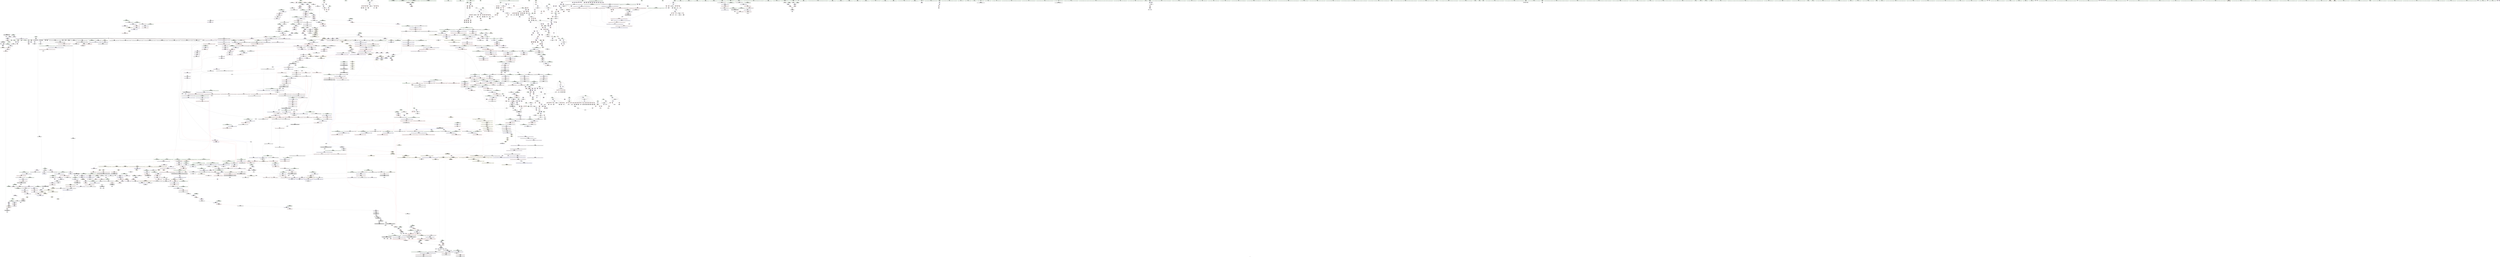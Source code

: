 digraph "SVFG" {
	label="SVFG";

	Node0x55ea71511ce0 [shape=record,color=grey,label="{NodeID: 0\nNullPtr|{|<s44>161}}"];
	Node0x55ea71511ce0 -> Node0x55ea71b32d00[style=solid];
	Node0x55ea71511ce0 -> Node0x55ea71b32e00[style=solid];
	Node0x55ea71511ce0 -> Node0x55ea71b32ed0[style=solid];
	Node0x55ea71511ce0 -> Node0x55ea71b32fa0[style=solid];
	Node0x55ea71511ce0 -> Node0x55ea71b33070[style=solid];
	Node0x55ea71511ce0 -> Node0x55ea71b33140[style=solid];
	Node0x55ea71511ce0 -> Node0x55ea71b33210[style=solid];
	Node0x55ea71511ce0 -> Node0x55ea71b332e0[style=solid];
	Node0x55ea71511ce0 -> Node0x55ea71b333b0[style=solid];
	Node0x55ea71511ce0 -> Node0x55ea71b33480[style=solid];
	Node0x55ea71511ce0 -> Node0x55ea71b33550[style=solid];
	Node0x55ea71511ce0 -> Node0x55ea71b33620[style=solid];
	Node0x55ea71511ce0 -> Node0x55ea71b336f0[style=solid];
	Node0x55ea71511ce0 -> Node0x55ea71b337c0[style=solid];
	Node0x55ea71511ce0 -> Node0x55ea71b33890[style=solid];
	Node0x55ea71511ce0 -> Node0x55ea71b273a0[style=solid];
	Node0x55ea71511ce0 -> Node0x55ea71b27470[style=solid];
	Node0x55ea71511ce0 -> Node0x55ea71b27540[style=solid];
	Node0x55ea71511ce0 -> Node0x55ea71b27610[style=solid];
	Node0x55ea71511ce0 -> Node0x55ea71b276e0[style=solid];
	Node0x55ea71511ce0 -> Node0x55ea71b277b0[style=solid];
	Node0x55ea71511ce0 -> Node0x55ea71b27880[style=solid];
	Node0x55ea71511ce0 -> Node0x55ea71b27950[style=solid];
	Node0x55ea71511ce0 -> Node0x55ea71b27a20[style=solid];
	Node0x55ea71511ce0 -> Node0x55ea71b27af0[style=solid];
	Node0x55ea71511ce0 -> Node0x55ea71b27bc0[style=solid];
	Node0x55ea71511ce0 -> Node0x55ea71b27c90[style=solid];
	Node0x55ea71511ce0 -> Node0x55ea71b27d60[style=solid];
	Node0x55ea71511ce0 -> Node0x55ea71b27e30[style=solid];
	Node0x55ea71511ce0 -> Node0x55ea71b27f00[style=solid];
	Node0x55ea71511ce0 -> Node0x55ea71b27fd0[style=solid];
	Node0x55ea71511ce0 -> Node0x55ea71b280a0[style=solid];
	Node0x55ea71511ce0 -> Node0x55ea71b28170[style=solid];
	Node0x55ea71511ce0 -> Node0x55ea71b28240[style=solid];
	Node0x55ea71511ce0 -> Node0x55ea71b28310[style=solid];
	Node0x55ea71511ce0 -> Node0x55ea71b283e0[style=solid];
	Node0x55ea71511ce0 -> Node0x55ea71b67070[style=solid];
	Node0x55ea71511ce0 -> Node0x55ea71b6c790[style=solid];
	Node0x55ea71511ce0 -> Node0x55ea71b71590[style=solid];
	Node0x55ea71511ce0 -> Node0x55ea71ba0af0[style=solid];
	Node0x55ea71511ce0 -> Node0x55ea71ba10f0[style=solid];
	Node0x55ea71511ce0 -> Node0x55ea71ba1870[style=solid];
	Node0x55ea71511ce0 -> Node0x55ea71ba2a70[style=solid];
	Node0x55ea71511ce0 -> Node0x55ea71ba2d70[style=solid];
	Node0x55ea71511ce0:s44 -> Node0x55ea71b80130[style=solid,color=red];
	Node0x55ea71b2a3f0 [shape=record,color=black,label="{NodeID: 443\n513\<--512\nsh_prom\<--mul\nmain\n}"];
	Node0x55ea71b2a3f0 -> Node0x55ea71b9e270[style=solid];
	Node0x55ea71b7c7b0 [shape=record,color=black,label="{NodeID: 3100\n1984 = PHI(1580, )\n|{<s0>132}}"];
	Node0x55ea71b7c7b0:s0 -> Node0x55ea71b849f0[style=solid,color=red];
	Node0x55ea71b9d670 [shape=record,color=grey,label="{NodeID: 1993\n721 = Binary(515, 720, )\n}"];
	Node0x55ea71b9d670 -> Node0x55ea71ba13f0[style=solid];
	Node0x55ea71b39940 [shape=record,color=red,label="{NodeID: 886\n859\<--474\n\<--tind\nmain\n}"];
	Node0x55ea71b39940 -> Node0x55ea71b9fa70[style=solid];
	Node0x55ea71b6fb90 [shape=record,color=blue,label="{NodeID: 1329\n1623\<--1624\n_M_node\<--\n_ZNSt17_Rb_tree_iteratorIxEC2EPSt18_Rb_tree_node_base\n|{<s0>92|<s1>93|<s2>109|<s3>120|<s4>136|<s5>140}}"];
	Node0x55ea71b6fb90:s0 -> Node0x55ea71c11ef0[style=dashed,color=blue];
	Node0x55ea71b6fb90:s1 -> Node0x55ea71c115a0[style=dashed,color=blue];
	Node0x55ea71b6fb90:s2 -> Node0x55ea71c12470[style=dashed,color=blue];
	Node0x55ea71b6fb90:s3 -> Node0x55ea71c129f0[style=dashed,color=blue];
	Node0x55ea71b6fb90:s4 -> Node0x55ea71c13230[style=dashed,color=blue];
	Node0x55ea71b6fb90:s5 -> Node0x55ea71c13390[style=dashed,color=blue];
	Node0x55ea71b22860 [shape=record,color=green,label="{NodeID: 222\n1466\<--1467\nthis.addr\<--this.addr_field_insensitive\n_ZNSt8_Rb_treeIxxSt9_IdentityIxESt4lessIxESaIxEE14_M_lower_boundEPSt13_Rb_tree_nodeIxEPSt18_Rb_tree_node_baseRKx\n}"];
	Node0x55ea71b22860 -> Node0x55ea71b5fbf0[style=solid];
	Node0x55ea71b22860 -> Node0x55ea71b6ecf0[style=solid];
	Node0x55ea71b45e90 [shape=record,color=purple,label="{NodeID: 665\n2458\<--41\nllvm.global_ctors_2\<--llvm.global_ctors\nGlob }"];
	Node0x55ea71b45e90 -> Node0x55ea71b67070[style=solid];
	Node0x55ea71b646b0 [shape=record,color=red,label="{NodeID: 1108\n2144\<--2134\n\<--__x.addr\n_ZNSt4pairIPSt18_Rb_tree_node_baseS1_EC2IRS1_Lb1EEEOT_RKS1_\n|{<s0>144}}"];
	Node0x55ea71b646b0:s0 -> Node0x55ea71b88810[style=solid,color=red];
	Node0x55ea71adb000 [shape=record,color=green,label="{NodeID: 1\n7\<--1\n__dso_handle\<--dummyObj\nGlob }"];
	Node0x55ea71b2a4c0 [shape=record,color=black,label="{NodeID: 444\n517\<--516\nidxprom\<--\nmain\n}"];
	Node0x55ea71b7c8f0 [shape=record,color=black,label="{NodeID: 3101\n1985 = PHI(1560, )\n}"];
	Node0x55ea71b7c8f0 -> Node0x55ea7128a760[style=solid];
	Node0x55ea71b9d7f0 [shape=record,color=grey,label="{NodeID: 1994\n708 = Binary(707, 453, )\n}"];
	Node0x55ea71b9d7f0 -> Node0x55ea71b6aa50[style=solid];
	Node0x55ea71b39a10 [shape=record,color=red,label="{NodeID: 887\n565\<--476\n\<--i17\nmain\n}"];
	Node0x55ea71b39a10 -> Node0x55ea71ba0f70[style=solid];
	Node0x55ea71b6fc60 [shape=record,color=blue,label="{NodeID: 1330\n1630\<--1628\nthis.addr\<--this\n_ZNKSt9_IdentityIxEclERKx\n}"];
	Node0x55ea71b6fc60 -> Node0x55ea71b61040[style=dashed];
	Node0x55ea71b22930 [shape=record,color=green,label="{NodeID: 223\n1468\<--1469\n__x.addr\<--__x.addr_field_insensitive\n_ZNSt8_Rb_treeIxxSt9_IdentityIxESt4lessIxESaIxEE14_M_lower_boundEPSt13_Rb_tree_nodeIxEPSt18_Rb_tree_node_baseRKx\n}"];
	Node0x55ea71b22930 -> Node0x55ea71b5fcc0[style=solid];
	Node0x55ea71b22930 -> Node0x55ea71b5fd90[style=solid];
	Node0x55ea71b22930 -> Node0x55ea71b5fe60[style=solid];
	Node0x55ea71b22930 -> Node0x55ea71b5ff30[style=solid];
	Node0x55ea71b22930 -> Node0x55ea71b60000[style=solid];
	Node0x55ea71b22930 -> Node0x55ea71b6edc0[style=solid];
	Node0x55ea71b22930 -> Node0x55ea71b6f100[style=solid];
	Node0x55ea71b22930 -> Node0x55ea71b6f1d0[style=solid];
	Node0x55ea71b45f90 [shape=record,color=purple,label="{NodeID: 666\n85\<--84\n_M_t\<--this1\n_ZNSt3setIxSt4lessIxESaIxEEC2Ev\n|{<s0>5}}"];
	Node0x55ea71b45f90:s0 -> Node0x55ea71b7f1a0[style=solid,color=red];
	Node0x55ea71b64780 [shape=record,color=red,label="{NodeID: 1109\n2149\<--2136\n\<--__y.addr\n_ZNSt4pairIPSt18_Rb_tree_node_baseS1_EC2IRS1_Lb1EEEOT_RKS1_\n}"];
	Node0x55ea71b64780 -> Node0x55ea71b64920[style=solid];
	Node0x55ea71b1a150 [shape=record,color=green,label="{NodeID: 2\n9\<--1\n\<--dummyObj\nCan only get source location for instruction, argument, global var or function.}"];
	Node0x55ea71b2a590 [shape=record,color=black,label="{NodeID: 445\n521\<--520\nidxprom1\<--\nmain\n}"];
	Node0x55ea71b7ca30 [shape=record,color=black,label="{NodeID: 3102\n1992 = PHI(2024, )\n|{<s0>134}}"];
	Node0x55ea71b7ca30:s0 -> Node0x55ea71b81770[style=solid,color=red];
	Node0x55ea71b9d970 [shape=record,color=grey,label="{NodeID: 1995\n713 = Binary(712, 274, )\n}"];
	Node0x55ea71b9d970 -> Node0x55ea71b6ab20[style=solid];
	Node0x55ea71b39ae0 [shape=record,color=red,label="{NodeID: 888\n576\<--476\n\<--i17\nmain\n}"];
	Node0x55ea71b39ae0 -> Node0x55ea71b2a730[style=solid];
	Node0x55ea71b6fd30 [shape=record,color=blue,label="{NodeID: 1331\n1632\<--1629\n__x.addr\<--__x\n_ZNKSt9_IdentityIxEclERKx\n}"];
	Node0x55ea71b6fd30 -> Node0x55ea71b61110[style=dashed];
	Node0x55ea71b22a00 [shape=record,color=green,label="{NodeID: 224\n1470\<--1471\n__y.addr\<--__y.addr_field_insensitive\n_ZNSt8_Rb_treeIxxSt9_IdentityIxESt4lessIxESaIxEE14_M_lower_boundEPSt13_Rb_tree_nodeIxEPSt18_Rb_tree_node_baseRKx\n}"];
	Node0x55ea71b22a00 -> Node0x55ea71b600d0[style=solid];
	Node0x55ea71b22a00 -> Node0x55ea71b6ee90[style=solid];
	Node0x55ea71b22a00 -> Node0x55ea71b6f030[style=solid];
	Node0x55ea71b46060 [shape=record,color=purple,label="{NodeID: 667\n97\<--96\n_M_t\<--this1\n_ZNSt3setIxSt4lessIxESaIxEED2Ev\n|{<s0>6}}"];
	Node0x55ea71b46060:s0 -> Node0x55ea71b89630[style=solid,color=red];
	Node0x55ea71b64850 [shape=record,color=red,label="{NodeID: 1110\n2146\<--2145\n\<--call\n_ZNSt4pairIPSt18_Rb_tree_node_baseS1_EC2IRS1_Lb1EEEOT_RKS1_\n}"];
	Node0x55ea71b64850 -> Node0x55ea71b72f90[style=solid];
	Node0x55ea71b1a8a0 [shape=record,color=green,label="{NodeID: 3\n24\<--1\n\<--dummyObj\nCan only get source location for instruction, argument, global var or function.}"];
	Node0x55ea71b2a660 [shape=record,color=black,label="{NodeID: 446\n527\<--526\nidxprom4\<--\nmain\n}"];
	Node0x55ea71b7cb70 [shape=record,color=black,label="{NodeID: 3103\n1993 = PHI(2169, )\n}"];
	Node0x55ea71b7cb70 -> Node0x55ea71b71db0[style=solid];
	Node0x55ea71b9daf0 [shape=record,color=grey,label="{NodeID: 1996\n342 = Binary(341, 269, )\n}"];
	Node0x55ea71b9daf0 -> Node0x55ea71b68c40[style=solid];
	Node0x55ea71b39bb0 [shape=record,color=red,label="{NodeID: 889\n617\<--476\n\<--i17\nmain\n}"];
	Node0x55ea71b39bb0 -> Node0x55ea71b2a8d0[style=solid];
	Node0x55ea71c34570 [shape=record,color=yellow,style=double,label="{NodeID: 2439\n209V_1 = ENCHI(MR_209V_0)\npts\{280003 \}\nFun[_ZNSt8_Rb_treeIxxSt9_IdentityIxESt4lessIxESaIxEE16_M_insert_uniqueIRKxEESt4pairISt17_Rb_tree_iteratorIxEbEOT_]|{|<s1>107}}"];
	Node0x55ea71c34570 -> Node0x55ea71beb5f0[style=dashed];
	Node0x55ea71c34570:s1 -> Node0x55ea71b72020[style=dashed,color=red];
	Node0x55ea71b6fe00 [shape=record,color=blue,label="{NodeID: 1332\n1641\<--1640\n__x.addr\<--__x\n_ZNSt8_Rb_treeIxxSt9_IdentityIxESt4lessIxESaIxEE8_S_valueEPKSt13_Rb_tree_nodeIxE\n}"];
	Node0x55ea71b6fe00 -> Node0x55ea71b611e0[style=dashed];
	Node0x55ea71b22ad0 [shape=record,color=green,label="{NodeID: 225\n1472\<--1473\n__k.addr\<--__k.addr_field_insensitive\n_ZNSt8_Rb_treeIxxSt9_IdentityIxESt4lessIxESaIxEE14_M_lower_boundEPSt13_Rb_tree_nodeIxEPSt18_Rb_tree_node_baseRKx\n}"];
	Node0x55ea71b22ad0 -> Node0x55ea71b601a0[style=solid];
	Node0x55ea71b22ad0 -> Node0x55ea71b6ef60[style=solid];
	Node0x55ea71b46130 [shape=record,color=purple,label="{NodeID: 668\n120\<--110\ncoerce.dive\<--ref.tmp\n_Z6isusedx\n}"];
	Node0x55ea71b46130 -> Node0x55ea71b673e0[style=solid];
	Node0x55ea71b64920 [shape=record,color=red,label="{NodeID: 1111\n2150\<--2149\n\<--\n_ZNSt4pairIPSt18_Rb_tree_node_baseS1_EC2IRS1_Lb1EEEOT_RKS1_\n}"];
	Node0x55ea71b64920 -> Node0x55ea71b73060[style=solid];
	Node0x55ea71b1a930 [shape=record,color=green,label="{NodeID: 4\n33\<--1\n.str\<--dummyObj\nGlob }"];
	Node0x55ea71b2a730 [shape=record,color=black,label="{NodeID: 447\n577\<--576\nidxprom24\<--\nmain\n}"];
	Node0x55ea71b7ccb0 [shape=record,color=black,label="{NodeID: 3104\n2048 = PHI(2398, )\n}"];
	Node0x55ea71b7ccb0 -> Node0x55ea71b40dc0[style=solid];
	Node0x55ea71b9dc70 [shape=record,color=grey,label="{NodeID: 1997\n816 = Binary(815, 274, )\n}"];
	Node0x55ea71b9dc70 -> Node0x55ea71b3c4a0[style=solid];
	Node0x55ea71b39c80 [shape=record,color=red,label="{NodeID: 890\n624\<--476\n\<--i17\nmain\n}"];
	Node0x55ea71b39c80 -> Node0x55ea71b2aa70[style=solid];
	Node0x55ea71b6fed0 [shape=record,color=blue,label="{NodeID: 1333\n1651\<--1650\nthis.addr\<--this\n_ZNKSt13_Rb_tree_nodeIxE9_M_valptrEv\n}"];
	Node0x55ea71b6fed0 -> Node0x55ea71b612b0[style=dashed];
	Node0x55ea71b22ba0 [shape=record,color=green,label="{NodeID: 226\n1488\<--1489\n_ZNSt8_Rb_treeIxxSt9_IdentityIxESt4lessIxESaIxEE6_S_keyEPKSt13_Rb_tree_nodeIxE\<--_ZNSt8_Rb_treeIxxSt9_IdentityIxESt4lessIxESaIxEE6_S_keyEPKSt13_Rb_tree_nodeIxE_field_insensitive\n}"];
	Node0x55ea71b46200 [shape=record,color=purple,label="{NodeID: 669\n125\<--112\ncoerce.dive3\<--ref.tmp1\n_Z6isusedx\n}"];
	Node0x55ea71b46200 -> Node0x55ea71b674b0[style=solid];
	Node0x55ea71b649f0 [shape=record,color=red,label="{NodeID: 1112\n2158\<--2155\n\<--__t.addr\n_ZSt7forwardIRPSt13_Rb_tree_nodeIxEEOT_RNSt16remove_referenceIS4_E4typeE\n}"];
	Node0x55ea71b649f0 -> Node0x55ea71b415e0[style=solid];
	Node0x55ea71b1a9c0 [shape=record,color=green,label="{NodeID: 5\n35\<--1\n.str.2\<--dummyObj\nGlob }"];
	Node0x55ea71b2a800 [shape=record,color=black,label="{NodeID: 448\n580\<--579\nidxprom26\<--\nmain\n}"];
	Node0x55ea71b7cdf0 [shape=record,color=black,label="{NodeID: 3105\n2056 = PHI(2405, )\n}"];
	Node0x55ea71b7cdf0 -> Node0x55ea71b63cf0[style=solid];
	Node0x55ea71b9ddf0 [shape=record,color=grey,label="{NodeID: 1998\n820 = Binary(811, 819, )\n}"];
	Node0x55ea71b9ddf0 -> Node0x55ea71b6b680[style=solid];
	Node0x55ea71b39d50 [shape=record,color=red,label="{NodeID: 891\n633\<--476\n\<--i17\nmain\n}"];
	Node0x55ea71b39d50 -> Node0x55ea71b2ac10[style=solid];
	Node0x55ea71b6ffa0 [shape=record,color=blue,label="{NodeID: 1334\n1662\<--1661\nthis.addr\<--this\n_ZNK9__gnu_cxx16__aligned_membufIxE6_M_ptrEv\n}"];
	Node0x55ea71b6ffa0 -> Node0x55ea71b61380[style=dashed];
	Node0x55ea71b22ca0 [shape=record,color=green,label="{NodeID: 227\n1509\<--1510\n_ZNSt17_Rb_tree_iteratorIxEC2EPSt18_Rb_tree_node_base\<--_ZNSt17_Rb_tree_iteratorIxEC2EPSt18_Rb_tree_node_base_field_insensitive\n}"];
	Node0x55ea71b462d0 [shape=record,color=purple,label="{NodeID: 670\n138\<--137\n\<--\n_Z6isusedx\n}"];
	Node0x55ea71b462d0 -> Node0x55ea71b67650[style=solid];
	Node0x55ea71b64ac0 [shape=record,color=red,label="{NodeID: 1113\n2165\<--2162\n\<--__t.addr\n_ZSt7forwardIRPSt18_Rb_tree_node_baseEOT_RNSt16remove_referenceIS3_E4typeE\n}"];
	Node0x55ea71b64ac0 -> Node0x55ea71b416b0[style=solid];
	Node0x55ea71b1aa50 [shape=record,color=green,label="{NodeID: 6\n37\<--1\n.str.3\<--dummyObj\nGlob }"];
	Node0x55ea71b2a8d0 [shape=record,color=black,label="{NodeID: 449\n618\<--617\nidxprom40\<--\nmain\n}"];
	Node0x55ea71b7cf30 [shape=record,color=black,label="{NodeID: 3106\n2100 = PHI(2153, )\n}"];
	Node0x55ea71b7cf30 -> Node0x55ea71b642a0[style=solid];
	Node0x55ea71b9df70 [shape=record,color=grey,label="{NodeID: 1999\n268 = Binary(267, 269, )\n}"];
	Node0x55ea71b9df70 -> Node0x55ea71b68420[style=solid];
	Node0x55ea71b39e20 [shape=record,color=red,label="{NodeID: 892\n639\<--476\n\<--i17\nmain\n}"];
	Node0x55ea71b39e20 -> Node0x55ea71b2adb0[style=solid];
	Node0x55ea71c34810 [shape=record,color=yellow,style=double,label="{NodeID: 2442\n213V_1 = ENCHI(MR_213V_0)\npts\{17360000 \}\nFun[_ZNSt8_Rb_treeIxxSt9_IdentityIxESt4lessIxESaIxEE16_M_insert_uniqueIRKxEESt4pairISt17_Rb_tree_iteratorIxEbEOT_]|{|<s1>105}}"];
	Node0x55ea71c34810 -> Node0x55ea71bebaf0[style=dashed];
	Node0x55ea71c34810:s1 -> Node0x55ea71b71800[style=dashed,color=red];
	Node0x55ea71b70070 [shape=record,color=blue,label="{NodeID: 1335\n1673\<--1672\nthis.addr\<--this\n_ZNK9__gnu_cxx16__aligned_membufIxE7_M_addrEv\n}"];
	Node0x55ea71b70070 -> Node0x55ea71b61450[style=dashed];
	Node0x55ea71b2b3c0 [shape=record,color=green,label="{NodeID: 228\n1516\<--1517\nthis.addr\<--this.addr_field_insensitive\n_ZNSt8_Rb_treeIxxSt9_IdentityIxESt4lessIxESaIxEE6_M_endEv\n}"];
	Node0x55ea71b2b3c0 -> Node0x55ea71b60340[style=solid];
	Node0x55ea71b2b3c0 -> Node0x55ea71b6f2a0[style=solid];
	Node0x55ea71b463a0 [shape=record,color=purple,label="{NodeID: 671\n141\<--137\n\<--\n_Z6isusedx\n}"];
	Node0x55ea71b463a0 -> Node0x55ea71b67720[style=solid];
	Node0x55ea71b64b90 [shape=record,color=red,label="{NodeID: 1114\n2178\<--2172\nthis1\<--this.addr\n_ZNKSt8_Rb_treeIxxSt9_IdentityIxESt4lessIxESaIxEE11_Alloc_nodeclIRKxEEPSt13_Rb_tree_nodeIxEOT_\n}"];
	Node0x55ea71b64b90 -> Node0x55ea71b348d0[style=solid];
	Node0x55ea71b1aae0 [shape=record,color=green,label="{NodeID: 7\n39\<--1\n.str.4\<--dummyObj\nGlob }"];
	Node0x55ea71b2a9a0 [shape=record,color=black,label="{NodeID: 450\n621\<--620\nidxprom42\<--\nmain\n}"];
	Node0x55ea71b7d070 [shape=record,color=black,label="{NodeID: 3107\n2108 = PHI(2160, )\n}"];
	Node0x55ea71b7d070 -> Node0x55ea71b64370[style=solid];
	Node0x55ea71b9e0f0 [shape=record,color=grey,label="{NodeID: 2000\n512 = Binary(511, 269, )\n}"];
	Node0x55ea71b9e0f0 -> Node0x55ea71b2a3f0[style=solid];
	Node0x55ea71b39ef0 [shape=record,color=red,label="{NodeID: 893\n665\<--476\n\<--i17\nmain\n}"];
	Node0x55ea71b39ef0 -> Node0x55ea71b2af50[style=solid];
	Node0x55ea71b70140 [shape=record,color=blue,label="{NodeID: 1336\n1682\<--1681\n__x.addr\<--__x\n_ZNSt8_Rb_treeIxxSt9_IdentityIxESt4lessIxESaIxEE8_S_valueEPKSt18_Rb_tree_node_base\n}"];
	Node0x55ea71b70140 -> Node0x55ea71b61520[style=dashed];
	Node0x55ea71b2b450 [shape=record,color=green,label="{NodeID: 229\n1529\<--1530\nthis.addr\<--this.addr_field_insensitive\n_ZNKSt17_Rb_tree_iteratorIxEeqERKS0_\n}"];
	Node0x55ea71b2b450 -> Node0x55ea71b60410[style=solid];
	Node0x55ea71b2b450 -> Node0x55ea71b6f370[style=solid];
	Node0x55ea71b46470 [shape=record,color=purple,label="{NodeID: 672\n173\<--152\ncoerce.dive2\<--retval\n_ZNSt3setIxSt4lessIxESaIxEE4findERKx\n}"];
	Node0x55ea71b46470 -> Node0x55ea71b35d20[style=solid];
	Node0x55ea71b64c60 [shape=record,color=red,label="{NodeID: 1115\n2181\<--2174\n\<--__arg.addr\n_ZNKSt8_Rb_treeIxxSt9_IdentityIxESt4lessIxESaIxEE11_Alloc_nodeclIRKxEEPSt13_Rb_tree_nodeIxEOT_\n|{<s0>145}}"];
	Node0x55ea71b64c60:s0 -> Node0x55ea71b89770[style=solid,color=red];
	Node0x55ea71b1ab70 [shape=record,color=green,label="{NodeID: 8\n42\<--1\n\<--dummyObj\nCan only get source location for instruction, argument, global var or function.}"];
	Node0x55ea71b2aa70 [shape=record,color=black,label="{NodeID: 451\n625\<--624\nidxprom44\<--\nmain\n}"];
	Node0x55ea71b7d1b0 [shape=record,color=black,label="{NodeID: 3108\n2122 = PHI()\n}"];
	Node0x55ea71b7d1b0 -> Node0x55ea71b72c50[style=solid];
	Node0x55ea71b9e270 [shape=record,color=grey,label="{NodeID: 2001\n514 = Binary(515, 513, )\n}"];
	Node0x55ea71b9e270 -> Node0x55ea71b69ae0[style=solid];
	Node0x55ea71b39fc0 [shape=record,color=red,label="{NodeID: 894\n674\<--476\n\<--i17\nmain\n}"];
	Node0x55ea71b39fc0 -> Node0x55ea71b2b0f0[style=solid];
	Node0x55ea71c349d0 [shape=record,color=yellow,style=double,label="{NodeID: 2444\n311V_1 = ENCHI(MR_311V_0)\npts\{17420000 \}\nFun[_ZNSt8_Rb_treeIxxSt9_IdentityIxESt4lessIxESaIxEE16_M_insert_uniqueIRKxEESt4pairISt17_Rb_tree_iteratorIxEbEOT_]|{|<s1>109}}"];
	Node0x55ea71c349d0 -> Node0x55ea71bebcd0[style=dashed];
	Node0x55ea71c349d0:s1 -> Node0x55ea71b6fb90[style=dashed,color=red];
	Node0x55ea71b70210 [shape=record,color=blue,label="{NodeID: 1337\n1693\<--1690\nthis.addr\<--this\n_ZNKSt8_Rb_treeIxxSt9_IdentityIxESt4lessIxESaIxEE3endEv\n}"];
	Node0x55ea71b70210 -> Node0x55ea71b615f0[style=dashed];
	Node0x55ea71b2b520 [shape=record,color=green,label="{NodeID: 230\n1531\<--1532\n__x.addr\<--__x.addr_field_insensitive\n_ZNKSt17_Rb_tree_iteratorIxEeqERKS0_\n}"];
	Node0x55ea71b2b520 -> Node0x55ea71b604e0[style=solid];
	Node0x55ea71b2b520 -> Node0x55ea71b6f440[style=solid];
	Node0x55ea71b46540 [shape=record,color=purple,label="{NodeID: 673\n168\<--158\ncoerce.dive\<--ref.tmp\n_ZNSt3setIxSt4lessIxESaIxEE4findERKx\n}"];
	Node0x55ea71b46540 -> Node0x55ea71b67a60[style=solid];
	Node0x55ea71b64d30 [shape=record,color=red,label="{NodeID: 1116\n2180\<--2179\n\<--_M_t\n_ZNKSt8_Rb_treeIxxSt9_IdentityIxESt4lessIxESaIxEE11_Alloc_nodeclIRKxEEPSt13_Rb_tree_nodeIxEOT_\n|{<s0>146}}"];
	Node0x55ea71b64d30:s0 -> Node0x55ea71b7f3c0[style=solid,color=red];
	Node0x55ea71b1ac70 [shape=record,color=green,label="{NodeID: 9\n132\<--1\n\<--dummyObj\nCan only get source location for instruction, argument, global var or function.}"];
	Node0x55ea71b2ab40 [shape=record,color=black,label="{NodeID: 452\n628\<--627\nidxprom46\<--\nmain\n}"];
	Node0x55ea71b7d280 [shape=record,color=black,label="{NodeID: 3109\n2145 = PHI(2160, )\n}"];
	Node0x55ea71b7d280 -> Node0x55ea71b64850[style=solid];
	Node0x55ea71b9e3f0 [shape=record,color=grey,label="{NodeID: 2002\n365 = Binary(364, 274, )\n}"];
	Node0x55ea71b9e3f0 -> Node0x55ea71b68d10[style=solid];
	Node0x55ea71b3a090 [shape=record,color=red,label="{NodeID: 895\n681\<--476\n\<--i17\nmain\n}"];
	Node0x55ea71b3a090 -> Node0x55ea71b2b290[style=solid];
	Node0x55ea71c34ab0 [shape=record,color=yellow,style=double,label="{NodeID: 2445\n313V_1 = ENCHI(MR_313V_0)\npts\{17260000 17260001 \}\nFun[_ZNSt8_Rb_treeIxxSt9_IdentityIxESt4lessIxESaIxEE16_M_insert_uniqueIRKxEESt4pairISt17_Rb_tree_iteratorIxEbEOT_]|{<s0>108|<s1>108|<s2>110|<s3>110}}"];
	Node0x55ea71c34ab0:s0 -> Node0x55ea71b72500[style=dashed,color=red];
	Node0x55ea71c34ab0:s1 -> Node0x55ea71b725d0[style=dashed,color=red];
	Node0x55ea71c34ab0:s2 -> Node0x55ea71b72500[style=dashed,color=red];
	Node0x55ea71c34ab0:s3 -> Node0x55ea71b725d0[style=dashed,color=red];
	Node0x55ea71b702e0 [shape=record,color=blue,label="{NodeID: 1338\n1711\<--1709\nthis.addr\<--this\n_ZNSt23_Rb_tree_const_iteratorIxEC2EPKSt18_Rb_tree_node_base\n}"];
	Node0x55ea71b702e0 -> Node0x55ea71b61790[style=dashed];
	Node0x55ea71b2b5f0 [shape=record,color=green,label="{NodeID: 231\n1545\<--1546\nretval\<--retval_field_insensitive\n_ZNSt8_Rb_treeIxxSt9_IdentityIxESt4lessIxESaIxEE3endEv\n|{|<s1>93}}"];
	Node0x55ea71b2b5f0 -> Node0x55ea71b49460[style=solid];
	Node0x55ea71b2b5f0:s1 -> Node0x55ea71b7e530[style=solid,color=red];
	Node0x55ea71b46610 [shape=record,color=purple,label="{NodeID: 674\n163\<--162\n_M_t\<--this1\n_ZNSt3setIxSt4lessIxESaIxEE4findERKx\n|{<s0>11}}"];
	Node0x55ea71b46610:s0 -> Node0x55ea71b80ec0[style=solid,color=red];
	Node0x55ea71b64e00 [shape=record,color=red,label="{NodeID: 1117\n2203\<--2195\nthis1\<--this.addr\n_ZNSt8_Rb_treeIxxSt9_IdentityIxESt4lessIxESaIxEE14_M_create_nodeIJRKxEEEPSt13_Rb_tree_nodeIxEDpOT_\n|{<s0>147|<s1>149}}"];
	Node0x55ea71b64e00:s0 -> Node0x55ea71b854b0[style=solid,color=red];
	Node0x55ea71b64e00:s1 -> Node0x55ea71b83890[style=solid,color=red];
	Node0x55ea71b1ad70 [shape=record,color=green,label="{NodeID: 10\n145\<--1\n\<--dummyObj\nCan only get source location for instruction, argument, global var or function.}"];
	Node0x55ea71b2ac10 [shape=record,color=black,label="{NodeID: 453\n634\<--633\nidxprom49\<--\nmain\n}"];
	Node0x55ea71b7d3f0 [shape=record,color=black,label="{NodeID: 3110\n2182 = PHI(2024, )\n|{<s0>146}}"];
	Node0x55ea71b7d3f0:s0 -> Node0x55ea71b7f4d0[style=solid,color=red];
	Node0x55ea71b9e570 [shape=record,color=grey,label="{NodeID: 2003\n354 = Binary(353, 274, )\n}"];
	Node0x55ea71b9e570 -> Node0x55ea71b29620[style=solid];
	Node0x55ea71b3a160 [shape=record,color=red,label="{NodeID: 896\n690\<--476\n\<--i17\nmain\n}"];
	Node0x55ea71b3a160 -> Node0x55ea71b3ba10[style=solid];
	Node0x55ea71c34b90 [shape=record,color=yellow,style=double,label="{NodeID: 2446\n315V_1 = ENCHI(MR_315V_0)\npts\{280001 280002 280004 23360004 \}\nFun[_ZNSt8_Rb_treeIxxSt9_IdentityIxESt4lessIxESaIxEE16_M_insert_uniqueIRKxEESt4pairISt17_Rb_tree_iteratorIxEbEOT_]|{|<s1>104|<s2>104|<s3>104|<s4>107|<s5>107|<s6>107|<s7>107}}"];
	Node0x55ea71c34b90 -> Node0x55ea71beef30[style=dashed];
	Node0x55ea71c34b90:s1 -> Node0x55ea71c2d350[style=dashed,color=red];
	Node0x55ea71c34b90:s2 -> Node0x55ea71c2d430[style=dashed,color=red];
	Node0x55ea71c34b90:s3 -> Node0x55ea71c2d7b0[style=dashed,color=red];
	Node0x55ea71c34b90:s4 -> Node0x55ea71b71e80[style=dashed,color=red];
	Node0x55ea71c34b90:s5 -> Node0x55ea71b71f50[style=dashed,color=red];
	Node0x55ea71c34b90:s6 -> Node0x55ea71c338d0[style=dashed,color=red];
	Node0x55ea71c34b90:s7 -> Node0x55ea71c33b70[style=dashed,color=red];
	Node0x55ea71b703b0 [shape=record,color=blue,label="{NodeID: 1339\n1713\<--1710\n__x.addr\<--__x\n_ZNSt23_Rb_tree_const_iteratorIxEC2EPKSt18_Rb_tree_node_base\n}"];
	Node0x55ea71b703b0 -> Node0x55ea71b61860[style=dashed];
	Node0x55ea71b2b6c0 [shape=record,color=green,label="{NodeID: 232\n1547\<--1548\nthis.addr\<--this.addr_field_insensitive\n_ZNSt8_Rb_treeIxxSt9_IdentityIxESt4lessIxESaIxEE3endEv\n}"];
	Node0x55ea71b2b6c0 -> Node0x55ea71b60750[style=solid];
	Node0x55ea71b2b6c0 -> Node0x55ea71b6f510[style=solid];
	Node0x55ea71b466e0 [shape=record,color=purple,label="{NodeID: 675\n186\<--185\n_M_node\<--this1\n_ZNKSt23_Rb_tree_const_iteratorIxEneERKS0_\n}"];
	Node0x55ea71b466e0 -> Node0x55ea71b35f90[style=solid];
	Node0x55ea71b64ed0 [shape=record,color=red,label="{NodeID: 1118\n2209\<--2197\n\<--__args.addr\n_ZNSt8_Rb_treeIxxSt9_IdentityIxESt4lessIxESaIxEE14_M_create_nodeIJRKxEEEPSt13_Rb_tree_nodeIxEDpOT_\n|{<s0>148}}"];
	Node0x55ea71b64ed0:s0 -> Node0x55ea71b89770[style=solid,color=red];
	Node0x55ea71b1ae70 [shape=record,color=green,label="{NodeID: 11\n269\<--1\n\<--dummyObj\nCan only get source location for instruction, argument, global var or function.}"];
	Node0x55ea71b2ace0 [shape=record,color=black,label="{NodeID: 454\n637\<--636\nidxprom51\<--\nmain\n}"];
	Node0x55ea71b7d530 [shape=record,color=black,label="{NodeID: 3111\n2183 = PHI(2192, )\n}"];
	Node0x55ea71b7d530 -> Node0x55ea71b41780[style=solid];
	Node0x55ea71b9e6f0 [shape=record,color=grey,label="{NodeID: 2004\n797 = Binary(792, 796, )\n}"];
	Node0x55ea71b9e6f0 -> Node0x55ea71b6b4e0[style=solid];
	Node0x55ea71b3a230 [shape=record,color=red,label="{NodeID: 897\n698\<--476\n\<--i17\nmain\n}"];
	Node0x55ea71b3a230 -> Node0x55ea71b3bbb0[style=solid];
	Node0x55ea71b70480 [shape=record,color=blue,label="{NodeID: 1340\n1718\<--1719\n_M_node\<--\n_ZNSt23_Rb_tree_const_iteratorIxEC2EPKSt18_Rb_tree_node_base\n|{<s0>102}}"];
	Node0x55ea71b70480:s0 -> Node0x55ea71c12050[style=dashed,color=blue];
	Node0x55ea71b2b790 [shape=record,color=green,label="{NodeID: 233\n1564\<--1565\nthis.addr\<--this.addr_field_insensitive\n_ZNKSt4lessIxEclERKxS2_\n}"];
	Node0x55ea71b2b790 -> Node0x55ea71b608f0[style=solid];
	Node0x55ea71b2b790 -> Node0x55ea71b6f5e0[style=solid];
	Node0x55ea71b467b0 [shape=record,color=purple,label="{NodeID: 676\n189\<--188\n_M_node2\<--\n_ZNKSt23_Rb_tree_const_iteratorIxEneERKS0_\n}"];
	Node0x55ea71b467b0 -> Node0x55ea71b36060[style=solid];
	Node0x55ea71b64fa0 [shape=record,color=red,label="{NodeID: 1119\n2208\<--2199\n\<--__tmp\n_ZNSt8_Rb_treeIxxSt9_IdentityIxESt4lessIxESaIxEE14_M_create_nodeIJRKxEEEPSt13_Rb_tree_nodeIxEDpOT_\n|{<s0>149}}"];
	Node0x55ea71b64fa0:s0 -> Node0x55ea71b839a0[style=solid,color=red];
	Node0x55ea71b1af70 [shape=record,color=green,label="{NodeID: 12\n274\<--1\n\<--dummyObj\nCan only get source location for instruction, argument, global var or function.|{<s0>17}}"];
	Node0x55ea71b1af70:s0 -> Node0x55ea71b83e80[style=solid,color=red];
	Node0x55ea71b2adb0 [shape=record,color=black,label="{NodeID: 455\n640\<--639\nidxprom53\<--\nmain\n}"];
	Node0x55ea71b7d670 [shape=record,color=black,label="{NodeID: 3112\n2204 = PHI(2216, )\n}"];
	Node0x55ea71b7d670 -> Node0x55ea71b73610[style=solid];
	Node0x55ea71b9e870 [shape=record,color=grey,label="{NodeID: 2005\n395 = Binary(394, 269, )\n}"];
	Node0x55ea71b9e870 -> Node0x55ea71b69050[style=solid];
	Node0x55ea71b3a300 [shape=record,color=red,label="{NodeID: 898\n712\<--476\n\<--i17\nmain\n}"];
	Node0x55ea71b3a300 -> Node0x55ea71b9d970[style=solid];
	Node0x55ea71c34db0 [shape=record,color=yellow,style=double,label="{NodeID: 2448\n9V_1 = ENCHI(MR_9V_0)\npts\{280001 \}\nFun[_ZNSt8_Rb_treeIxxSt9_IdentityIxESt4lessIxESaIxEE8_M_beginEv]}"];
	Node0x55ea71c34db0 -> Node0x55ea71b5deb0[style=dashed];
	Node0x55ea71b70550 [shape=record,color=blue,label="{NodeID: 1341\n1727\<--1723\nthis.addr\<--this\n_ZNSt8_Rb_treeIxxSt9_IdentityIxESt4lessIxESaIxEE16_M_insert_uniqueIRKxEESt4pairISt17_Rb_tree_iteratorIxEbEOT_\n}"];
	Node0x55ea71b70550 -> Node0x55ea71b61930[style=dashed];
	Node0x55ea71b2b860 [shape=record,color=green,label="{NodeID: 234\n1566\<--1567\n__x.addr\<--__x.addr_field_insensitive\n_ZNKSt4lessIxEclERKxS2_\n}"];
	Node0x55ea71b2b860 -> Node0x55ea71b609c0[style=solid];
	Node0x55ea71b2b860 -> Node0x55ea71b6f6b0[style=solid];
	Node0x55ea71b46880 [shape=record,color=purple,label="{NodeID: 677\n205\<--195\ncoerce.dive\<--retval\n_ZNKSt3setIxSt4lessIxESaIxEE3endEv\n}"];
	Node0x55ea71b46880 -> Node0x55ea71b67da0[style=solid];
	Node0x55ea71b65070 [shape=record,color=red,label="{NodeID: 1120\n2214\<--2199\n\<--__tmp\n_ZNSt8_Rb_treeIxxSt9_IdentityIxESt4lessIxESaIxEE14_M_create_nodeIJRKxEEEPSt13_Rb_tree_nodeIxEDpOT_\n}"];
	Node0x55ea71b65070 -> Node0x55ea71b41850[style=solid];
	Node0x55ea71b1b070 [shape=record,color=green,label="{NodeID: 13\n453\<--1\n\<--dummyObj\nCan only get source location for instruction, argument, global var or function.}"];
	Node0x55ea71b2ae80 [shape=record,color=black,label="{NodeID: 456\n643\<--642\nidxprom55\<--\nmain\n}"];
	Node0x55ea71b7d7b0 [shape=record,color=black,label="{NodeID: 3113\n2210 = PHI(2024, )\n|{<s0>149}}"];
	Node0x55ea71b7d7b0:s0 -> Node0x55ea71b83ab0[style=solid,color=red];
	Node0x55ea71b9e9f0 [shape=record,color=grey,label="{NodeID: 2006\n785 = Binary(780, 784, )\n}"];
	Node0x55ea71b9e9f0 -> Node0x55ea71ba2470[style=solid];
	Node0x55ea71b3a3d0 [shape=record,color=red,label="{NodeID: 899\n571\<--478\n\<--j\nmain\n}"];
	Node0x55ea71b3a3d0 -> Node0x55ea71ba16f0[style=solid];
	Node0x55ea71b70620 [shape=record,color=blue,label="{NodeID: 1342\n1729\<--1724\n__v.addr\<--__v\n_ZNSt8_Rb_treeIxxSt9_IdentityIxESt4lessIxESaIxEE16_M_insert_uniqueIRKxEESt4pairISt17_Rb_tree_iteratorIxEbEOT_\n}"];
	Node0x55ea71b70620 -> Node0x55ea71b61a00[style=dashed];
	Node0x55ea71b70620 -> Node0x55ea71b61ad0[style=dashed];
	Node0x55ea71b2b930 [shape=record,color=green,label="{NodeID: 235\n1568\<--1569\n__y.addr\<--__y.addr_field_insensitive\n_ZNKSt4lessIxEclERKxS2_\n}"];
	Node0x55ea71b2b930 -> Node0x55ea71b60a90[style=solid];
	Node0x55ea71b2b930 -> Node0x55ea71b6f780[style=solid];
	Node0x55ea71b46950 [shape=record,color=purple,label="{NodeID: 678\n207\<--195\ncoerce.dive2\<--retval\n_ZNKSt3setIxSt4lessIxESaIxEE3endEv\n}"];
	Node0x55ea71b46950 -> Node0x55ea71b36200[style=solid];
	Node0x55ea71b65140 [shape=record,color=red,label="{NodeID: 1121\n2221\<--2218\nthis1\<--this.addr\n_ZNSt8_Rb_treeIxxSt9_IdentityIxESt4lessIxESaIxEE11_M_get_nodeEv\n|{<s0>150}}"];
	Node0x55ea71b65140:s0 -> Node0x55ea71b85d20[style=solid,color=red];
	Node0x55ea71b1b170 [shape=record,color=green,label="{NodeID: 14\n509\<--1\n\<--dummyObj\nCan only get source location for instruction, argument, global var or function.}"];
	Node0x55ea71b2af50 [shape=record,color=black,label="{NodeID: 457\n666\<--665\nidxprom67\<--\nmain\n}"];
	Node0x55ea71b7d8f0 [shape=record,color=black,label="{NodeID: 3114\n2222 = PHI(1269, )\n|{<s0>151}}"];
	Node0x55ea71b7d8f0:s0 -> Node0x55ea71b87e10[style=solid,color=red];
	Node0x55ea71b9eb70 [shape=record,color=grey,label="{NodeID: 2007\n656 = Binary(655, 274, )\n}"];
	Node0x55ea71b9eb70 -> Node0x55ea71b6a710[style=solid];
	Node0x55ea71b3a4a0 [shape=record,color=red,label="{NodeID: 900\n579\<--478\n\<--j\nmain\n}"];
	Node0x55ea71b3a4a0 -> Node0x55ea71b2a800[style=solid];
	Node0x55ea71c34fa0 [shape=record,color=yellow,style=double,label="{NodeID: 2450\n9V_1 = ENCHI(MR_9V_0)\npts\{280001 \}\nFun[_ZNSt8_Rb_treeIxxSt9_IdentityIxESt4lessIxESaIxEE5clearEv]|{<s0>168|<s1>170}}"];
	Node0x55ea71c34fa0:s0 -> Node0x55ea71c34db0[style=dashed,color=red];
	Node0x55ea71c34fa0:s1 -> Node0x55ea71b6c790[style=dashed,color=red];
	Node0x55ea71b706f0 [shape=record,color=blue,label="{NodeID: 1343\n1754\<--1755\n\<--\n_ZNSt8_Rb_treeIxxSt9_IdentityIxESt4lessIxESaIxEE16_M_insert_uniqueIRKxEESt4pairISt17_Rb_tree_iteratorIxEbEOT_\n}"];
	Node0x55ea71b706f0 -> Node0x55ea71b61c70[style=dashed];
	Node0x55ea71b706f0 -> Node0x55ea71b61e10[style=dashed];
	Node0x55ea71b2ba00 [shape=record,color=green,label="{NodeID: 236\n1582\<--1583\n__x.addr\<--__x.addr_field_insensitive\n_ZNSt8_Rb_treeIxxSt9_IdentityIxESt4lessIxESaIxEE6_S_keyEPKSt18_Rb_tree_node_base\n}"];
	Node0x55ea71b2ba00 -> Node0x55ea71b60d00[style=solid];
	Node0x55ea71b2ba00 -> Node0x55ea71b6f850[style=solid];
	Node0x55ea71b46a20 [shape=record,color=purple,label="{NodeID: 679\n201\<--200\n_M_t\<--this1\n_ZNKSt3setIxSt4lessIxESaIxEE3endEv\n|{<s0>13}}"];
	Node0x55ea71b46a20:s0 -> Node0x55ea71b86850[style=solid,color=red];
	Node0x55ea71b65210 [shape=record,color=red,label="{NodeID: 1122\n2244\<--2231\nthis1\<--this.addr\n_ZNSt8_Rb_treeIxxSt9_IdentityIxESt4lessIxESaIxEE17_M_construct_nodeIJRKxEEEvPSt13_Rb_tree_nodeIxEDpOT_\n|{<s0>152|<s1>157}}"];
	Node0x55ea71b65210:s0 -> Node0x55ea71b85d20[style=solid,color=red];
	Node0x55ea71b65210:s1 -> Node0x55ea71b7a710[style=solid,color=red];
	Node0x55ea71b1b270 [shape=record,color=green,label="{NodeID: 15\n515\<--1\n\<--dummyObj\nCan only get source location for instruction, argument, global var or function.|{<s0>71|<s1>151}}"];
	Node0x55ea71b1b270:s0 -> Node0x55ea71b88b80[style=solid,color=red];
	Node0x55ea71b1b270:s1 -> Node0x55ea71b87f20[style=solid,color=red];
	Node0x55ea71b2b020 [shape=record,color=black,label="{NodeID: 458\n669\<--668\nidxprom69\<--\nmain\n}"];
	Node0x55ea71b7da30 [shape=record,color=black,label="{NodeID: 3115\n2223 = PHI(2292, )\n}"];
	Node0x55ea71b7da30 -> Node0x55ea71b41920[style=solid];
	Node0x55ea71b9ecf0 [shape=record,color=grey,label="{NodeID: 2008\n806 = Binary(802, 805, )\n}"];
	Node0x55ea71b9ecf0 -> Node0x55ea71b9ee70[style=solid];
	Node0x55ea71b3a570 [shape=record,color=red,label="{NodeID: 901\n586\<--478\n\<--j\nmain\n}"];
	Node0x55ea71b3a570 -> Node0x55ea71b9cbf0[style=solid];
	Node0x55ea71c35080 [shape=record,color=yellow,style=double,label="{NodeID: 2451\n407V_1 = ENCHI(MR_407V_0)\npts\{280002 280003 280004 \}\nFun[_ZNSt8_Rb_treeIxxSt9_IdentityIxESt4lessIxESaIxEE5clearEv]|{<s0>170|<s1>170|<s2>170}}"];
	Node0x55ea71c35080:s0 -> Node0x55ea71b6c860[style=dashed,color=red];
	Node0x55ea71c35080:s1 -> Node0x55ea71b6c930[style=dashed,color=red];
	Node0x55ea71c35080:s2 -> Node0x55ea71b6ca00[style=dashed,color=red];
	Node0x55ea71b707c0 [shape=record,color=blue,label="{NodeID: 1344\n1757\<--1758\n\<--\n_ZNSt8_Rb_treeIxxSt9_IdentityIxESt4lessIxESaIxEE16_M_insert_uniqueIRKxEESt4pairISt17_Rb_tree_iteratorIxEbEOT_\n}"];
	Node0x55ea71b707c0 -> Node0x55ea71b61ba0[style=dashed];
	Node0x55ea71b707c0 -> Node0x55ea71b61d40[style=dashed];
	Node0x55ea71b2bad0 [shape=record,color=green,label="{NodeID: 237\n1584\<--1585\nref.tmp\<--ref.tmp_field_insensitive\n_ZNSt8_Rb_treeIxxSt9_IdentityIxESt4lessIxESaIxEE6_S_keyEPKSt18_Rb_tree_node_base\n|{<s0>95}}"];
	Node0x55ea71b2bad0:s0 -> Node0x55ea71b807e0[style=solid,color=red];
	Node0x55ea71b46af0 [shape=record,color=purple,label="{NodeID: 680\n236\<--219\nfirst\<--__p\n_ZNSt3setIxSt4lessIxESaIxEE6insertERKx\n|{<s0>15}}"];
	Node0x55ea71b46af0:s0 -> Node0x55ea71b86a70[style=solid,color=red];
	Node0x55ea71b652e0 [shape=record,color=red,label="{NodeID: 1123\n2245\<--2233\n\<--__node.addr\n_ZNSt8_Rb_treeIxxSt9_IdentityIxESt4lessIxESaIxEE17_M_construct_nodeIJRKxEEEvPSt13_Rb_tree_nodeIxEDpOT_\n}"];
	Node0x55ea71b652e0 -> Node0x55ea71b419f0[style=solid];
	Node0x55ea71b1b370 [shape=record,color=green,label="{NodeID: 16\n525\<--1\n\<--dummyObj\nCan only get source location for instruction, argument, global var or function.}"];
	Node0x55ea71b2b0f0 [shape=record,color=black,label="{NodeID: 459\n675\<--674\nidxprom73\<--\nmain\n}"];
	Node0x55ea71b7db70 [shape=record,color=black,label="{NodeID: 3116\n2248 = PHI(1269, )\n|{<s0>155}}"];
	Node0x55ea71b7db70:s0 -> Node0x55ea71b86b80[style=solid,color=red];
	Node0x55ea71b9ee70 [shape=record,color=grey,label="{NodeID: 2009\n807 = Binary(806, 808, )\n}"];
	Node0x55ea71b9ee70 -> Node0x55ea71b3c300[style=solid];
	Node0x55ea71b3a640 [shape=record,color=red,label="{NodeID: 902\n607\<--480\n\<--j33\nmain\n}"];
	Node0x55ea71b3a640 -> Node0x55ea71ba0970[style=solid];
	Node0x55ea71b70890 [shape=record,color=blue,label="{NodeID: 1345\n1778\<--1775\ncoerce.dive\<--call6\n_ZNSt8_Rb_treeIxxSt9_IdentityIxESt4lessIxESaIxEE16_M_insert_uniqueIRKxEESt4pairISt17_Rb_tree_iteratorIxEbEOT_\n|{|<s1>108}}"];
	Node0x55ea71b70890 -> Node0x55ea71bebbe0[style=dashed];
	Node0x55ea71b70890:s1 -> Node0x55ea71c38ca0[style=dashed,color=red];
	Node0x55ea71b2bba0 [shape=record,color=green,label="{NodeID: 238\n1589\<--1590\n_ZNSt8_Rb_treeIxxSt9_IdentityIxESt4lessIxESaIxEE8_S_valueEPKSt18_Rb_tree_node_base\<--_ZNSt8_Rb_treeIxxSt9_IdentityIxESt4lessIxESaIxEE8_S_valueEPKSt18_Rb_tree_node_base_field_insensitive\n}"];
	Node0x55ea71b46bc0 [shape=record,color=purple,label="{NodeID: 681\n237\<--219\nsecond\<--__p\n_ZNSt3setIxSt4lessIxESaIxEE6insertERKx\n|{<s0>15}}"];
	Node0x55ea71b46bc0:s0 -> Node0x55ea71b81c30[style=solid,color=red];
	Node0x55ea71b653b0 [shape=record,color=red,label="{NodeID: 1124\n2249\<--2233\n\<--__node.addr\n_ZNSt8_Rb_treeIxxSt9_IdentityIxESt4lessIxESaIxEE17_M_construct_nodeIJRKxEEEvPSt13_Rb_tree_nodeIxEDpOT_\n|{<s0>153}}"];
	Node0x55ea71b653b0:s0 -> Node0x55ea71b82ef0[style=solid,color=red];
	Node0x55ea71b1b470 [shape=record,color=green,label="{NodeID: 17\n538\<--1\n\<--dummyObj\nCan only get source location for instruction, argument, global var or function.}"];
	Node0x55ea71b2b1c0 [shape=record,color=black,label="{NodeID: 460\n678\<--677\nidxprom75\<--\nmain\n}"];
	Node0x55ea71b7dcb0 [shape=record,color=black,label="{NodeID: 3117\n2250 = PHI(1278, )\n|{<s0>155}}"];
	Node0x55ea71b7dcb0:s0 -> Node0x55ea71b86c90[style=solid,color=red];
	Node0x55ea71b9eff0 [shape=record,color=grey,label="{NodeID: 2010\n651 = Binary(650, 274, )\n}"];
	Node0x55ea71b9eff0 -> Node0x55ea71b6a640[style=solid];
	Node0x55ea71b3a710 [shape=record,color=red,label="{NodeID: 903\n610\<--480\n\<--j33\nmain\n}"];
	Node0x55ea71b3a710 -> Node0x55ea71b9cd70[style=solid];
	Node0x55ea71b70960 [shape=record,color=blue,label="{NodeID: 1346\n1739\<--1781\nref.tmp7\<--\n_ZNSt8_Rb_treeIxxSt9_IdentityIxESt4lessIxESaIxEE16_M_insert_uniqueIRKxEESt4pairISt17_Rb_tree_iteratorIxEbEOT_\n|{|<s1>108}}"];
	Node0x55ea71b70960 -> Node0x55ea71beabf0[style=dashed];
	Node0x55ea71b70960:s1 -> Node0x55ea71c38bc0[style=dashed,color=red];
	Node0x55ea71b2bc70 [shape=record,color=green,label="{NodeID: 239\n1592\<--1593\n_ZNKSt9_IdentityIxEclERKx\<--_ZNKSt9_IdentityIxEclERKx_field_insensitive\n}"];
	Node0x55ea71b46c90 [shape=record,color=purple,label="{NodeID: 682\n224\<--223\n_M_t\<--this1\n_ZNSt3setIxSt4lessIxESaIxEE6insertERKx\n|{<s0>14}}"];
	Node0x55ea71b46c90:s0 -> Node0x55ea71b84140[style=solid,color=red];
	Node0x55ea71b65480 [shape=record,color=red,label="{NodeID: 1125\n2265\<--2233\n\<--__node.addr\n_ZNSt8_Rb_treeIxxSt9_IdentityIxESt4lessIxESaIxEE17_M_construct_nodeIJRKxEEEvPSt13_Rb_tree_nodeIxEDpOT_\n}"];
	Node0x55ea71b1b570 [shape=record,color=green,label="{NodeID: 18\n542\<--1\n\<--dummyObj\nCan only get source location for instruction, argument, global var or function.|{<s0>19}}"];
	Node0x55ea71b1b570:s0 -> Node0x55ea71b823b0[style=solid,color=red];
	Node0x55ea71b2b290 [shape=record,color=black,label="{NodeID: 461\n682\<--681\nidxprom77\<--\nmain\n}"];
	Node0x55ea71b7ddf0 [shape=record,color=black,label="{NodeID: 3118\n2252 = PHI(2024, )\n|{<s0>155}}"];
	Node0x55ea71b7ddf0:s0 -> Node0x55ea71b86da0[style=solid,color=red];
	Node0x55ea71b9f170 [shape=record,color=grey,label="{NodeID: 2011\n804 = Binary(803, 269, )\n}"];
	Node0x55ea71b9f170 -> Node0x55ea71b3c230[style=solid];
	Node0x55ea71b3a7e0 [shape=record,color=red,label="{NodeID: 904\n620\<--480\n\<--j33\nmain\n}"];
	Node0x55ea71b3a7e0 -> Node0x55ea71b2a9a0[style=solid];
	Node0x55ea71b70a30 [shape=record,color=blue,label="{NodeID: 1347\n1743\<--1790\nref.tmp10\<--\n_ZNSt8_Rb_treeIxxSt9_IdentityIxESt4lessIxESaIxEE16_M_insert_uniqueIRKxEESt4pairISt17_Rb_tree_iteratorIxEbEOT_\n|{|<s1>110}}"];
	Node0x55ea71b70a30 -> Node0x55ea71beb0f0[style=dashed];
	Node0x55ea71b70a30:s1 -> Node0x55ea71c38bc0[style=dashed,color=red];
	Node0x55ea71b2bd70 [shape=record,color=green,label="{NodeID: 240\n1602\<--1603\n__x.addr\<--__x.addr_field_insensitive\n_ZNSt8_Rb_treeIxxSt9_IdentityIxESt4lessIxESaIxEE6_S_keyEPKSt13_Rb_tree_nodeIxE\n}"];
	Node0x55ea71b2bd70 -> Node0x55ea71b60dd0[style=solid];
	Node0x55ea71b2bd70 -> Node0x55ea71b6f920[style=solid];
	Node0x55ea71b46d60 [shape=record,color=purple,label="{NodeID: 683\n230\<--229\n\<--\n_ZNSt3setIxSt4lessIxESaIxEE6insertERKx\n}"];
	Node0x55ea71b46d60 -> Node0x55ea71b68010[style=solid];
	Node0x55ea71b65550 [shape=record,color=red,label="{NodeID: 1126\n2266\<--2233\n\<--__node.addr\n_ZNSt8_Rb_treeIxxSt9_IdentityIxESt4lessIxESaIxEE17_M_construct_nodeIJRKxEEEvPSt13_Rb_tree_nodeIxEDpOT_\n|{<s0>157}}"];
	Node0x55ea71b65550:s0 -> Node0x55ea71b7a8c0[style=solid,color=red];
	Node0x55ea71b1b670 [shape=record,color=green,label="{NodeID: 19\n543\<--1\n\<--dummyObj\nCan only get source location for instruction, argument, global var or function.|{<s0>19}}"];
	Node0x55ea71b1b670:s0 -> Node0x55ea71b824f0[style=solid,color=red];
	Node0x55ea71b3b980 [shape=record,color=black,label="{NodeID: 462\n686\<--685\nidxprom79\<--sub\nmain\n}"];
	Node0x55ea71b7df30 [shape=record,color=black,label="{NodeID: 3119\n2264 = PHI()\n}"];
	Node0x55ea71b9f2f0 [shape=record,color=grey,label="{NodeID: 2012\n421 = Binary(420, 274, )\n}"];
	Node0x55ea71b9f2f0 -> Node0x55ea71b69460[style=solid];
	Node0x55ea71b3a8b0 [shape=record,color=red,label="{NodeID: 905\n636\<--480\n\<--j33\nmain\n}"];
	Node0x55ea71b3a8b0 -> Node0x55ea71b2ace0[style=solid];
	Node0x55ea71b70b00 [shape=record,color=blue,label="{NodeID: 1348\n1800\<--1797\nthis.addr\<--this\n_ZNSt4pairISt23_Rb_tree_const_iteratorIxEbEC2IRSt17_Rb_tree_iteratorIxERbLb1EEEOT_OT0_\n}"];
	Node0x55ea71b70b00 -> Node0x55ea71b61fb0[style=dashed];
	Node0x55ea71b2be40 [shape=record,color=green,label="{NodeID: 241\n1604\<--1605\nref.tmp\<--ref.tmp_field_insensitive\n_ZNSt8_Rb_treeIxxSt9_IdentityIxESt4lessIxESaIxEE6_S_keyEPKSt13_Rb_tree_nodeIxE\n|{<s0>97}}"];
	Node0x55ea71b2be40:s0 -> Node0x55ea71b807e0[style=solid,color=red];
	Node0x55ea71b46e30 [shape=record,color=purple,label="{NodeID: 684\n233\<--229\n\<--\n_ZNSt3setIxSt4lessIxESaIxEE6insertERKx\n}"];
	Node0x55ea71b46e30 -> Node0x55ea71b680e0[style=solid];
	Node0x55ea71b65620 [shape=record,color=red,label="{NodeID: 1127\n2251\<--2235\n\<--__args.addr\n_ZNSt8_Rb_treeIxxSt9_IdentityIxESt4lessIxESaIxEE17_M_construct_nodeIJRKxEEEvPSt13_Rb_tree_nodeIxEDpOT_\n|{<s0>154}}"];
	Node0x55ea71b65620:s0 -> Node0x55ea71b89770[style=solid,color=red];
	Node0x55ea71b1b770 [shape=record,color=green,label="{NodeID: 20\n573\<--1\n\<--dummyObj\nCan only get source location for instruction, argument, global var or function.}"];
	Node0x55ea71b3ba10 [shape=record,color=black,label="{NodeID: 463\n691\<--690\nidxprom81\<--\nmain\n}"];
	Node0x55ea71b7e000 [shape=record,color=black,label="{NodeID: 3120\n2304 = PHI(2308, )\n}"];
	Node0x55ea71b7e000 -> Node0x55ea71b41c60[style=solid];
	Node0x55ea71b9f470 [shape=record,color=grey,label="{NodeID: 2013\n452 = Binary(451, 453, )\n}"];
	Node0x55ea71b9f470 -> Node0x55ea71b69870[style=solid];
	Node0x55ea71b3a980 [shape=record,color=red,label="{NodeID: 906\n655\<--480\n\<--j33\nmain\n}"];
	Node0x55ea71b3a980 -> Node0x55ea71b9eb70[style=solid];
	Node0x55ea71b70bd0 [shape=record,color=blue,label="{NodeID: 1349\n1802\<--1798\n__x.addr\<--__x\n_ZNSt4pairISt23_Rb_tree_const_iteratorIxEbEC2IRSt17_Rb_tree_iteratorIxERbLb1EEEOT_OT0_\n}"];
	Node0x55ea71b70bd0 -> Node0x55ea71b62080[style=dashed];
	Node0x55ea71b2bf10 [shape=record,color=green,label="{NodeID: 242\n1609\<--1610\n_ZNSt8_Rb_treeIxxSt9_IdentityIxESt4lessIxESaIxEE8_S_valueEPKSt13_Rb_tree_nodeIxE\<--_ZNSt8_Rb_treeIxxSt9_IdentityIxESt4lessIxESaIxEE8_S_valueEPKSt13_Rb_tree_nodeIxE_field_insensitive\n}"];
	Node0x55ea71b46f00 [shape=record,color=purple,label="{NodeID: 685\n941\<--940\n_M_t\<--this1\n_ZNSt3setIxSt4lessIxESaIxEE5clearEv\n|{<s0>44}}"];
	Node0x55ea71b46f00:s0 -> Node0x55ea71b858e0[style=solid,color=red];
	Node0x55ea71b656f0 [shape=record,color=red,label="{NodeID: 1128\n2263\<--2237\nexn\<--exn.slot\n_ZNSt8_Rb_treeIxxSt9_IdentityIxESt4lessIxESaIxEE17_M_construct_nodeIJRKxEEEvPSt13_Rb_tree_nodeIxEDpOT_\n}"];
	Node0x55ea71b1b870 [shape=record,color=green,label="{NodeID: 21\n660\<--1\n\<--dummyObj\nCan only get source location for instruction, argument, global var or function.}"];
	Node0x55ea71b3bae0 [shape=record,color=black,label="{NodeID: 464\n694\<--693\nidxprom83\<--\nmain\n}"];
	Node0x55ea71b7e170 [shape=record,color=black,label="{NodeID: 3121\n2323 = PHI(2341, )\n}"];
	Node0x55ea71b7e170 -> Node0x55ea71ba1270[style=solid];
	Node0x55ea71b9f5f0 [shape=record,color=grey,label="{NodeID: 2014\n689 = Binary(680, 688, )\n}"];
	Node0x55ea71b9f5f0 -> Node0x55ea71b6a8b0[style=solid];
	Node0x55ea71b3aa50 [shape=record,color=red,label="{NodeID: 907\n614\<--482\n\<--k\nmain\n}"];
	Node0x55ea71b3aa50 -> Node0x55ea71ba0670[style=solid];
	Node0x55ea71b70ca0 [shape=record,color=blue,label="{NodeID: 1350\n1804\<--1799\n__y.addr\<--__y\n_ZNSt4pairISt23_Rb_tree_const_iteratorIxEbEC2IRSt17_Rb_tree_iteratorIxERbLb1EEEOT_OT0_\n}"];
	Node0x55ea71b70ca0 -> Node0x55ea71b62150[style=dashed];
	Node0x55ea71b2c010 [shape=record,color=green,label="{NodeID: 243\n1616\<--1617\nthis.addr\<--this.addr_field_insensitive\n_ZNSt17_Rb_tree_iteratorIxEC2EPSt18_Rb_tree_node_base\n}"];
	Node0x55ea71b2c010 -> Node0x55ea71b60ea0[style=solid];
	Node0x55ea71b2c010 -> Node0x55ea71b6f9f0[style=solid];
	Node0x55ea71b46fd0 [shape=record,color=purple,label="{NodeID: 686\n970\<--969\n_M_impl\<--this1\n_ZNSt8_Rb_treeIxxSt9_IdentityIxESt4lessIxESaIxEEC2Ev\n|{<s0>45}}"];
	Node0x55ea71b46fd0:s0 -> Node0x55ea71b82130[style=solid,color=red];
	Node0x55ea71b657c0 [shape=record,color=red,label="{NodeID: 1129\n2281\<--2237\nexn7\<--exn.slot\n_ZNSt8_Rb_treeIxxSt9_IdentityIxESt4lessIxESaIxEE17_M_construct_nodeIJRKxEEEvPSt13_Rb_tree_nodeIxEDpOT_\n}"];
	Node0x55ea71b1b970 [shape=record,color=green,label="{NodeID: 22\n725\<--1\n\<--dummyObj\nCan only get source location for instruction, argument, global var or function.}"];
	Node0x55ea71b3bbb0 [shape=record,color=black,label="{NodeID: 465\n699\<--698\nidxprom85\<--\nmain\n}"];
	Node0x55ea71b7e2b0 [shape=record,color=black,label="{NodeID: 3122\n2369 = PHI(2024, )\n|{<s0>166}}"];
	Node0x55ea71b7e2b0:s0 -> Node0x55ea71b874f0[style=solid,color=red];
	Node0x55ea71b9f770 [shape=record,color=grey,label="{NodeID: 2015\n301 = Binary(300, 269, )\n}"];
	Node0x55ea71b9f770 -> Node0x55ea71b68690[style=solid];
	Node0x55ea71b3ab20 [shape=record,color=red,label="{NodeID: 908\n627\<--482\n\<--k\nmain\n}"];
	Node0x55ea71b3ab20 -> Node0x55ea71b2ab40[style=solid];
	Node0x55ea71c35700 [shape=record,color=yellow,style=double,label="{NodeID: 2458\n171V_1 = ENCHI(MR_171V_0)\npts\{280001 280002 280003 280004 \}\nFun[_ZNSt15_Rb_tree_headerC2Ev]|{<s0>50|<s1>50|<s2>50|<s3>50}}"];
	Node0x55ea71c35700:s0 -> Node0x55ea71b6c790[style=dashed,color=red];
	Node0x55ea71c35700:s1 -> Node0x55ea71b6c860[style=dashed,color=red];
	Node0x55ea71c35700:s2 -> Node0x55ea71b6c930[style=dashed,color=red];
	Node0x55ea71c35700:s3 -> Node0x55ea71b6ca00[style=dashed,color=red];
	Node0x55ea71b70d70 [shape=record,color=blue,label="{NodeID: 1351\n1817\<--1824\nsecond\<--frombool\n_ZNSt4pairISt23_Rb_tree_const_iteratorIxEbEC2IRSt17_Rb_tree_iteratorIxERbLb1EEEOT_OT0_\n|{<s0>15}}"];
	Node0x55ea71b70d70:s0 -> Node0x55ea71c103a0[style=dashed,color=blue];
	Node0x55ea71b2c0e0 [shape=record,color=green,label="{NodeID: 244\n1618\<--1619\n__x.addr\<--__x.addr_field_insensitive\n_ZNSt17_Rb_tree_iteratorIxEC2EPSt18_Rb_tree_node_base\n}"];
	Node0x55ea71b2c0e0 -> Node0x55ea71b60f70[style=solid];
	Node0x55ea71b2c0e0 -> Node0x55ea71b6fac0[style=solid];
	Node0x55ea71b470a0 [shape=record,color=purple,label="{NodeID: 687\n990\<--989\n\<--\n_ZNSt8_Rb_treeIxxSt9_IdentityIxESt4lessIxESaIxEE13_Rb_tree_implIS3_Lb1EEC2Ev\n}"];
	Node0x55ea71b470a0 -> Node0x55ea71b3c980[style=solid];
	Node0x55ea71b65890 [shape=record,color=red,label="{NodeID: 1130\n2282\<--2239\nsel\<--ehselector.slot\n_ZNSt8_Rb_treeIxxSt9_IdentityIxESt4lessIxESaIxEE17_M_construct_nodeIJRKxEEEvPSt13_Rb_tree_nodeIxEDpOT_\n}"];
	Node0x55ea71b1ba70 [shape=record,color=green,label="{NodeID: 23\n733\<--1\n\<--dummyObj\nCan only get source location for instruction, argument, global var or function.|{<s0>28|<s1>29}}"];
	Node0x55ea71b1ba70:s0 -> Node0x55ea71b83040[style=solid,color=red];
	Node0x55ea71b1ba70:s1 -> Node0x55ea71b86130[style=solid,color=red];
	Node0x55ea71b3bc80 [shape=record,color=black,label="{NodeID: 466\n702\<--701\nidxprom87\<--\nmain\n}"];
	Node0x55ea71b7e3f0 [shape=record,color=black,label="{NodeID: 3123\n2394 = PHI(2024, )\n}"];
	Node0x55ea71b7e3f0 -> Node0x55ea71b66320[style=solid];
	Node0x55ea71b9f8f0 [shape=record,color=grey,label="{NodeID: 2016\n685 = Binary(684, 274, )\n}"];
	Node0x55ea71b9f8f0 -> Node0x55ea71b3b980[style=solid];
	Node0x55ea71b3abf0 [shape=record,color=red,label="{NodeID: 909\n642\<--482\n\<--k\nmain\n}"];
	Node0x55ea71b3abf0 -> Node0x55ea71b2ae80[style=solid];
	Node0x55ea71b70e40 [shape=record,color=blue,label="{NodeID: 1352\n1832\<--1828\nthis.addr\<--this\n_ZNSt8_Rb_treeIxxSt9_IdentityIxESt4lessIxESaIxEE24_M_get_insert_unique_posERKx\n}"];
	Node0x55ea71b70e40 -> Node0x55ea71b622f0[style=dashed];
	Node0x55ea71b2c1b0 [shape=record,color=green,label="{NodeID: 245\n1630\<--1631\nthis.addr\<--this.addr_field_insensitive\n_ZNKSt9_IdentityIxEclERKx\n}"];
	Node0x55ea71b2c1b0 -> Node0x55ea71b61040[style=solid];
	Node0x55ea71b2c1b0 -> Node0x55ea71b6fc60[style=solid];
	Node0x55ea71b47170 [shape=record,color=purple,label="{NodeID: 688\n1013\<--1012\n_M_key_compare\<--this1\n_ZNSt20_Rb_tree_key_compareISt4lessIxEEC2Ev\n}"];
	Node0x55ea71b65960 [shape=record,color=red,label="{NodeID: 1131\n2301\<--2295\n\<--__a.addr\n_ZNSt16allocator_traitsISaISt13_Rb_tree_nodeIxEEE8allocateERS2_m\n}"];
	Node0x55ea71b65960 -> Node0x55ea71b41b90[style=solid];
	Node0x55ea71b1bb70 [shape=record,color=green,label="{NodeID: 24\n808\<--1\n\<--dummyObj\nCan only get source location for instruction, argument, global var or function.}"];
	Node0x55ea71b3bd50 [shape=record,color=black,label="{NodeID: 467\n717\<--716\nconv\<--\nmain\n}"];
	Node0x55ea71b3bd50 -> Node0x55ea71ba13f0[style=solid];
	Node0x55ea71b7e530 [shape=record,color=black,label="{NodeID: 3124\n1614 = PHI(1464, 1545, 1741, 1842, 1947, 2066, )\n0th arg _ZNSt17_Rb_tree_iteratorIxEC2EPSt18_Rb_tree_node_base }"];
	Node0x55ea71b7e530 -> Node0x55ea71b6f9f0[style=solid];
	Node0x55ea71b9fa70 [shape=record,color=grey,label="{NodeID: 2017\n860 = Binary(859, 274, )\n}"];
	Node0x55ea71b9fa70 -> Node0x55ea71b6b8f0[style=solid];
	Node0x55ea71b3acc0 [shape=record,color=red,label="{NodeID: 910\n650\<--482\n\<--k\nmain\n}"];
	Node0x55ea71b3acc0 -> Node0x55ea71b9eff0[style=solid];
	Node0x55ea71b70f10 [shape=record,color=blue,label="{NodeID: 1353\n1834\<--1829\n__k.addr\<--__k\n_ZNSt8_Rb_treeIxxSt9_IdentityIxESt4lessIxESaIxEE24_M_get_insert_unique_posERKx\n}"];
	Node0x55ea71b70f10 -> Node0x55ea71b623c0[style=dashed];
	Node0x55ea71b70f10 -> Node0x55ea71b62490[style=dashed];
	Node0x55ea71b2c280 [shape=record,color=green,label="{NodeID: 246\n1632\<--1633\n__x.addr\<--__x.addr_field_insensitive\n_ZNKSt9_IdentityIxEclERKx\n}"];
	Node0x55ea71b2c280 -> Node0x55ea71b61110[style=solid];
	Node0x55ea71b2c280 -> Node0x55ea71b6fd30[style=solid];
	Node0x55ea71b47240 [shape=record,color=purple,label="{NodeID: 689\n1021\<--1020\n_M_header\<--this1\n_ZNSt15_Rb_tree_headerC2Ev\n}"];
	Node0x55ea71b65a30 [shape=record,color=red,label="{NodeID: 1132\n2303\<--2297\n\<--__n.addr\n_ZNSt16allocator_traitsISaISt13_Rb_tree_nodeIxEEE8allocateERS2_m\n|{<s0>161}}"];
	Node0x55ea71b65a30:s0 -> Node0x55ea71b7fff0[style=solid,color=red];
	Node0x55ea71b1bc70 [shape=record,color=green,label="{NodeID: 25\n1436\<--1\n\<--dummyObj\nCan only get source location for instruction, argument, global var or function.}"];
	Node0x55ea71b3be20 [shape=record,color=black,label="{NodeID: 468\n720\<--719\nsh_prom96\<--mul95\nmain\n}"];
	Node0x55ea71b3be20 -> Node0x55ea71b9d670[style=solid];
	Node0x55ea71b7ea80 [shape=record,color=black,label="{NodeID: 3125\n1615 = PHI(1507, 1555, 1787, 1886, 2019, 2078, )\n1st arg _ZNSt17_Rb_tree_iteratorIxEC2EPSt18_Rb_tree_node_base }"];
	Node0x55ea71b7ea80 -> Node0x55ea71b6fac0[style=solid];
	Node0x55ea71b9fbf0 [shape=record,color=grey,label="{NodeID: 2018\n304 = Binary(303, 269, )\n}"];
	Node0x55ea71b9fbf0 -> Node0x55ea71b68760[style=solid];
	Node0x55ea71b3ad90 [shape=record,color=red,label="{NodeID: 911\n662\<--484\n\<--j63\nmain\n}"];
	Node0x55ea71b3ad90 -> Node0x55ea71ba1570[style=solid];
	Node0x55ea71b70fe0 [shape=record,color=blue,label="{NodeID: 1354\n1836\<--1851\n__x\<--call\n_ZNSt8_Rb_treeIxxSt9_IdentityIxESt4lessIxESaIxEE24_M_get_insert_unique_posERKx\n}"];
	Node0x55ea71b70fe0 -> Node0x55ea71c09860[style=dashed];
	Node0x55ea71b2c350 [shape=record,color=green,label="{NodeID: 247\n1641\<--1642\n__x.addr\<--__x.addr_field_insensitive\n_ZNSt8_Rb_treeIxxSt9_IdentityIxESt4lessIxESaIxEE8_S_valueEPKSt13_Rb_tree_nodeIxE\n}"];
	Node0x55ea71b2c350 -> Node0x55ea71b611e0[style=solid];
	Node0x55ea71b2c350 -> Node0x55ea71b6fe00[style=solid];
	Node0x55ea71b47310 [shape=record,color=purple,label="{NodeID: 690\n1022\<--1020\n_M_header2\<--this1\n_ZNSt15_Rb_tree_headerC2Ev\n}"];
	Node0x55ea71b65b00 [shape=record,color=red,label="{NodeID: 1133\n2321\<--2312\nthis1\<--this.addr\n_ZN9__gnu_cxx13new_allocatorISt13_Rb_tree_nodeIxEE8allocateEmPKv\n|{<s0>162}}"];
	Node0x55ea71b65b00:s0 -> Node0x55ea71b7a600[style=solid,color=red];
	Node0x55ea71b1bd70 [shape=record,color=green,label="{NodeID: 26\n1781\<--1\n\<--dummyObj\nCan only get source location for instruction, argument, global var or function.}"];
	Node0x55ea71b3bef0 [shape=record,color=black,label="{NodeID: 469\n742\<--741\nidxprom107\<--\nmain\n}"];
	Node0x55ea71b7ed00 [shape=record,color=black,label="{NodeID: 3126\n1063 = PHI(1030, 1103, 1230, 1250, 2287, 2448, )\n0th arg __clang_call_terminate }"];
	Node0x55ea71b9fd70 [shape=record,color=grey,label="{NodeID: 2019\n768 = Binary(767, 766, )\n}"];
	Node0x55ea71b9fd70 -> Node0x55ea71b6b270[style=solid];
	Node0x55ea71b3ae60 [shape=record,color=red,label="{NodeID: 912\n668\<--484\n\<--j63\nmain\n}"];
	Node0x55ea71b3ae60 -> Node0x55ea71b2b020[style=solid];
	Node0x55ea71b710b0 [shape=record,color=blue,label="{NodeID: 1355\n1838\<--1853\n__y\<--call2\n_ZNSt8_Rb_treeIxxSt9_IdentityIxESt4lessIxESaIxEE24_M_get_insert_unique_posERKx\n}"];
	Node0x55ea71b710b0 -> Node0x55ea71c09d60[style=dashed];
	Node0x55ea71b2c420 [shape=record,color=green,label="{NodeID: 248\n1646\<--1647\n_ZNKSt13_Rb_tree_nodeIxE9_M_valptrEv\<--_ZNKSt13_Rb_tree_nodeIxE9_M_valptrEv_field_insensitive\n}"];
	Node0x55ea71b473e0 [shape=record,color=purple,label="{NodeID: 691\n1023\<--1020\n_M_color\<--this1\n_ZNSt15_Rb_tree_headerC2Ev\n}"];
	Node0x55ea71b473e0 -> Node0x55ea71b6c520[style=solid];
	Node0x55ea71b65bd0 [shape=record,color=red,label="{NodeID: 1134\n2322\<--2314\n\<--__n.addr\n_ZN9__gnu_cxx13new_allocatorISt13_Rb_tree_nodeIxEE8allocateEmPKv\n}"];
	Node0x55ea71b65bd0 -> Node0x55ea71ba1270[style=solid];
	Node0x55ea71b1be70 [shape=record,color=green,label="{NodeID: 27\n1790\<--1\n\<--dummyObj\nCan only get source location for instruction, argument, global var or function.}"];
	Node0x55ea71b3bfc0 [shape=record,color=black,label="{NodeID: 470\n782\<--781\nidxprom125\<--\nmain\n}"];
	Node0x55ea71b7ef80 [shape=record,color=black,label="{NodeID: 3127\n177 = PHI(110, )\n0th arg _ZNKSt23_Rb_tree_const_iteratorIxEneERKS0_ }"];
	Node0x55ea71b7ef80 -> Node0x55ea71b67b30[style=solid];
	Node0x55ea71b9fef0 [shape=record,color=grey,label="{NodeID: 2020\n834 = Binary(833, 274, )\n}"];
	Node0x55ea71b9fef0 -> Node0x55ea71b6b820[style=solid];
	Node0x55ea71b3af30 [shape=record,color=red,label="{NodeID: 913\n677\<--484\n\<--j63\nmain\n}"];
	Node0x55ea71b3af30 -> Node0x55ea71b2b1c0[style=solid];
	Node0x55ea71b71180 [shape=record,color=blue,label="{NodeID: 1356\n1840\<--1781\n__comp\<--\n_ZNSt8_Rb_treeIxxSt9_IdentityIxESt4lessIxESaIxEE24_M_get_insert_unique_posERKx\n}"];
	Node0x55ea71b71180 -> Node0x55ea71c0a260[style=dashed];
	Node0x55ea71b2c520 [shape=record,color=green,label="{NodeID: 249\n1651\<--1652\nthis.addr\<--this.addr_field_insensitive\n_ZNKSt13_Rb_tree_nodeIxE9_M_valptrEv\n}"];
	Node0x55ea71b2c520 -> Node0x55ea71b612b0[style=solid];
	Node0x55ea71b2c520 -> Node0x55ea71b6fed0[style=solid];
	Node0x55ea71b474b0 [shape=record,color=purple,label="{NodeID: 692\n1048\<--1047\n_M_header\<--this1\n_ZNSt15_Rb_tree_header8_M_resetEv\n}"];
	Node0x55ea71c281f0 [shape=record,color=yellow,style=double,label="{NodeID: 2242\n239V_1 = ENCHI(MR_239V_0)\npts\{1837 \}\nFun[_ZNSt4pairIPSt18_Rb_tree_node_baseS1_EC2IRPSt13_Rb_tree_nodeIxERS1_Lb1EEEOT_OT0_]}"];
	Node0x55ea71c281f0 -> Node0x55ea71b642a0[style=dashed];
	Node0x55ea71b65ca0 [shape=record,color=red,label="{NodeID: 1135\n2332\<--2314\n\<--__n.addr\n_ZN9__gnu_cxx13new_allocatorISt13_Rb_tree_nodeIxEE8allocateEmPKv\n}"];
	Node0x55ea71b65ca0 -> Node0x55ea71b9cef0[style=solid];
	Node0x55ea71b1bf70 [shape=record,color=green,label="{NodeID: 28\n2334\<--1\n\<--dummyObj\nCan only get source location for instruction, argument, global var or function.}"];
	Node0x55ea71b3c090 [shape=record,color=black,label="{NodeID: 471\n787\<--786\nidxprom127\<--\nmain\n}"];
	Node0x55ea71b7f090 [shape=record,color=black,label="{NodeID: 3128\n178 = PHI(112, )\n1st arg _ZNKSt23_Rb_tree_const_iteratorIxEneERKS0_ }"];
	Node0x55ea71b7f090 -> Node0x55ea71b67c00[style=solid];
	Node0x55ea71ba0070 [shape=record,color=grey,label="{NodeID: 2021\n829 = Binary(828, 274, )\n}"];
	Node0x55ea71ba0070 -> Node0x55ea71b6b750[style=solid];
	Node0x55ea71b3b000 [shape=record,color=red,label="{NodeID: 914\n684\<--484\n\<--j63\nmain\n}"];
	Node0x55ea71b3b000 -> Node0x55ea71b9f8f0[style=solid];
	Node0x55ea71b71250 [shape=record,color=blue,label="{NodeID: 1357\n1838\<--1861\n__y\<--\n_ZNSt8_Rb_treeIxxSt9_IdentityIxESt4lessIxESaIxEE24_M_get_insert_unique_posERKx\n}"];
	Node0x55ea71b71250 -> Node0x55ea71c09d60[style=dashed];
	Node0x55ea71b2c5f0 [shape=record,color=green,label="{NodeID: 250\n1657\<--1658\n_ZNK9__gnu_cxx16__aligned_membufIxE6_M_ptrEv\<--_ZNK9__gnu_cxx16__aligned_membufIxE6_M_ptrEv_field_insensitive\n}"];
	Node0x55ea71b47580 [shape=record,color=purple,label="{NodeID: 693\n1049\<--1047\n_M_parent\<--this1\n_ZNSt15_Rb_tree_header8_M_resetEv\n}"];
	Node0x55ea71b47580 -> Node0x55ea71b6c790[style=solid];
	Node0x55ea71b65d70 [shape=record,color=red,label="{NodeID: 1136\n2346\<--2343\nthis1\<--this.addr\n_ZNK9__gnu_cxx13new_allocatorISt13_Rb_tree_nodeIxEE8max_sizeEv\n}"];
	Node0x55ea71b1c070 [shape=record,color=green,label="{NodeID: 29\n2348\<--1\n\<--dummyObj\nCan only get source location for instruction, argument, global var or function.}"];
	Node0x55ea71b3c160 [shape=record,color=black,label="{NodeID: 472\n794\<--793\nidxprom131\<--\nmain\n}"];
	Node0x55ea71b7f1a0 [shape=record,color=black,label="{NodeID: 3129\n965 = PHI(85, )\n0th arg _ZNSt8_Rb_treeIxxSt9_IdentityIxESt4lessIxESaIxEEC2Ev }"];
	Node0x55ea71b7f1a0 -> Node0x55ea71b6c110[style=solid];
	Node0x55ea71ba01f0 [shape=record,color=grey,label="{NodeID: 2022\n2016 = Binary(2015, 515, )\n}"];
	Node0x55ea71ba01f0 -> Node0x55ea71b720f0[style=solid];
	Node0x55ea71b3b0d0 [shape=record,color=red,label="{NodeID: 915\n693\<--484\n\<--j63\nmain\n}"];
	Node0x55ea71b3b0d0 -> Node0x55ea71b3bae0[style=solid];
	Node0x55ea71b71320 [shape=record,color=blue,label="{NodeID: 1358\n1840\<--1870\n__comp\<--frombool\n_ZNSt8_Rb_treeIxxSt9_IdentityIxESt4lessIxESaIxEE24_M_get_insert_unique_posERKx\n}"];
	Node0x55ea71b71320 -> Node0x55ea71b62a40[style=dashed];
	Node0x55ea71b71320 -> Node0x55ea71c0a260[style=dashed];
	Node0x55ea71b2c6f0 [shape=record,color=green,label="{NodeID: 251\n1662\<--1663\nthis.addr\<--this.addr_field_insensitive\n_ZNK9__gnu_cxx16__aligned_membufIxE6_M_ptrEv\n}"];
	Node0x55ea71b2c6f0 -> Node0x55ea71b61380[style=solid];
	Node0x55ea71b2c6f0 -> Node0x55ea71b6ffa0[style=solid];
	Node0x55ea71b47650 [shape=record,color=purple,label="{NodeID: 694\n1051\<--1047\n_M_header2\<--this1\n_ZNSt15_Rb_tree_header8_M_resetEv\n}"];
	Node0x55ea71b47650 -> Node0x55ea71b6c860[style=solid];
	Node0x55ea71b65e40 [shape=record,color=red,label="{NodeID: 1137\n2365\<--2356\n\<--__a.addr\n_ZNSt16allocator_traitsISaISt13_Rb_tree_nodeIxEEE9constructIxJRKxEEEvRS2_PT_DpOT0_\n}"];
	Node0x55ea71b65e40 -> Node0x55ea71b41fa0[style=solid];
	Node0x55ea71b1c170 [shape=record,color=green,label="{NodeID: 30\n4\<--6\n_ZStL8__ioinit\<--_ZStL8__ioinit_field_insensitive\nGlob }"];
	Node0x55ea71b1c170 -> Node0x55ea71b427c0[style=solid];
	Node0x55ea71b3c230 [shape=record,color=black,label="{NodeID: 473\n805\<--804\nsh_prom138\<--mul137\nmain\n}"];
	Node0x55ea71b3c230 -> Node0x55ea71b9ecf0[style=solid];
	Node0x55ea71b7f2b0 [shape=record,color=black,label="{NodeID: 3130\n1312 = PHI(1305, )\n0th arg _ZN9__gnu_cxx16__aligned_membufIxE7_M_addrEv }"];
	Node0x55ea71b7f2b0 -> Node0x55ea71b6de50[style=solid];
	Node0x55ea71ba0370 [shape=record,color=grey,label="{NodeID: 2023\n747 = Binary(746, 745, )\n}"];
	Node0x55ea71ba0370 -> Node0x55ea71b6af30[style=solid];
	Node0x55ea71b3b1a0 [shape=record,color=red,label="{NodeID: 916\n701\<--484\n\<--j63\nmain\n}"];
	Node0x55ea71b3b1a0 -> Node0x55ea71b3bc80[style=solid];
	Node0x55ea71c35e90 [shape=record,color=yellow,style=double,label="{NodeID: 2466\n473V_1 = ENCHI(MR_473V_0)\npts\{13910000 18430000 \}\nFun[_ZNKSt17_Rb_tree_iteratorIxEeqERKS0_]}"];
	Node0x55ea71c35e90 -> Node0x55ea71b605b0[style=dashed];
	Node0x55ea71b713f0 [shape=record,color=blue,label="{NodeID: 1359\n1836\<--1883\n__x\<--cond\n_ZNSt8_Rb_treeIxxSt9_IdentityIxESt4lessIxESaIxEE24_M_get_insert_unique_posERKx\n}"];
	Node0x55ea71b713f0 -> Node0x55ea71c09860[style=dashed];
	Node0x55ea71b2c7c0 [shape=record,color=green,label="{NodeID: 252\n1667\<--1668\n_ZNK9__gnu_cxx16__aligned_membufIxE7_M_addrEv\<--_ZNK9__gnu_cxx16__aligned_membufIxE7_M_addrEv_field_insensitive\n}"];
	Node0x55ea71b47720 [shape=record,color=purple,label="{NodeID: 695\n1052\<--1047\n_M_header3\<--this1\n_ZNSt15_Rb_tree_header8_M_resetEv\n}"];
	Node0x55ea71b65f10 [shape=record,color=red,label="{NodeID: 1138\n2367\<--2358\n\<--__p.addr\n_ZNSt16allocator_traitsISaISt13_Rb_tree_nodeIxEEE9constructIxJRKxEEEvRS2_PT_DpOT0_\n|{<s0>166}}"];
	Node0x55ea71b65f10:s0 -> Node0x55ea71b873b0[style=solid,color=red];
	Node0x55ea71b1c270 [shape=record,color=green,label="{NodeID: 31\n8\<--10\nn\<--n_field_insensitive\nGlob }"];
	Node0x55ea71b1c270 -> Node0x55ea71b34b40[style=solid];
	Node0x55ea71b1c270 -> Node0x55ea71b34c10[style=solid];
	Node0x55ea71b1c270 -> Node0x55ea71b34ce0[style=solid];
	Node0x55ea71b1c270 -> Node0x55ea71b34db0[style=solid];
	Node0x55ea71b1c270 -> Node0x55ea71b34e80[style=solid];
	Node0x55ea71b1c270 -> Node0x55ea71b34f50[style=solid];
	Node0x55ea71b1c270 -> Node0x55ea71b35020[style=solid];
	Node0x55ea71b1c270 -> Node0x55ea71b350f0[style=solid];
	Node0x55ea71b1c270 -> Node0x55ea71b351c0[style=solid];
	Node0x55ea71b1c270 -> Node0x55ea71b66a70[style=solid];
	Node0x55ea71b1c270 -> Node0x55ea71b69460[style=solid];
	Node0x55ea71b1c270 -> Node0x55ea71b69870[style=solid];
	Node0x55ea71b3c300 [shape=record,color=black,label="{NodeID: 474\n809\<--807\nconv139\<--rem\nmain\n}"];
	Node0x55ea71b3c300 -> Node0x55ea71b6b5b0[style=solid];
	Node0x55ea71b7f3c0 [shape=record,color=black,label="{NodeID: 3131\n2193 = PHI(2180, )\n0th arg _ZNSt8_Rb_treeIxxSt9_IdentityIxESt4lessIxESaIxEE14_M_create_nodeIJRKxEEEPSt13_Rb_tree_nodeIxEDpOT_ }"];
	Node0x55ea71b7f3c0 -> Node0x55ea71b73470[style=solid];
	Node0x55ea71ba04f0 [shape=record,color=grey,label="{NodeID: 2024\n751 = Binary(750, 274, )\n}"];
	Node0x55ea71ba04f0 -> Node0x55ea71b6b000[style=solid];
	Node0x55ea71b3b270 [shape=record,color=red,label="{NodeID: 917\n707\<--484\n\<--j63\nmain\n}"];
	Node0x55ea71b3b270 -> Node0x55ea71b9d7f0[style=solid];
	Node0x55ea71c35fa0 [shape=record,color=yellow,style=double,label="{NodeID: 2467\n475V_1 = ENCHI(MR_475V_0)\npts\{13930000 18450000 \}\nFun[_ZNKSt17_Rb_tree_iteratorIxEeqERKS0_]}"];
	Node0x55ea71c35fa0 -> Node0x55ea71b60680[style=dashed];
	Node0x55ea71b714c0 [shape=record,color=blue,label="{NodeID: 1360\n1894\<--1891\ncoerce.dive\<--call8\n_ZNSt8_Rb_treeIxxSt9_IdentityIxESt4lessIxESaIxEE24_M_get_insert_unique_posERKx\n|{|<s1>122}}"];
	Node0x55ea71b714c0 -> Node0x55ea71c15360[style=dashed];
	Node0x55ea71b714c0:s1 -> Node0x55ea71c35fa0[style=dashed,color=red];
	Node0x55ea71b2c8c0 [shape=record,color=green,label="{NodeID: 253\n1673\<--1674\nthis.addr\<--this.addr_field_insensitive\n_ZNK9__gnu_cxx16__aligned_membufIxE7_M_addrEv\n}"];
	Node0x55ea71b2c8c0 -> Node0x55ea71b61450[style=solid];
	Node0x55ea71b2c8c0 -> Node0x55ea71b70070[style=solid];
	Node0x55ea71b477f0 [shape=record,color=purple,label="{NodeID: 696\n1053\<--1047\n_M_left\<--this1\n_ZNSt15_Rb_tree_header8_M_resetEv\n}"];
	Node0x55ea71b477f0 -> Node0x55ea71b6c860[style=solid];
	Node0x55ea71b65fe0 [shape=record,color=red,label="{NodeID: 1139\n2368\<--2360\n\<--__args.addr\n_ZNSt16allocator_traitsISaISt13_Rb_tree_nodeIxEEE9constructIxJRKxEEEvRS2_PT_DpOT0_\n|{<s0>165}}"];
	Node0x55ea71b65fe0:s0 -> Node0x55ea71b89770[style=solid,color=red];
	Node0x55ea71b1c370 [shape=record,color=green,label="{NodeID: 32\n11\<--13\na\<--a_field_insensitive\nGlob }"];
	Node0x55ea71b1c370 -> Node0x55ea71b42890[style=solid];
	Node0x55ea71b1c370 -> Node0x55ea71b42960[style=solid];
	Node0x55ea71b1c370 -> Node0x55ea71b42a30[style=solid];
	Node0x55ea71b1c370 -> Node0x55ea71b42b00[style=solid];
	Node0x55ea71b1c370 -> Node0x55ea71b42bd0[style=solid];
	Node0x55ea71b1c370 -> Node0x55ea71b42ca0[style=solid];
	Node0x55ea71b1c370 -> Node0x55ea71b42d70[style=solid];
	Node0x55ea71b1c370 -> Node0x55ea71b42e40[style=solid];
	Node0x55ea71b1c370 -> Node0x55ea71b42f10[style=solid];
	Node0x55ea71b1c370 -> Node0x55ea71b42fe0[style=solid];
	Node0x55ea71b1c370 -> Node0x55ea71b430b0[style=solid];
	Node0x55ea71b1c370 -> Node0x55ea71b43180[style=solid];
	Node0x55ea71b1c370 -> Node0x55ea71b43250[style=solid];
	Node0x55ea71b1c370 -> Node0x55ea71b43320[style=solid];
	Node0x55ea71b1c370 -> Node0x55ea71b433f0[style=solid];
	Node0x55ea71b1c370 -> Node0x55ea71b434c0[style=solid];
	Node0x55ea71b1c370 -> Node0x55ea71b43590[style=solid];
	Node0x55ea71b3c3d0 [shape=record,color=black,label="{NodeID: 475\n813\<--812\nidxprom141\<--\nmain\n}"];
	Node0x55ea71b7f4d0 [shape=record,color=black,label="{NodeID: 3132\n2194 = PHI(2182, )\n1st arg _ZNSt8_Rb_treeIxxSt9_IdentityIxESt4lessIxESaIxEE14_M_create_nodeIJRKxEEEPSt13_Rb_tree_nodeIxEDpOT_ }"];
	Node0x55ea71b7f4d0 -> Node0x55ea71b73540[style=solid];
	Node0x55ea71ba0670 [shape=record,color=grey,label="{NodeID: 2025\n615 = cmp(614, 573, )\n}"];
	Node0x55ea71b3b340 [shape=record,color=red,label="{NodeID: 918\n746\<--486\n\<--d\nmain\n}"];
	Node0x55ea71b3b340 -> Node0x55ea71ba0370[style=solid];
	Node0x55ea71b71590 [shape=record,color=blue, style = dotted,label="{NodeID: 1361\n1846\<--3\nref.tmp20\<--dummyVal\n_ZNSt8_Rb_treeIxxSt9_IdentityIxESt4lessIxESaIxEE24_M_get_insert_unique_posERKx\n|{|<s1>128}}"];
	Node0x55ea71b71590 -> Node0x55ea71c14960[style=dashed];
	Node0x55ea71b71590:s1 -> Node0x55ea71c36bf0[style=dashed,color=red];
	Node0x55ea71b2c990 [shape=record,color=green,label="{NodeID: 254\n1682\<--1683\n__x.addr\<--__x.addr_field_insensitive\n_ZNSt8_Rb_treeIxxSt9_IdentityIxESt4lessIxESaIxEE8_S_valueEPKSt18_Rb_tree_node_base\n}"];
	Node0x55ea71b2c990 -> Node0x55ea71b61520[style=solid];
	Node0x55ea71b2c990 -> Node0x55ea71b70140[style=solid];
	Node0x55ea71b478c0 [shape=record,color=purple,label="{NodeID: 697\n1055\<--1047\n_M_header4\<--this1\n_ZNSt15_Rb_tree_header8_M_resetEv\n}"];
	Node0x55ea71b478c0 -> Node0x55ea71b6c930[style=solid];
	Node0x55ea71b660b0 [shape=record,color=red,label="{NodeID: 1140\n2389\<--2380\nthis1\<--this.addr\n_ZN9__gnu_cxx13new_allocatorISt13_Rb_tree_nodeIxEE9constructIxJRKxEEEvPT_DpOT0_\n}"];
	Node0x55ea71b1c470 [shape=record,color=green,label="{NodeID: 33\n14\<--16\nz\<--z_field_insensitive\nGlob }"];
	Node0x55ea71b1c470 -> Node0x55ea71b43660[style=solid];
	Node0x55ea71b1c470 -> Node0x55ea71b43730[style=solid];
	Node0x55ea71b1c470 -> Node0x55ea71b43800[style=solid];
	Node0x55ea71b1c470 -> Node0x55ea71b438d0[style=solid];
	Node0x55ea71b1c470 -> Node0x55ea71b439a0[style=solid];
	Node0x55ea71b1c470 -> Node0x55ea71b43a70[style=solid];
	Node0x55ea71b1c470 -> Node0x55ea71b43b40[style=solid];
	Node0x55ea71b1c470 -> Node0x55ea71b43c10[style=solid];
	Node0x55ea71b1c470 -> Node0x55ea71b43ce0[style=solid];
	Node0x55ea71b1c470 -> Node0x55ea71b43db0[style=solid];
	Node0x55ea71b1c470 -> Node0x55ea71b43e80[style=solid];
	Node0x55ea71b1c470 -> Node0x55ea71b43f50[style=solid];
	Node0x55ea71b3c4a0 [shape=record,color=black,label="{NodeID: 476\n817\<--816\nidxprom144\<--add143\nmain\n}"];
	Node0x55ea71b7f5e0 [shape=record,color=black,label="{NodeID: 3133\n2413 = PHI(1812, )\n0th arg _ZSt7forwardIRSt17_Rb_tree_iteratorIxEEOT_RNSt16remove_referenceIS3_E4typeE }"];
	Node0x55ea71b7f5e0 -> Node0x55ea71b74990[style=solid];
	Node0x55ea71ba07f0 [shape=record,color=grey,label="{NodeID: 2026\n191 = cmp(187, 190, )\n}"];
	Node0x55ea71ba07f0 -> Node0x55ea71b28920[style=solid];
	Node0x55ea71b3b410 [shape=record,color=red,label="{NodeID: 919\n754\<--486\n\<--d\nmain\n|{<s0>29}}"];
	Node0x55ea71b3b410:s0 -> Node0x55ea71b85fe0[style=solid,color=red];
	Node0x55ea71b71660 [shape=record,color=blue,label="{NodeID: 1362\n1930\<--1928\nthis.addr\<--this\n_ZNSt8_Rb_treeIxxSt9_IdentityIxESt4lessIxESaIxEE11_Alloc_nodeC2ERS5_\n}"];
	Node0x55ea71b71660 -> Node0x55ea71b62d80[style=dashed];
	Node0x55ea71b2ca60 [shape=record,color=green,label="{NodeID: 255\n1691\<--1692\nretval\<--retval_field_insensitive\n_ZNKSt8_Rb_treeIxxSt9_IdentityIxESt4lessIxESaIxEE3endEv\n|{|<s1>102}}"];
	Node0x55ea71b2ca60 -> Node0x55ea71b49a10[style=solid];
	Node0x55ea71b2ca60:s1 -> Node0x55ea71b88170[style=solid,color=red];
	Node0x55ea71b47990 [shape=record,color=purple,label="{NodeID: 698\n1056\<--1047\n_M_header5\<--this1\n_ZNSt15_Rb_tree_header8_M_resetEv\n}"];
	Node0x55ea71c28760 [shape=record,color=yellow,style=double,label="{NodeID: 2248\n251V_1 = ENCHI(MR_251V_0)\npts\{1839 18430000 \}\nFun[_ZNSt4pairIPSt18_Rb_tree_node_baseS1_EC2IRPSt13_Rb_tree_nodeIxERS1_Lb1EEEOT_OT0_]}"];
	Node0x55ea71c28760 -> Node0x55ea71b64370[style=dashed];
	Node0x55ea71b66180 [shape=record,color=red,label="{NodeID: 1141\n2390\<--2382\n\<--__p.addr\n_ZN9__gnu_cxx13new_allocatorISt13_Rb_tree_nodeIxEE9constructIxJRKxEEEvPT_DpOT0_\n}"];
	Node0x55ea71b66180 -> Node0x55ea71b42070[style=solid];
	Node0x55ea71b1c570 [shape=record,color=green,label="{NodeID: 34\n17\<--18\nq\<--q_field_insensitive\nGlob }"];
	Node0x55ea71b1c570 -> Node0x55ea71b35290[style=solid];
	Node0x55ea71b1c570 -> Node0x55ea71b35360[style=solid];
	Node0x55ea71b1c570 -> Node0x55ea71b35430[style=solid];
	Node0x55ea71b1c570 -> Node0x55ea71b35500[style=solid];
	Node0x55ea71b1c570 -> Node0x55ea71b66b70[style=solid];
	Node0x55ea71b3c570 [shape=record,color=black,label="{NodeID: 477\n459\<--868\nmain_ret\<--\nmain\n}"];
	Node0x55ea71b7f6f0 [shape=record,color=black,label="{NodeID: 3134\n2065 = PHI(1850, )\n0th arg _ZNSt8_Rb_treeIxxSt9_IdentityIxESt4lessIxESaIxEE5beginEv }"];
	Node0x55ea71b7f6f0 -> Node0x55ea71b726a0[style=solid];
	Node0x55ea71ba0970 [shape=record,color=grey,label="{NodeID: 2027\n608 = cmp(607, 573, )\n}"];
	Node0x55ea71b3b4e0 [shape=record,color=red,label="{NodeID: 920\n737\<--488\n\<--i103\nmain\n}"];
	Node0x55ea71b3b4e0 -> Node0x55ea71ba2ef0[style=solid];
	Node0x55ea71b71730 [shape=record,color=blue,label="{NodeID: 1363\n1932\<--1929\n__t.addr\<--__t\n_ZNSt8_Rb_treeIxxSt9_IdentityIxESt4lessIxESaIxEE11_Alloc_nodeC2ERS5_\n}"];
	Node0x55ea71b71730 -> Node0x55ea71b62e50[style=dashed];
	Node0x55ea71b2cb30 [shape=record,color=green,label="{NodeID: 256\n1693\<--1694\nthis.addr\<--this.addr_field_insensitive\n_ZNKSt8_Rb_treeIxxSt9_IdentityIxESt4lessIxESaIxEE3endEv\n}"];
	Node0x55ea71b2cb30 -> Node0x55ea71b615f0[style=solid];
	Node0x55ea71b2cb30 -> Node0x55ea71b70210[style=solid];
	Node0x55ea71b47a60 [shape=record,color=purple,label="{NodeID: 699\n1057\<--1047\n_M_right\<--this1\n_ZNSt15_Rb_tree_header8_M_resetEv\n}"];
	Node0x55ea71b47a60 -> Node0x55ea71b6c930[style=solid];
	Node0x55ea71b66250 [shape=record,color=red,label="{NodeID: 1142\n2393\<--2384\n\<--__args.addr\n_ZN9__gnu_cxx13new_allocatorISt13_Rb_tree_nodeIxEE9constructIxJRKxEEEvPT_DpOT0_\n|{<s0>167}}"];
	Node0x55ea71b66250:s0 -> Node0x55ea71b89770[style=solid,color=red];
	Node0x55ea71b1c670 [shape=record,color=green,label="{NodeID: 35\n19\<--20\nm\<--m_field_insensitive\nGlob }"];
	Node0x55ea71b1c670 -> Node0x55ea71b355d0[style=solid];
	Node0x55ea71b1c670 -> Node0x55ea71b356a0[style=solid];
	Node0x55ea71b1c670 -> Node0x55ea71b66c70[style=solid];
	Node0x55ea71b3c640 [shape=record,color=black,label="{NodeID: 478\n881\<--892\n_ZStorSt13_Ios_OpenmodeS__ret\<--or\n_ZStorSt13_Ios_OpenmodeS_\n|{<s0>19}}"];
	Node0x55ea71b3c640:s0 -> Node0x55ea71ce4790[style=solid,color=blue];
	Node0x55ea71b7f800 [shape=record,color=black,label="{NodeID: 3135\n1208 = PHI(1197, )\n0th arg _ZNSt8_Rb_treeIxxSt9_IdentityIxESt4lessIxESaIxEE15_M_destroy_nodeEPSt13_Rb_tree_nodeIxE }"];
	Node0x55ea71b7f800 -> Node0x55ea71b6d560[style=solid];
	Node0x55ea71ba0af0 [shape=record,color=grey,label="{NodeID: 2028\n1858 = cmp(1857, 3, )\n}"];
	Node0x55ea71b3b5b0 [shape=record,color=red,label="{NodeID: 921\n741\<--488\n\<--i103\nmain\n}"];
	Node0x55ea71b3b5b0 -> Node0x55ea71b3bef0[style=solid];
	Node0x55ea71b71800 [shape=record,color=blue,label="{NodeID: 1364\n1937\<--1938\n_M_t\<--\n_ZNSt8_Rb_treeIxxSt9_IdentityIxESt4lessIxESaIxEE11_Alloc_nodeC2ERS5_\n|{<s0>105}}"];
	Node0x55ea71b71800:s0 -> Node0x55ea71c121b0[style=dashed,color=blue];
	Node0x55ea71b2cc00 [shape=record,color=green,label="{NodeID: 257\n1703\<--1704\n_ZNSt23_Rb_tree_const_iteratorIxEC2EPKSt18_Rb_tree_node_base\<--_ZNSt23_Rb_tree_const_iteratorIxEC2EPKSt18_Rb_tree_node_base_field_insensitive\n}"];
	Node0x55ea71b47b30 [shape=record,color=purple,label="{NodeID: 700\n1059\<--1047\n_M_node_count\<--this1\n_ZNSt15_Rb_tree_header8_M_resetEv\n}"];
	Node0x55ea71b47b30 -> Node0x55ea71b6ca00[style=solid];
	Node0x55ea71b66320 [shape=record,color=red,label="{NodeID: 1143\n2395\<--2394\n\<--call\n_ZN9__gnu_cxx13new_allocatorISt13_Rb_tree_nodeIxEE9constructIxJRKxEEEvPT_DpOT0_\n}"];
	Node0x55ea71b66320 -> Node0x55ea71b74720[style=solid];
	Node0x55ea71b1c770 [shape=record,color=green,label="{NodeID: 36\n21\<--22\np\<--p_field_insensitive\nGlob }"];
	Node0x55ea71b1c770 -> Node0x55ea71b44020[style=solid];
	Node0x55ea71b1c770 -> Node0x55ea71b440f0[style=solid];
	Node0x55ea71b1c770 -> Node0x55ea71b441c0[style=solid];
	Node0x55ea71b1c770 -> Node0x55ea71b44290[style=solid];
	Node0x55ea71b1c770 -> Node0x55ea71b44360[style=solid];
	Node0x55ea71b1c770 -> Node0x55ea71b44430[style=solid];
	Node0x55ea71b1c770 -> Node0x55ea71b44500[style=solid];
	Node0x55ea71b1c770 -> Node0x55ea71b445d0[style=solid];
	Node0x55ea71b1c770 -> Node0x55ea71b446a0[style=solid];
	Node0x55ea71b1c770 -> Node0x55ea71b44770[style=solid];
	Node0x55ea71b1c770 -> Node0x55ea71b44840[style=solid];
	Node0x55ea71b1c770 -> Node0x55ea71b44910[style=solid];
	Node0x55ea71b1c770 -> Node0x55ea71b449e0[style=solid];
	Node0x55ea71b1c770 -> Node0x55ea71b44ab0[style=solid];
	Node0x55ea71b1c770 -> Node0x55ea71b44b80[style=solid];
	Node0x55ea71b1c770 -> Node0x55ea71b44c50[style=solid];
	Node0x55ea71b1c770 -> Node0x55ea71b44d20[style=solid];
	Node0x55ea71b1c770 -> Node0x55ea71b44df0[style=solid];
	Node0x55ea71b1c770 -> Node0x55ea71b44ec0[style=solid];
	Node0x55ea71b1c770 -> Node0x55ea71b44f90[style=solid];
	Node0x55ea71b1c770 -> Node0x55ea71b45060[style=solid];
	Node0x55ea71b1c770 -> Node0x55ea71b45130[style=solid];
	Node0x55ea71b1c770 -> Node0x55ea71b45200[style=solid];
	Node0x55ea71b1c770 -> Node0x55ea71b452d0[style=solid];
	Node0x55ea71b3c710 [shape=record,color=black,label="{NodeID: 479\n981\<--980\n\<--this1\n_ZNSt8_Rb_treeIxxSt9_IdentityIxESt4lessIxESaIxEE13_Rb_tree_implIS3_Lb1EEC2Ev\n|{<s0>46}}"];
	Node0x55ea71b3c710:s0 -> Node0x55ea71b883f0[style=solid,color=red];
	Node0x55ea71b7f910 [shape=record,color=black,label="{NodeID: 3136\n1209 = PHI(1198, )\n1st arg _ZNSt8_Rb_treeIxxSt9_IdentityIxESt4lessIxESaIxEE15_M_destroy_nodeEPSt13_Rb_tree_nodeIxE }"];
	Node0x55ea71b7f910 -> Node0x55ea71b6d630[style=solid];
	Node0x55ea71ba0c70 [shape=record,color=grey,label="{NodeID: 2029\n558 = cmp(556, 557, )\n}"];
	Node0x55ea71b3b680 [shape=record,color=red,label="{NodeID: 922\n750\<--488\n\<--i103\nmain\n}"];
	Node0x55ea71b3b680 -> Node0x55ea71ba04f0[style=solid];
	Node0x55ea71c364c0 [shape=record,color=yellow,style=double,label="{NodeID: 2472\n189V_1 = ENCHI(MR_189V_0)\npts\{16920000 \}\nFun[_ZNKSt8_Rb_treeIxxSt9_IdentityIxESt4lessIxESaIxEE3endEv]|{<s0>102}}"];
	Node0x55ea71c364c0:s0 -> Node0x55ea71b70480[style=dashed,color=red];
	Node0x55ea71b718d0 [shape=record,color=blue,label="{NodeID: 1365\n1949\<--1942\nthis.addr\<--this\n_ZNSt8_Rb_treeIxxSt9_IdentityIxESt4lessIxESaIxEE10_M_insert_IRKxNS5_11_Alloc_nodeEEESt17_Rb_tree_iteratorIxEPSt18_Rb_tree_node_baseSD_OT_RT0_\n}"];
	Node0x55ea71b718d0 -> Node0x55ea71b62f20[style=dashed];
	Node0x55ea71b2cd00 [shape=record,color=green,label="{NodeID: 258\n1711\<--1712\nthis.addr\<--this.addr_field_insensitive\n_ZNSt23_Rb_tree_const_iteratorIxEC2EPKSt18_Rb_tree_node_base\n}"];
	Node0x55ea71b2cd00 -> Node0x55ea71b61790[style=solid];
	Node0x55ea71b2cd00 -> Node0x55ea71b702e0[style=solid];
	Node0x55ea71b47c00 [shape=record,color=purple,label="{NodeID: 701\n1090\<--1083\n_M_impl\<--this1\n_ZNSt8_Rb_treeIxxSt9_IdentityIxESt4lessIxESaIxEED2Ev\n|{<s0>56}}"];
	Node0x55ea71b47c00:s0 -> Node0x55ea71b80690[style=solid,color=red];
	Node0x55ea71b663f0 [shape=record,color=red,label="{NodeID: 1144\n2403\<--2400\n\<--__t.addr\n_ZSt7forwardISt17_Rb_tree_iteratorIxEEOT_RNSt16remove_referenceIS2_E4typeE\n}"];
	Node0x55ea71b663f0 -> Node0x55ea71b42210[style=solid];
	Node0x55ea71b1c870 [shape=record,color=green,label="{NodeID: 37\n23\<--25\nans\<--ans_field_insensitive\nGlob }"];
	Node0x55ea71b1c870 -> Node0x55ea71b35770[style=solid];
	Node0x55ea71b1c870 -> Node0x55ea71b35840[style=solid];
	Node0x55ea71b1c870 -> Node0x55ea71b66d70[style=solid];
	Node0x55ea71b1c870 -> Node0x55ea71b6abf0[style=solid];
	Node0x55ea71b1c870 -> Node0x55ea71b6acc0[style=solid];
	Node0x55ea71b1c870 -> Node0x55ea71b6b270[style=solid];
	Node0x55ea71b3c7e0 [shape=record,color=black,label="{NodeID: 480\n985\<--980\n\<--this1\n_ZNSt8_Rb_treeIxxSt9_IdentityIxESt4lessIxESaIxEE13_Rb_tree_implIS3_Lb1EEC2Ev\n|{<s0>47}}"];
	Node0x55ea71b3c7e0:s0 -> Node0x55ea71b83bc0[style=solid,color=red];
	Node0x55ea71b7fa20 [shape=record,color=black,label="{NodeID: 3137\n1444 = PHI(152, 1811, )\n0th arg _ZNSt23_Rb_tree_const_iteratorIxEC2ERKSt17_Rb_tree_iteratorIxE }"];
	Node0x55ea71b7fa20 -> Node0x55ea71b6ea80[style=solid];
	Node0x55ea71ba0df0 [shape=record,color=grey,label="{NodeID: 2030\n1578 = cmp(1575, 1577, )\n}"];
	Node0x55ea71ba0df0 -> Node0x55ea71b3ea00[style=solid];
	Node0x55ea71b3b750 [shape=record,color=red,label="{NodeID: 923\n758\<--490\n\<--i115\nmain\n}"];
	Node0x55ea71b3b750 -> Node0x55ea71ba31f0[style=solid];
	Node0x55ea71b719a0 [shape=record,color=blue,label="{NodeID: 1366\n1951\<--1943\n__x.addr\<--__x\n_ZNSt8_Rb_treeIxxSt9_IdentityIxESt4lessIxESaIxEE10_M_insert_IRKxNS5_11_Alloc_nodeEEESt17_Rb_tree_iteratorIxEPSt18_Rb_tree_node_baseSD_OT_RT0_\n}"];
	Node0x55ea71b719a0 -> Node0x55ea71b62ff0[style=dashed];
	Node0x55ea71b2cdd0 [shape=record,color=green,label="{NodeID: 259\n1713\<--1714\n__x.addr\<--__x.addr_field_insensitive\n_ZNSt23_Rb_tree_const_iteratorIxEC2EPKSt18_Rb_tree_node_base\n}"];
	Node0x55ea71b2cdd0 -> Node0x55ea71b61860[style=solid];
	Node0x55ea71b2cdd0 -> Node0x55ea71b703b0[style=solid];
	Node0x55ea71b47cd0 [shape=record,color=purple,label="{NodeID: 702\n1100\<--1083\n_M_impl2\<--this1\n_ZNSt8_Rb_treeIxxSt9_IdentityIxESt4lessIxESaIxEED2Ev\n|{<s0>57}}"];
	Node0x55ea71b47cd0:s0 -> Node0x55ea71b80690[style=solid,color=red];
	Node0x55ea71b664c0 [shape=record,color=red,label="{NodeID: 1145\n2410\<--2407\n\<--__t.addr\n_ZSt7forwardIbEOT_RNSt16remove_referenceIS0_E4typeE\n}"];
	Node0x55ea71b664c0 -> Node0x55ea71b422e0[style=solid];
	Node0x55ea71b1c970 [shape=record,color=green,label="{NodeID: 38\n26\<--28\nused\<--used_field_insensitive\nGlob |{|<s1>3|<s2>7|<s3>8|<s4>10|<s5>27}}"];
	Node0x55ea71b1c970 -> Node0x55ea71b453a0[style=solid];
	Node0x55ea71b1c970:s1 -> Node0x55ea71b80270[style=solid,color=red];
	Node0x55ea71b1c970:s2 -> Node0x55ea71b893b0[style=solid,color=red];
	Node0x55ea71b1c970:s3 -> Node0x55ea71b7fcc0[style=solid,color=red];
	Node0x55ea71b1c970:s4 -> Node0x55ea71b811f0[style=solid,color=red];
	Node0x55ea71b1c970:s5 -> Node0x55ea71b84c30[style=solid,color=red];
	Node0x55ea71b3c8b0 [shape=record,color=black,label="{NodeID: 481\n989\<--980\n\<--this1\n_ZNSt8_Rb_treeIxxSt9_IdentityIxESt4lessIxESaIxEE13_Rb_tree_implIS3_Lb1EEC2Ev\n}"];
	Node0x55ea71b3c8b0 -> Node0x55ea71b470a0[style=solid];
	Node0x55ea71b7fb70 [shape=record,color=black,label="{NodeID: 3138\n1445 = PHI(158, 1813, )\n1st arg _ZNSt23_Rb_tree_const_iteratorIxEC2ERKSt17_Rb_tree_iteratorIxE }"];
	Node0x55ea71b7fb70 -> Node0x55ea71b6eb50[style=solid];
	Node0x55ea71ba0f70 [shape=record,color=grey,label="{NodeID: 2031\n567 = cmp(565, 566, )\n}"];
	Node0x55ea71b3b820 [shape=record,color=red,label="{NodeID: 924\n833\<--490\n\<--i115\nmain\n}"];
	Node0x55ea71b3b820 -> Node0x55ea71b9fef0[style=solid];
	Node0x55ea71b71a70 [shape=record,color=blue,label="{NodeID: 1367\n1953\<--1944\n__p.addr\<--__p\n_ZNSt8_Rb_treeIxxSt9_IdentityIxESt4lessIxESaIxEE10_M_insert_IRKxNS5_11_Alloc_nodeEEESt17_Rb_tree_iteratorIxEPSt18_Rb_tree_node_baseSD_OT_RT0_\n}"];
	Node0x55ea71b71a70 -> Node0x55ea71b630c0[style=dashed];
	Node0x55ea71b71a70 -> Node0x55ea71b63190[style=dashed];
	Node0x55ea71b71a70 -> Node0x55ea71b63260[style=dashed];
	Node0x55ea71b2cea0 [shape=record,color=green,label="{NodeID: 260\n1725\<--1726\nretval\<--retval_field_insensitive\n_ZNSt8_Rb_treeIxxSt9_IdentityIxESt4lessIxESaIxEE16_M_insert_uniqueIRKxEESt4pairISt17_Rb_tree_iteratorIxEbEOT_\n|{|<s1>108|<s2>110}}"];
	Node0x55ea71b2cea0 -> Node0x55ea71b3f630[style=solid];
	Node0x55ea71b2cea0:s1 -> Node0x55ea71b87910[style=solid,color=red];
	Node0x55ea71b2cea0:s2 -> Node0x55ea71b87910[style=solid,color=red];
	Node0x55ea71b47da0 [shape=record,color=purple,label="{NodeID: 703\n1148\<--1147\n_M_impl\<--this1\n_ZNSt8_Rb_treeIxxSt9_IdentityIxESt4lessIxESaIxEE8_M_beginEv\n}"];
	Node0x55ea71b47da0 -> Node0x55ea71b3ccc0[style=solid];
	Node0x55ea71c28c80 [shape=record,color=yellow,style=double,label="{NodeID: 2253\n2V_1 = ENCHI(MR_2V_0)\npts\{280000 280001 280002 280003 280004 \}\nFun[__cxx_global_var_init.1]|{<s0>3}}"];
	Node0x55ea71c28c80:s0 -> Node0x55ea71c2ad50[style=dashed,color=red];
	Node0x55ea71b66590 [shape=record,color=red,label="{NodeID: 1146\n2417\<--2414\n\<--__t.addr\n_ZSt7forwardIRSt17_Rb_tree_iteratorIxEEOT_RNSt16remove_referenceIS3_E4typeE\n}"];
	Node0x55ea71b66590 -> Node0x55ea71b423b0[style=solid];
	Node0x55ea71b1ca70 [shape=record,color=green,label="{NodeID: 39\n29\<--30\nfull\<--full_field_insensitive\nGlob }"];
	Node0x55ea71b1ca70 -> Node0x55ea71b45470[style=solid];
	Node0x55ea71b1ca70 -> Node0x55ea71b45540[style=solid];
	Node0x55ea71b1ca70 -> Node0x55ea71b45610[style=solid];
	Node0x55ea71b3c980 [shape=record,color=black,label="{NodeID: 482\n991\<--990\n\<--\n_ZNSt8_Rb_treeIxxSt9_IdentityIxESt4lessIxESaIxEE13_Rb_tree_implIS3_Lb1EEC2Ev\n|{<s0>48}}"];
	Node0x55ea71b3c980:s0 -> Node0x55ea71b85c10[style=solid,color=red];
	Node0x55ea71b7fcc0 [shape=record,color=black,label="{NodeID: 3139\n194 = PHI(26, )\n0th arg _ZNKSt3setIxSt4lessIxESaIxEE3endEv }"];
	Node0x55ea71b7fcc0 -> Node0x55ea71b67cd0[style=solid];
	Node0x55ea71ba10f0 [shape=record,color=grey,label="{NodeID: 2032\n1481 = cmp(1480, 3, )\n}"];
	Node0x55ea71b3b8f0 [shape=record,color=red,label="{NodeID: 925\n811\<--492\n\<--baka\nmain\n}"];
	Node0x55ea71b3b8f0 -> Node0x55ea71b9ddf0[style=solid];
	Node0x55ea71b71b40 [shape=record,color=blue,label="{NodeID: 1368\n1955\<--1945\n__v.addr\<--__v\n_ZNSt8_Rb_treeIxxSt9_IdentityIxESt4lessIxESaIxEE10_M_insert_IRKxNS5_11_Alloc_nodeEEESt17_Rb_tree_iteratorIxEPSt18_Rb_tree_node_baseSD_OT_RT0_\n}"];
	Node0x55ea71b71b40 -> Node0x55ea71b63330[style=dashed];
	Node0x55ea71b71b40 -> Node0x55ea71b63400[style=dashed];
	Node0x55ea71b2cf70 [shape=record,color=green,label="{NodeID: 261\n1727\<--1728\nthis.addr\<--this.addr_field_insensitive\n_ZNSt8_Rb_treeIxxSt9_IdentityIxESt4lessIxESaIxEE16_M_insert_uniqueIRKxEESt4pairISt17_Rb_tree_iteratorIxEbEOT_\n}"];
	Node0x55ea71b2cf70 -> Node0x55ea71b61930[style=solid];
	Node0x55ea71b2cf70 -> Node0x55ea71b70550[style=solid];
	Node0x55ea71b47e70 [shape=record,color=purple,label="{NodeID: 704\n1150\<--1149\nadd.ptr\<--\n_ZNSt8_Rb_treeIxxSt9_IdentityIxESt4lessIxESaIxEE8_M_beginEv\n}"];
	Node0x55ea71b47e70 -> Node0x55ea71b3cd90[style=solid];
	Node0x55ea71b66660 [shape=record,color=red,label="{NodeID: 1147\n2424\<--2421\n\<--__t.addr\n_ZSt7forwardIRbEOT_RNSt16remove_referenceIS1_E4typeE\n}"];
	Node0x55ea71b66660 -> Node0x55ea71b42480[style=solid];
	Node0x55ea71b1cb70 [shape=record,color=green,label="{NodeID: 40\n31\<--32\nunit\<--unit_field_insensitive\nGlob }"];
	Node0x55ea71b1cb70 -> Node0x55ea71b456e0[style=solid];
	Node0x55ea71b1cb70 -> Node0x55ea71b457b0[style=solid];
	Node0x55ea71b1cb70 -> Node0x55ea71b45880[style=solid];
	Node0x55ea71b3ca50 [shape=record,color=black,label="{NodeID: 483\n1002\<--1001\n\<--this1\n_ZNSaISt13_Rb_tree_nodeIxEEC2Ev\n|{<s0>49}}"];
	Node0x55ea71b3ca50:s0 -> Node0x55ea71b81980[style=solid,color=red];
	Node0x55ea71b7fdd0 [shape=record,color=black,label="{NodeID: 3140\n1301 = PHI(1284, )\n0th arg _ZN9__gnu_cxx16__aligned_membufIxE6_M_ptrEv }"];
	Node0x55ea71b7fdd0 -> Node0x55ea71b6dd80[style=solid];
	Node0x55ea71ba1270 [shape=record,color=grey,label="{NodeID: 2033\n2326 = cmp(2322, 2323, )\n}"];
	Node0x55ea71b5b2d0 [shape=record,color=red,label="{NodeID: 926\n780\<--494\n\<--y\nmain\n}"];
	Node0x55ea71b5b2d0 -> Node0x55ea71b9e9f0[style=solid];
	Node0x55ea71c36870 [shape=record,color=yellow,style=double,label="{NodeID: 2476\n323V_1 = ENCHI(MR_323V_0)\npts\{2140000 \}\nFun[_ZNSt4pairISt23_Rb_tree_const_iteratorIxEbEC2IRSt17_Rb_tree_iteratorIxERbLb1EEEOT_OT0_]|{<s0>112}}"];
	Node0x55ea71c36870:s0 -> Node0x55ea71b6ec20[style=dashed,color=red];
	Node0x55ea71b71c10 [shape=record,color=blue,label="{NodeID: 1369\n1957\<--1946\n__node_gen.addr\<--__node_gen\n_ZNSt8_Rb_treeIxxSt9_IdentityIxESt4lessIxESaIxEE10_M_insert_IRKxNS5_11_Alloc_nodeEEESt17_Rb_tree_iteratorIxEPSt18_Rb_tree_node_baseSD_OT_RT0_\n}"];
	Node0x55ea71b71c10 -> Node0x55ea71b634d0[style=dashed];
	Node0x55ea71b2d040 [shape=record,color=green,label="{NodeID: 262\n1729\<--1730\n__v.addr\<--__v.addr_field_insensitive\n_ZNSt8_Rb_treeIxxSt9_IdentityIxESt4lessIxESaIxEE16_M_insert_uniqueIRKxEESt4pairISt17_Rb_tree_iteratorIxEbEOT_\n}"];
	Node0x55ea71b2d040 -> Node0x55ea71b61a00[style=solid];
	Node0x55ea71b2d040 -> Node0x55ea71b61ad0[style=solid];
	Node0x55ea71b2d040 -> Node0x55ea71b70620[style=solid];
	Node0x55ea71b47f40 [shape=record,color=purple,label="{NodeID: 705\n1152\<--1151\n_M_header\<--\n_ZNSt8_Rb_treeIxxSt9_IdentityIxESt4lessIxESaIxEE8_M_beginEv\n}"];
	Node0x55ea71b66730 [shape=record,color=red,label="{NodeID: 1148\n2431\<--2428\n\<--__t.addr\n_ZSt4moveIRdEONSt16remove_referenceIT_E4typeEOS2_\n}"];
	Node0x55ea71b66730 -> Node0x55ea71b42550[style=solid];
	Node0x55ea71b1cc70 [shape=record,color=green,label="{NodeID: 41\n41\<--45\nllvm.global_ctors\<--llvm.global_ctors_field_insensitive\nGlob }"];
	Node0x55ea71b1cc70 -> Node0x55ea71b45c90[style=solid];
	Node0x55ea71b1cc70 -> Node0x55ea71b45d90[style=solid];
	Node0x55ea71b1cc70 -> Node0x55ea71b45e90[style=solid];
	Node0x55ea71b3cb20 [shape=record,color=black,label="{NodeID: 484\n1123\<--1122\n\<--\n_ZNSt8_Rb_treeIxxSt9_IdentityIxESt4lessIxESaIxEE8_M_eraseEPSt13_Rb_tree_nodeIxE\n|{<s0>59}}"];
	Node0x55ea71b3cb20:s0 -> Node0x55ea71b829f0[style=solid,color=red];
	Node0x55ea71b7fee0 [shape=record,color=black,label="{NodeID: 3141\n2309 = PHI(2302, )\n0th arg _ZN9__gnu_cxx13new_allocatorISt13_Rb_tree_nodeIxEE8allocateEmPKv }"];
	Node0x55ea71b7fee0 -> Node0x55ea71b73f00[style=solid];
	Node0x55ea71ba13f0 [shape=record,color=grey,label="{NodeID: 2034\n722 = cmp(717, 721, )\n}"];
	Node0x55ea71b5b3a0 [shape=record,color=red,label="{NodeID: 927\n792\<--494\n\<--y\nmain\n}"];
	Node0x55ea71b5b3a0 -> Node0x55ea71b9e6f0[style=solid];
	Node0x55ea71b71ce0 [shape=record,color=blue,label="{NodeID: 1370\n1959\<--1988\n__insert_left\<--frombool\n_ZNSt8_Rb_treeIxxSt9_IdentityIxESt4lessIxESaIxEE10_M_insert_IRKxNS5_11_Alloc_nodeEEESt17_Rb_tree_iteratorIxEPSt18_Rb_tree_node_baseSD_OT_RT0_\n}"];
	Node0x55ea71b71ce0 -> Node0x55ea71b635a0[style=dashed];
	Node0x55ea71b2d110 [shape=record,color=green,label="{NodeID: 263\n1731\<--1732\n__res\<--__res_field_insensitive\n_ZNSt8_Rb_treeIxxSt9_IdentityIxESt4lessIxESaIxEE16_M_insert_uniqueIRKxEESt4pairISt17_Rb_tree_iteratorIxEbEOT_\n}"];
	Node0x55ea71b2d110 -> Node0x55ea71b3f700[style=solid];
	Node0x55ea71b2d110 -> Node0x55ea71b49e20[style=solid];
	Node0x55ea71b2d110 -> Node0x55ea71b49ef0[style=solid];
	Node0x55ea71b2d110 -> Node0x55ea71b49fc0[style=solid];
	Node0x55ea71b2d110 -> Node0x55ea71b4a090[style=solid];
	Node0x55ea71b48010 [shape=record,color=purple,label="{NodeID: 706\n1153\<--1151\n_M_parent\<--\n_ZNSt8_Rb_treeIxxSt9_IdentityIxESt4lessIxESaIxEE8_M_beginEv\n}"];
	Node0x55ea71b48010 -> Node0x55ea71b5deb0[style=solid];
	Node0x55ea71b66800 [shape=record,color=red,label="{NodeID: 1149\n2438\<--2435\nthis1\<--this.addr\n_ZNSt8_Rb_treeIxxSt9_IdentityIxESt4lessIxESaIxEE5clearEv\n|{|<s1>168|<s2>169}}"];
	Node0x55ea71b66800 -> Node0x55ea71b349a0[style=solid];
	Node0x55ea71b66800:s1 -> Node0x55ea71b855c0[style=solid,color=red];
	Node0x55ea71b66800:s2 -> Node0x55ea71b83450[style=solid,color=red];
	Node0x55ea71b1cd70 [shape=record,color=green,label="{NodeID: 42\n46\<--47\n__cxx_global_var_init\<--__cxx_global_var_init_field_insensitive\n}"];
	Node0x55ea71b3cbf0 [shape=record,color=black,label="{NodeID: 485\n1129\<--1128\n\<--\n_ZNSt8_Rb_treeIxxSt9_IdentityIxESt4lessIxESaIxEE8_M_eraseEPSt13_Rb_tree_nodeIxE\n|{<s0>61}}"];
	Node0x55ea71b3cbf0:s0 -> Node0x55ea71b803b0[style=solid,color=red];
	Node0x55ea71b7fff0 [shape=record,color=black,label="{NodeID: 3142\n2310 = PHI(2303, )\n1st arg _ZN9__gnu_cxx13new_allocatorISt13_Rb_tree_nodeIxEE8allocateEmPKv }"];
	Node0x55ea71b7fff0 -> Node0x55ea71b73fd0[style=solid];
	Node0x55ea71ba1570 [shape=record,color=grey,label="{NodeID: 2035\n663 = cmp(662, 274, )\n}"];
	Node0x55ea71b5b470 [shape=record,color=red,label="{NodeID: 928\n802\<--494\n\<--y\nmain\n}"];
	Node0x55ea71b5b470 -> Node0x55ea71b9ecf0[style=solid];
	Node0x55ea71c36a30 [shape=record,color=yellow,style=double,label="{NodeID: 2478\n54V_1 = ENCHI(MR_54V_0)\npts\{2200000 \}\nFun[_ZNSt4pairISt23_Rb_tree_const_iteratorIxEbEC2IRSt17_Rb_tree_iteratorIxERbLb1EEEOT_OT0_]|{<s0>112}}"];
	Node0x55ea71c36a30:s0 -> Node0x55ea71c2a450[style=dashed,color=red];
	Node0x55ea71b71db0 [shape=record,color=blue,label="{NodeID: 1371\n1963\<--1993\n__z\<--call7\n_ZNSt8_Rb_treeIxxSt9_IdentityIxESt4lessIxESaIxEE10_M_insert_IRKxNS5_11_Alloc_nodeEEESt17_Rb_tree_iteratorIxEPSt18_Rb_tree_node_baseSD_OT_RT0_\n}"];
	Node0x55ea71b71db0 -> Node0x55ea71b63670[style=dashed];
	Node0x55ea71b71db0 -> Node0x55ea71b63740[style=dashed];
	Node0x55ea71b2d1e0 [shape=record,color=green,label="{NodeID: 264\n1733\<--1734\nref.tmp\<--ref.tmp_field_insensitive\n_ZNSt8_Rb_treeIxxSt9_IdentityIxESt4lessIxESaIxEE16_M_insert_uniqueIRKxEESt4pairISt17_Rb_tree_iteratorIxEbEOT_\n|{<s0>103}}"];
	Node0x55ea71b2d1e0:s0 -> Node0x55ea71b807e0[style=solid,color=red];
	Node0x55ea71b480e0 [shape=record,color=purple,label="{NodeID: 707\n1174\<--1173\n_M_right\<--\n_ZNSt8_Rb_treeIxxSt9_IdentityIxESt4lessIxESaIxEE8_S_rightEPSt18_Rb_tree_node_base\n}"];
	Node0x55ea71b480e0 -> Node0x55ea71b5e120[style=solid];
	Node0x55ea71c29090 [shape=record,color=yellow,style=double,label="{NodeID: 2257\n15V_1 = ENCHI(MR_15V_0)\npts\{1110000 \}\nFun[_ZNKSt23_Rb_tree_const_iteratorIxEneERKS0_]}"];
	Node0x55ea71c29090 -> Node0x55ea71b35f90[style=dashed];
	Node0x55ea71b668d0 [shape=record,color=red,label="{NodeID: 1150\n2461\<--2460\ndummyVal\<--offset_0\n_ZNSt8_Rb_treeIxxSt9_IdentityIxESt4lessIxESaIxEE4findERKx\n}"];
	Node0x55ea71b668d0 -> Node0x55ea71b6e9b0[style=solid];
	Node0x55ea71b1ce70 [shape=record,color=green,label="{NodeID: 43\n50\<--51\n_ZNSt8ios_base4InitC1Ev\<--_ZNSt8ios_base4InitC1Ev_field_insensitive\n}"];
	Node0x55ea71b3ccc0 [shape=record,color=black,label="{NodeID: 486\n1149\<--1148\n\<--_M_impl\n_ZNSt8_Rb_treeIxxSt9_IdentityIxESt4lessIxESaIxEE8_M_beginEv\n}"];
	Node0x55ea71b3ccc0 -> Node0x55ea71b47e70[style=solid];
	Node0x55ea71b80130 [shape=record,color=black,label="{NodeID: 3143\n2311 = PHI(3, )\n2nd arg _ZN9__gnu_cxx13new_allocatorISt13_Rb_tree_nodeIxEE8allocateEmPKv }"];
	Node0x55ea71b80130 -> Node0x55ea71b740a0[style=solid];
	Node0x55ea71ba16f0 [shape=record,color=grey,label="{NodeID: 2036\n572 = cmp(571, 573, )\n}"];
	Node0x55ea71b5b540 [shape=record,color=red,label="{NodeID: 929\n776\<--496\n\<--i121\nmain\n}"];
	Node0x55ea71b5b540 -> Node0x55ea71ba1e70[style=solid];
	Node0x55ea71c36b10 [shape=record,color=yellow,style=double,label="{NodeID: 2479\n56V_1 = ENCHI(MR_56V_0)\npts\{2200001 \}\nFun[_ZNSt4pairISt23_Rb_tree_const_iteratorIxEbEC2IRSt17_Rb_tree_iteratorIxERbLb1EEEOT_OT0_]}"];
	Node0x55ea71c36b10 -> Node0x55ea71b62220[style=dashed];
	Node0x55ea71b71e80 [shape=record,color=blue,label="{NodeID: 1372\n2462\<--2000\n_M_header_1\<--\n_ZNSt8_Rb_treeIxxSt9_IdentityIxESt4lessIxESaIxEE10_M_insert_IRKxNS5_11_Alloc_nodeEEESt17_Rb_tree_iteratorIxEPSt18_Rb_tree_node_baseSD_OT_RT0_\n|{<s0>107}}"];
	Node0x55ea71b71e80:s0 -> Node0x55ea71beef30[style=dashed,color=blue];
	Node0x55ea71b2d2b0 [shape=record,color=green,label="{NodeID: 265\n1735\<--1736\n__an\<--__an_field_insensitive\n_ZNSt8_Rb_treeIxxSt9_IdentityIxESt4lessIxESaIxEE16_M_insert_uniqueIRKxEESt4pairISt17_Rb_tree_iteratorIxEbEOT_\n|{<s0>105|<s1>107}}"];
	Node0x55ea71b2d2b0:s0 -> Node0x55ea7128a9d0[style=solid,color=red];
	Node0x55ea71b2d2b0:s1 -> Node0x55ea71b853a0[style=solid,color=red];
	Node0x55ea71b481b0 [shape=record,color=purple,label="{NodeID: 708\n1184\<--1183\n_M_left\<--\n_ZNSt8_Rb_treeIxxSt9_IdentityIxESt4lessIxESaIxEE7_S_leftEPSt18_Rb_tree_node_base\n}"];
	Node0x55ea71b481b0 -> Node0x55ea71b5e2c0[style=solid];
	Node0x55ea71c29170 [shape=record,color=yellow,style=double,label="{NodeID: 2258\n17V_1 = ENCHI(MR_17V_0)\npts\{1130000 \}\nFun[_ZNKSt23_Rb_tree_const_iteratorIxEneERKS0_]}"];
	Node0x55ea71c29170 -> Node0x55ea71b36060[style=dashed];
	Node0x55ea71b669a0 [shape=record,color=red,label="{NodeID: 1151\n2467\<--2466\ndummyVal\<--offset_0\n_ZNSt4pairISt17_Rb_tree_iteratorIxEbEC2IS1_bLb1EEEOT_OT0_\n}"];
	Node0x55ea71b669a0 -> Node0x55ea71b72500[style=solid];
	Node0x55ea71b1cf70 [shape=record,color=green,label="{NodeID: 44\n56\<--57\n__cxa_atexit\<--__cxa_atexit_field_insensitive\n}"];
	Node0x55ea71b3cd90 [shape=record,color=black,label="{NodeID: 487\n1151\<--1150\n\<--add.ptr\n_ZNSt8_Rb_treeIxxSt9_IdentityIxESt4lessIxESaIxEE8_M_beginEv\n}"];
	Node0x55ea71b3cd90 -> Node0x55ea71b47f40[style=solid];
	Node0x55ea71b3cd90 -> Node0x55ea71b48010[style=solid];
	Node0x55ea71b80270 [shape=record,color=black,label="{NodeID: 3144\n80 = PHI(26, )\n0th arg _ZNSt3setIxSt4lessIxESaIxEEC2Ev }"];
	Node0x55ea71b80270 -> Node0x55ea71b67170[style=solid];
	Node0x55ea71ba1870 [shape=record,color=grey,label="{NodeID: 2037\n1762 = cmp(1761, 3, )\n}"];
	Node0x55ea71b5b610 [shape=record,color=red,label="{NodeID: 930\n781\<--496\n\<--i121\nmain\n}"];
	Node0x55ea71b5b610 -> Node0x55ea71b3bfc0[style=solid];
	Node0x55ea71c36bf0 [shape=record,color=yellow,style=double,label="{NodeID: 2480\n257V_1 = ENCHI(MR_257V_0)\npts\{1847 \}\nFun[_ZNSt4pairIPSt18_Rb_tree_node_baseS1_EC2IRS1_Lb1EEEOT_RKS1_]}"];
	Node0x55ea71c36bf0 -> Node0x55ea71b64920[style=dashed];
	Node0x55ea71b71f50 [shape=record,color=blue,label="{NodeID: 1373\n2463\<--2000\n_M_header_2\<--\n_ZNSt8_Rb_treeIxxSt9_IdentityIxESt4lessIxESaIxEE10_M_insert_IRKxNS5_11_Alloc_nodeEEESt17_Rb_tree_iteratorIxEPSt18_Rb_tree_node_baseSD_OT_RT0_\n|{<s0>107}}"];
	Node0x55ea71b71f50:s0 -> Node0x55ea71beef30[style=dashed,color=blue];
	Node0x55ea71b2d380 [shape=record,color=green,label="{NodeID: 266\n1737\<--1738\nref.tmp3\<--ref.tmp3_field_insensitive\n_ZNSt8_Rb_treeIxxSt9_IdentityIxESt4lessIxESaIxEE16_M_insert_uniqueIRKxEESt4pairISt17_Rb_tree_iteratorIxEbEOT_\n|{|<s1>108}}"];
	Node0x55ea71b2d380 -> Node0x55ea71b4a160[style=solid];
	Node0x55ea71b2d380:s1 -> Node0x55ea71b87a60[style=solid,color=red];
	Node0x55ea71b48280 [shape=record,color=purple,label="{NodeID: 709\n1275\<--1274\n_M_impl\<--this1\n_ZNSt8_Rb_treeIxxSt9_IdentityIxESt4lessIxESaIxEE21_M_get_Node_allocatorEv\n}"];
	Node0x55ea71b48280 -> Node0x55ea71b3d4e0[style=solid];
	Node0x55ea71b66a70 [shape=record,color=blue,label="{NodeID: 1152\n8\<--9\nn\<--\nGlob }"];
	Node0x55ea71b66a70 -> Node0x55ea71c15d60[style=dashed];
	Node0x55ea71b1d070 [shape=record,color=green,label="{NodeID: 45\n55\<--61\n_ZNSt8ios_base4InitD1Ev\<--_ZNSt8ios_base4InitD1Ev_field_insensitive\n}"];
	Node0x55ea71b1d070 -> Node0x55ea71b284b0[style=solid];
	Node0x55ea71b3ce60 [shape=record,color=black,label="{NodeID: 488\n1155\<--1154\n\<--\n_ZNSt8_Rb_treeIxxSt9_IdentityIxESt4lessIxESaIxEE8_M_beginEv\n}"];
	Node0x55ea71b3ce60 -> Node0x55ea71b3cf30[style=solid];
	Node0x55ea71b803b0 [shape=record,color=black,label="{NodeID: 3145\n1179 = PHI(1129, 1497, 1876, )\n0th arg _ZNSt8_Rb_treeIxxSt9_IdentityIxESt4lessIxESaIxEE7_S_leftEPSt18_Rb_tree_node_base }"];
	Node0x55ea71b803b0 -> Node0x55ea71b6d2f0[style=solid];
	Node0x55ea71ba19f0 [shape=record,color=grey,label="{NodeID: 2038\n508 = cmp(507, 509, )\n}"];
	Node0x55ea71b5b6e0 [shape=record,color=red,label="{NodeID: 931\n786\<--496\n\<--i121\nmain\n}"];
	Node0x55ea71b5b6e0 -> Node0x55ea71b3c090[style=solid];
	Node0x55ea71b72020 [shape=record,color=blue,label="{NodeID: 1374\n2464\<--2000\n_M_header_3\<--\n_ZNSt8_Rb_treeIxxSt9_IdentityIxESt4lessIxESaIxEE10_M_insert_IRKxNS5_11_Alloc_nodeEEESt17_Rb_tree_iteratorIxEPSt18_Rb_tree_node_baseSD_OT_RT0_\n|{<s0>107}}"];
	Node0x55ea71b72020:s0 -> Node0x55ea71beb5f0[style=dashed,color=blue];
	Node0x55ea71b2d450 [shape=record,color=green,label="{NodeID: 267\n1739\<--1740\nref.tmp7\<--ref.tmp7_field_insensitive\n_ZNSt8_Rb_treeIxxSt9_IdentityIxESt4lessIxESaIxEE16_M_insert_uniqueIRKxEESt4pairISt17_Rb_tree_iteratorIxEbEOT_\n|{|<s1>108}}"];
	Node0x55ea71b2d450 -> Node0x55ea71b70960[style=solid];
	Node0x55ea71b2d450:s1 -> Node0x55ea71b87bb0[style=solid,color=red];
	Node0x55ea71b48350 [shape=record,color=purple,label="{NodeID: 710\n1284\<--1283\n_M_storage\<--this1\n_ZNSt13_Rb_tree_nodeIxE9_M_valptrEv\n|{<s0>74}}"];
	Node0x55ea71b48350:s0 -> Node0x55ea71b7fdd0[style=solid,color=red];
	Node0x55ea71c29360 [shape=record,color=yellow,style=double,label="{NodeID: 2260\n2V_1 = ENCHI(MR_2V_0)\npts\{280000 280001 280002 280003 280004 \}\nFun[_ZNSt8_Rb_treeIxxSt9_IdentityIxESt4lessIxESaIxEEC2Ev]|{<s0>45}}"];
	Node0x55ea71c29360:s0 -> Node0x55ea71c37380[style=dashed,color=red];
	Node0x55ea71b66b70 [shape=record,color=blue,label="{NodeID: 1153\n17\<--9\nq\<--\nGlob }"];
	Node0x55ea71b66b70 -> Node0x55ea71c302f0[style=dashed];
	Node0x55ea71b1d170 [shape=record,color=green,label="{NodeID: 46\n68\<--69\n__cxx_global_var_init.1\<--__cxx_global_var_init.1_field_insensitive\n}"];
	Node0x55ea71b3cf30 [shape=record,color=black,label="{NodeID: 489\n1142\<--1155\n_ZNSt8_Rb_treeIxxSt9_IdentityIxESt4lessIxESaIxEE8_M_beginEv_ret\<--\n_ZNSt8_Rb_treeIxxSt9_IdentityIxESt4lessIxESaIxEE8_M_beginEv\n|{<s0>54|<s1>79|<s2>114|<s3>168}}"];
	Node0x55ea71b3cf30:s0 -> Node0x55ea71ce6d50[style=solid,color=blue];
	Node0x55ea71b3cf30:s1 -> Node0x55ea71ce7780[style=solid,color=blue];
	Node0x55ea71b3cf30:s2 -> Node0x55ea71b7b770[style=solid,color=blue];
	Node0x55ea71b3cf30:s3 -> Node0x55ea71ce8180[style=solid,color=blue];
	Node0x55ea71b80690 [shape=record,color=black,label="{NodeID: 3146\n1158 = PHI(1090, 1100, )\n0th arg _ZNSt8_Rb_treeIxxSt9_IdentityIxESt4lessIxESaIxEE13_Rb_tree_implIS3_Lb1EED2Ev }"];
	Node0x55ea71b80690 -> Node0x55ea71b6d150[style=solid];
	Node0x55ea71ba1b70 [shape=record,color=grey,label="{NodeID: 2039\n1541 = cmp(1537, 1540, )\n}"];
	Node0x55ea71ba1b70 -> Node0x55ea71b3e6c0[style=solid];
	Node0x55ea71b5b7b0 [shape=record,color=red,label="{NodeID: 932\n793\<--496\n\<--i121\nmain\n}"];
	Node0x55ea71b5b7b0 -> Node0x55ea71b3c160[style=solid];
	Node0x55ea71b720f0 [shape=record,color=blue,label="{NodeID: 1375\n2014\<--2016\n_M_node_count\<--inc\n_ZNSt8_Rb_treeIxxSt9_IdentityIxESt4lessIxESaIxEE10_M_insert_IRKxNS5_11_Alloc_nodeEEESt17_Rb_tree_iteratorIxEPSt18_Rb_tree_node_baseSD_OT_RT0_\n|{<s0>107}}"];
	Node0x55ea71b720f0:s0 -> Node0x55ea71beef30[style=dashed,color=blue];
	Node0x55ea71b2d520 [shape=record,color=green,label="{NodeID: 268\n1741\<--1742\nref.tmp8\<--ref.tmp8_field_insensitive\n_ZNSt8_Rb_treeIxxSt9_IdentityIxESt4lessIxESaIxEE16_M_insert_uniqueIRKxEESt4pairISt17_Rb_tree_iteratorIxEbEOT_\n|{<s0>109|<s1>110}}"];
	Node0x55ea71b2d520:s0 -> Node0x55ea71b7e530[style=solid,color=red];
	Node0x55ea71b2d520:s1 -> Node0x55ea71b87a60[style=solid,color=red];
	Node0x55ea71b48420 [shape=record,color=purple,label="{NodeID: 711\n1317\<--1316\n_M_storage\<--this1\n_ZN9__gnu_cxx16__aligned_membufIxE7_M_addrEv\n}"];
	Node0x55ea71b48420 -> Node0x55ea71b3d8f0[style=solid];
	Node0x55ea71c29440 [shape=record,color=yellow,style=double,label="{NodeID: 2261\n13V_1 = ENCHI(MR_13V_0)\npts\{109 \}\nFun[_ZNSt8_Rb_treeIxxSt9_IdentityIxESt4lessIxESaIxEE14_M_create_nodeIJRKxEEEPSt13_Rb_tree_nodeIxEDpOT_]|{<s0>149}}"];
	Node0x55ea71c29440:s0 -> Node0x55ea71c2f460[style=dashed,color=red];
	Node0x55ea71b66c70 [shape=record,color=blue,label="{NodeID: 1154\n19\<--9\nm\<--\nGlob }"];
	Node0x55ea71b66c70 -> Node0x55ea71c303d0[style=dashed];
	Node0x55ea71b1d270 [shape=record,color=green,label="{NodeID: 47\n72\<--73\n_ZNSt3setIxSt4lessIxESaIxEEC2Ev\<--_ZNSt3setIxSt4lessIxESaIxEEC2Ev_field_insensitive\n}"];
	Node0x55ea71b3d000 [shape=record,color=black,label="{NodeID: 490\n1163\<--1162\n\<--this1\n_ZNSt8_Rb_treeIxxSt9_IdentityIxESt4lessIxESaIxEE13_Rb_tree_implIS3_Lb1EED2Ev\n|{<s0>63}}"];
	Node0x55ea71b3d000:s0 -> Node0x55ea71b84d40[style=solid,color=red];
	Node0x55ea71b807e0 [shape=record,color=black,label="{NodeID: 3147\n1628 = PHI(1584, 1604, 1733, 1961, )\n0th arg _ZNKSt9_IdentityIxEclERKx }"];
	Node0x55ea71b807e0 -> Node0x55ea71b6fc60[style=solid];
	Node0x55ea71ba1cf0 [shape=record,color=grey,label="{NodeID: 2040\n373 = cmp(368, 372, )\n}"];
	Node0x55ea71b5b880 [shape=record,color=red,label="{NodeID: 933\n803\<--496\n\<--i121\nmain\n}"];
	Node0x55ea71b5b880 -> Node0x55ea71b9f170[style=solid];
	Node0x55ea71b721c0 [shape=record,color=blue,label="{NodeID: 1376\n2026\<--2025\n__t.addr\<--__t\n_ZSt7forwardIRKxEOT_RNSt16remove_referenceIS2_E4typeE\n}"];
	Node0x55ea71b721c0 -> Node0x55ea71b639b0[style=dashed];
	Node0x55ea71b2d5f0 [shape=record,color=green,label="{NodeID: 269\n1743\<--1744\nref.tmp10\<--ref.tmp10_field_insensitive\n_ZNSt8_Rb_treeIxxSt9_IdentityIxESt4lessIxESaIxEE16_M_insert_uniqueIRKxEESt4pairISt17_Rb_tree_iteratorIxEbEOT_\n|{|<s1>110}}"];
	Node0x55ea71b2d5f0 -> Node0x55ea71b70a30[style=solid];
	Node0x55ea71b2d5f0:s1 -> Node0x55ea71b87bb0[style=solid,color=red];
	Node0x55ea71b484f0 [shape=record,color=purple,label="{NodeID: 712\n1430\<--1384\ncoerce.dive10\<--retval\n_ZNSt8_Rb_treeIxxSt9_IdentityIxESt4lessIxESaIxEE4findERKx\n}"];
	Node0x55ea71b484f0 -> Node0x55ea71b6e8e0[style=solid];
	Node0x55ea71b66d70 [shape=record,color=blue,label="{NodeID: 1155\n23\<--24\nans\<--\nGlob }"];
	Node0x55ea71b66d70 -> Node0x55ea71c16260[style=dashed];
	Node0x55ea71b1e390 [shape=record,color=green,label="{NodeID: 48\n81\<--82\nthis.addr\<--this.addr_field_insensitive\n_ZNSt3setIxSt4lessIxESaIxEEC2Ev\n}"];
	Node0x55ea71b1e390 -> Node0x55ea71b35910[style=solid];
	Node0x55ea71b1e390 -> Node0x55ea71b67170[style=solid];
	Node0x55ea71b3d0d0 [shape=record,color=black,label="{NodeID: 491\n1176\<--1175\n\<--\n_ZNSt8_Rb_treeIxxSt9_IdentityIxESt4lessIxESaIxEE8_S_rightEPSt18_Rb_tree_node_base\n}"];
	Node0x55ea71b3d0d0 -> Node0x55ea71b3d1a0[style=solid];
	Node0x55ea71b80aa0 [shape=record,color=black,label="{NodeID: 3148\n1629 = PHI(1588, 1608, 1748, 1981, )\n1st arg _ZNKSt9_IdentityIxEclERKx }"];
	Node0x55ea71b80aa0 -> Node0x55ea71b6fd30[style=solid];
	Node0x55ea71ba1e70 [shape=record,color=grey,label="{NodeID: 2041\n778 = cmp(776, 777, )\n}"];
	Node0x55ea71b5b950 [shape=record,color=red,label="{NodeID: 934\n812\<--496\n\<--i121\nmain\n}"];
	Node0x55ea71b5b950 -> Node0x55ea71b3c3d0[style=solid];
	Node0x55ea71b72290 [shape=record,color=blue,label="{NodeID: 1377\n2035\<--2032\nthis.addr\<--this\n_ZNSt4pairISt17_Rb_tree_iteratorIxEbEC2IS1_bLb1EEEOT_OT0_\n}"];
	Node0x55ea71b72290 -> Node0x55ea71b63a80[style=dashed];
	Node0x55ea71b2d6c0 [shape=record,color=green,label="{NodeID: 270\n1751\<--1752\n_ZNSt8_Rb_treeIxxSt9_IdentityIxESt4lessIxESaIxEE24_M_get_insert_unique_posERKx\<--_ZNSt8_Rb_treeIxxSt9_IdentityIxESt4lessIxESaIxEE24_M_get_insert_unique_posERKx_field_insensitive\n}"];
	Node0x55ea71b485c0 [shape=record,color=purple,label="{NodeID: 713\n1440\<--1384\ncoerce.dive11\<--retval\n_ZNSt8_Rb_treeIxxSt9_IdentityIxESt4lessIxESaIxEE4findERKx\n}"];
	Node0x55ea71b485c0 -> Node0x55ea71b5f8b0[style=solid];
	Node0x55ea71b66e70 [shape=record,color=blue,label="{NodeID: 1156\n2456\<--42\nllvm.global_ctors_0\<--\nGlob }"];
	Node0x55ea71b1e460 [shape=record,color=green,label="{NodeID: 49\n87\<--88\n_ZNSt8_Rb_treeIxxSt9_IdentityIxESt4lessIxESaIxEEC2Ev\<--_ZNSt8_Rb_treeIxxSt9_IdentityIxESt4lessIxESaIxEEC2Ev_field_insensitive\n}"];
	Node0x55ea71b3d1a0 [shape=record,color=black,label="{NodeID: 492\n1168\<--1176\n_ZNSt8_Rb_treeIxxSt9_IdentityIxESt4lessIxESaIxEE8_S_rightEPSt18_Rb_tree_node_base_ret\<--\n_ZNSt8_Rb_treeIxxSt9_IdentityIxESt4lessIxESaIxEE8_S_rightEPSt18_Rb_tree_node_base\n|{<s0>59|<s1>91|<s2>119}}"];
	Node0x55ea71b3d1a0:s0 -> Node0x55ea71ce6ec0[style=solid,color=blue];
	Node0x55ea71b3d1a0:s1 -> Node0x55ea71b7aeb0[style=solid,color=blue];
	Node0x55ea71b3d1a0:s2 -> Node0x55ea71b7bdb0[style=solid,color=blue];
	Node0x55ea71b80ca0 [shape=record,color=black,label="{NodeID: 3149\n1254 = PHI(1217, )\n0th arg _ZNSt16allocator_traitsISaISt13_Rb_tree_nodeIxEEE7destroyIxEEvRS2_PT_ }"];
	Node0x55ea71b80ca0 -> Node0x55ea71b6d8a0[style=solid];
	Node0x55ea71ba1ff0 [shape=record,color=grey,label="{NodeID: 2042\n362 = cmp(357, 361, )\n}"];
	Node0x55ea71b5ba20 [shape=record,color=red,label="{NodeID: 935\n828\<--496\n\<--i121\nmain\n}"];
	Node0x55ea71b5ba20 -> Node0x55ea71ba0070[style=solid];
	Node0x55ea71b72360 [shape=record,color=blue,label="{NodeID: 1378\n2037\<--2033\n__x.addr\<--__x\n_ZNSt4pairISt17_Rb_tree_iteratorIxEbEC2IS1_bLb1EEEOT_OT0_\n}"];
	Node0x55ea71b72360 -> Node0x55ea71b63b50[style=dashed];
	Node0x55ea71b2d7c0 [shape=record,color=green,label="{NodeID: 271\n1765\<--1766\n_ZNSt8_Rb_treeIxxSt9_IdentityIxESt4lessIxESaIxEE11_Alloc_nodeC2ERS5_\<--_ZNSt8_Rb_treeIxxSt9_IdentityIxESt4lessIxESaIxEE11_Alloc_nodeC2ERS5__field_insensitive\n}"];
	Node0x55ea71b48690 [shape=record,color=purple,label="{NodeID: 714\n1405\<--1390\ncoerce.dive\<--__j\n_ZNSt8_Rb_treeIxxSt9_IdentityIxESt4lessIxESaIxEE4findERKx\n}"];
	Node0x55ea71b48690 -> Node0x55ea71b6e740[style=solid];
	Node0x55ea71b66f70 [shape=record,color=blue,label="{NodeID: 1157\n2457\<--43\nllvm.global_ctors_1\<--_GLOBAL__sub_I_fuwenjie_2_1.cpp\nGlob }"];
	Node0x55ea71b1e560 [shape=record,color=green,label="{NodeID: 50\n77\<--90\n_ZNSt3setIxSt4lessIxESaIxEED2Ev\<--_ZNSt3setIxSt4lessIxESaIxEED2Ev_field_insensitive\n}"];
	Node0x55ea71b1e560 -> Node0x55ea71b285b0[style=solid];
	Node0x55ea71b3d270 [shape=record,color=black,label="{NodeID: 493\n1186\<--1185\n\<--\n_ZNSt8_Rb_treeIxxSt9_IdentityIxESt4lessIxESaIxEE7_S_leftEPSt18_Rb_tree_node_base\n}"];
	Node0x55ea71b3d270 -> Node0x55ea71b3d340[style=solid];
	Node0x55ea71b80db0 [shape=record,color=black,label="{NodeID: 3150\n1255 = PHI(1221, )\n1st arg _ZNSt16allocator_traitsISaISt13_Rb_tree_nodeIxEEE7destroyIxEEvRS2_PT_ }"];
	Node0x55ea71b80db0 -> Node0x55ea71b6d970[style=solid];
	Node0x55ea71ba2170 [shape=record,color=grey,label="{NodeID: 2043\n631 = cmp(623, 630, )\n}"];
	Node0x55ea71b5baf0 [shape=record,color=red,label="{NodeID: 936\n799\<--498\n\<--v\nmain\n|{<s0>31}}"];
	Node0x55ea71b5baf0:s0 -> Node0x55ea71b83040[style=solid,color=red];
	Node0x55ea71c37160 [shape=record,color=yellow,style=double,label="{NodeID: 2486\n251V_1 = ENCHI(MR_251V_0)\npts\{1839 18430000 \}\nFun[_ZNSt4pairIPSt18_Rb_tree_node_baseS1_EC2IRS1_Lb1EEEOT_RKS1_]}"];
	Node0x55ea71c37160 -> Node0x55ea71b64850[style=dashed];
	Node0x55ea71b72430 [shape=record,color=blue,label="{NodeID: 1379\n2039\<--2034\n__y.addr\<--__y\n_ZNSt4pairISt17_Rb_tree_iteratorIxEbEC2IS1_bLb1EEEOT_OT0_\n}"];
	Node0x55ea71b72430 -> Node0x55ea71b63c20[style=dashed];
	Node0x55ea71b2d8c0 [shape=record,color=green,label="{NodeID: 272\n1773\<--1774\n_ZSt7forwardIRKxEOT_RNSt16remove_referenceIS2_E4typeE\<--_ZSt7forwardIRKxEOT_RNSt16remove_referenceIS2_E4typeE_field_insensitive\n}"];
	Node0x55ea71b48760 [shape=record,color=purple,label="{NodeID: 715\n1420\<--1390\n_M_node\<--__j\n_ZNSt8_Rb_treeIxxSt9_IdentityIxESt4lessIxESaIxEE4findERKx\n}"];
	Node0x55ea71b48760 -> Node0x55ea71b5f7e0[style=solid];
	Node0x55ea71c297f0 [shape=record,color=yellow,style=double,label="{NodeID: 2265\n169V_1 = ENCHI(MR_169V_0)\npts\{23360004 \}\nFun[_ZNSt8_Rb_treeIxxSt9_IdentityIxESt4lessIxESaIxEE14_M_create_nodeIJRKxEEEPSt13_Rb_tree_nodeIxEDpOT_]|{<s0>149}}"];
	Node0x55ea71c297f0:s0 -> Node0x55ea71c2f9d0[style=dashed,color=red];
	Node0x55ea71b67070 [shape=record,color=blue, style = dotted,label="{NodeID: 1158\n2458\<--3\nllvm.global_ctors_2\<--dummyVal\nGlob }"];
	Node0x55ea71b1e660 [shape=record,color=green,label="{NodeID: 51\n93\<--94\nthis.addr\<--this.addr_field_insensitive\n_ZNSt3setIxSt4lessIxESaIxEED2Ev\n}"];
	Node0x55ea71b1e660 -> Node0x55ea71b359e0[style=solid];
	Node0x55ea71b1e660 -> Node0x55ea71b67240[style=solid];
	Node0x55ea71b3d340 [shape=record,color=black,label="{NodeID: 494\n1178\<--1186\n_ZNSt8_Rb_treeIxxSt9_IdentityIxESt4lessIxESaIxEE7_S_leftEPSt18_Rb_tree_node_base_ret\<--\n_ZNSt8_Rb_treeIxxSt9_IdentityIxESt4lessIxESaIxEE7_S_leftEPSt18_Rb_tree_node_base\n|{<s0>61|<s1>90|<s2>118}}"];
	Node0x55ea71b3d340:s0 -> Node0x55ea71ce7000[style=solid,color=blue];
	Node0x55ea71b3d340:s1 -> Node0x55ea71b7ad70[style=solid,color=blue];
	Node0x55ea71b3d340:s2 -> Node0x55ea71b7bc70[style=solid,color=blue];
	Node0x55ea71b80ec0 [shape=record,color=black,label="{NodeID: 3151\n1382 = PHI(163, )\n0th arg _ZNSt8_Rb_treeIxxSt9_IdentityIxESt4lessIxESaIxEE4findERKx }"];
	Node0x55ea71b80ec0 -> Node0x55ea71b6e5a0[style=solid];
	Node0x55ea71ba22f0 [shape=record,color=grey,label="{NodeID: 2044\n351 = cmp(349, 350, )\n}"];
	Node0x55ea71b5bbc0 [shape=record,color=red,label="{NodeID: 937\n823\<--498\n\<--v\nmain\n|{<s0>32}}"];
	Node0x55ea71b5bbc0:s0 -> Node0x55ea71b86130[style=solid,color=red];
	Node0x55ea71b72500 [shape=record,color=blue, style = dotted,label="{NodeID: 1380\n2465\<--2467\noffset_0\<--dummyVal\n_ZNSt4pairISt17_Rb_tree_iteratorIxEbEC2IS1_bLb1EEEOT_OT0_\n|{<s0>108|<s1>110}}"];
	Node0x55ea71b72500:s0 -> Node0x55ea71beea60[style=dashed,color=blue];
	Node0x55ea71b72500:s1 -> Node0x55ea71beea60[style=dashed,color=blue];
	Node0x55ea71b2d9c0 [shape=record,color=green,label="{NodeID: 273\n1776\<--1777\n_ZNSt8_Rb_treeIxxSt9_IdentityIxESt4lessIxESaIxEE10_M_insert_IRKxNS5_11_Alloc_nodeEEESt17_Rb_tree_iteratorIxEPSt18_Rb_tree_node_baseSD_OT_RT0_\<--_ZNSt8_Rb_treeIxxSt9_IdentityIxESt4lessIxESaIxEE10_M_insert_IRKxNS5_11_Alloc_nodeEEESt17_Rb_tree_iteratorIxEPSt18_Rb_tree_node_baseSD_OT_RT0__field_insensitive\n}"];
	Node0x55ea71b48830 [shape=record,color=purple,label="{NodeID: 716\n1410\<--1392\ncoerce.dive5\<--ref.tmp\n_ZNSt8_Rb_treeIxxSt9_IdentityIxESt4lessIxESaIxEE4findERKx\n}"];
	Node0x55ea71b48830 -> Node0x55ea71b6e810[style=solid];
	Node0x55ea71b67170 [shape=record,color=blue,label="{NodeID: 1159\n81\<--80\nthis.addr\<--this\n_ZNSt3setIxSt4lessIxESaIxEEC2Ev\n}"];
	Node0x55ea71b67170 -> Node0x55ea71b35910[style=dashed];
	Node0x55ea71b1e730 [shape=record,color=green,label="{NodeID: 52\n99\<--100\n_ZNSt8_Rb_treeIxxSt9_IdentityIxESt4lessIxESaIxEED2Ev\<--_ZNSt8_Rb_treeIxxSt9_IdentityIxESt4lessIxESaIxEED2Ev_field_insensitive\n}"];
	Node0x55ea71b3d410 [shape=record,color=black,label="{NodeID: 495\n1263\<--1262\n\<--\n_ZNSt16allocator_traitsISaISt13_Rb_tree_nodeIxEEE7destroyIxEEvRS2_PT_\n|{<s0>73}}"];
	Node0x55ea71b3d410:s0 -> Node0x55ea71b81410[style=solid,color=red];
	Node0x55ea71b80fd0 [shape=record,color=black,label="{NodeID: 3152\n1383 = PHI(164, )\n1st arg _ZNSt8_Rb_treeIxxSt9_IdentityIxESt4lessIxESaIxEE4findERKx }"];
	Node0x55ea71b80fd0 -> Node0x55ea71b6e670[style=solid];
	Node0x55ea71ba2470 [shape=record,color=grey,label="{NodeID: 2045\n790 = cmp(785, 789, )\n}"];
	Node0x55ea71b5bc90 [shape=record,color=red,label="{NodeID: 938\n815\<--500\n\<--u\nmain\n}"];
	Node0x55ea71b5bc90 -> Node0x55ea71b9dc70[style=solid];
	Node0x55ea71c37380 [shape=record,color=yellow,style=double,label="{NodeID: 2488\n2V_1 = ENCHI(MR_2V_0)\npts\{280000 280001 280002 280003 280004 \}\nFun[_ZNSt8_Rb_treeIxxSt9_IdentityIxESt4lessIxESaIxEE13_Rb_tree_implIS3_Lb1EEC2Ev]|{<s0>48|<s1>48}}"];
	Node0x55ea71c37380:s0 -> Node0x55ea71b6c520[style=dashed,color=red];
	Node0x55ea71c37380:s1 -> Node0x55ea71c35700[style=dashed,color=red];
	Node0x55ea71b725d0 [shape=record,color=blue,label="{NodeID: 1381\n2054\<--2061\nsecond\<--frombool\n_ZNSt4pairISt17_Rb_tree_iteratorIxEbEC2IS1_bLb1EEEOT_OT0_\n|{<s0>108|<s1>110}}"];
	Node0x55ea71b725d0:s0 -> Node0x55ea71beea60[style=dashed,color=blue];
	Node0x55ea71b725d0:s1 -> Node0x55ea71beea60[style=dashed,color=blue];
	Node0x55ea71b2dac0 [shape=record,color=green,label="{NodeID: 274\n1783\<--1784\n_ZNSt4pairISt17_Rb_tree_iteratorIxEbEC2IS1_bLb1EEEOT_OT0_\<--_ZNSt4pairISt17_Rb_tree_iteratorIxEbEC2IS1_bLb1EEEOT_OT0__field_insensitive\n}"];
	Node0x55ea71b48900 [shape=record,color=purple,label="{NodeID: 717\n1416\<--1396\n_M_impl\<--this1\n_ZNSt8_Rb_treeIxxSt9_IdentityIxESt4lessIxESaIxEE4findERKx\n}"];
	Node0x55ea71b48900 -> Node0x55ea71b3dea0[style=solid];
	Node0x55ea71b67240 [shape=record,color=blue,label="{NodeID: 1160\n93\<--92\nthis.addr\<--this\n_ZNSt3setIxSt4lessIxESaIxEED2Ev\n}"];
	Node0x55ea71b67240 -> Node0x55ea71b359e0[style=dashed];
	Node0x55ea71b1e830 [shape=record,color=green,label="{NodeID: 53\n102\<--103\n_Z6isusedx\<--_Z6isusedx_field_insensitive\n}"];
	Node0x55ea71b3d4e0 [shape=record,color=black,label="{NodeID: 496\n1276\<--1275\n\<--_M_impl\n_ZNSt8_Rb_treeIxxSt9_IdentityIxESt4lessIxESaIxEE21_M_get_Node_allocatorEv\n}"];
	Node0x55ea71b3d4e0 -> Node0x55ea71b3d5b0[style=solid];
	Node0x55ea71b810e0 [shape=record,color=black,label="{NodeID: 3153\n2399 = PHI(2047, )\n0th arg _ZSt7forwardISt17_Rb_tree_iteratorIxEEOT_RNSt16remove_referenceIS2_E4typeE }"];
	Node0x55ea71b810e0 -> Node0x55ea71b747f0[style=solid];
	Node0x55ea71ba25f0 [shape=record,color=grey,label="{NodeID: 2046\n281 = cmp(276, 280, )\n}"];
	Node0x55ea71b5bd60 [shape=record,color=red,label="{NodeID: 939\n822\<--502\n\<--d140\nmain\n|{<s0>32}}"];
	Node0x55ea71b5bd60:s0 -> Node0x55ea71b85fe0[style=solid,color=red];
	Node0x55ea71b726a0 [shape=record,color=blue,label="{NodeID: 1382\n2068\<--2065\nthis.addr\<--this\n_ZNSt8_Rb_treeIxxSt9_IdentityIxESt4lessIxESaIxEE5beginEv\n}"];
	Node0x55ea71b726a0 -> Node0x55ea71b63dc0[style=dashed];
	Node0x55ea71b2dbc0 [shape=record,color=green,label="{NodeID: 275\n1800\<--1801\nthis.addr\<--this.addr_field_insensitive\n_ZNSt4pairISt23_Rb_tree_const_iteratorIxEbEC2IRSt17_Rb_tree_iteratorIxERbLb1EEEOT_OT0_\n}"];
	Node0x55ea71b2dbc0 -> Node0x55ea71b61fb0[style=solid];
	Node0x55ea71b2dbc0 -> Node0x55ea71b70b00[style=solid];
	Node0x55ea71b489d0 [shape=record,color=purple,label="{NodeID: 718\n1418\<--1417\n_M_key_compare\<--\n_ZNSt8_Rb_treeIxxSt9_IdentityIxESt4lessIxESaIxEE4findERKx\n|{<s0>85}}"];
	Node0x55ea71b489d0:s0 -> Node0x55ea71b84360[style=solid,color=red];
	Node0x55ea71b67310 [shape=record,color=blue,label="{NodeID: 1161\n108\<--105\nz.addr\<--z\n_Z6isusedx\n|{<s0>7|<s1>10}}"];
	Node0x55ea71b67310:s0 -> Node0x55ea71c3a710[style=dashed,color=red];
	Node0x55ea71b67310:s1 -> Node0x55ea71c2bbf0[style=dashed,color=red];
	Node0x55ea71b1e930 [shape=record,color=green,label="{NodeID: 54\n106\<--107\nretval\<--retval_field_insensitive\n_Z6isusedx\n}"];
	Node0x55ea71b1e930 -> Node0x55ea71b35ab0[style=solid];
	Node0x55ea71b1e930 -> Node0x55ea71b67580[style=solid];
	Node0x55ea71b1e930 -> Node0x55ea71b677f0[style=solid];
	Node0x55ea71b3d5b0 [shape=record,color=black,label="{NodeID: 497\n1269\<--1276\n_ZNSt8_Rb_treeIxxSt9_IdentityIxESt4lessIxESaIxEE21_M_get_Node_allocatorEv_ret\<--\n_ZNSt8_Rb_treeIxxSt9_IdentityIxESt4lessIxESaIxEE21_M_get_Node_allocatorEv\n|{<s0>66|<s1>70|<s2>150|<s3>152}}"];
	Node0x55ea71b3d5b0:s0 -> Node0x55ea71ce7140[style=solid,color=blue];
	Node0x55ea71b3d5b0:s1 -> Node0x55ea71ce73c0[style=solid,color=blue];
	Node0x55ea71b3d5b0:s2 -> Node0x55ea71b7d8f0[style=solid,color=blue];
	Node0x55ea71b3d5b0:s3 -> Node0x55ea71b7db70[style=solid,color=blue];
	Node0x55ea71b811f0 [shape=record,color=black,label="{NodeID: 3154\n211 = PHI(26, )\n0th arg _ZNSt3setIxSt4lessIxESaIxEE6insertERKx }"];
	Node0x55ea71b811f0 -> Node0x55ea71b67e70[style=solid];
	Node0x55ea71ba2770 [shape=record,color=grey,label="{NodeID: 2047\n672 = cmp(671, 24, )\n}"];
	Node0x55ea71b5be30 [shape=record,color=red,label="{NodeID: 940\n523\<--522\n\<--arrayidx2\nmain\n}"];
	Node0x55ea71b5be30 -> Node0x55ea71b9d070[style=solid];
	Node0x55ea71b72770 [shape=record,color=blue,label="{NodeID: 1383\n2087\<--2084\nthis.addr\<--this\n_ZNSt4pairIPSt18_Rb_tree_node_baseS1_EC2IRPSt13_Rb_tree_nodeIxERS1_Lb1EEEOT_OT0_\n}"];
	Node0x55ea71b72770 -> Node0x55ea71b64030[style=dashed];
	Node0x55ea71b2dc90 [shape=record,color=green,label="{NodeID: 276\n1802\<--1803\n__x.addr\<--__x.addr_field_insensitive\n_ZNSt4pairISt23_Rb_tree_const_iteratorIxEbEC2IRSt17_Rb_tree_iteratorIxERbLb1EEEOT_OT0_\n}"];
	Node0x55ea71b2dc90 -> Node0x55ea71b62080[style=solid];
	Node0x55ea71b2dc90 -> Node0x55ea71b70bd0[style=solid];
	Node0x55ea71b48aa0 [shape=record,color=purple,label="{NodeID: 719\n2459\<--1433\noffset_0\<--\n}"];
	Node0x55ea71b48aa0 -> Node0x55ea71b6e9b0[style=solid];
	Node0x55ea71b673e0 [shape=record,color=blue,label="{NodeID: 1162\n120\<--117\ncoerce.dive\<--call\n_Z6isusedx\n|{<s0>9}}"];
	Node0x55ea71b673e0:s0 -> Node0x55ea71c29090[style=dashed,color=red];
	Node0x55ea71b1ea00 [shape=record,color=green,label="{NodeID: 55\n108\<--109\nz.addr\<--z.addr_field_insensitive\n_Z6isusedx\n|{|<s1>7|<s2>10}}"];
	Node0x55ea71b1ea00 -> Node0x55ea71b67310[style=solid];
	Node0x55ea71b1ea00:s1 -> Node0x55ea71b894f0[style=solid,color=red];
	Node0x55ea71b1ea00:s2 -> Node0x55ea71b81300[style=solid,color=red];
	Node0x55ea71b3d680 [shape=record,color=black,label="{NodeID: 498\n1278\<--1285\n_ZNSt13_Rb_tree_nodeIxE9_M_valptrEv_ret\<--call\n_ZNSt13_Rb_tree_nodeIxE9_M_valptrEv\n|{<s0>67|<s1>153}}"];
	Node0x55ea71b3d680:s0 -> Node0x55ea71ce7280[style=solid,color=blue];
	Node0x55ea71b3d680:s1 -> Node0x55ea71b7dcb0[style=solid,color=blue];
	Node0x55ea71b81300 [shape=record,color=black,label="{NodeID: 3155\n212 = PHI(108, )\n1st arg _ZNSt3setIxSt4lessIxESaIxEE6insertERKx }"];
	Node0x55ea71b81300 -> Node0x55ea71b67f40[style=solid];
	Node0x55ea71ba28f0 [shape=record,color=grey,label="{NodeID: 2048\n273 = cmp(272, 274, )\n}"];
	Node0x55ea71b5bf00 [shape=record,color=red,label="{NodeID: 941\n623\<--622\n\<--arrayidx43\nmain\n}"];
	Node0x55ea71b5bf00 -> Node0x55ea71ba2170[style=solid];
	Node0x55ea71b72840 [shape=record,color=blue,label="{NodeID: 1384\n2089\<--2085\n__x.addr\<--__x\n_ZNSt4pairIPSt18_Rb_tree_node_baseS1_EC2IRPSt13_Rb_tree_nodeIxERS1_Lb1EEEOT_OT0_\n}"];
	Node0x55ea71b72840 -> Node0x55ea71b64100[style=dashed];
	Node0x55ea71b2dd60 [shape=record,color=green,label="{NodeID: 277\n1804\<--1805\n__y.addr\<--__y.addr_field_insensitive\n_ZNSt4pairISt23_Rb_tree_const_iteratorIxEbEC2IRSt17_Rb_tree_iteratorIxERbLb1EEEOT_OT0_\n}"];
	Node0x55ea71b2dd60 -> Node0x55ea71b62150[style=solid];
	Node0x55ea71b2dd60 -> Node0x55ea71b70ca0[style=solid];
	Node0x55ea71b48b70 [shape=record,color=purple,label="{NodeID: 720\n2460\<--1434\noffset_0\<--\n}"];
	Node0x55ea71b48b70 -> Node0x55ea71b668d0[style=solid];
	Node0x55ea71c29da0 [shape=record,color=yellow,style=double,label="{NodeID: 2270\n207V_1 = ENCHI(MR_207V_0)\npts\{280002 \}\nFun[_ZNSt8_Rb_treeIxxSt9_IdentityIxESt4lessIxESaIxEE5beginEv]}"];
	Node0x55ea71c29da0 -> Node0x55ea71b63e90[style=dashed];
	Node0x55ea71b674b0 [shape=record,color=blue,label="{NodeID: 1163\n125\<--122\ncoerce.dive3\<--call2\n_Z6isusedx\n|{<s0>9}}"];
	Node0x55ea71b674b0:s0 -> Node0x55ea71c29170[style=dashed,color=red];
	Node0x55ea71b1ead0 [shape=record,color=green,label="{NodeID: 56\n110\<--111\nref.tmp\<--ref.tmp_field_insensitive\n_Z6isusedx\n|{|<s1>9}}"];
	Node0x55ea71b1ead0 -> Node0x55ea71b46130[style=solid];
	Node0x55ea71b1ead0:s1 -> Node0x55ea71b7ef80[style=solid,color=red];
	Node0x55ea71b3d750 [shape=record,color=black,label="{NodeID: 499\n1309\<--1306\n\<--call\n_ZN9__gnu_cxx16__aligned_membufIxE6_M_ptrEv\n}"];
	Node0x55ea71b3d750 -> Node0x55ea71b3d820[style=solid];
	Node0x55ea71b81410 [shape=record,color=black,label="{NodeID: 3156\n1290 = PHI(1263, )\n0th arg _ZN9__gnu_cxx13new_allocatorISt13_Rb_tree_nodeIxEE7destroyIxEEvPT_ }"];
	Node0x55ea71b81410 -> Node0x55ea71b6dbe0[style=solid];
	Node0x55ea71ba2a70 [shape=record,color=grey,label="{NodeID: 2049\n1120 = cmp(1119, 3, )\n}"];
	Node0x55ea71b5bfd0 [shape=record,color=red,label="{NodeID: 942\n630\<--629\n\<--arrayidx47\nmain\n}"];
	Node0x55ea71b5bfd0 -> Node0x55ea71ba2170[style=solid];
	Node0x55ea71c37760 [shape=record,color=yellow,style=double,label="{NodeID: 2492\n13V_1 = ENCHI(MR_13V_0)\npts\{109 \}\nFun[_ZNSt16allocator_traitsISaISt13_Rb_tree_nodeIxEEE9constructIxJRKxEEEvRS2_PT_DpOT0_]|{<s0>166}}"];
	Node0x55ea71c37760:s0 -> Node0x55ea71c38190[style=dashed,color=red];
	Node0x55ea71b72910 [shape=record,color=blue,label="{NodeID: 1385\n2091\<--2086\n__y.addr\<--__y\n_ZNSt4pairIPSt18_Rb_tree_node_baseS1_EC2IRPSt13_Rb_tree_nodeIxERS1_Lb1EEEOT_OT0_\n}"];
	Node0x55ea71b72910 -> Node0x55ea71b641d0[style=dashed];
	Node0x55ea71b2de30 [shape=record,color=green,label="{NodeID: 278\n1814\<--1815\n_ZSt7forwardIRSt17_Rb_tree_iteratorIxEEOT_RNSt16remove_referenceIS3_E4typeE\<--_ZSt7forwardIRSt17_Rb_tree_iteratorIxEEOT_RNSt16remove_referenceIS3_E4typeE_field_insensitive\n}"];
	Node0x55ea71b48c40 [shape=record,color=purple,label="{NodeID: 721\n1453\<--1452\n_M_node\<--this1\n_ZNSt23_Rb_tree_const_iteratorIxEC2ERKSt17_Rb_tree_iteratorIxE\n}"];
	Node0x55ea71b48c40 -> Node0x55ea71b6ec20[style=solid];
	Node0x55ea71c29e80 [shape=record,color=yellow,style=double,label="{NodeID: 2271\n237V_1 = ENCHI(MR_237V_0)\npts\{20670000 \}\nFun[_ZNSt8_Rb_treeIxxSt9_IdentityIxESt4lessIxESaIxEE5beginEv]|{<s0>140}}"];
	Node0x55ea71c29e80:s0 -> Node0x55ea71b6fb90[style=dashed,color=red];
	Node0x55ea71b67580 [shape=record,color=blue,label="{NodeID: 1164\n106\<--132\nretval\<--\n_Z6isusedx\n}"];
	Node0x55ea71b67580 -> Node0x55ea71bfcb30[style=dashed];
	Node0x55ea71b1eba0 [shape=record,color=green,label="{NodeID: 57\n112\<--113\nref.tmp1\<--ref.tmp1_field_insensitive\n_Z6isusedx\n|{|<s1>9}}"];
	Node0x55ea71b1eba0 -> Node0x55ea71b46200[style=solid];
	Node0x55ea71b1eba0:s1 -> Node0x55ea71b7f090[style=solid,color=red];
	Node0x55ea71b3d820 [shape=record,color=black,label="{NodeID: 500\n1300\<--1309\n_ZN9__gnu_cxx16__aligned_membufIxE6_M_ptrEv_ret\<--\n_ZN9__gnu_cxx16__aligned_membufIxE6_M_ptrEv\n|{<s0>74}}"];
	Node0x55ea71b3d820:s0 -> Node0x55ea71ce7500[style=solid,color=blue];
	Node0x55ea71b81520 [shape=record,color=black,label="{NodeID: 3157\n1291 = PHI(1264, )\n1st arg _ZN9__gnu_cxx13new_allocatorISt13_Rb_tree_nodeIxEE7destroyIxEEvPT_ }"];
	Node0x55ea71b81520 -> Node0x55ea71b6dcb0[style=solid];
	Node0x55ea71ba2bf0 [shape=record,color=grey,label="{NodeID: 2050\n1976 = cmp(1974, 1975, )\n}"];
	Node0x55ea71b5c0a0 [shape=record,color=red,label="{NodeID: 943\n671\<--670\n\<--arrayidx70\nmain\n}"];
	Node0x55ea71b5c0a0 -> Node0x55ea71ba2770[style=solid];
	Node0x55ea71b729e0 [shape=record,color=blue,label="{NodeID: 1386\n2098\<--2104\nfirst\<--\n_ZNSt4pairIPSt18_Rb_tree_node_baseS1_EC2IRPSt13_Rb_tree_nodeIxERS1_Lb1EEEOT_OT0_\n|{<s0>123|<s1>127}}"];
	Node0x55ea71b729e0:s0 -> Node0x55ea71c15860[style=dashed,color=blue];
	Node0x55ea71b729e0:s1 -> Node0x55ea71c15860[style=dashed,color=blue];
	Node0x55ea71b2df30 [shape=record,color=green,label="{NodeID: 279\n1820\<--1821\n_ZSt7forwardIRbEOT_RNSt16remove_referenceIS1_E4typeE\<--_ZSt7forwardIRbEOT_RNSt16remove_referenceIS1_E4typeE_field_insensitive\n}"];
	Node0x55ea71b48d10 [shape=record,color=purple,label="{NodeID: 722\n1455\<--1454\n_M_node2\<--\n_ZNSt23_Rb_tree_const_iteratorIxEC2ERKSt17_Rb_tree_iteratorIxE\n}"];
	Node0x55ea71b48d10 -> Node0x55ea71b5fb20[style=solid];
	Node0x55ea71b67650 [shape=record,color=blue,label="{NodeID: 1165\n138\<--139\n\<--\n_Z6isusedx\n}"];
	Node0x55ea71b67650 -> Node0x55ea71bfd030[style=dashed];
	Node0x55ea71b1ec70 [shape=record,color=green,label="{NodeID: 58\n114\<--115\ncoerce\<--coerce_field_insensitive\n_Z6isusedx\n}"];
	Node0x55ea71b1ec70 -> Node0x55ea71b286b0[style=solid];
	Node0x55ea71b3d8f0 [shape=record,color=black,label="{NodeID: 501\n1318\<--1317\n\<--_M_storage\n_ZN9__gnu_cxx16__aligned_membufIxE7_M_addrEv\n}"];
	Node0x55ea71b3d8f0 -> Node0x55ea71b3d9c0[style=solid];
	Node0x55ea71b81630 [shape=record,color=black,label="{NodeID: 3158\n2170 = PHI(1990, )\n0th arg _ZNKSt8_Rb_treeIxxSt9_IdentityIxESt4lessIxESaIxEE11_Alloc_nodeclIRKxEEPSt13_Rb_tree_nodeIxEOT_ }"];
	Node0x55ea71b81630 -> Node0x55ea71b732d0[style=solid];
	Node0x55ea71ba2d70 [shape=record,color=grey,label="{NodeID: 2051\n1972 = cmp(1971, 3, )\n}"];
	Node0x55ea71b5c170 [shape=record,color=red,label="{NodeID: 944\n680\<--679\n\<--arrayidx76\nmain\n}"];
	Node0x55ea71b5c170 -> Node0x55ea71b9f5f0[style=solid];
	Node0x55ea71b72ab0 [shape=record,color=blue,label="{NodeID: 1387\n2106\<--2111\nsecond\<--\n_ZNSt4pairIPSt18_Rb_tree_node_baseS1_EC2IRPSt13_Rb_tree_nodeIxERS1_Lb1EEEOT_OT0_\n|{<s0>123|<s1>127}}"];
	Node0x55ea71b72ab0:s0 -> Node0x55ea71c15860[style=dashed,color=blue];
	Node0x55ea71b72ab0:s1 -> Node0x55ea71c15860[style=dashed,color=blue];
	Node0x55ea71b2e030 [shape=record,color=green,label="{NodeID: 280\n1830\<--1831\nretval\<--retval_field_insensitive\n_ZNSt8_Rb_treeIxxSt9_IdentityIxESt4lessIxESaIxEE24_M_get_insert_unique_posERKx\n|{|<s1>123|<s2>127|<s3>128}}"];
	Node0x55ea71b2e030 -> Node0x55ea71b3fb10[style=solid];
	Node0x55ea71b2e030:s1 -> Node0x55ea71ce1310[style=solid,color=red];
	Node0x55ea71b2e030:s2 -> Node0x55ea71ce1310[style=solid,color=red];
	Node0x55ea71b2e030:s3 -> Node0x55ea71b81d70[style=solid,color=red];
	Node0x55ea71b48de0 [shape=record,color=purple,label="{NodeID: 723\n1511\<--1464\ncoerce.dive\<--retval\n_ZNSt8_Rb_treeIxxSt9_IdentityIxESt4lessIxESaIxEE14_M_lower_boundEPSt13_Rb_tree_nodeIxEPSt18_Rb_tree_node_baseRKx\n}"];
	Node0x55ea71b48de0 -> Node0x55ea71b60270[style=solid];
	Node0x55ea71b67720 [shape=record,color=blue,label="{NodeID: 1166\n141\<--142\n\<--\n_Z6isusedx\n}"];
	Node0x55ea71b67720 -> Node0x55ea71bfd530[style=dashed];
	Node0x55ea71b1ed40 [shape=record,color=green,label="{NodeID: 59\n118\<--119\n_ZNSt3setIxSt4lessIxESaIxEE4findERKx\<--_ZNSt3setIxSt4lessIxESaIxEE4findERKx_field_insensitive\n}"];
	Node0x55ea71b3d9c0 [shape=record,color=black,label="{NodeID: 502\n1311\<--1318\n_ZN9__gnu_cxx16__aligned_membufIxE7_M_addrEv_ret\<--\n_ZN9__gnu_cxx16__aligned_membufIxE7_M_addrEv\n|{<s0>75}}"];
	Node0x55ea71b3d9c0:s0 -> Node0x55ea71ce7640[style=solid,color=blue];
	Node0x55ea71b81770 [shape=record,color=black,label="{NodeID: 3159\n2171 = PHI(1992, )\n1st arg _ZNKSt8_Rb_treeIxxSt9_IdentityIxESt4lessIxESaIxEE11_Alloc_nodeclIRKxEEPSt13_Rb_tree_nodeIxEOT_ }"];
	Node0x55ea71b81770 -> Node0x55ea71b733a0[style=solid];
	Node0x55ea71ba2ef0 [shape=record,color=grey,label="{NodeID: 2052\n739 = cmp(737, 738, )\n}"];
	Node0x55ea71b5c240 [shape=record,color=red,label="{NodeID: 945\n688\<--687\n\<--arrayidx80\nmain\n}"];
	Node0x55ea71b5c240 -> Node0x55ea71b9f5f0[style=solid];
	Node0x55ea71b72b80 [shape=record,color=blue,label="{NodeID: 1388\n2116\<--2115\nthis.addr\<--this\n_ZNSt17_Rb_tree_iteratorIxEmmEv\n}"];
	Node0x55ea71b72b80 -> Node0x55ea71b64440[style=dashed];
	Node0x55ea71b2e100 [shape=record,color=green,label="{NodeID: 281\n1832\<--1833\nthis.addr\<--this.addr_field_insensitive\n_ZNSt8_Rb_treeIxxSt9_IdentityIxESt4lessIxESaIxEE24_M_get_insert_unique_posERKx\n}"];
	Node0x55ea71b2e100 -> Node0x55ea71b622f0[style=solid];
	Node0x55ea71b2e100 -> Node0x55ea71b70e40[style=solid];
	Node0x55ea71b48eb0 [shape=record,color=purple,label="{NodeID: 724\n1483\<--1478\n_M_impl\<--this1\n_ZNSt8_Rb_treeIxxSt9_IdentityIxESt4lessIxESaIxEE14_M_lower_boundEPSt13_Rb_tree_nodeIxEPSt18_Rb_tree_node_baseRKx\n}"];
	Node0x55ea71b48eb0 -> Node0x55ea71b3e040[style=solid];
	Node0x55ea71b677f0 [shape=record,color=blue,label="{NodeID: 1167\n106\<--145\nretval\<--\n_Z6isusedx\n}"];
	Node0x55ea71b677f0 -> Node0x55ea71bfcb30[style=dashed];
	Node0x55ea71b1ee40 [shape=record,color=green,label="{NodeID: 60\n123\<--124\n_ZNKSt3setIxSt4lessIxESaIxEE3endEv\<--_ZNKSt3setIxSt4lessIxESaIxEE3endEv_field_insensitive\n}"];
	Node0x55ea71b3da90 [shape=record,color=black,label="{NodeID: 503\n1334\<--1333\n\<--\n_ZNSt16allocator_traitsISaISt13_Rb_tree_nodeIxEEE10deallocateERS2_PS1_m\n|{<s0>76}}"];
	Node0x55ea71b3da90:s0 -> Node0x55ea71b86eb0[style=solid,color=red];
	Node0x55ea71b818b0 [shape=record,color=black,label="{NodeID: 3160\n92 = PHI()\n0th arg _ZNSt3setIxSt4lessIxESaIxEED2Ev }"];
	Node0x55ea71b818b0 -> Node0x55ea71b67240[style=solid];
	Node0x55ea71ba3070 [shape=record,color=grey,label="{NodeID: 2053\n347 = cmp(345, 346, )\n}"];
	Node0x55ea71b5c310 [shape=record,color=red,label="{NodeID: 946\n745\<--744\n\<--arrayidx109\nmain\n}"];
	Node0x55ea71b5c310 -> Node0x55ea71ba0370[style=solid];
	Node0x55ea71c37b10 [shape=record,color=yellow,style=double,label="{NodeID: 2496\n169V_1 = ENCHI(MR_169V_0)\npts\{23360004 \}\nFun[_ZNSt16allocator_traitsISaISt13_Rb_tree_nodeIxEEE9constructIxJRKxEEEvRS2_PT_DpOT0_]|{<s0>166}}"];
	Node0x55ea71c37b10:s0 -> Node0x55ea71b74720[style=dashed,color=red];
	Node0x55ea71b72c50 [shape=record,color=blue,label="{NodeID: 1389\n2125\<--2122\n_M_node2\<--call\n_ZNSt17_Rb_tree_iteratorIxEmmEv\n|{<s0>124}}"];
	Node0x55ea71b72c50:s0 -> Node0x55ea71bf5830[style=dashed,color=blue];
	Node0x55ea71b2e1d0 [shape=record,color=green,label="{NodeID: 282\n1834\<--1835\n__k.addr\<--__k.addr_field_insensitive\n_ZNSt8_Rb_treeIxxSt9_IdentityIxESt4lessIxESaIxEE24_M_get_insert_unique_posERKx\n}"];
	Node0x55ea71b2e1d0 -> Node0x55ea71b623c0[style=solid];
	Node0x55ea71b2e1d0 -> Node0x55ea71b62490[style=solid];
	Node0x55ea71b2e1d0 -> Node0x55ea71b70f10[style=solid];
	Node0x55ea71b48f80 [shape=record,color=purple,label="{NodeID: 725\n1485\<--1484\n_M_key_compare\<--\n_ZNSt8_Rb_treeIxxSt9_IdentityIxESt4lessIxESaIxEE14_M_lower_boundEPSt13_Rb_tree_nodeIxEPSt18_Rb_tree_node_baseRKx\n|{<s0>89}}"];
	Node0x55ea71b48f80:s0 -> Node0x55ea71b84360[style=solid,color=red];
	Node0x55ea71b678c0 [shape=record,color=blue,label="{NodeID: 1168\n154\<--150\nthis.addr\<--this\n_ZNSt3setIxSt4lessIxESaIxEE4findERKx\n}"];
	Node0x55ea71b678c0 -> Node0x55ea71b35b80[style=dashed];
	Node0x55ea71b1ef40 [shape=record,color=green,label="{NodeID: 61\n128\<--129\n_ZNKSt23_Rb_tree_const_iteratorIxEneERKS0_\<--_ZNKSt23_Rb_tree_const_iteratorIxEneERKS0__field_insensitive\n}"];
	Node0x55ea71b3db60 [shape=record,color=black,label="{NodeID: 504\n1356\<--1355\n\<--\n_ZN9__gnu_cxx13new_allocatorISt13_Rb_tree_nodeIxEE10deallocateEPS2_m\n}"];
	Node0x55ea71b81980 [shape=record,color=black,label="{NodeID: 3161\n1036 = PHI(1002, )\n0th arg _ZN9__gnu_cxx13new_allocatorISt13_Rb_tree_nodeIxEEC2Ev }"];
	Node0x55ea71b81980 -> Node0x55ea71b6c5f0[style=solid];
	Node0x55ea71ba31f0 [shape=record,color=grey,label="{NodeID: 2054\n760 = cmp(758, 759, )\n}"];
	Node0x55ea71b5c3e0 [shape=record,color=red,label="{NodeID: 947\n763\<--762\n\<--\nmain\n}"];
	Node0x55ea71b5c3e0 -> Node0x55ea71b6b1a0[style=solid];
	Node0x55ea71b72d20 [shape=record,color=blue,label="{NodeID: 1390\n2132\<--2129\nthis.addr\<--this\n_ZNSt4pairIPSt18_Rb_tree_node_baseS1_EC2IRS1_Lb1EEEOT_RKS1_\n}"];
	Node0x55ea71b72d20 -> Node0x55ea71b645e0[style=dashed];
	Node0x55ea71b2e2a0 [shape=record,color=green,label="{NodeID: 283\n1836\<--1837\n__x\<--__x_field_insensitive\n_ZNSt8_Rb_treeIxxSt9_IdentityIxESt4lessIxESaIxEE24_M_get_insert_unique_posERKx\n|{|<s7>123|<s8>127}}"];
	Node0x55ea71b2e2a0 -> Node0x55ea71b62560[style=solid];
	Node0x55ea71b2e2a0 -> Node0x55ea71b62630[style=solid];
	Node0x55ea71b2e2a0 -> Node0x55ea71b62700[style=solid];
	Node0x55ea71b2e2a0 -> Node0x55ea71b627d0[style=solid];
	Node0x55ea71b2e2a0 -> Node0x55ea71b628a0[style=solid];
	Node0x55ea71b2e2a0 -> Node0x55ea71b70fe0[style=solid];
	Node0x55ea71b2e2a0 -> Node0x55ea71b713f0[style=solid];
	Node0x55ea71b2e2a0:s7 -> Node0x55ea7128a900[style=solid,color=red];
	Node0x55ea71b2e2a0:s8 -> Node0x55ea7128a900[style=solid,color=red];
	Node0x55ea71b49050 [shape=record,color=purple,label="{NodeID: 726\n1520\<--1519\n_M_impl\<--this1\n_ZNSt8_Rb_treeIxxSt9_IdentityIxESt4lessIxESaIxEE6_M_endEv\n}"];
	Node0x55ea71b49050 -> Node0x55ea71b3e450[style=solid];
	Node0x55ea71b67990 [shape=record,color=blue,label="{NodeID: 1169\n156\<--151\n__x.addr\<--__x\n_ZNSt3setIxSt4lessIxESaIxEE4findERKx\n}"];
	Node0x55ea71b67990 -> Node0x55ea71b35c50[style=dashed];
	Node0x55ea71b1f040 [shape=record,color=green,label="{NodeID: 62\n135\<--136\n_ZNSt3setIxSt4lessIxESaIxEE6insertERKx\<--_ZNSt3setIxSt4lessIxESaIxEE6insertERKx_field_insensitive\n}"];
	Node0x55ea71b3dc30 [shape=record,color=black,label="{NodeID: 505\n1369\<--1368\n\<--this1\n_ZNSaISt13_Rb_tree_nodeIxEED2Ev\n|{<s0>78}}"];
	Node0x55ea71b3dc30:s0 -> Node0x55ea71b82cd0[style=solid,color=red];
	Node0x55ea71b81af0 [shape=record,color=black,label="{NodeID: 3162\n1828 = PHI(1747, )\n0th arg _ZNSt8_Rb_treeIxxSt9_IdentityIxESt4lessIxESaIxEE24_M_get_insert_unique_posERKx }"];
	Node0x55ea71b81af0 -> Node0x55ea71b70e40[style=solid];
	Node0x55ea71b5c4b0 [shape=record,color=red,label="{NodeID: 948\n766\<--765\n\<--\nmain\n}"];
	Node0x55ea71b5c4b0 -> Node0x55ea71b9fd70[style=solid];
	Node0x55ea71b72df0 [shape=record,color=blue,label="{NodeID: 1391\n2134\<--2130\n__x.addr\<--__x\n_ZNSt4pairIPSt18_Rb_tree_node_baseS1_EC2IRS1_Lb1EEEOT_RKS1_\n}"];
	Node0x55ea71b72df0 -> Node0x55ea71b646b0[style=dashed];
	Node0x55ea71b2e370 [shape=record,color=green,label="{NodeID: 284\n1838\<--1839\n__y\<--__y_field_insensitive\n_ZNSt8_Rb_treeIxxSt9_IdentityIxESt4lessIxESaIxEE24_M_get_insert_unique_posERKx\n|{|<s3>123|<s4>127}}"];
	Node0x55ea71b2e370 -> Node0x55ea71b62970[style=solid];
	Node0x55ea71b2e370 -> Node0x55ea71b710b0[style=solid];
	Node0x55ea71b2e370 -> Node0x55ea71b71250[style=solid];
	Node0x55ea71b2e370:s3 -> Node0x55ea71b7a3f0[style=solid,color=red];
	Node0x55ea71b2e370:s4 -> Node0x55ea71b7a3f0[style=solid,color=red];
	Node0x55ea71b49120 [shape=record,color=purple,label="{NodeID: 727\n1522\<--1521\nadd.ptr\<--\n_ZNSt8_Rb_treeIxxSt9_IdentityIxESt4lessIxESaIxEE6_M_endEv\n}"];
	Node0x55ea71b49120 -> Node0x55ea71b3e520[style=solid];
	Node0x55ea71c2a450 [shape=record,color=yellow,style=double,label="{NodeID: 2277\n454V_1 = ENCHI(MR_454V_0)\npts\{1590000 2200000 \}\nFun[_ZNSt23_Rb_tree_const_iteratorIxEC2ERKSt17_Rb_tree_iteratorIxE]}"];
	Node0x55ea71c2a450 -> Node0x55ea71b5fb20[style=dashed];
	Node0x55ea71b67a60 [shape=record,color=blue,label="{NodeID: 1170\n168\<--165\ncoerce.dive\<--call\n_ZNSt3setIxSt4lessIxESaIxEE4findERKx\n|{<s0>12}}"];
	Node0x55ea71b67a60:s0 -> Node0x55ea71c2a450[style=dashed,color=red];
	Node0x55ea71b1f140 [shape=record,color=green,label="{NodeID: 63\n152\<--153\nretval\<--retval_field_insensitive\n_ZNSt3setIxSt4lessIxESaIxEE4findERKx\n|{|<s1>12}}"];
	Node0x55ea71b1f140 -> Node0x55ea71b46470[style=solid];
	Node0x55ea71b1f140:s1 -> Node0x55ea71b7fa20[style=solid,color=red];
	Node0x55ea71b3dd00 [shape=record,color=black,label="{NodeID: 506\n1433\<--1384\n\<--retval\n_ZNSt8_Rb_treeIxxSt9_IdentityIxESt4lessIxESaIxEE4findERKx\n}"];
	Node0x55ea71b3dd00 -> Node0x55ea71b48aa0[style=solid];
	Node0x55ea71b81c30 [shape=record,color=black,label="{NodeID: 3163\n1799 = PHI(237, )\n2nd arg _ZNSt4pairISt23_Rb_tree_const_iteratorIxEbEC2IRSt17_Rb_tree_iteratorIxERbLb1EEEOT_OT0_ }"];
	Node0x55ea71b81c30 -> Node0x55ea71b70ca0[style=solid];
	Node0x55ea71bea6f0 [shape=record,color=black,label="{NodeID: 2056\nMR_163V_5 = PHI(MR_163V_7, MR_163V_4, )\npts\{220000 \}\n|{|<s4>26|<s5>26|<s6>26}}"];
	Node0x55ea71bea6f0 -> Node0x55ea71b5bf00[style=dashed];
	Node0x55ea71bea6f0 -> Node0x55ea71b5bfd0[style=dashed];
	Node0x55ea71bea6f0 -> Node0x55ea71bea6f0[style=dashed];
	Node0x55ea71bea6f0 -> Node0x55ea71c14490[style=dashed];
	Node0x55ea71bea6f0:s4 -> Node0x55ea71b5ce70[style=dashed,color=red];
	Node0x55ea71bea6f0:s5 -> Node0x55ea71b5cf40[style=dashed,color=red];
	Node0x55ea71bea6f0:s6 -> Node0x55ea71b6bea0[style=dashed,color=red];
	Node0x55ea71b5c580 [shape=record,color=red,label="{NodeID: 949\n771\<--770\n\<--\nmain\n}"];
	Node0x55ea71b5c580 -> Node0x55ea71b6b340[style=solid];
	Node0x55ea71b72ec0 [shape=record,color=blue,label="{NodeID: 1392\n2136\<--2131\n__y.addr\<--__y\n_ZNSt4pairIPSt18_Rb_tree_node_baseS1_EC2IRS1_Lb1EEEOT_RKS1_\n}"];
	Node0x55ea71b72ec0 -> Node0x55ea71b64780[style=dashed];
	Node0x55ea71b2e440 [shape=record,color=green,label="{NodeID: 285\n1840\<--1841\n__comp\<--__comp_field_insensitive\n_ZNSt8_Rb_treeIxxSt9_IdentityIxESt4lessIxESaIxEE24_M_get_insert_unique_posERKx\n}"];
	Node0x55ea71b2e440 -> Node0x55ea71b62a40[style=solid];
	Node0x55ea71b2e440 -> Node0x55ea71b62b10[style=solid];
	Node0x55ea71b2e440 -> Node0x55ea71b71180[style=solid];
	Node0x55ea71b2e440 -> Node0x55ea71b71320[style=solid];
	Node0x55ea71b491f0 [shape=record,color=purple,label="{NodeID: 728\n1524\<--1523\n_M_header\<--\n_ZNSt8_Rb_treeIxxSt9_IdentityIxESt4lessIxESaIxEE6_M_endEv\n}"];
	Node0x55ea71b491f0 -> Node0x55ea71b3e5f0[style=solid];
	Node0x55ea71b67b30 [shape=record,color=blue,label="{NodeID: 1171\n179\<--177\nthis.addr\<--this\n_ZNKSt23_Rb_tree_const_iteratorIxEneERKS0_\n}"];
	Node0x55ea71b67b30 -> Node0x55ea71b35df0[style=dashed];
	Node0x55ea71b1f210 [shape=record,color=green,label="{NodeID: 64\n154\<--155\nthis.addr\<--this.addr_field_insensitive\n_ZNSt3setIxSt4lessIxESaIxEE4findERKx\n}"];
	Node0x55ea71b1f210 -> Node0x55ea71b35b80[style=solid];
	Node0x55ea71b1f210 -> Node0x55ea71b678c0[style=solid];
	Node0x55ea71b3ddd0 [shape=record,color=black,label="{NodeID: 507\n1434\<--1390\n\<--__j\n_ZNSt8_Rb_treeIxxSt9_IdentityIxESt4lessIxESaIxEE4findERKx\n}"];
	Node0x55ea71b3ddd0 -> Node0x55ea71b48b70[style=solid];
	Node0x55ea71b81d70 [shape=record,color=black,label="{NodeID: 3164\n2129 = PHI(1830, )\n0th arg _ZNSt4pairIPSt18_Rb_tree_node_baseS1_EC2IRS1_Lb1EEEOT_RKS1_ }"];
	Node0x55ea71b81d70 -> Node0x55ea71b72d20[style=solid];
	Node0x55ea71beabf0 [shape=record,color=black,label="{NodeID: 2057\nMR_299V_3 = PHI(MR_299V_1, MR_299V_2, )\npts\{1740 \}\n}"];
	Node0x55ea71b5c650 [shape=record,color=red,label="{NodeID: 950\n784\<--783\n\<--arrayidx126\nmain\n}"];
	Node0x55ea71b5c650 -> Node0x55ea71b9e9f0[style=solid];
	Node0x55ea71b72f90 [shape=record,color=blue,label="{NodeID: 1393\n2143\<--2146\nfirst\<--\n_ZNSt4pairIPSt18_Rb_tree_node_baseS1_EC2IRS1_Lb1EEEOT_RKS1_\n|{<s0>128}}"];
	Node0x55ea71b72f90:s0 -> Node0x55ea71c15860[style=dashed,color=blue];
	Node0x55ea71b2e510 [shape=record,color=green,label="{NodeID: 286\n1842\<--1843\n__j\<--__j_field_insensitive\n_ZNSt8_Rb_treeIxxSt9_IdentityIxESt4lessIxESaIxEE24_M_get_insert_unique_posERKx\n|{|<s2>120|<s3>122|<s4>124}}"];
	Node0x55ea71b2e510 -> Node0x55ea71b4a570[style=solid];
	Node0x55ea71b2e510 -> Node0x55ea71b4a640[style=solid];
	Node0x55ea71b2e510:s2 -> Node0x55ea71b7e530[style=solid,color=red];
	Node0x55ea71b2e510:s3 -> Node0x55ea71b86280[style=solid,color=red];
	Node0x55ea71b2e510:s4 -> Node0x55ea71b828b0[style=solid,color=red];
	Node0x55ea71b492c0 [shape=record,color=purple,label="{NodeID: 729\n1536\<--1535\n_M_node\<--this1\n_ZNKSt17_Rb_tree_iteratorIxEeqERKS0_\n}"];
	Node0x55ea71b492c0 -> Node0x55ea71b605b0[style=solid];
	Node0x55ea71b67c00 [shape=record,color=blue,label="{NodeID: 1172\n181\<--178\n__x.addr\<--__x\n_ZNKSt23_Rb_tree_const_iteratorIxEneERKS0_\n}"];
	Node0x55ea71b67c00 -> Node0x55ea71b35ec0[style=dashed];
	Node0x55ea71b1f2e0 [shape=record,color=green,label="{NodeID: 65\n156\<--157\n__x.addr\<--__x.addr_field_insensitive\n_ZNSt3setIxSt4lessIxESaIxEE4findERKx\n}"];
	Node0x55ea71b1f2e0 -> Node0x55ea71b35c50[style=solid];
	Node0x55ea71b1f2e0 -> Node0x55ea71b67990[style=solid];
	Node0x55ea71b3dea0 [shape=record,color=black,label="{NodeID: 508\n1417\<--1416\n\<--_M_impl\n_ZNSt8_Rb_treeIxxSt9_IdentityIxESt4lessIxESaIxEE4findERKx\n}"];
	Node0x55ea71b3dea0 -> Node0x55ea71b489d0[style=solid];
	Node0x55ea71b81eb0 [shape=record,color=black,label="{NodeID: 3165\n2130 = PHI(1918, )\n1st arg _ZNSt4pairIPSt18_Rb_tree_node_baseS1_EC2IRS1_Lb1EEEOT_RKS1_ }"];
	Node0x55ea71b81eb0 -> Node0x55ea71b72df0[style=solid];
	Node0x55ea71beb0f0 [shape=record,color=black,label="{NodeID: 2058\nMR_301V_2 = PHI(MR_301V_3, MR_301V_1, )\npts\{1744 \}\n}"];
	Node0x55ea71b5c720 [shape=record,color=red,label="{NodeID: 951\n789\<--788\n\<--arrayidx128\nmain\n}"];
	Node0x55ea71b5c720 -> Node0x55ea71ba2470[style=solid];
	Node0x55ea71b73060 [shape=record,color=blue,label="{NodeID: 1394\n2148\<--2150\nsecond\<--\n_ZNSt4pairIPSt18_Rb_tree_node_baseS1_EC2IRS1_Lb1EEEOT_RKS1_\n|{<s0>128}}"];
	Node0x55ea71b73060:s0 -> Node0x55ea71c15860[style=dashed,color=blue];
	Node0x55ea71b2e5e0 [shape=record,color=green,label="{NodeID: 287\n1844\<--1845\nref.tmp\<--ref.tmp_field_insensitive\n_ZNSt8_Rb_treeIxxSt9_IdentityIxESt4lessIxESaIxEE24_M_get_insert_unique_posERKx\n|{|<s1>122}}"];
	Node0x55ea71b2e5e0 -> Node0x55ea71b4a710[style=solid];
	Node0x55ea71b2e5e0:s1 -> Node0x55ea71b863d0[style=solid,color=red];
	Node0x55ea71b49390 [shape=record,color=purple,label="{NodeID: 730\n1539\<--1538\n_M_node2\<--\n_ZNKSt17_Rb_tree_iteratorIxEeqERKS0_\n}"];
	Node0x55ea71b49390 -> Node0x55ea71b60680[style=solid];
	Node0x55ea71b67cd0 [shape=record,color=blue,label="{NodeID: 1173\n197\<--194\nthis.addr\<--this\n_ZNKSt3setIxSt4lessIxESaIxEE3endEv\n}"];
	Node0x55ea71b67cd0 -> Node0x55ea71b36130[style=dashed];
	Node0x55ea71b1f3b0 [shape=record,color=green,label="{NodeID: 66\n158\<--159\nref.tmp\<--ref.tmp_field_insensitive\n_ZNSt3setIxSt4lessIxESaIxEE4findERKx\n|{|<s1>12}}"];
	Node0x55ea71b1f3b0 -> Node0x55ea71b46540[style=solid];
	Node0x55ea71b1f3b0:s1 -> Node0x55ea71b7fb70[style=solid,color=red];
	Node0x55ea71b3df70 [shape=record,color=black,label="{NodeID: 509\n1381\<--1441\n_ZNSt8_Rb_treeIxxSt9_IdentityIxESt4lessIxESaIxEE4findERKx_ret\<--\n_ZNSt8_Rb_treeIxxSt9_IdentityIxESt4lessIxESaIxEE4findERKx\n|{<s0>11}}"];
	Node0x55ea71b3df70:s0 -> Node0x55ea71ce5060[style=solid,color=blue];
	Node0x55ea71b81ff0 [shape=record,color=black,label="{NodeID: 3166\n2131 = PHI(1846, )\n2nd arg _ZNSt4pairIPSt18_Rb_tree_node_baseS1_EC2IRS1_Lb1EEEOT_RKS1_ }"];
	Node0x55ea71b81ff0 -> Node0x55ea71b72ec0[style=solid];
	Node0x55ea71beb5f0 [shape=record,color=black,label="{NodeID: 2059\nMR_209V_3 = PHI(MR_209V_1, MR_209V_2, )\npts\{280003 \}\n|{<s0>14}}"];
	Node0x55ea71beb5f0:s0 -> Node0x55ea71c10210[style=dashed,color=blue];
	Node0x55ea71b5c7f0 [shape=record,color=red,label="{NodeID: 952\n796\<--795\n\<--arrayidx132\nmain\n}"];
	Node0x55ea71b5c7f0 -> Node0x55ea71b9e6f0[style=solid];
	Node0x55ea71b73130 [shape=record,color=blue,label="{NodeID: 1395\n2155\<--2154\n__t.addr\<--__t\n_ZSt7forwardIRPSt13_Rb_tree_nodeIxEEOT_RNSt16remove_referenceIS4_E4typeE\n}"];
	Node0x55ea71b73130 -> Node0x55ea71b649f0[style=dashed];
	Node0x55ea71b2e6b0 [shape=record,color=green,label="{NodeID: 288\n1846\<--1847\nref.tmp20\<--ref.tmp20_field_insensitive\n_ZNSt8_Rb_treeIxxSt9_IdentityIxESt4lessIxESaIxEE24_M_get_insert_unique_posERKx\n|{|<s1>128}}"];
	Node0x55ea71b2e6b0 -> Node0x55ea71b71590[style=solid];
	Node0x55ea71b2e6b0:s1 -> Node0x55ea71b81ff0[style=solid,color=red];
	Node0x55ea71b49460 [shape=record,color=purple,label="{NodeID: 731\n1557\<--1545\ncoerce.dive\<--retval\n_ZNSt8_Rb_treeIxxSt9_IdentityIxESt4lessIxESaIxEE3endEv\n}"];
	Node0x55ea71b49460 -> Node0x55ea71b60820[style=solid];
	Node0x55ea71b67da0 [shape=record,color=blue,label="{NodeID: 1174\n205\<--202\ncoerce.dive\<--call\n_ZNKSt3setIxSt4lessIxESaIxEE3endEv\n}"];
	Node0x55ea71b67da0 -> Node0x55ea71b36200[style=dashed];
	Node0x55ea71b1f480 [shape=record,color=green,label="{NodeID: 67\n166\<--167\n_ZNSt8_Rb_treeIxxSt9_IdentityIxESt4lessIxESaIxEE4findERKx\<--_ZNSt8_Rb_treeIxxSt9_IdentityIxESt4lessIxESaIxEE4findERKx_field_insensitive\n}"];
	Node0x55ea71b3e040 [shape=record,color=black,label="{NodeID: 510\n1484\<--1483\n\<--_M_impl\n_ZNSt8_Rb_treeIxxSt9_IdentityIxESt4lessIxESaIxEE14_M_lower_boundEPSt13_Rb_tree_nodeIxEPSt18_Rb_tree_node_baseRKx\n}"];
	Node0x55ea71b3e040 -> Node0x55ea71b48f80[style=solid];
	Node0x55ea71b82130 [shape=record,color=black,label="{NodeID: 3167\n976 = PHI(970, )\n0th arg _ZNSt8_Rb_treeIxxSt9_IdentityIxESt4lessIxESaIxEE13_Rb_tree_implIS3_Lb1EEC2Ev }"];
	Node0x55ea71b82130 -> Node0x55ea71b6c1e0[style=solid];
	Node0x55ea71bebaf0 [shape=record,color=black,label="{NodeID: 2060\nMR_213V_3 = PHI(MR_213V_1, MR_213V_2, )\npts\{17360000 \}\n}"];
	Node0x55ea71b5c8c0 [shape=record,color=red,label="{NodeID: 953\n819\<--818\n\<--arrayidx145\nmain\n}"];
	Node0x55ea71b5c8c0 -> Node0x55ea71b9ddf0[style=solid];
	Node0x55ea71c38190 [shape=record,color=yellow,style=double,label="{NodeID: 2503\n13V_1 = ENCHI(MR_13V_0)\npts\{109 \}\nFun[_ZN9__gnu_cxx13new_allocatorISt13_Rb_tree_nodeIxEE9constructIxJRKxEEEvPT_DpOT0_]}"];
	Node0x55ea71c38190 -> Node0x55ea71b66320[style=dashed];
	Node0x55ea71b73200 [shape=record,color=blue,label="{NodeID: 1396\n2162\<--2161\n__t.addr\<--__t\n_ZSt7forwardIRPSt18_Rb_tree_node_baseEOT_RNSt16remove_referenceIS3_E4typeE\n}"];
	Node0x55ea71b73200 -> Node0x55ea71b64ac0[style=dashed];
	Node0x55ea71b2e780 [shape=record,color=green,label="{NodeID: 289\n1892\<--1893\n_ZNSt8_Rb_treeIxxSt9_IdentityIxESt4lessIxESaIxEE5beginEv\<--_ZNSt8_Rb_treeIxxSt9_IdentityIxESt4lessIxESaIxEE5beginEv_field_insensitive\n}"];
	Node0x55ea71b49530 [shape=record,color=purple,label="{NodeID: 732\n1551\<--1550\n_M_impl\<--this1\n_ZNSt8_Rb_treeIxxSt9_IdentityIxESt4lessIxESaIxEE3endEv\n}"];
	Node0x55ea71b49530 -> Node0x55ea71b3e790[style=solid];
	Node0x55ea71b67e70 [shape=record,color=blue,label="{NodeID: 1175\n215\<--211\nthis.addr\<--this\n_ZNSt3setIxSt4lessIxESaIxEE6insertERKx\n}"];
	Node0x55ea71b67e70 -> Node0x55ea71b362d0[style=dashed];
	Node0x55ea71b1f580 [shape=record,color=green,label="{NodeID: 68\n171\<--172\n_ZNSt23_Rb_tree_const_iteratorIxEC2ERKSt17_Rb_tree_iteratorIxE\<--_ZNSt23_Rb_tree_const_iteratorIxEC2ERKSt17_Rb_tree_iteratorIxE_field_insensitive\n}"];
	Node0x55ea71b3e110 [shape=record,color=black,label="{NodeID: 511\n1494\<--1493\n\<--\n_ZNSt8_Rb_treeIxxSt9_IdentityIxESt4lessIxESaIxEE14_M_lower_boundEPSt13_Rb_tree_nodeIxEPSt18_Rb_tree_node_baseRKx\n}"];
	Node0x55ea71b3e110 -> Node0x55ea71b6f030[style=solid];
	Node0x55ea71b82270 [shape=record,color=black,label="{NodeID: 3168\n1672 = PHI(1665, )\n0th arg _ZNK9__gnu_cxx16__aligned_membufIxE7_M_addrEv }"];
	Node0x55ea71b82270 -> Node0x55ea71b70070[style=solid];
	Node0x55ea71bebbe0 [shape=record,color=black,label="{NodeID: 2061\nMR_309V_3 = PHI(MR_309V_1, MR_309V_2, )\npts\{17380000 \}\n}"];
	Node0x55ea71b5c990 [shape=record,color=red,label="{NodeID: 954\n890\<--884\n\<--__a.addr\n_ZStorSt13_Ios_OpenmodeS_\n}"];
	Node0x55ea71b5c990 -> Node0x55ea71b9d4f0[style=solid];
	Node0x55ea71b732d0 [shape=record,color=blue,label="{NodeID: 1397\n2172\<--2170\nthis.addr\<--this\n_ZNKSt8_Rb_treeIxxSt9_IdentityIxESt4lessIxESaIxEE11_Alloc_nodeclIRKxEEPSt13_Rb_tree_nodeIxEOT_\n}"];
	Node0x55ea71b732d0 -> Node0x55ea71b64b90[style=dashed];
	Node0x55ea71b2e880 [shape=record,color=green,label="{NodeID: 290\n1899\<--1900\n_ZNSt4pairIPSt18_Rb_tree_node_baseS1_EC2IRPSt13_Rb_tree_nodeIxERS1_Lb1EEEOT_OT0_\<--_ZNSt4pairIPSt18_Rb_tree_node_baseS1_EC2IRPSt13_Rb_tree_nodeIxERS1_Lb1EEEOT_OT0__field_insensitive\n}"];
	Node0x55ea71b49600 [shape=record,color=purple,label="{NodeID: 733\n1553\<--1552\nadd.ptr\<--\n_ZNSt8_Rb_treeIxxSt9_IdentityIxESt4lessIxESaIxEE3endEv\n}"];
	Node0x55ea71b49600 -> Node0x55ea71b3e860[style=solid];
	Node0x55ea71b67f40 [shape=record,color=blue,label="{NodeID: 1176\n217\<--212\n__x.addr\<--__x\n_ZNSt3setIxSt4lessIxESaIxEE6insertERKx\n}"];
	Node0x55ea71b67f40 -> Node0x55ea71b363a0[style=dashed];
	Node0x55ea71b1f680 [shape=record,color=green,label="{NodeID: 69\n179\<--180\nthis.addr\<--this.addr_field_insensitive\n_ZNKSt23_Rb_tree_const_iteratorIxEneERKS0_\n}"];
	Node0x55ea71b1f680 -> Node0x55ea71b35df0[style=solid];
	Node0x55ea71b1f680 -> Node0x55ea71b67b30[style=solid];
	Node0x55ea71b3e1e0 [shape=record,color=black,label="{NodeID: 512\n1497\<--1496\n\<--\n_ZNSt8_Rb_treeIxxSt9_IdentityIxESt4lessIxESaIxEE14_M_lower_boundEPSt13_Rb_tree_nodeIxEPSt18_Rb_tree_node_baseRKx\n|{<s0>90}}"];
	Node0x55ea71b3e1e0:s0 -> Node0x55ea71b803b0[style=solid,color=red];
	Node0x55ea71b823b0 [shape=record,color=black,label="{NodeID: 3169\n882 = PHI(542, )\n0th arg _ZStorSt13_Ios_OpenmodeS_ }"];
	Node0x55ea71b823b0 -> Node0x55ea71b6ba90[style=solid];
	Node0x55ea71bebcd0 [shape=record,color=black,label="{NodeID: 2062\nMR_311V_2 = PHI(MR_311V_3, MR_311V_1, )\npts\{17420000 \}\n}"];
	Node0x55ea71b5ca60 [shape=record,color=red,label="{NodeID: 955\n891\<--886\n\<--__b.addr\n_ZStorSt13_Ios_OpenmodeS_\n}"];
	Node0x55ea71b5ca60 -> Node0x55ea71b9d4f0[style=solid];
	Node0x55ea71b733a0 [shape=record,color=blue,label="{NodeID: 1398\n2174\<--2171\n__arg.addr\<--__arg\n_ZNKSt8_Rb_treeIxxSt9_IdentityIxESt4lessIxESaIxEE11_Alloc_nodeclIRKxEEPSt13_Rb_tree_nodeIxEOT_\n}"];
	Node0x55ea71b733a0 -> Node0x55ea71b64c60[style=dashed];
	Node0x55ea71b2e980 [shape=record,color=green,label="{NodeID: 291\n1903\<--1904\n_ZNSt17_Rb_tree_iteratorIxEmmEv\<--_ZNSt17_Rb_tree_iteratorIxEmmEv_field_insensitive\n}"];
	Node0x55ea71b496d0 [shape=record,color=purple,label="{NodeID: 734\n1555\<--1554\n_M_header\<--\n_ZNSt8_Rb_treeIxxSt9_IdentityIxESt4lessIxESaIxEE3endEv\n|{<s0>93}}"];
	Node0x55ea71b496d0:s0 -> Node0x55ea71b7ea80[style=solid,color=red];
	Node0x55ea71b68010 [shape=record,color=blue,label="{NodeID: 1177\n230\<--231\n\<--\n_ZNSt3setIxSt4lessIxESaIxEE6insertERKx\n|{<s0>15}}"];
	Node0x55ea71b68010:s0 -> Node0x55ea71c36a30[style=dashed,color=red];
	Node0x55ea71b1f750 [shape=record,color=green,label="{NodeID: 70\n181\<--182\n__x.addr\<--__x.addr_field_insensitive\n_ZNKSt23_Rb_tree_const_iteratorIxEneERKS0_\n}"];
	Node0x55ea71b1f750 -> Node0x55ea71b35ec0[style=solid];
	Node0x55ea71b1f750 -> Node0x55ea71b67c00[style=solid];
	Node0x55ea71b3e2b0 [shape=record,color=black,label="{NodeID: 513\n1502\<--1501\n\<--\n_ZNSt8_Rb_treeIxxSt9_IdentityIxESt4lessIxESaIxEE14_M_lower_boundEPSt13_Rb_tree_nodeIxEPSt18_Rb_tree_node_baseRKx\n|{<s0>91}}"];
	Node0x55ea71b3e2b0:s0 -> Node0x55ea71b829f0[style=solid,color=red];
	Node0x55ea71b824f0 [shape=record,color=black,label="{NodeID: 3170\n883 = PHI(543, )\n1st arg _ZStorSt13_Ios_OpenmodeS_ }"];
	Node0x55ea71b824f0 -> Node0x55ea71b6bb60[style=solid];
	Node0x55ea71beea60 [shape=record,color=black,label="{NodeID: 2063\nMR_313V_3 = PHI(MR_313V_4, MR_313V_2, )\npts\{17260000 17260001 \}\n}"];
	Node0x55ea71b5cb30 [shape=record,color=red,label="{NodeID: 956\n919\<--911\n\<--__a.addr\n_ZSt4swapIdENSt9enable_ifIXsr6__and_ISt6__not_ISt15__is_tuple_likeIT_EESt21is_move_constructibleIS3_ESt18is_move_assignableIS3_EEE5valueEvE4typeERS3_SC_\n|{<s0>41}}"];
	Node0x55ea71b5cb30:s0 -> Node0x55ea71b88530[style=solid,color=red];
	Node0x55ea71b73470 [shape=record,color=blue,label="{NodeID: 1399\n2195\<--2193\nthis.addr\<--this\n_ZNSt8_Rb_treeIxxSt9_IdentityIxESt4lessIxESaIxEE14_M_create_nodeIJRKxEEEPSt13_Rb_tree_nodeIxEDpOT_\n}"];
	Node0x55ea71b73470 -> Node0x55ea71b64e00[style=dashed];
	Node0x55ea71b2ea80 [shape=record,color=green,label="{NodeID: 292\n1921\<--1922\n_ZNSt4pairIPSt18_Rb_tree_node_baseS1_EC2IRS1_Lb1EEEOT_RKS1_\<--_ZNSt4pairIPSt18_Rb_tree_node_baseS1_EC2IRS1_Lb1EEEOT_RKS1__field_insensitive\n}"];
	Node0x55ea71b497a0 [shape=record,color=purple,label="{NodeID: 735\n1623\<--1622\n_M_node\<--this1\n_ZNSt17_Rb_tree_iteratorIxEC2EPSt18_Rb_tree_node_base\n}"];
	Node0x55ea71b497a0 -> Node0x55ea71b6fb90[style=solid];
	Node0x55ea71b680e0 [shape=record,color=blue,label="{NodeID: 1178\n233\<--234\n\<--\n_ZNSt3setIxSt4lessIxESaIxEE6insertERKx\n|{<s0>15}}"];
	Node0x55ea71b680e0:s0 -> Node0x55ea71c36b10[style=dashed,color=red];
	Node0x55ea71b1f820 [shape=record,color=green,label="{NodeID: 71\n195\<--196\nretval\<--retval_field_insensitive\n_ZNKSt3setIxSt4lessIxESaIxEE3endEv\n}"];
	Node0x55ea71b1f820 -> Node0x55ea71b46880[style=solid];
	Node0x55ea71b1f820 -> Node0x55ea71b46950[style=solid];
	Node0x55ea71b3e380 [shape=record,color=black,label="{NodeID: 514\n1459\<--1512\n_ZNSt8_Rb_treeIxxSt9_IdentityIxESt4lessIxESaIxEE14_M_lower_boundEPSt13_Rb_tree_nodeIxEPSt18_Rb_tree_node_baseRKx_ret\<--\n_ZNSt8_Rb_treeIxxSt9_IdentityIxESt4lessIxESaIxEE14_M_lower_boundEPSt13_Rb_tree_nodeIxEPSt18_Rb_tree_node_baseRKx\n|{<s0>81}}"];
	Node0x55ea71b3e380:s0 -> Node0x55ea71ce7a00[style=solid,color=blue];
	Node0x55ea71b82630 [shape=record,color=black,label="{NodeID: 3171\n1829 = PHI(1749, )\n1st arg _ZNSt8_Rb_treeIxxSt9_IdentityIxESt4lessIxESaIxEE24_M_get_insert_unique_posERKx }"];
	Node0x55ea71b82630 -> Node0x55ea71b70f10[style=solid];
	Node0x55ea71beef30 [shape=record,color=black,label="{NodeID: 2064\nMR_315V_3 = PHI(MR_315V_1, MR_315V_2, )\npts\{280001 280002 280004 23360004 \}\n|{<s0>14}}"];
	Node0x55ea71beef30:s0 -> Node0x55ea71c10210[style=dashed,color=blue];
	Node0x55ea71b5cc00 [shape=record,color=red,label="{NodeID: 957\n928\<--911\n\<--__a.addr\n_ZSt4swapIdENSt9enable_ifIXsr6__and_ISt6__not_ISt15__is_tuple_likeIT_EESt21is_move_constructibleIS3_ESt18is_move_assignableIS3_EEE5valueEvE4typeERS3_SC_\n}"];
	Node0x55ea71b5cc00 -> Node0x55ea71b6bea0[style=solid];
	Node0x55ea71b73540 [shape=record,color=blue,label="{NodeID: 1400\n2197\<--2194\n__args.addr\<--__args\n_ZNSt8_Rb_treeIxxSt9_IdentityIxESt4lessIxESaIxEE14_M_create_nodeIJRKxEEEPSt13_Rb_tree_nodeIxEDpOT_\n}"];
	Node0x55ea71b73540 -> Node0x55ea71b64ed0[style=dashed];
	Node0x55ea71b2eb80 [shape=record,color=green,label="{NodeID: 293\n1930\<--1931\nthis.addr\<--this.addr_field_insensitive\n_ZNSt8_Rb_treeIxxSt9_IdentityIxESt4lessIxESaIxEE11_Alloc_nodeC2ERS5_\n}"];
	Node0x55ea71b2eb80 -> Node0x55ea71b62d80[style=solid];
	Node0x55ea71b2eb80 -> Node0x55ea71b71660[style=solid];
	Node0x55ea71b49870 [shape=record,color=purple,label="{NodeID: 736\n1655\<--1654\n_M_storage\<--this1\n_ZNKSt13_Rb_tree_nodeIxE9_M_valptrEv\n|{<s0>99}}"];
	Node0x55ea71b49870:s0 -> Node0x55ea71b86520[style=solid,color=red];
	Node0x55ea71c2ad50 [shape=record,color=yellow,style=double,label="{NodeID: 2286\n2V_1 = ENCHI(MR_2V_0)\npts\{280000 280001 280002 280003 280004 \}\nFun[_ZNSt3setIxSt4lessIxESaIxEEC2Ev]|{<s0>5}}"];
	Node0x55ea71c2ad50:s0 -> Node0x55ea71c29360[style=dashed,color=red];
	Node0x55ea71b681b0 [shape=record,color=blue,label="{NodeID: 1179\n248\<--247\nm.addr\<--m\n_Z2upi\n}"];
	Node0x55ea71b681b0 -> Node0x55ea71b36540[style=dashed];
	Node0x55ea71b681b0 -> Node0x55ea71b36610[style=dashed];
	Node0x55ea71b681b0 -> Node0x55ea71b366e0[style=dashed];
	Node0x55ea71b681b0 -> Node0x55ea71c04860[style=dashed];
	Node0x55ea71b1f8f0 [shape=record,color=green,label="{NodeID: 72\n197\<--198\nthis.addr\<--this.addr_field_insensitive\n_ZNKSt3setIxSt4lessIxESaIxEE3endEv\n}"];
	Node0x55ea71b1f8f0 -> Node0x55ea71b36130[style=solid];
	Node0x55ea71b1f8f0 -> Node0x55ea71b67cd0[style=solid];
	Node0x55ea71b3e450 [shape=record,color=black,label="{NodeID: 515\n1521\<--1520\n\<--_M_impl\n_ZNSt8_Rb_treeIxxSt9_IdentityIxESt4lessIxESaIxEE6_M_endEv\n}"];
	Node0x55ea71b3e450 -> Node0x55ea71b49120[style=solid];
	Node0x55ea71b82770 [shape=record,color=black,label="{NodeID: 3172\n247 = PHI(433, )\n0th arg _Z2upi }"];
	Node0x55ea71b82770 -> Node0x55ea71b681b0[style=solid];
	Node0x55ea71bef430 [shape=record,color=black,label="{NodeID: 2065\nMR_82V_7 = PHI(MR_82V_5, MR_82V_3, )\npts\{329 \}\n}"];
	Node0x55ea71b5ccd0 [shape=record,color=red,label="{NodeID: 958\n925\<--913\n\<--__b.addr\n_ZSt4swapIdENSt9enable_ifIXsr6__and_ISt6__not_ISt15__is_tuple_likeIT_EESt21is_move_constructibleIS3_ESt18is_move_assignableIS3_EEE5valueEvE4typeERS3_SC_\n|{<s0>42}}"];
	Node0x55ea71b5ccd0:s0 -> Node0x55ea71b88530[style=solid,color=red];
	Node0x55ea71b73610 [shape=record,color=blue,label="{NodeID: 1401\n2199\<--2204\n__tmp\<--call\n_ZNSt8_Rb_treeIxxSt9_IdentityIxESt4lessIxESaIxEE14_M_create_nodeIJRKxEEEPSt13_Rb_tree_nodeIxEDpOT_\n}"];
	Node0x55ea71b73610 -> Node0x55ea71b64fa0[style=dashed];
	Node0x55ea71b73610 -> Node0x55ea71b65070[style=dashed];
	Node0x55ea71b2ec50 [shape=record,color=green,label="{NodeID: 294\n1932\<--1933\n__t.addr\<--__t.addr_field_insensitive\n_ZNSt8_Rb_treeIxxSt9_IdentityIxESt4lessIxESaIxEE11_Alloc_nodeC2ERS5_\n}"];
	Node0x55ea71b2ec50 -> Node0x55ea71b62e50[style=solid];
	Node0x55ea71b2ec50 -> Node0x55ea71b71730[style=solid];
	Node0x55ea71b49940 [shape=record,color=purple,label="{NodeID: 737\n1677\<--1676\n_M_storage\<--this1\n_ZNK9__gnu_cxx16__aligned_membufIxE7_M_addrEv\n}"];
	Node0x55ea71b49940 -> Node0x55ea71b3f080[style=solid];
	Node0x55ea71b68280 [shape=record,color=blue,label="{NodeID: 1180\n250\<--260\nbaka\<--\n_Z2upi\n}"];
	Node0x55ea71b68280 -> Node0x55ea71b36c90[style=dashed];
	Node0x55ea71b68280 -> Node0x55ea71b36d60[style=dashed];
	Node0x55ea71b1f9c0 [shape=record,color=green,label="{NodeID: 73\n203\<--204\n_ZNKSt8_Rb_treeIxxSt9_IdentityIxESt4lessIxESaIxEE3endEv\<--_ZNKSt8_Rb_treeIxxSt9_IdentityIxESt4lessIxESaIxEE3endEv_field_insensitive\n}"];
	Node0x55ea71b3e520 [shape=record,color=black,label="{NodeID: 516\n1523\<--1522\n\<--add.ptr\n_ZNSt8_Rb_treeIxxSt9_IdentityIxESt4lessIxESaIxEE6_M_endEv\n}"];
	Node0x55ea71b3e520 -> Node0x55ea71b491f0[style=solid];
	Node0x55ea71b828b0 [shape=record,color=black,label="{NodeID: 3173\n2115 = PHI(1842, )\n0th arg _ZNSt17_Rb_tree_iteratorIxEmmEv }"];
	Node0x55ea71b828b0 -> Node0x55ea71b72b80[style=solid];
	Node0x55ea71b5cda0 [shape=record,color=red,label="{NodeID: 959\n932\<--913\n\<--__b.addr\n_ZSt4swapIdENSt9enable_ifIXsr6__and_ISt6__not_ISt15__is_tuple_likeIT_EESt21is_move_constructibleIS3_ESt18is_move_assignableIS3_EEE5valueEvE4typeERS3_SC_\n}"];
	Node0x55ea71b5cda0 -> Node0x55ea71b6bf70[style=solid];
	Node0x55ea71b736e0 [shape=record,color=blue,label="{NodeID: 1402\n2218\<--2217\nthis.addr\<--this\n_ZNSt8_Rb_treeIxxSt9_IdentityIxESt4lessIxESaIxEE11_M_get_nodeEv\n}"];
	Node0x55ea71b736e0 -> Node0x55ea71b65140[style=dashed];
	Node0x55ea71b2ed20 [shape=record,color=green,label="{NodeID: 295\n1947\<--1948\nretval\<--retval_field_insensitive\n_ZNSt8_Rb_treeIxxSt9_IdentityIxESt4lessIxESaIxEE10_M_insert_IRKxNS5_11_Alloc_nodeEEESt17_Rb_tree_iteratorIxEPSt18_Rb_tree_node_baseSD_OT_RT0_\n|{|<s1>136}}"];
	Node0x55ea71b2ed20 -> Node0x55ea71b4abf0[style=solid];
	Node0x55ea71b2ed20:s1 -> Node0x55ea71b7e530[style=solid,color=red];
	Node0x55ea71b49a10 [shape=record,color=purple,label="{NodeID: 738\n1705\<--1691\ncoerce.dive\<--retval\n_ZNKSt8_Rb_treeIxxSt9_IdentityIxESt4lessIxESaIxEE3endEv\n}"];
	Node0x55ea71b49a10 -> Node0x55ea71b616c0[style=solid];
	Node0x55ea71b68350 [shape=record,color=blue,label="{NodeID: 1181\n252\<--265\nbakz\<--\n_Z2upi\n}"];
	Node0x55ea71b68350 -> Node0x55ea71b36e30[style=dashed];
	Node0x55ea71b1fac0 [shape=record,color=green,label="{NodeID: 74\n213\<--214\nretval\<--retval_field_insensitive\n_ZNSt3setIxSt4lessIxESaIxEE6insertERKx\n|{|<s1>15}}"];
	Node0x55ea71b1fac0 -> Node0x55ea71b28ac0[style=solid];
	Node0x55ea71b1fac0:s1 -> Node0x55ea71b86960[style=solid,color=red];
	Node0x55ea71b3e5f0 [shape=record,color=black,label="{NodeID: 517\n1514\<--1524\n_ZNSt8_Rb_treeIxxSt9_IdentityIxESt4lessIxESaIxEE6_M_endEv_ret\<--_M_header\n_ZNSt8_Rb_treeIxxSt9_IdentityIxESt4lessIxESaIxEE6_M_endEv\n|{<s0>80|<s1>115|<s2>129}}"];
	Node0x55ea71b3e5f0:s0 -> Node0x55ea71ce78c0[style=solid,color=blue];
	Node0x55ea71b3e5f0:s1 -> Node0x55ea71b7b8b0[style=solid,color=blue];
	Node0x55ea71b3e5f0:s2 -> Node0x55ea71b7c500[style=solid,color=blue];
	Node0x55ea71b829f0 [shape=record,color=black,label="{NodeID: 3174\n1169 = PHI(1123, 1502, 1880, )\n0th arg _ZNSt8_Rb_treeIxxSt9_IdentityIxESt4lessIxESaIxEE8_S_rightEPSt18_Rb_tree_node_base }"];
	Node0x55ea71b829f0 -> Node0x55ea71b6d220[style=solid];
	Node0x55ea71befe30 [shape=record,color=black,label="{NodeID: 2067\nMR_387V_3 = PHI(MR_387V_4, MR_387V_2, )\npts\{1112 \}\n}"];
	Node0x55ea71befe30 -> Node0x55ea71b5d9d0[style=dashed];
	Node0x55ea71befe30 -> Node0x55ea71b5daa0[style=dashed];
	Node0x55ea71befe30 -> Node0x55ea71b5db70[style=dashed];
	Node0x55ea71befe30 -> Node0x55ea71b5dc40[style=dashed];
	Node0x55ea71befe30 -> Node0x55ea71b6cfb0[style=dashed];
	Node0x55ea71b5ce70 [shape=record,color=red,label="{NodeID: 960\n923\<--920\n\<--call\n_ZSt4swapIdENSt9enable_ifIXsr6__and_ISt6__not_ISt15__is_tuple_likeIT_EESt21is_move_constructibleIS3_ESt18is_move_assignableIS3_EEE5valueEvE4typeERS3_SC_\n}"];
	Node0x55ea71b5ce70 -> Node0x55ea71b6bdd0[style=solid];
	Node0x55ea71b737b0 [shape=record,color=blue,label="{NodeID: 1403\n2231\<--2228\nthis.addr\<--this\n_ZNSt8_Rb_treeIxxSt9_IdentityIxESt4lessIxESaIxEE17_M_construct_nodeIJRKxEEEvPSt13_Rb_tree_nodeIxEDpOT_\n}"];
	Node0x55ea71b737b0 -> Node0x55ea71b65210[style=dashed];
	Node0x55ea71b2edf0 [shape=record,color=green,label="{NodeID: 296\n1949\<--1950\nthis.addr\<--this.addr_field_insensitive\n_ZNSt8_Rb_treeIxxSt9_IdentityIxESt4lessIxESaIxEE10_M_insert_IRKxNS5_11_Alloc_nodeEEESt17_Rb_tree_iteratorIxEPSt18_Rb_tree_node_baseSD_OT_RT0_\n}"];
	Node0x55ea71b2edf0 -> Node0x55ea71b62f20[style=solid];
	Node0x55ea71b2edf0 -> Node0x55ea71b718d0[style=solid];
	Node0x55ea71b49ae0 [shape=record,color=purple,label="{NodeID: 739\n1697\<--1696\n_M_impl\<--this1\n_ZNKSt8_Rb_treeIxxSt9_IdentityIxESt4lessIxESaIxEE3endEv\n}"];
	Node0x55ea71b49ae0 -> Node0x55ea71b3f3c0[style=solid];
	Node0x55ea71b68420 [shape=record,color=blue,label="{NodeID: 1182\n254\<--268\nx\<--div\n_Z2upi\n}"];
	Node0x55ea71b68420 -> Node0x55ea71c04d60[style=dashed];
	Node0x55ea71b1fb90 [shape=record,color=green,label="{NodeID: 75\n215\<--216\nthis.addr\<--this.addr_field_insensitive\n_ZNSt3setIxSt4lessIxESaIxEE6insertERKx\n}"];
	Node0x55ea71b1fb90 -> Node0x55ea71b362d0[style=solid];
	Node0x55ea71b1fb90 -> Node0x55ea71b67e70[style=solid];
	Node0x55ea71b3e6c0 [shape=record,color=black,label="{NodeID: 518\n1526\<--1541\n_ZNKSt17_Rb_tree_iteratorIxEeqERKS0__ret\<--cmp\n_ZNKSt17_Rb_tree_iteratorIxEeqERKS0_\n|{<s0>83|<s1>122}}"];
	Node0x55ea71b3e6c0:s0 -> Node0x55ea71ce7c80[style=solid,color=blue];
	Node0x55ea71b3e6c0:s1 -> Node0x55ea71b7c030[style=solid,color=blue];
	Node0x55ea71b82cd0 [shape=record,color=black,label="{NodeID: 3175\n1375 = PHI(1369, )\n0th arg _ZN9__gnu_cxx13new_allocatorISt13_Rb_tree_nodeIxEED2Ev }"];
	Node0x55ea71b82cd0 -> Node0x55ea71b6e4d0[style=solid];
	Node0x55ea71bf0330 [shape=record,color=black,label="{NodeID: 2068\nMR_389V_2 = PHI(MR_389V_3, MR_389V_1, )\npts\{1114 \}\n}"];
	Node0x55ea71bf0330 -> Node0x55ea71b6cee0[style=dashed];
	Node0x55ea71b5cf40 [shape=record,color=red,label="{NodeID: 961\n927\<--926\n\<--call1\n_ZSt4swapIdENSt9enable_ifIXsr6__and_ISt6__not_ISt15__is_tuple_likeIT_EESt21is_move_constructibleIS3_ESt18is_move_assignableIS3_EEE5valueEvE4typeERS3_SC_\n}"];
	Node0x55ea71b5cf40 -> Node0x55ea71b6bea0[style=solid];
	Node0x55ea71b73880 [shape=record,color=blue,label="{NodeID: 1404\n2233\<--2229\n__node.addr\<--__node\n_ZNSt8_Rb_treeIxxSt9_IdentityIxESt4lessIxESaIxEE17_M_construct_nodeIJRKxEEEvPSt13_Rb_tree_nodeIxEDpOT_\n}"];
	Node0x55ea71b73880 -> Node0x55ea71b652e0[style=dashed];
	Node0x55ea71b73880 -> Node0x55ea71b653b0[style=dashed];
	Node0x55ea71b73880 -> Node0x55ea71b65480[style=dashed];
	Node0x55ea71b73880 -> Node0x55ea71b65550[style=dashed];
	Node0x55ea71b2eec0 [shape=record,color=green,label="{NodeID: 297\n1951\<--1952\n__x.addr\<--__x.addr_field_insensitive\n_ZNSt8_Rb_treeIxxSt9_IdentityIxESt4lessIxESaIxEE10_M_insert_IRKxNS5_11_Alloc_nodeEEESt17_Rb_tree_iteratorIxEPSt18_Rb_tree_node_baseSD_OT_RT0_\n}"];
	Node0x55ea71b2eec0 -> Node0x55ea71b62ff0[style=solid];
	Node0x55ea71b2eec0 -> Node0x55ea71b719a0[style=solid];
	Node0x55ea71b49bb0 [shape=record,color=purple,label="{NodeID: 740\n1699\<--1698\nadd.ptr\<--\n_ZNKSt8_Rb_treeIxxSt9_IdentityIxESt4lessIxESaIxEE3endEv\n}"];
	Node0x55ea71b49bb0 -> Node0x55ea71b3f490[style=solid];
	Node0x55ea71b684f0 [shape=record,color=blue,label="{NodeID: 1183\n290\<--287\narrayidx9\<--\n_Z2upi\n}"];
	Node0x55ea71b684f0 -> Node0x55ea71b373e0[style=dashed];
	Node0x55ea71b684f0 -> Node0x55ea71b374b0[style=dashed];
	Node0x55ea71b684f0 -> Node0x55ea71b684f0[style=dashed];
	Node0x55ea71b684f0 -> Node0x55ea71b68830[style=dashed];
	Node0x55ea71b1fc60 [shape=record,color=green,label="{NodeID: 76\n217\<--218\n__x.addr\<--__x.addr_field_insensitive\n_ZNSt3setIxSt4lessIxESaIxEE6insertERKx\n}"];
	Node0x55ea71b1fc60 -> Node0x55ea71b363a0[style=solid];
	Node0x55ea71b1fc60 -> Node0x55ea71b67f40[style=solid];
	Node0x55ea71b3e790 [shape=record,color=black,label="{NodeID: 519\n1552\<--1551\n\<--_M_impl\n_ZNSt8_Rb_treeIxxSt9_IdentityIxESt4lessIxESaIxEE3endEv\n}"];
	Node0x55ea71b3e790 -> Node0x55ea71b49600[style=solid];
	Node0x55ea71b82de0 [shape=record,color=black,label="{NodeID: 3176\n1640 = PHI(1607, )\n0th arg _ZNSt8_Rb_treeIxxSt9_IdentityIxESt4lessIxESaIxEE8_S_valueEPKSt13_Rb_tree_nodeIxE }"];
	Node0x55ea71b82de0 -> Node0x55ea71b6fe00[style=solid];
	Node0x55ea71b5d010 [shape=record,color=red,label="{NodeID: 962\n931\<--930\n\<--call2\n_ZSt4swapIdENSt9enable_ifIXsr6__and_ISt6__not_ISt15__is_tuple_likeIT_EESt21is_move_constructibleIS3_ESt18is_move_assignableIS3_EEE5valueEvE4typeERS3_SC_\n}"];
	Node0x55ea71b5d010 -> Node0x55ea71b6bf70[style=solid];
	Node0x55ea71b73950 [shape=record,color=blue,label="{NodeID: 1405\n2235\<--2230\n__args.addr\<--__args\n_ZNSt8_Rb_treeIxxSt9_IdentityIxESt4lessIxESaIxEE17_M_construct_nodeIJRKxEEEvPSt13_Rb_tree_nodeIxEDpOT_\n}"];
	Node0x55ea71b73950 -> Node0x55ea71b65620[style=dashed];
	Node0x55ea71b2ef90 [shape=record,color=green,label="{NodeID: 298\n1953\<--1954\n__p.addr\<--__p.addr_field_insensitive\n_ZNSt8_Rb_treeIxxSt9_IdentityIxESt4lessIxESaIxEE10_M_insert_IRKxNS5_11_Alloc_nodeEEESt17_Rb_tree_iteratorIxEPSt18_Rb_tree_node_baseSD_OT_RT0_\n}"];
	Node0x55ea71b2ef90 -> Node0x55ea71b630c0[style=solid];
	Node0x55ea71b2ef90 -> Node0x55ea71b63190[style=solid];
	Node0x55ea71b2ef90 -> Node0x55ea71b63260[style=solid];
	Node0x55ea71b2ef90 -> Node0x55ea71b71a70[style=solid];
	Node0x55ea71b49c80 [shape=record,color=purple,label="{NodeID: 741\n1701\<--1700\n_M_header\<--\n_ZNKSt8_Rb_treeIxxSt9_IdentityIxESt4lessIxESaIxEE3endEv\n|{<s0>102}}"];
	Node0x55ea71b49c80:s0 -> Node0x55ea71b882b0[style=solid,color=red];
	Node0x55ea71b685c0 [shape=record,color=blue,label="{NodeID: 1184\n298\<--295\narrayidx13\<--\n_Z2upi\n}"];
	Node0x55ea71b685c0 -> Node0x55ea71b37580[style=dashed];
	Node0x55ea71b685c0 -> Node0x55ea71b685c0[style=dashed];
	Node0x55ea71b685c0 -> Node0x55ea71b68900[style=dashed];
	Node0x55ea71b1fd30 [shape=record,color=green,label="{NodeID: 77\n219\<--220\n__p\<--__p_field_insensitive\n_ZNSt3setIxSt4lessIxESaIxEE6insertERKx\n}"];
	Node0x55ea71b1fd30 -> Node0x55ea71b28b90[style=solid];
	Node0x55ea71b1fd30 -> Node0x55ea71b46af0[style=solid];
	Node0x55ea71b1fd30 -> Node0x55ea71b46bc0[style=solid];
	Node0x55ea71b3e860 [shape=record,color=black,label="{NodeID: 520\n1554\<--1553\n\<--add.ptr\n_ZNSt8_Rb_treeIxxSt9_IdentityIxESt4lessIxESaIxEE3endEv\n}"];
	Node0x55ea71b3e860 -> Node0x55ea71b496d0[style=solid];
	Node0x55ea71b82ef0 [shape=record,color=black,label="{NodeID: 3177\n1279 = PHI(1220, 2249, )\n0th arg _ZNSt13_Rb_tree_nodeIxE9_M_valptrEv }"];
	Node0x55ea71b82ef0 -> Node0x55ea71b6db10[style=solid];
	Node0x55ea71b5d0e0 [shape=record,color=red,label="{NodeID: 963\n940\<--937\nthis1\<--this.addr\n_ZNSt3setIxSt4lessIxESaIxEE5clearEv\n}"];
	Node0x55ea71b5d0e0 -> Node0x55ea71b46f00[style=solid];
	Node0x55ea71b73a20 [shape=record,color=blue,label="{NodeID: 1406\n2237\<--2258\nexn.slot\<--\n_ZNSt8_Rb_treeIxxSt9_IdentityIxESt4lessIxESaIxEE17_M_construct_nodeIJRKxEEEvPSt13_Rb_tree_nodeIxEDpOT_\n}"];
	Node0x55ea71b73a20 -> Node0x55ea71b656f0[style=dashed];
	Node0x55ea71b73a20 -> Node0x55ea71b73bc0[style=dashed];
	Node0x55ea71b2f060 [shape=record,color=green,label="{NodeID: 299\n1955\<--1956\n__v.addr\<--__v.addr_field_insensitive\n_ZNSt8_Rb_treeIxxSt9_IdentityIxESt4lessIxESaIxEE10_M_insert_IRKxNS5_11_Alloc_nodeEEESt17_Rb_tree_iteratorIxEPSt18_Rb_tree_node_baseSD_OT_RT0_\n}"];
	Node0x55ea71b2f060 -> Node0x55ea71b63330[style=solid];
	Node0x55ea71b2f060 -> Node0x55ea71b63400[style=solid];
	Node0x55ea71b2f060 -> Node0x55ea71b71b40[style=solid];
	Node0x55ea71b49d50 [shape=record,color=purple,label="{NodeID: 742\n1718\<--1717\n_M_node\<--this1\n_ZNSt23_Rb_tree_const_iteratorIxEC2EPKSt18_Rb_tree_node_base\n}"];
	Node0x55ea71b49d50 -> Node0x55ea71b70480[style=solid];
	Node0x55ea71b68690 [shape=record,color=blue,label="{NodeID: 1185\n248\<--301\nm.addr\<--div14\n_Z2upi\n}"];
	Node0x55ea71b68690 -> Node0x55ea71c04860[style=dashed];
	Node0x55ea71b1fe00 [shape=record,color=green,label="{NodeID: 78\n227\<--228\n_ZNSt8_Rb_treeIxxSt9_IdentityIxESt4lessIxESaIxEE16_M_insert_uniqueIRKxEESt4pairISt17_Rb_tree_iteratorIxEbEOT_\<--_ZNSt8_Rb_treeIxxSt9_IdentityIxESt4lessIxESaIxEE16_M_insert_uniqueIRKxEESt4pairISt17_Rb_tree_iteratorIxEbEOT__field_insensitive\n}"];
	Node0x55ea71b3e930 [shape=record,color=black,label="{NodeID: 521\n1543\<--1558\n_ZNSt8_Rb_treeIxxSt9_IdentityIxESt4lessIxESaIxEE3endEv_ret\<--\n_ZNSt8_Rb_treeIxxSt9_IdentityIxESt4lessIxESaIxEE3endEv\n|{<s0>82|<s1>86}}"];
	Node0x55ea71b3e930:s0 -> Node0x55ea71ce7b40[style=solid,color=blue];
	Node0x55ea71b3e930:s1 -> Node0x55ea71ce8010[style=solid,color=blue];
	Node0x55ea71b83040 [shape=record,color=black,label="{NodeID: 3178\n105 = PHI(733, 799, )\n0th arg _Z6isusedx }"];
	Node0x55ea71b83040 -> Node0x55ea71b67310[style=solid];
	Node0x55ea71b5d1b0 [shape=record,color=red,label="{NodeID: 964\n969\<--966\nthis1\<--this.addr\n_ZNSt8_Rb_treeIxxSt9_IdentityIxESt4lessIxESaIxEEC2Ev\n}"];
	Node0x55ea71b5d1b0 -> Node0x55ea71b46fd0[style=solid];
	Node0x55ea71c38bc0 [shape=record,color=yellow,style=double,label="{NodeID: 2514\n230V_1 = ENCHI(MR_230V_0)\npts\{1740 1744 \}\nFun[_ZNSt4pairISt17_Rb_tree_iteratorIxEbEC2IS1_bLb1EEEOT_OT0_]}"];
	Node0x55ea71c38bc0 -> Node0x55ea71b63cf0[style=dashed];
	Node0x55ea71b73af0 [shape=record,color=blue,label="{NodeID: 1407\n2239\<--2260\nehselector.slot\<--\n_ZNSt8_Rb_treeIxxSt9_IdentityIxESt4lessIxESaIxEE17_M_construct_nodeIJRKxEEEvPSt13_Rb_tree_nodeIxEDpOT_\n}"];
	Node0x55ea71b73af0 -> Node0x55ea71b73c90[style=dashed];
	Node0x55ea71b2f130 [shape=record,color=green,label="{NodeID: 300\n1957\<--1958\n__node_gen.addr\<--__node_gen.addr_field_insensitive\n_ZNSt8_Rb_treeIxxSt9_IdentityIxESt4lessIxESaIxEE10_M_insert_IRKxNS5_11_Alloc_nodeEEESt17_Rb_tree_iteratorIxEPSt18_Rb_tree_node_baseSD_OT_RT0_\n}"];
	Node0x55ea71b2f130 -> Node0x55ea71b634d0[style=solid];
	Node0x55ea71b2f130 -> Node0x55ea71b71c10[style=solid];
	Node0x55ea71b49e20 [shape=record,color=purple,label="{NodeID: 743\n1760\<--1731\nsecond\<--__res\n_ZNSt8_Rb_treeIxxSt9_IdentityIxESt4lessIxESaIxEE16_M_insert_uniqueIRKxEESt4pairISt17_Rb_tree_iteratorIxEbEOT_\n}"];
	Node0x55ea71b49e20 -> Node0x55ea71b61ba0[style=solid];
	Node0x55ea71b68760 [shape=record,color=blue,label="{NodeID: 1186\n254\<--304\nx\<--div15\n_Z2upi\n}"];
	Node0x55ea71b68760 -> Node0x55ea71c04d60[style=dashed];
	Node0x55ea71b1ff00 [shape=record,color=green,label="{NodeID: 79\n239\<--240\n_ZNSt4pairISt23_Rb_tree_const_iteratorIxEbEC2IRSt17_Rb_tree_iteratorIxERbLb1EEEOT_OT0_\<--_ZNSt4pairISt23_Rb_tree_const_iteratorIxEbEC2IRSt17_Rb_tree_iteratorIxERbLb1EEEOT_OT0__field_insensitive\n}"];
	Node0x55ea71b3ea00 [shape=record,color=black,label="{NodeID: 522\n1560\<--1578\n_ZNKSt4lessIxEclERKxS2__ret\<--cmp\n_ZNKSt4lessIxEclERKxS2_\n|{<s0>85|<s1>89|<s2>117|<s3>126|<s4>132}}"];
	Node0x55ea71b3ea00:s0 -> Node0x55ea71ce7f00[style=solid,color=blue];
	Node0x55ea71b3ea00:s1 -> Node0x55ea71b7ac60[style=solid,color=blue];
	Node0x55ea71b3ea00:s2 -> Node0x55ea71b7bb30[style=solid,color=blue];
	Node0x55ea71b3ea00:s3 -> Node0x55ea71b7c3f0[style=solid,color=blue];
	Node0x55ea71b3ea00:s4 -> Node0x55ea71b7c8f0[style=solid,color=blue];
	Node0x55ea71b831c0 [shape=record,color=black,label="{NodeID: 3179\n1043 = PHI(1020, 2444, )\n0th arg _ZNSt15_Rb_tree_header8_M_resetEv }"];
	Node0x55ea71b831c0 -> Node0x55ea71b6c6c0[style=solid];
	Node0x55ea71b5d280 [shape=record,color=red,label="{NodeID: 965\n980\<--977\nthis1\<--this.addr\n_ZNSt8_Rb_treeIxxSt9_IdentityIxESt4lessIxESaIxEE13_Rb_tree_implIS3_Lb1EEC2Ev\n}"];
	Node0x55ea71b5d280 -> Node0x55ea71b3c710[style=solid];
	Node0x55ea71b5d280 -> Node0x55ea71b3c7e0[style=solid];
	Node0x55ea71b5d280 -> Node0x55ea71b3c8b0[style=solid];
	Node0x55ea71c38ca0 [shape=record,color=yellow,style=double,label="{NodeID: 2515\n232V_1 = ENCHI(MR_232V_0)\npts\{17380000 17420000 \}\nFun[_ZNSt4pairISt17_Rb_tree_iteratorIxEbEC2IS1_bLb1EEEOT_OT0_]}"];
	Node0x55ea71c38ca0 -> Node0x55ea71b669a0[style=dashed];
	Node0x55ea71b73bc0 [shape=record,color=blue,label="{NodeID: 1408\n2237\<--2272\nexn.slot\<--\n_ZNSt8_Rb_treeIxxSt9_IdentityIxESt4lessIxESaIxEE17_M_construct_nodeIJRKxEEEvPSt13_Rb_tree_nodeIxEDpOT_\n}"];
	Node0x55ea71b73bc0 -> Node0x55ea71b657c0[style=dashed];
	Node0x55ea71b2f200 [shape=record,color=green,label="{NodeID: 301\n1959\<--1960\n__insert_left\<--__insert_left_field_insensitive\n_ZNSt8_Rb_treeIxxSt9_IdentityIxESt4lessIxESaIxEE10_M_insert_IRKxNS5_11_Alloc_nodeEEESt17_Rb_tree_iteratorIxEPSt18_Rb_tree_node_baseSD_OT_RT0_\n}"];
	Node0x55ea71b2f200 -> Node0x55ea71b635a0[style=solid];
	Node0x55ea71b2f200 -> Node0x55ea71b71ce0[style=solid];
	Node0x55ea71b49ef0 [shape=record,color=purple,label="{NodeID: 744\n1767\<--1731\nfirst\<--__res\n_ZNSt8_Rb_treeIxxSt9_IdentityIxESt4lessIxESaIxEE16_M_insert_uniqueIRKxEESt4pairISt17_Rb_tree_iteratorIxEbEOT_\n}"];
	Node0x55ea71b49ef0 -> Node0x55ea71b61c70[style=solid];
	Node0x55ea71b68830 [shape=record,color=blue,label="{NodeID: 1187\n310\<--307\narrayidx17\<--\n_Z2upi\n|{<s0>16}}"];
	Node0x55ea71b68830:s0 -> Node0x55ea71c10820[style=dashed,color=blue];
	Node0x55ea71b20000 [shape=record,color=green,label="{NodeID: 80\n244\<--245\n_Z2upi\<--_Z2upi_field_insensitive\n}"];
	Node0x55ea71b3ead0 [shape=record,color=black,label="{NodeID: 523\n1580\<--1591\n_ZNSt8_Rb_treeIxxSt9_IdentityIxESt4lessIxESaIxEE6_S_keyEPKSt18_Rb_tree_node_base_ret\<--call1\n_ZNSt8_Rb_treeIxxSt9_IdentityIxESt4lessIxESaIxEE6_S_keyEPKSt18_Rb_tree_node_base\n|{<s0>84|<s1>125|<s2>131}}"];
	Node0x55ea71b3ead0:s0 -> Node0x55ea71ce7d90[style=solid,color=blue];
	Node0x55ea71b3ead0:s1 -> Node0x55ea71b7c250[style=solid,color=blue];
	Node0x55ea71b3ead0:s2 -> Node0x55ea71b7c7b0[style=solid,color=blue];
	Node0x55ea71b83340 [shape=record,color=black,label="{NodeID: 3180\n2406 = PHI(2055, )\n0th arg _ZSt7forwardIbEOT_RNSt16remove_referenceIS0_E4typeE }"];
	Node0x55ea71b83340 -> Node0x55ea71b748c0[style=solid];
	Node0x55ea71b5d350 [shape=record,color=red,label="{NodeID: 966\n1001\<--998\nthis1\<--this.addr\n_ZNSaISt13_Rb_tree_nodeIxEEC2Ev\n}"];
	Node0x55ea71b5d350 -> Node0x55ea71b3ca50[style=solid];
	Node0x55ea71b73c90 [shape=record,color=blue,label="{NodeID: 1409\n2239\<--2274\nehselector.slot\<--\n_ZNSt8_Rb_treeIxxSt9_IdentityIxESt4lessIxESaIxEE17_M_construct_nodeIJRKxEEEvPSt13_Rb_tree_nodeIxEDpOT_\n}"];
	Node0x55ea71b73c90 -> Node0x55ea71b65890[style=dashed];
	Node0x55ea71b2f2d0 [shape=record,color=green,label="{NodeID: 302\n1961\<--1962\nref.tmp\<--ref.tmp_field_insensitive\n_ZNSt8_Rb_treeIxxSt9_IdentityIxESt4lessIxESaIxEE10_M_insert_IRKxNS5_11_Alloc_nodeEEESt17_Rb_tree_iteratorIxEPSt18_Rb_tree_node_baseSD_OT_RT0_\n|{<s0>130}}"];
	Node0x55ea71b2f2d0:s0 -> Node0x55ea71b807e0[style=solid,color=red];
	Node0x55ea71b49fc0 [shape=record,color=purple,label="{NodeID: 745\n1769\<--1731\nsecond4\<--__res\n_ZNSt8_Rb_treeIxxSt9_IdentityIxESt4lessIxESaIxEE16_M_insert_uniqueIRKxEESt4pairISt17_Rb_tree_iteratorIxEbEOT_\n}"];
	Node0x55ea71b49fc0 -> Node0x55ea71b61d40[style=solid];
	Node0x55ea71c2b620 [shape=record,color=yellow,style=double,label="{NodeID: 2295\n9V_1 = ENCHI(MR_9V_0)\npts\{280001 \}\nFun[_ZNSt8_Rb_treeIxxSt9_IdentityIxESt4lessIxESaIxEE4findERKx]|{<s0>79}}"];
	Node0x55ea71c2b620:s0 -> Node0x55ea71c34db0[style=dashed,color=red];
	Node0x55ea71b68900 [shape=record,color=blue,label="{NodeID: 1188\n315\<--312\narrayidx19\<--\n_Z2upi\n|{<s0>16}}"];
	Node0x55ea71b68900:s0 -> Node0x55ea71c10980[style=dashed,color=blue];
	Node0x55ea71b20100 [shape=record,color=green,label="{NodeID: 81\n248\<--249\nm.addr\<--m.addr_field_insensitive\n_Z2upi\n}"];
	Node0x55ea71b20100 -> Node0x55ea71b36540[style=solid];
	Node0x55ea71b20100 -> Node0x55ea71b36610[style=solid];
	Node0x55ea71b20100 -> Node0x55ea71b366e0[style=solid];
	Node0x55ea71b20100 -> Node0x55ea71b367b0[style=solid];
	Node0x55ea71b20100 -> Node0x55ea71b36880[style=solid];
	Node0x55ea71b20100 -> Node0x55ea71b36950[style=solid];
	Node0x55ea71b20100 -> Node0x55ea71b36a20[style=solid];
	Node0x55ea71b20100 -> Node0x55ea71b36af0[style=solid];
	Node0x55ea71b20100 -> Node0x55ea71b36bc0[style=solid];
	Node0x55ea71b20100 -> Node0x55ea71b681b0[style=solid];
	Node0x55ea71b20100 -> Node0x55ea71b68690[style=solid];
	Node0x55ea71b3eba0 [shape=record,color=black,label="{NodeID: 524\n1600\<--1611\n_ZNSt8_Rb_treeIxxSt9_IdentityIxESt4lessIxESaIxEE6_S_keyEPKSt13_Rb_tree_nodeIxE_ret\<--call1\n_ZNSt8_Rb_treeIxxSt9_IdentityIxESt4lessIxESaIxEE6_S_keyEPKSt13_Rb_tree_nodeIxE\n|{<s0>88|<s1>116}}"];
	Node0x55ea71b3eba0:s0 -> Node0x55ea71b7ab50[style=solid,color=blue];
	Node0x55ea71b3eba0:s1 -> Node0x55ea71b7b9f0[style=solid,color=blue];
	Node0x55ea71b83450 [shape=record,color=black,label="{NodeID: 3181\n1107 = PHI(1083, 1117, 2438, )\n0th arg _ZNSt8_Rb_treeIxxSt9_IdentityIxESt4lessIxESaIxEE8_M_eraseEPSt13_Rb_tree_nodeIxE }"];
	Node0x55ea71b83450 -> Node0x55ea71b6cd40[style=solid];
	Node0x55ea71b5d420 [shape=record,color=red,label="{NodeID: 967\n1012\<--1009\nthis1\<--this.addr\n_ZNSt20_Rb_tree_key_compareISt4lessIxEEC2Ev\n}"];
	Node0x55ea71b5d420 -> Node0x55ea71b47170[style=solid];
	Node0x55ea71b73d60 [shape=record,color=blue,label="{NodeID: 1410\n2295\<--2293\n__a.addr\<--__a\n_ZNSt16allocator_traitsISaISt13_Rb_tree_nodeIxEEE8allocateERS2_m\n}"];
	Node0x55ea71b73d60 -> Node0x55ea71b65960[style=dashed];
	Node0x55ea71b2f3a0 [shape=record,color=green,label="{NodeID: 303\n1963\<--1964\n__z\<--__z_field_insensitive\n_ZNSt8_Rb_treeIxxSt9_IdentityIxESt4lessIxESaIxEE10_M_insert_IRKxNS5_11_Alloc_nodeEEESt17_Rb_tree_iteratorIxEPSt18_Rb_tree_node_baseSD_OT_RT0_\n}"];
	Node0x55ea71b2f3a0 -> Node0x55ea71b63670[style=solid];
	Node0x55ea71b2f3a0 -> Node0x55ea71b63740[style=solid];
	Node0x55ea71b2f3a0 -> Node0x55ea71b71db0[style=solid];
	Node0x55ea71b4a090 [shape=record,color=purple,label="{NodeID: 746\n1786\<--1731\nfirst9\<--__res\n_ZNSt8_Rb_treeIxxSt9_IdentityIxESt4lessIxESaIxEE16_M_insert_uniqueIRKxEESt4pairISt17_Rb_tree_iteratorIxEbEOT_\n}"];
	Node0x55ea71b4a090 -> Node0x55ea71b61e10[style=solid];
	Node0x55ea71b689d0 [shape=record,color=blue,label="{NodeID: 1189\n322\<--321\nm.addr\<--m\n_Z4downi\n}"];
	Node0x55ea71b689d0 -> Node0x55ea71b37650[style=dashed];
	Node0x55ea71b689d0 -> Node0x55ea71b37720[style=dashed];
	Node0x55ea71b689d0 -> Node0x55ea71b377f0[style=dashed];
	Node0x55ea71b689d0 -> Node0x55ea71c07a60[style=dashed];
	Node0x55ea71b201d0 [shape=record,color=green,label="{NodeID: 82\n250\<--251\nbaka\<--baka_field_insensitive\n_Z2upi\n}"];
	Node0x55ea71b201d0 -> Node0x55ea71b36c90[style=solid];
	Node0x55ea71b201d0 -> Node0x55ea71b36d60[style=solid];
	Node0x55ea71b201d0 -> Node0x55ea71b68280[style=solid];
	Node0x55ea71b3ec70 [shape=record,color=black,label="{NodeID: 525\n1627\<--1637\n_ZNKSt9_IdentityIxEclERKx_ret\<--\n_ZNKSt9_IdentityIxEclERKx\n|{<s0>95|<s1>97|<s2>103|<s3>130}}"];
	Node0x55ea71b3ec70:s0 -> Node0x55ea71ce6500[style=solid,color=blue];
	Node0x55ea71b3ec70:s1 -> Node0x55ea71ce6780[style=solid,color=blue];
	Node0x55ea71b3ec70:s2 -> Node0x55ea71b7b130[style=solid,color=blue];
	Node0x55ea71b3ec70:s3 -> Node0x55ea71b7c670[style=solid,color=blue];
	Node0x55ea71b836d0 [shape=record,color=black,label="{NodeID: 3182\n1108 = PHI(1084, 1124, 2439, )\n1st arg _ZNSt8_Rb_treeIxxSt9_IdentityIxESt4lessIxESaIxEE8_M_eraseEPSt13_Rb_tree_nodeIxE }"];
	Node0x55ea71b836d0 -> Node0x55ea71b6ce10[style=solid];
	Node0x55ea71b5d4f0 [shape=record,color=red,label="{NodeID: 968\n1020\<--1017\nthis1\<--this.addr\n_ZNSt15_Rb_tree_headerC2Ev\n|{|<s3>50}}"];
	Node0x55ea71b5d4f0 -> Node0x55ea71b47240[style=solid];
	Node0x55ea71b5d4f0 -> Node0x55ea71b47310[style=solid];
	Node0x55ea71b5d4f0 -> Node0x55ea71b473e0[style=solid];
	Node0x55ea71b5d4f0:s3 -> Node0x55ea71b831c0[style=solid,color=red];
	Node0x55ea71b73e30 [shape=record,color=blue,label="{NodeID: 1411\n2297\<--2294\n__n.addr\<--__n\n_ZNSt16allocator_traitsISaISt13_Rb_tree_nodeIxEEE8allocateERS2_m\n}"];
	Node0x55ea71b73e30 -> Node0x55ea71b65a30[style=dashed];
	Node0x55ea71b2f470 [shape=record,color=green,label="{NodeID: 304\n1994\<--1995\n_ZNKSt8_Rb_treeIxxSt9_IdentityIxESt4lessIxESaIxEE11_Alloc_nodeclIRKxEEPSt13_Rb_tree_nodeIxEOT_\<--_ZNKSt8_Rb_treeIxxSt9_IdentityIxESt4lessIxESaIxEE11_Alloc_nodeclIRKxEEPSt13_Rb_tree_nodeIxEOT__field_insensitive\n}"];
	Node0x55ea71b4a160 [shape=record,color=purple,label="{NodeID: 747\n1778\<--1737\ncoerce.dive\<--ref.tmp3\n_ZNSt8_Rb_treeIxxSt9_IdentityIxESt4lessIxESaIxEE16_M_insert_uniqueIRKxEESt4pairISt17_Rb_tree_iteratorIxEbEOT_\n}"];
	Node0x55ea71b4a160 -> Node0x55ea71b70890[style=solid];
	Node0x55ea71b68aa0 [shape=record,color=blue,label="{NodeID: 1190\n324\<--334\nbaka\<--\n_Z4downi\n}"];
	Node0x55ea71b68aa0 -> Node0x55ea71b37cd0[style=dashed];
	Node0x55ea71b68aa0 -> Node0x55ea71b37da0[style=dashed];
	Node0x55ea71b202a0 [shape=record,color=green,label="{NodeID: 83\n252\<--253\nbakz\<--bakz_field_insensitive\n_Z2upi\n}"];
	Node0x55ea71b202a0 -> Node0x55ea71b36e30[style=solid];
	Node0x55ea71b202a0 -> Node0x55ea71b68350[style=solid];
	Node0x55ea71b3ed40 [shape=record,color=black,label="{NodeID: 526\n1639\<--1645\n_ZNSt8_Rb_treeIxxSt9_IdentityIxESt4lessIxESaIxEE8_S_valueEPKSt13_Rb_tree_nodeIxE_ret\<--call\n_ZNSt8_Rb_treeIxxSt9_IdentityIxESt4lessIxESaIxEE8_S_valueEPKSt13_Rb_tree_nodeIxE\n|{<s0>96}}"];
	Node0x55ea71b3ed40:s0 -> Node0x55ea71ce6640[style=solid,color=blue];
	Node0x55ea71b83890 [shape=record,color=black,label="{NodeID: 3183\n2228 = PHI(2203, )\n0th arg _ZNSt8_Rb_treeIxxSt9_IdentityIxESt4lessIxESaIxEE17_M_construct_nodeIJRKxEEEvPSt13_Rb_tree_nodeIxEDpOT_ }"];
	Node0x55ea71b83890 -> Node0x55ea71b737b0[style=solid];
	Node0x55ea71b5d5c0 [shape=record,color=red,label="{NodeID: 969\n1040\<--1037\nthis1\<--this.addr\n_ZN9__gnu_cxx13new_allocatorISt13_Rb_tree_nodeIxEEC2Ev\n}"];
	Node0x55ea71b73f00 [shape=record,color=blue,label="{NodeID: 1412\n2312\<--2309\nthis.addr\<--this\n_ZN9__gnu_cxx13new_allocatorISt13_Rb_tree_nodeIxEE8allocateEmPKv\n}"];
	Node0x55ea71b73f00 -> Node0x55ea71b65b00[style=dashed];
	Node0x55ea71b2f570 [shape=record,color=green,label="{NodeID: 305\n2008\<--2009\n_ZSt29_Rb_tree_insert_and_rebalancebPSt18_Rb_tree_node_baseS0_RS_\<--_ZSt29_Rb_tree_insert_and_rebalancebPSt18_Rb_tree_node_baseS0_RS__field_insensitive\n}"];
	Node0x55ea71b4a230 [shape=record,color=purple,label="{NodeID: 748\n1754\<--1753\n\<--\n_ZNSt8_Rb_treeIxxSt9_IdentityIxESt4lessIxESaIxEE16_M_insert_uniqueIRKxEESt4pairISt17_Rb_tree_iteratorIxEbEOT_\n}"];
	Node0x55ea71b4a230 -> Node0x55ea71b706f0[style=solid];
	Node0x55ea71b68b70 [shape=record,color=blue,label="{NodeID: 1191\n326\<--339\nbakz\<--\n_Z4downi\n}"];
	Node0x55ea71b68b70 -> Node0x55ea71b37e70[style=dashed];
	Node0x55ea71b20370 [shape=record,color=green,label="{NodeID: 84\n254\<--255\nx\<--x_field_insensitive\n_Z2upi\n}"];
	Node0x55ea71b20370 -> Node0x55ea71b36f00[style=solid];
	Node0x55ea71b20370 -> Node0x55ea71b36fd0[style=solid];
	Node0x55ea71b20370 -> Node0x55ea71b370a0[style=solid];
	Node0x55ea71b20370 -> Node0x55ea71b37170[style=solid];
	Node0x55ea71b20370 -> Node0x55ea71b68420[style=solid];
	Node0x55ea71b20370 -> Node0x55ea71b68760[style=solid];
	Node0x55ea71b3ee10 [shape=record,color=black,label="{NodeID: 527\n1649\<--1656\n_ZNKSt13_Rb_tree_nodeIxE9_M_valptrEv_ret\<--call\n_ZNKSt13_Rb_tree_nodeIxE9_M_valptrEv\n|{<s0>98|<s1>101}}"];
	Node0x55ea71b3ee10:s0 -> Node0x55ea71ce68c0[style=solid,color=blue];
	Node0x55ea71b3ee10:s1 -> Node0x55ea71b7aff0[style=solid,color=blue];
	Node0x55ea71b839a0 [shape=record,color=black,label="{NodeID: 3184\n2229 = PHI(2208, )\n1st arg _ZNSt8_Rb_treeIxxSt9_IdentityIxESt4lessIxESaIxEE17_M_construct_nodeIJRKxEEEvPSt13_Rb_tree_nodeIxEDpOT_ }"];
	Node0x55ea71b839a0 -> Node0x55ea71b73880[style=solid];
	Node0x55ea71b5d690 [shape=record,color=red,label="{NodeID: 970\n1047\<--1044\nthis1\<--this.addr\n_ZNSt15_Rb_tree_header8_M_resetEv\n}"];
	Node0x55ea71b5d690 -> Node0x55ea71b474b0[style=solid];
	Node0x55ea71b5d690 -> Node0x55ea71b47580[style=solid];
	Node0x55ea71b5d690 -> Node0x55ea71b47650[style=solid];
	Node0x55ea71b5d690 -> Node0x55ea71b47720[style=solid];
	Node0x55ea71b5d690 -> Node0x55ea71b477f0[style=solid];
	Node0x55ea71b5d690 -> Node0x55ea71b478c0[style=solid];
	Node0x55ea71b5d690 -> Node0x55ea71b47990[style=solid];
	Node0x55ea71b5d690 -> Node0x55ea71b47a60[style=solid];
	Node0x55ea71b5d690 -> Node0x55ea71b47b30[style=solid];
	Node0x55ea71b73fd0 [shape=record,color=blue,label="{NodeID: 1413\n2314\<--2310\n__n.addr\<--__n\n_ZN9__gnu_cxx13new_allocatorISt13_Rb_tree_nodeIxEE8allocateEmPKv\n}"];
	Node0x55ea71b73fd0 -> Node0x55ea71b65bd0[style=dashed];
	Node0x55ea71b73fd0 -> Node0x55ea71b65ca0[style=dashed];
	Node0x55ea71b2f670 [shape=record,color=green,label="{NodeID: 306\n2026\<--2027\n__t.addr\<--__t.addr_field_insensitive\n_ZSt7forwardIRKxEOT_RNSt16remove_referenceIS2_E4typeE\n}"];
	Node0x55ea71b2f670 -> Node0x55ea71b639b0[style=solid];
	Node0x55ea71b2f670 -> Node0x55ea71b721c0[style=solid];
	Node0x55ea71b4a300 [shape=record,color=purple,label="{NodeID: 749\n1757\<--1753\n\<--\n_ZNSt8_Rb_treeIxxSt9_IdentityIxESt4lessIxESaIxEE16_M_insert_uniqueIRKxEESt4pairISt17_Rb_tree_iteratorIxEbEOT_\n}"];
	Node0x55ea71b4a300 -> Node0x55ea71b707c0[style=solid];
	Node0x55ea71c2b9a0 [shape=record,color=yellow,style=double,label="{NodeID: 2299\n348V_1 = ENCHI(MR_348V_0)\npts\{109 280004 23360004 \}\nFun[_ZNSt8_Rb_treeIxxSt9_IdentityIxESt4lessIxESaIxEE4findERKx]|{<s0>81|<s1>85}}"];
	Node0x55ea71c2b9a0:s0 -> Node0x55ea71c3a030[style=dashed,color=red];
	Node0x55ea71c2b9a0:s1 -> Node0x55ea71c27910[style=dashed,color=red];
	Node0x55ea71b68c40 [shape=record,color=blue,label="{NodeID: 1192\n328\<--342\nx\<--mul\n_Z4downi\n}"];
	Node0x55ea71b68c40 -> Node0x55ea71b37f40[style=dashed];
	Node0x55ea71b68c40 -> Node0x55ea71b38010[style=dashed];
	Node0x55ea71b68c40 -> Node0x55ea71b380e0[style=dashed];
	Node0x55ea71b68c40 -> Node0x55ea71b381b0[style=dashed];
	Node0x55ea71b68c40 -> Node0x55ea71b38280[style=dashed];
	Node0x55ea71b68c40 -> Node0x55ea71b38350[style=dashed];
	Node0x55ea71b68c40 -> Node0x55ea71b38420[style=dashed];
	Node0x55ea71b68c40 -> Node0x55ea71b384f0[style=dashed];
	Node0x55ea71b68c40 -> Node0x55ea71b385c0[style=dashed];
	Node0x55ea71b68c40 -> Node0x55ea71b68d10[style=dashed];
	Node0x55ea71b68c40 -> Node0x55ea71b69050[style=dashed];
	Node0x55ea71b68c40 -> Node0x55ea71bef430[style=dashed];
	Node0x55ea71b20440 [shape=record,color=green,label="{NodeID: 85\n318\<--319\n_Z4downi\<--_Z4downi_field_insensitive\n}"];
	Node0x55ea71b3eee0 [shape=record,color=black,label="{NodeID: 528\n1669\<--1666\n\<--call\n_ZNK9__gnu_cxx16__aligned_membufIxE6_M_ptrEv\n}"];
	Node0x55ea71b3eee0 -> Node0x55ea71b3efb0[style=solid];
	Node0x55ea71b83ab0 [shape=record,color=black,label="{NodeID: 3185\n2230 = PHI(2210, )\n2nd arg _ZNSt8_Rb_treeIxxSt9_IdentityIxESt4lessIxESaIxEE17_M_construct_nodeIJRKxEEEvPSt13_Rb_tree_nodeIxEDpOT_ }"];
	Node0x55ea71b83ab0 -> Node0x55ea71b73950[style=solid];
	Node0x55ea71b5d760 [shape=record,color=red,label="{NodeID: 971\n1083\<--1076\nthis1\<--this.addr\n_ZNSt8_Rb_treeIxxSt9_IdentityIxESt4lessIxESaIxEED2Ev\n|{|<s2>54|<s3>55}}"];
	Node0x55ea71b5d760 -> Node0x55ea71b47c00[style=solid];
	Node0x55ea71b5d760 -> Node0x55ea71b47cd0[style=solid];
	Node0x55ea71b5d760:s2 -> Node0x55ea71b855c0[style=solid,color=red];
	Node0x55ea71b5d760:s3 -> Node0x55ea71b83450[style=solid,color=red];
	Node0x55ea71b740a0 [shape=record,color=blue,label="{NodeID: 1414\n2316\<--2311\n.addr\<--\n_ZN9__gnu_cxx13new_allocatorISt13_Rb_tree_nodeIxEE8allocateEmPKv\n}"];
	Node0x55ea71b2f740 [shape=record,color=green,label="{NodeID: 307\n2035\<--2036\nthis.addr\<--this.addr_field_insensitive\n_ZNSt4pairISt17_Rb_tree_iteratorIxEbEC2IS1_bLb1EEEOT_OT0_\n}"];
	Node0x55ea71b2f740 -> Node0x55ea71b63a80[style=solid];
	Node0x55ea71b2f740 -> Node0x55ea71b72290[style=solid];
	Node0x55ea71b4a3d0 [shape=record,color=purple,label="{NodeID: 750\n1811\<--1809\nfirst\<--this1\n_ZNSt4pairISt23_Rb_tree_const_iteratorIxEbEC2IRSt17_Rb_tree_iteratorIxERbLb1EEEOT_OT0_\n|{<s0>112}}"];
	Node0x55ea71b4a3d0:s0 -> Node0x55ea71b7fa20[style=solid,color=red];
	Node0x55ea71b68d10 [shape=record,color=blue,label="{NodeID: 1193\n328\<--365\nx\<--inc\n_Z4downi\n}"];
	Node0x55ea71b68d10 -> Node0x55ea71b38350[style=dashed];
	Node0x55ea71b68d10 -> Node0x55ea71b38420[style=dashed];
	Node0x55ea71b68d10 -> Node0x55ea71b384f0[style=dashed];
	Node0x55ea71b68d10 -> Node0x55ea71b385c0[style=dashed];
	Node0x55ea71b68d10 -> Node0x55ea71b69050[style=dashed];
	Node0x55ea71b68d10 -> Node0x55ea71bef430[style=dashed];
	Node0x55ea71b20540 [shape=record,color=green,label="{NodeID: 86\n322\<--323\nm.addr\<--m.addr_field_insensitive\n_Z4downi\n}"];
	Node0x55ea71b20540 -> Node0x55ea71b37650[style=solid];
	Node0x55ea71b20540 -> Node0x55ea71b37720[style=solid];
	Node0x55ea71b20540 -> Node0x55ea71b377f0[style=solid];
	Node0x55ea71b20540 -> Node0x55ea71b378c0[style=solid];
	Node0x55ea71b20540 -> Node0x55ea71b37990[style=solid];
	Node0x55ea71b20540 -> Node0x55ea71b37a60[style=solid];
	Node0x55ea71b20540 -> Node0x55ea71b37b30[style=solid];
	Node0x55ea71b20540 -> Node0x55ea71b37c00[style=solid];
	Node0x55ea71b20540 -> Node0x55ea71b689d0[style=solid];
	Node0x55ea71b20540 -> Node0x55ea71b68f80[style=solid];
	Node0x55ea71b3efb0 [shape=record,color=black,label="{NodeID: 529\n1660\<--1669\n_ZNK9__gnu_cxx16__aligned_membufIxE6_M_ptrEv_ret\<--\n_ZNK9__gnu_cxx16__aligned_membufIxE6_M_ptrEv\n|{<s0>99}}"];
	Node0x55ea71b3efb0:s0 -> Node0x55ea71ce6a00[style=solid,color=blue];
	Node0x55ea71b83bc0 [shape=record,color=black,label="{NodeID: 3186\n1008 = PHI(985, )\n0th arg _ZNSt20_Rb_tree_key_compareISt4lessIxEEC2Ev }"];
	Node0x55ea71b83bc0 -> Node0x55ea71b6c380[style=solid];
	Node0x55ea71b5d830 [shape=record,color=red,label="{NodeID: 972\n1103\<--1078\nexn\<--exn.slot\n_ZNSt8_Rb_treeIxxSt9_IdentityIxESt4lessIxESaIxEED2Ev\n|{<s0>58}}"];
	Node0x55ea71b5d830:s0 -> Node0x55ea71b7ed00[style=solid,color=red];
	Node0x55ea71b74170 [shape=record,color=blue,label="{NodeID: 1415\n2343\<--2342\nthis.addr\<--this\n_ZNK9__gnu_cxx13new_allocatorISt13_Rb_tree_nodeIxEE8max_sizeEv\n}"];
	Node0x55ea71b74170 -> Node0x55ea71b65d70[style=dashed];
	Node0x55ea71b2f810 [shape=record,color=green,label="{NodeID: 308\n2037\<--2038\n__x.addr\<--__x.addr_field_insensitive\n_ZNSt4pairISt17_Rb_tree_iteratorIxEbEC2IS1_bLb1EEEOT_OT0_\n}"];
	Node0x55ea71b2f810 -> Node0x55ea71b63b50[style=solid];
	Node0x55ea71b2f810 -> Node0x55ea71b72360[style=solid];
	Node0x55ea71b4a4a0 [shape=record,color=purple,label="{NodeID: 751\n1817\<--1809\nsecond\<--this1\n_ZNSt4pairISt23_Rb_tree_const_iteratorIxEbEC2IRSt17_Rb_tree_iteratorIxERbLb1EEEOT_OT0_\n}"];
	Node0x55ea71b4a4a0 -> Node0x55ea71b70d70[style=solid];
	Node0x55ea71c2bbf0 [shape=record,color=yellow,style=double,label="{NodeID: 2301\n13V_1 = ENCHI(MR_13V_0)\npts\{109 \}\nFun[_ZNSt3setIxSt4lessIxESaIxEE6insertERKx]|{<s0>14}}"];
	Node0x55ea71c2bbf0:s0 -> Node0x55ea71c34000[style=dashed,color=red];
	Node0x55ea71b68de0 [shape=record,color=blue,label="{NodeID: 1194\n382\<--379\narrayidx17\<--\n_Z4downi\n}"];
	Node0x55ea71b68de0 -> Node0x55ea71b38830[style=dashed];
	Node0x55ea71b68de0 -> Node0x55ea71b38900[style=dashed];
	Node0x55ea71b68de0 -> Node0x55ea71b389d0[style=dashed];
	Node0x55ea71b68de0 -> Node0x55ea71b38aa0[style=dashed];
	Node0x55ea71b68de0 -> Node0x55ea71b68de0[style=dashed];
	Node0x55ea71b68de0 -> Node0x55ea71b69120[style=dashed];
	Node0x55ea71b20610 [shape=record,color=green,label="{NodeID: 87\n324\<--325\nbaka\<--baka_field_insensitive\n_Z4downi\n}"];
	Node0x55ea71b20610 -> Node0x55ea71b37cd0[style=solid];
	Node0x55ea71b20610 -> Node0x55ea71b37da0[style=solid];
	Node0x55ea71b20610 -> Node0x55ea71b68aa0[style=solid];
	Node0x55ea71b3f080 [shape=record,color=black,label="{NodeID: 530\n1678\<--1677\n\<--_M_storage\n_ZNK9__gnu_cxx16__aligned_membufIxE7_M_addrEv\n}"];
	Node0x55ea71b3f080 -> Node0x55ea71b3f150[style=solid];
	Node0x55ea71b83cd0 [shape=record,color=black,label="{NodeID: 3187\n1544 = PHI(1396, 1396, )\n0th arg _ZNSt8_Rb_treeIxxSt9_IdentityIxESt4lessIxESaIxEE3endEv }"];
	Node0x55ea71b83cd0 -> Node0x55ea71b6f510[style=solid];
	Node0x55ea71b5d900 [shape=record,color=red,label="{NodeID: 973\n1117\<--1109\nthis1\<--this.addr\n_ZNSt8_Rb_treeIxxSt9_IdentityIxESt4lessIxESaIxEE8_M_eraseEPSt13_Rb_tree_nodeIxE\n|{<s0>60|<s1>62}}"];
	Node0x55ea71b5d900:s0 -> Node0x55ea71b83450[style=solid,color=red];
	Node0x55ea71b5d900:s1 -> Node0x55ea71b89130[style=solid,color=red];
	Node0x55ea71c39490 [shape=record,color=yellow,style=double,label="{NodeID: 2523\n2V_1 = ENCHI(MR_2V_0)\npts\{280000 280001 280002 280003 280004 \}\nFun[_GLOBAL__sub_I_fuwenjie_2_1.cpp]|{<s0>173}}"];
	Node0x55ea71c39490:s0 -> Node0x55ea71c28c80[style=dashed,color=red];
	Node0x55ea71b74240 [shape=record,color=blue,label="{NodeID: 1416\n2356\<--2353\n__a.addr\<--__a\n_ZNSt16allocator_traitsISaISt13_Rb_tree_nodeIxEEE9constructIxJRKxEEEvRS2_PT_DpOT0_\n}"];
	Node0x55ea71b74240 -> Node0x55ea71b65e40[style=dashed];
	Node0x55ea71b2f8e0 [shape=record,color=green,label="{NodeID: 309\n2039\<--2040\n__y.addr\<--__y.addr_field_insensitive\n_ZNSt4pairISt17_Rb_tree_iteratorIxEbEC2IS1_bLb1EEEOT_OT0_\n}"];
	Node0x55ea71b2f8e0 -> Node0x55ea71b63c20[style=solid];
	Node0x55ea71b2f8e0 -> Node0x55ea71b72430[style=solid];
	Node0x55ea71b4a570 [shape=record,color=purple,label="{NodeID: 752\n1910\<--1842\n_M_node\<--__j\n_ZNSt8_Rb_treeIxxSt9_IdentityIxESt4lessIxESaIxEE24_M_get_insert_unique_posERKx\n}"];
	Node0x55ea71b4a570 -> Node0x55ea71b62be0[style=solid];
	Node0x55ea71c2bd00 [shape=record,color=yellow,style=double,label="{NodeID: 2302\n48V_1 = ENCHI(MR_48V_0)\npts\{214 \}\nFun[_ZNSt3setIxSt4lessIxESaIxEE6insertERKx]}"];
	Node0x55ea71c2bd00 -> Node0x55ea71b36470[style=dashed];
	Node0x55ea71b68eb0 [shape=record,color=blue,label="{NodeID: 1195\n390\<--387\narrayidx21\<--\n_Z4downi\n}"];
	Node0x55ea71b68eb0 -> Node0x55ea71b38b70[style=dashed];
	Node0x55ea71b68eb0 -> Node0x55ea71b68eb0[style=dashed];
	Node0x55ea71b68eb0 -> Node0x55ea71b691f0[style=dashed];
	Node0x55ea71b206e0 [shape=record,color=green,label="{NodeID: 88\n326\<--327\nbakz\<--bakz_field_insensitive\n_Z4downi\n}"];
	Node0x55ea71b206e0 -> Node0x55ea71b37e70[style=solid];
	Node0x55ea71b206e0 -> Node0x55ea71b68b70[style=solid];
	Node0x55ea71b3f150 [shape=record,color=black,label="{NodeID: 531\n1671\<--1678\n_ZNK9__gnu_cxx16__aligned_membufIxE7_M_addrEv_ret\<--\n_ZNK9__gnu_cxx16__aligned_membufIxE7_M_addrEv\n|{<s0>100}}"];
	Node0x55ea71b3f150:s0 -> Node0x55ea71ce6b40[style=solid,color=blue];
	Node0x55ea71b83e80 [shape=record,color=black,label="{NodeID: 3188\n321 = PHI(274, )\n0th arg _Z4downi }"];
	Node0x55ea71b83e80 -> Node0x55ea71b689d0[style=solid];
	Node0x55ea71b5d9d0 [shape=record,color=red,label="{NodeID: 974\n1119\<--1111\n\<--__x.addr\n_ZNSt8_Rb_treeIxxSt9_IdentityIxESt4lessIxESaIxEE8_M_eraseEPSt13_Rb_tree_nodeIxE\n}"];
	Node0x55ea71b5d9d0 -> Node0x55ea71ba2a70[style=solid];
	Node0x55ea71b74310 [shape=record,color=blue,label="{NodeID: 1417\n2358\<--2354\n__p.addr\<--__p\n_ZNSt16allocator_traitsISaISt13_Rb_tree_nodeIxEEE9constructIxJRKxEEEvRS2_PT_DpOT0_\n}"];
	Node0x55ea71b74310 -> Node0x55ea71b65f10[style=dashed];
	Node0x55ea71b2f9b0 [shape=record,color=green,label="{NodeID: 310\n2049\<--2050\n_ZSt7forwardISt17_Rb_tree_iteratorIxEEOT_RNSt16remove_referenceIS2_E4typeE\<--_ZSt7forwardISt17_Rb_tree_iteratorIxEEOT_RNSt16remove_referenceIS2_E4typeE_field_insensitive\n}"];
	Node0x55ea71c567e0 [shape=record,color=yellow,style=double,label="{NodeID: 2967\n2V_2 = CSCHI(MR_2V_1)\npts\{280000 280001 280002 280003 280004 \}\nCS[]|{<s0>173}}"];
	Node0x55ea71c567e0:s0 -> Node0x55ea71c13b50[style=dashed,color=blue];
	Node0x55ea71b4a640 [shape=record,color=purple,label="{NodeID: 753\n1918\<--1842\n_M_node19\<--__j\n_ZNSt8_Rb_treeIxxSt9_IdentityIxESt4lessIxESaIxEE24_M_get_insert_unique_posERKx\n|{<s0>128}}"];
	Node0x55ea71b4a640:s0 -> Node0x55ea71b81eb0[style=solid,color=red];
	Node0x55ea71b68f80 [shape=record,color=blue,label="{NodeID: 1196\n322\<--392\nm.addr\<--\n_Z4downi\n}"];
	Node0x55ea71b68f80 -> Node0x55ea71b37a60[style=dashed];
	Node0x55ea71b68f80 -> Node0x55ea71c07a60[style=dashed];
	Node0x55ea71b207b0 [shape=record,color=green,label="{NodeID: 89\n328\<--329\nx\<--x_field_insensitive\n_Z4downi\n}"];
	Node0x55ea71b207b0 -> Node0x55ea71b37f40[style=solid];
	Node0x55ea71b207b0 -> Node0x55ea71b38010[style=solid];
	Node0x55ea71b207b0 -> Node0x55ea71b380e0[style=solid];
	Node0x55ea71b207b0 -> Node0x55ea71b381b0[style=solid];
	Node0x55ea71b207b0 -> Node0x55ea71b38280[style=solid];
	Node0x55ea71b207b0 -> Node0x55ea71b38350[style=solid];
	Node0x55ea71b207b0 -> Node0x55ea71b38420[style=solid];
	Node0x55ea71b207b0 -> Node0x55ea71b384f0[style=solid];
	Node0x55ea71b207b0 -> Node0x55ea71b385c0[style=solid];
	Node0x55ea71b207b0 -> Node0x55ea71b68c40[style=solid];
	Node0x55ea71b207b0 -> Node0x55ea71b68d10[style=solid];
	Node0x55ea71b207b0 -> Node0x55ea71b69050[style=solid];
	Node0x55ea71b3f220 [shape=record,color=black,label="{NodeID: 532\n1686\<--1685\n\<--\n_ZNSt8_Rb_treeIxxSt9_IdentityIxESt4lessIxESaIxEE8_S_valueEPKSt18_Rb_tree_node_base\n|{<s0>101}}"];
	Node0x55ea71b3f220:s0 -> Node0x55ea71b83f90[style=solid,color=red];
	Node0x55ea71b83f90 [shape=record,color=black,label="{NodeID: 3189\n1650 = PHI(1644, 1686, )\n0th arg _ZNKSt13_Rb_tree_nodeIxE9_M_valptrEv }"];
	Node0x55ea71b83f90 -> Node0x55ea71b6fed0[style=solid];
	Node0x55ea71b5daa0 [shape=record,color=red,label="{NodeID: 975\n1122\<--1111\n\<--__x.addr\n_ZNSt8_Rb_treeIxxSt9_IdentityIxESt4lessIxESaIxEE8_M_eraseEPSt13_Rb_tree_nodeIxE\n}"];
	Node0x55ea71b5daa0 -> Node0x55ea71b3cb20[style=solid];
	Node0x55ea71b743e0 [shape=record,color=blue,label="{NodeID: 1418\n2360\<--2355\n__args.addr\<--__args\n_ZNSt16allocator_traitsISaISt13_Rb_tree_nodeIxEEE9constructIxJRKxEEEvRS2_PT_DpOT0_\n}"];
	Node0x55ea71b743e0 -> Node0x55ea71b65fe0[style=dashed];
	Node0x55ea71b2fab0 [shape=record,color=green,label="{NodeID: 311\n2057\<--2058\n_ZSt7forwardIbEOT_RNSt16remove_referenceIS0_E4typeE\<--_ZSt7forwardIbEOT_RNSt16remove_referenceIS0_E4typeE_field_insensitive\n}"];
	Node0x55ea71c0fce0 [shape=record,color=yellow,style=double,label="{NodeID: 2968\n2V_2 = CSCHI(MR_2V_1)\npts\{280000 280001 280002 280003 280004 \}\nCS[]|{<s0>3}}"];
	Node0x55ea71c0fce0:s0 -> Node0x55ea71c567e0[style=dashed,color=blue];
	Node0x55ea71b4a710 [shape=record,color=purple,label="{NodeID: 754\n1894\<--1844\ncoerce.dive\<--ref.tmp\n_ZNSt8_Rb_treeIxxSt9_IdentityIxESt4lessIxESaIxEE24_M_get_insert_unique_posERKx\n}"];
	Node0x55ea71b4a710 -> Node0x55ea71b714c0[style=solid];
	Node0x55ea71b69050 [shape=record,color=blue,label="{NodeID: 1197\n328\<--395\nx\<--mul22\n_Z4downi\n}"];
	Node0x55ea71b69050 -> Node0x55ea71b37f40[style=dashed];
	Node0x55ea71b69050 -> Node0x55ea71b38010[style=dashed];
	Node0x55ea71b69050 -> Node0x55ea71b380e0[style=dashed];
	Node0x55ea71b69050 -> Node0x55ea71b381b0[style=dashed];
	Node0x55ea71b69050 -> Node0x55ea71b38280[style=dashed];
	Node0x55ea71b69050 -> Node0x55ea71b38350[style=dashed];
	Node0x55ea71b69050 -> Node0x55ea71b38420[style=dashed];
	Node0x55ea71b69050 -> Node0x55ea71b384f0[style=dashed];
	Node0x55ea71b69050 -> Node0x55ea71b385c0[style=dashed];
	Node0x55ea71b69050 -> Node0x55ea71b68d10[style=dashed];
	Node0x55ea71b69050 -> Node0x55ea71b69050[style=dashed];
	Node0x55ea71b69050 -> Node0x55ea71bef430[style=dashed];
	Node0x55ea71b20880 [shape=record,color=green,label="{NodeID: 90\n409\<--410\n_Z3adddx\<--_Z3adddx_field_insensitive\n}"];
	Node0x55ea71b3f2f0 [shape=record,color=black,label="{NodeID: 533\n1680\<--1687\n_ZNSt8_Rb_treeIxxSt9_IdentityIxESt4lessIxESaIxEE8_S_valueEPKSt18_Rb_tree_node_base_ret\<--call\n_ZNSt8_Rb_treeIxxSt9_IdentityIxESt4lessIxESaIxEE8_S_valueEPKSt18_Rb_tree_node_base\n|{<s0>94}}"];
	Node0x55ea71b3f2f0:s0 -> Node0x55ea71ce6330[style=solid,color=blue];
	Node0x55ea71b84140 [shape=record,color=black,label="{NodeID: 3190\n1723 = PHI(224, )\n0th arg _ZNSt8_Rb_treeIxxSt9_IdentityIxESt4lessIxESaIxEE16_M_insert_uniqueIRKxEESt4pairISt17_Rb_tree_iteratorIxEbEOT_ }"];
	Node0x55ea71b84140 -> Node0x55ea71b70550[style=solid];
	Node0x55ea71b5db70 [shape=record,color=red,label="{NodeID: 976\n1128\<--1111\n\<--__x.addr\n_ZNSt8_Rb_treeIxxSt9_IdentityIxESt4lessIxESaIxEE8_M_eraseEPSt13_Rb_tree_nodeIxE\n}"];
	Node0x55ea71b5db70 -> Node0x55ea71b3cbf0[style=solid];
	Node0x55ea71b744b0 [shape=record,color=blue,label="{NodeID: 1419\n2380\<--2377\nthis.addr\<--this\n_ZN9__gnu_cxx13new_allocatorISt13_Rb_tree_nodeIxEE9constructIxJRKxEEEvPT_DpOT0_\n}"];
	Node0x55ea71b744b0 -> Node0x55ea71b660b0[style=dashed];
	Node0x55ea71b2fbb0 [shape=record,color=green,label="{NodeID: 312\n2066\<--2067\nretval\<--retval_field_insensitive\n_ZNSt8_Rb_treeIxxSt9_IdentityIxESt4lessIxESaIxEE5beginEv\n|{|<s1>140}}"];
	Node0x55ea71b2fbb0 -> Node0x55ea71b33fe0[style=solid];
	Node0x55ea71b2fbb0:s1 -> Node0x55ea71b7e530[style=solid,color=red];
	Node0x55ea71b4a7e0 [shape=record,color=purple,label="{NodeID: 755\n1863\<--1850\n_M_impl\<--this1\n_ZNSt8_Rb_treeIxxSt9_IdentityIxESt4lessIxESaIxEE24_M_get_insert_unique_posERKx\n}"];
	Node0x55ea71b4a7e0 -> Node0x55ea71b3fcb0[style=solid];
	Node0x55ea71b69120 [shape=record,color=blue,label="{NodeID: 1198\n401\<--398\narrayidx24\<--\n_Z4downi\n|{<s0>17}}"];
	Node0x55ea71b69120:s0 -> Node0x55ea71c10a60[style=dashed,color=blue];
	Node0x55ea71b20980 [shape=record,color=green,label="{NodeID: 91\n414\<--415\nv.addr\<--v.addr_field_insensitive\n_Z3adddx\n}"];
	Node0x55ea71b20980 -> Node0x55ea71b38c40[style=solid];
	Node0x55ea71b20980 -> Node0x55ea71b692c0[style=solid];
	Node0x55ea71b3f3c0 [shape=record,color=black,label="{NodeID: 534\n1698\<--1697\n\<--_M_impl\n_ZNKSt8_Rb_treeIxxSt9_IdentityIxESt4lessIxESaIxEE3endEv\n}"];
	Node0x55ea71b3f3c0 -> Node0x55ea71b49bb0[style=solid];
	Node0x55ea71b84250 [shape=record,color=black,label="{NodeID: 3191\n1724 = PHI(225, )\n1st arg _ZNSt8_Rb_treeIxxSt9_IdentityIxESt4lessIxESaIxEE16_M_insert_uniqueIRKxEESt4pairISt17_Rb_tree_iteratorIxEbEOT_ }"];
	Node0x55ea71b84250 -> Node0x55ea71b70620[style=solid];
	Node0x55ea71b5dc40 [shape=record,color=red,label="{NodeID: 977\n1134\<--1111\n\<--__x.addr\n_ZNSt8_Rb_treeIxxSt9_IdentityIxESt4lessIxESaIxEE8_M_eraseEPSt13_Rb_tree_nodeIxE\n|{<s0>62}}"];
	Node0x55ea71b5dc40:s0 -> Node0x55ea71b89270[style=solid,color=red];
	Node0x55ea71b74580 [shape=record,color=blue,label="{NodeID: 1420\n2382\<--2378\n__p.addr\<--__p\n_ZN9__gnu_cxx13new_allocatorISt13_Rb_tree_nodeIxEE9constructIxJRKxEEEvPT_DpOT0_\n}"];
	Node0x55ea71b74580 -> Node0x55ea71b66180[style=dashed];
	Node0x55ea71b2fc80 [shape=record,color=green,label="{NodeID: 313\n2068\<--2069\nthis.addr\<--this.addr_field_insensitive\n_ZNSt8_Rb_treeIxxSt9_IdentityIxESt4lessIxESaIxEE5beginEv\n}"];
	Node0x55ea71b2fc80 -> Node0x55ea71b63dc0[style=solid];
	Node0x55ea71b2fc80 -> Node0x55ea71b726a0[style=solid];
	Node0x55ea71b4a8b0 [shape=record,color=purple,label="{NodeID: 756\n1907\<--1850\n_M_impl13\<--this1\n_ZNSt8_Rb_treeIxxSt9_IdentityIxESt4lessIxESaIxEE24_M_get_insert_unique_posERKx\n}"];
	Node0x55ea71b4a8b0 -> Node0x55ea71b40190[style=solid];
	Node0x55ea71b691f0 [shape=record,color=blue,label="{NodeID: 1199\n406\<--403\narrayidx26\<--\n_Z4downi\n|{<s0>17}}"];
	Node0x55ea71b691f0:s0 -> Node0x55ea71c10bc0[style=dashed,color=blue];
	Node0x55ea71b20a50 [shape=record,color=green,label="{NodeID: 92\n416\<--417\n_z.addr\<--_z.addr_field_insensitive\n_Z3adddx\n}"];
	Node0x55ea71b20a50 -> Node0x55ea71b38d10[style=solid];
	Node0x55ea71b20a50 -> Node0x55ea71b69390[style=solid];
	Node0x55ea71b3f490 [shape=record,color=black,label="{NodeID: 535\n1700\<--1699\n\<--add.ptr\n_ZNKSt8_Rb_treeIxxSt9_IdentityIxESt4lessIxESaIxEE3endEv\n}"];
	Node0x55ea71b3f490 -> Node0x55ea71b49c80[style=solid];
	Node0x55ea71b84360 [shape=record,color=black,label="{NodeID: 3192\n1561 = PHI(1418, 1485, 1865, 1909, 1980, )\n0th arg _ZNKSt4lessIxEclERKxS2_ }"];
	Node0x55ea71b84360 -> Node0x55ea71b6f5e0[style=solid];
	Node0x55ea71bf5830 [shape=record,color=black,label="{NodeID: 2085\nMR_255V_5 = PHI(MR_255V_3, MR_255V_2, )\npts\{18430000 \}\n|{|<s2>128}}"];
	Node0x55ea71bf5830 -> Node0x55ea71b62be0[style=dashed];
	Node0x55ea71bf5830 -> Node0x55ea71c14e60[style=dashed];
	Node0x55ea71bf5830:s2 -> Node0x55ea71c37160[style=dashed,color=red];
	Node0x55ea71b5dd10 [shape=record,color=red,label="{NodeID: 978\n1138\<--1113\n\<--__y\n_ZNSt8_Rb_treeIxxSt9_IdentityIxESt4lessIxESaIxEE8_M_eraseEPSt13_Rb_tree_nodeIxE\n}"];
	Node0x55ea71b5dd10 -> Node0x55ea71b6cfb0[style=solid];
	Node0x55ea71b74650 [shape=record,color=blue,label="{NodeID: 1421\n2384\<--2379\n__args.addr\<--__args\n_ZN9__gnu_cxx13new_allocatorISt13_Rb_tree_nodeIxEE9constructIxJRKxEEEvPT_DpOT0_\n}"];
	Node0x55ea71b74650 -> Node0x55ea71b66250[style=dashed];
	Node0x55ea71b2fd50 [shape=record,color=green,label="{NodeID: 314\n2087\<--2088\nthis.addr\<--this.addr_field_insensitive\n_ZNSt4pairIPSt18_Rb_tree_node_baseS1_EC2IRPSt13_Rb_tree_nodeIxERS1_Lb1EEEOT_OT0_\n}"];
	Node0x55ea71b2fd50 -> Node0x55ea71b64030[style=solid];
	Node0x55ea71b2fd50 -> Node0x55ea71b72770[style=solid];
	Node0x55ea71c100b0 [shape=record,color=yellow,style=double,label="{NodeID: 2971\n31V_2 = CSCHI(MR_31V_1)\npts\{1530000 \}\nCS[]}"];
	Node0x55ea71c100b0 -> Node0x55ea71b35d20[style=dashed];
	Node0x55ea71b4a980 [shape=record,color=purple,label="{NodeID: 757\n1865\<--1864\n_M_key_compare\<--\n_ZNSt8_Rb_treeIxxSt9_IdentityIxESt4lessIxESaIxEE24_M_get_insert_unique_posERKx\n|{<s0>117}}"];
	Node0x55ea71b4a980:s0 -> Node0x55ea71b84360[style=solid,color=red];
	Node0x55ea71c2c190 [shape=record,color=yellow,style=double,label="{NodeID: 2307\n58V_1 = ENCHI(MR_58V_0)\npts\{2140000 2140001 \}\nFun[_ZNSt3setIxSt4lessIxESaIxEE6insertERKx]|{<s0>15|<s1>15}}"];
	Node0x55ea71c2c190:s0 -> Node0x55ea71b70d70[style=dashed,color=red];
	Node0x55ea71c2c190:s1 -> Node0x55ea71c36870[style=dashed,color=red];
	Node0x55ea71b692c0 [shape=record,color=blue,label="{NodeID: 1200\n414\<--412\nv.addr\<--v\n_Z3adddx\n}"];
	Node0x55ea71b692c0 -> Node0x55ea71b38c40[style=dashed];
	Node0x55ea71b20b20 [shape=record,color=green,label="{NodeID: 93\n436\<--437\n_Z3delv\<--_Z3delv_field_insensitive\n}"];
	Node0x55ea71b3f560 [shape=record,color=black,label="{NodeID: 536\n1689\<--1706\n_ZNKSt8_Rb_treeIxxSt9_IdentityIxESt4lessIxESaIxEE3endEv_ret\<--\n_ZNKSt8_Rb_treeIxxSt9_IdentityIxESt4lessIxESaIxEE3endEv\n|{<s0>13}}"];
	Node0x55ea71b3f560:s0 -> Node0x55ea71ce5200[style=solid,color=blue];
	Node0x55ea71b847b0 [shape=record,color=black,label="{NodeID: 3193\n1562 = PHI(1419, 1487, 1866, 1912, 1982, )\n1st arg _ZNKSt4lessIxEclERKxS2_ }"];
	Node0x55ea71b847b0 -> Node0x55ea71b6f6b0[style=solid];
	Node0x55ea71b5dde0 [shape=record,color=red,label="{NodeID: 979\n1147\<--1144\nthis1\<--this.addr\n_ZNSt8_Rb_treeIxxSt9_IdentityIxESt4lessIxESaIxEE8_M_beginEv\n}"];
	Node0x55ea71b5dde0 -> Node0x55ea71b47da0[style=solid];
	Node0x55ea71b74720 [shape=record,color=blue,label="{NodeID: 1422\n2392\<--2395\n\<--\n_ZN9__gnu_cxx13new_allocatorISt13_Rb_tree_nodeIxEE9constructIxJRKxEEEvPT_DpOT0_\n|{<s0>166}}"];
	Node0x55ea71b74720:s0 -> Node0x55ea71c137b0[style=dashed,color=blue];
	Node0x55ea71b2fe20 [shape=record,color=green,label="{NodeID: 315\n2089\<--2090\n__x.addr\<--__x.addr_field_insensitive\n_ZNSt4pairIPSt18_Rb_tree_node_baseS1_EC2IRPSt13_Rb_tree_nodeIxERS1_Lb1EEEOT_OT0_\n}"];
	Node0x55ea71b2fe20 -> Node0x55ea71b64100[style=solid];
	Node0x55ea71b2fe20 -> Node0x55ea71b72840[style=solid];
	Node0x55ea71c10210 [shape=record,color=yellow,style=double,label="{NodeID: 2972\n60V_2 = CSCHI(MR_60V_1)\npts\{280001 280002 280003 280004 23360004 \}\nCS[]|{<s0>10|<s1>10}}"];
	Node0x55ea71c10210:s0 -> Node0x55ea71bfda30[style=dashed,color=blue];
	Node0x55ea71c10210:s1 -> Node0x55ea71bfdf30[style=dashed,color=blue];
	Node0x55ea71b4aa50 [shape=record,color=purple,label="{NodeID: 758\n1909\<--1908\n_M_key_compare14\<--\n_ZNSt8_Rb_treeIxxSt9_IdentityIxESt4lessIxESaIxEE24_M_get_insert_unique_posERKx\n|{<s0>126}}"];
	Node0x55ea71b4aa50:s0 -> Node0x55ea71b84360[style=solid,color=red];
	Node0x55ea71c2c270 [shape=record,color=yellow,style=double,label="{NodeID: 2308\n60V_1 = ENCHI(MR_60V_0)\npts\{280001 280002 280003 280004 23360004 \}\nFun[_ZNSt3setIxSt4lessIxESaIxEE6insertERKx]|{<s0>14|<s1>14}}"];
	Node0x55ea71c2c270:s0 -> Node0x55ea71c34570[style=dashed,color=red];
	Node0x55ea71c2c270:s1 -> Node0x55ea71c34b90[style=dashed,color=red];
	Node0x55ea71b69390 [shape=record,color=blue,label="{NodeID: 1201\n416\<--413\n_z.addr\<--_z\n_Z3adddx\n}"];
	Node0x55ea71b69390 -> Node0x55ea71b38d10[style=dashed];
	Node0x55ea71b20c20 [shape=record,color=green,label="{NodeID: 94\n457\<--458\nmain\<--main_field_insensitive\n}"];
	Node0x55ea71b3f630 [shape=record,color=black,label="{NodeID: 537\n1793\<--1725\n\<--retval\n_ZNSt8_Rb_treeIxxSt9_IdentityIxESt4lessIxESaIxEE16_M_insert_uniqueIRKxEESt4pairISt17_Rb_tree_iteratorIxEbEOT_\n}"];
	Node0x55ea71b3f630 -> Node0x55ea71b61ee0[style=solid];
	Node0x55ea71b849f0 [shape=record,color=black,label="{NodeID: 3194\n1563 = PHI(1422, 1490, 1868, 1913, 1984, )\n2nd arg _ZNKSt4lessIxEclERKxS2_ }"];
	Node0x55ea71b849f0 -> Node0x55ea71b6f780[style=solid];
	Node0x55ea71bf6230 [shape=record,color=black,label="{NodeID: 2087\nMR_74V_5 = PHI(MR_74V_7, MR_74V_4, )\npts\{10 \}\n|{|<s1>30|<s2>30|<s3>30|<s4>30}}"];
	Node0x55ea71bf6230 -> Node0x55ea71c15d60[style=dashed];
	Node0x55ea71bf6230:s1 -> Node0x55ea71b35020[style=dashed,color=red];
	Node0x55ea71bf6230:s2 -> Node0x55ea71b350f0[style=dashed,color=red];
	Node0x55ea71bf6230:s3 -> Node0x55ea71b351c0[style=dashed,color=red];
	Node0x55ea71bf6230:s4 -> Node0x55ea71b69870[style=dashed,color=red];
	Node0x55ea71b5deb0 [shape=record,color=red,label="{NodeID: 980\n1154\<--1153\n\<--_M_parent\n_ZNSt8_Rb_treeIxxSt9_IdentityIxESt4lessIxESaIxEE8_M_beginEv\n}"];
	Node0x55ea71b5deb0 -> Node0x55ea71b3ce60[style=solid];
	Node0x55ea71b747f0 [shape=record,color=blue,label="{NodeID: 1423\n2400\<--2399\n__t.addr\<--__t\n_ZSt7forwardISt17_Rb_tree_iteratorIxEEOT_RNSt16remove_referenceIS2_E4typeE\n}"];
	Node0x55ea71b747f0 -> Node0x55ea71b663f0[style=dashed];
	Node0x55ea71b2fef0 [shape=record,color=green,label="{NodeID: 316\n2091\<--2092\n__y.addr\<--__y.addr_field_insensitive\n_ZNSt4pairIPSt18_Rb_tree_node_baseS1_EC2IRPSt13_Rb_tree_nodeIxERS1_Lb1EEEOT_OT0_\n}"];
	Node0x55ea71b2fef0 -> Node0x55ea71b641d0[style=solid];
	Node0x55ea71b2fef0 -> Node0x55ea71b72910[style=solid];
	Node0x55ea71c103a0 [shape=record,color=yellow,style=double,label="{NodeID: 2973\n58V_2 = CSCHI(MR_58V_1)\npts\{2140000 2140001 \}\nCS[]}"];
	Node0x55ea71b4ab20 [shape=record,color=purple,label="{NodeID: 759\n1937\<--1936\n_M_t\<--this1\n_ZNSt8_Rb_treeIxxSt9_IdentityIxESt4lessIxESaIxEE11_Alloc_nodeC2ERS5_\n}"];
	Node0x55ea71b4ab20 -> Node0x55ea71b71800[style=solid];
	Node0x55ea71b69460 [shape=record,color=blue,label="{NodeID: 1202\n8\<--421\nn\<--inc\n_Z3adddx\n|{|<s3>29|<s4>32}}"];
	Node0x55ea71b69460 -> Node0x55ea71b34db0[style=dashed];
	Node0x55ea71b69460 -> Node0x55ea71b34e80[style=dashed];
	Node0x55ea71b69460 -> Node0x55ea71b34f50[style=dashed];
	Node0x55ea71b69460:s3 -> Node0x55ea71bf6230[style=dashed,color=blue];
	Node0x55ea71b69460:s4 -> Node0x55ea71bff860[style=dashed,color=blue];
	Node0x55ea71b20d20 [shape=record,color=green,label="{NodeID: 95\n460\<--461\nretval\<--retval_field_insensitive\nmain\n}"];
	Node0x55ea71b20d20 -> Node0x55ea71b38f80[style=solid];
	Node0x55ea71b20d20 -> Node0x55ea71b69940[style=solid];
	Node0x55ea71b20d20 -> Node0x55ea71b6b9c0[style=solid];
	Node0x55ea71b3f700 [shape=record,color=black,label="{NodeID: 538\n1753\<--1731\n\<--__res\n_ZNSt8_Rb_treeIxxSt9_IdentityIxESt4lessIxESaIxEE16_M_insert_uniqueIRKxEESt4pairISt17_Rb_tree_iteratorIxEbEOT_\n}"];
	Node0x55ea71b3f700 -> Node0x55ea71b4a230[style=solid];
	Node0x55ea71b3f700 -> Node0x55ea71b4a300[style=solid];
	Node0x55ea71b84c30 [shape=record,color=black,label="{NodeID: 3195\n936 = PHI(26, )\n0th arg _ZNSt3setIxSt4lessIxESaIxEE5clearEv }"];
	Node0x55ea71b84c30 -> Node0x55ea71b6c040[style=solid];
	Node0x55ea71b5df80 [shape=record,color=red,label="{NodeID: 981\n1162\<--1159\nthis1\<--this.addr\n_ZNSt8_Rb_treeIxxSt9_IdentityIxESt4lessIxESaIxEE13_Rb_tree_implIS3_Lb1EED2Ev\n}"];
	Node0x55ea71b5df80 -> Node0x55ea71b3d000[style=solid];
	Node0x55ea71b748c0 [shape=record,color=blue,label="{NodeID: 1424\n2407\<--2406\n__t.addr\<--__t\n_ZSt7forwardIbEOT_RNSt16remove_referenceIS0_E4typeE\n}"];
	Node0x55ea71b748c0 -> Node0x55ea71b664c0[style=dashed];
	Node0x55ea71b2ffc0 [shape=record,color=green,label="{NodeID: 317\n2101\<--2102\n_ZSt7forwardIRPSt13_Rb_tree_nodeIxEEOT_RNSt16remove_referenceIS4_E4typeE\<--_ZSt7forwardIRPSt13_Rb_tree_nodeIxEEOT_RNSt16remove_referenceIS4_E4typeE_field_insensitive\n}"];
	Node0x55ea71b4abf0 [shape=record,color=purple,label="{NodeID: 760\n2021\<--1947\ncoerce.dive\<--retval\n_ZNSt8_Rb_treeIxxSt9_IdentityIxESt4lessIxESaIxEE10_M_insert_IRKxNS5_11_Alloc_nodeEEESt17_Rb_tree_iteratorIxEPSt18_Rb_tree_node_baseSD_OT_RT0_\n}"];
	Node0x55ea71b4abf0 -> Node0x55ea71b638e0[style=solid];
	Node0x55ea71b69530 [shape=record,color=blue,label="{NodeID: 1203\n426\<--423\narrayidx\<--\n_Z3adddx\n|{<s0>16|<s1>16|<s2>16|<s3>16|<s4>16}}"];
	Node0x55ea71b69530:s0 -> Node0x55ea71b37240[style=dashed,color=red];
	Node0x55ea71b69530:s1 -> Node0x55ea71b373e0[style=dashed,color=red];
	Node0x55ea71b69530:s2 -> Node0x55ea71b374b0[style=dashed,color=red];
	Node0x55ea71b69530:s3 -> Node0x55ea71b684f0[style=dashed,color=red];
	Node0x55ea71b69530:s4 -> Node0x55ea71b68830[style=dashed,color=red];
	Node0x55ea71b1db80 [shape=record,color=green,label="{NodeID: 96\n462\<--463\ni\<--i_field_insensitive\nmain\n}"];
	Node0x55ea71b1db80 -> Node0x55ea71b39050[style=solid];
	Node0x55ea71b1db80 -> Node0x55ea71b39120[style=solid];
	Node0x55ea71b1db80 -> Node0x55ea71b391f0[style=solid];
	Node0x55ea71b1db80 -> Node0x55ea71b392c0[style=solid];
	Node0x55ea71b1db80 -> Node0x55ea71b39390[style=solid];
	Node0x55ea71b1db80 -> Node0x55ea71b39460[style=solid];
	Node0x55ea71b1db80 -> Node0x55ea71b69a10[style=solid];
	Node0x55ea71b1db80 -> Node0x55ea71b69c80[style=solid];
	Node0x55ea71b3f7d0 [shape=record,color=black,label="{NodeID: 539\n1722\<--1794\n_ZNSt8_Rb_treeIxxSt9_IdentityIxESt4lessIxESaIxEE16_M_insert_uniqueIRKxEESt4pairISt17_Rb_tree_iteratorIxEbEOT__ret\<--\n_ZNSt8_Rb_treeIxxSt9_IdentityIxESt4lessIxESaIxEE16_M_insert_uniqueIRKxEESt4pairISt17_Rb_tree_iteratorIxEbEOT_\n|{<s0>14}}"];
	Node0x55ea71b3f7d0:s0 -> Node0x55ea71ce5340[style=solid,color=blue];
	Node0x55ea71b84d40 [shape=record,color=black,label="{NodeID: 3196\n1364 = PHI(1163, )\n0th arg _ZNSaISt13_Rb_tree_nodeIxEED2Ev }"];
	Node0x55ea71b84d40 -> Node0x55ea71b6e400[style=solid];
	Node0x55ea71b5e050 [shape=record,color=red,label="{NodeID: 982\n1173\<--1170\n\<--__x.addr\n_ZNSt8_Rb_treeIxxSt9_IdentityIxESt4lessIxESaIxEE8_S_rightEPSt18_Rb_tree_node_base\n}"];
	Node0x55ea71b5e050 -> Node0x55ea71b480e0[style=solid];
	Node0x55ea71b74990 [shape=record,color=blue,label="{NodeID: 1425\n2414\<--2413\n__t.addr\<--__t\n_ZSt7forwardIRSt17_Rb_tree_iteratorIxEEOT_RNSt16remove_referenceIS3_E4typeE\n}"];
	Node0x55ea71b74990 -> Node0x55ea71b66590[style=dashed];
	Node0x55ea71b300c0 [shape=record,color=green,label="{NodeID: 318\n2109\<--2110\n_ZSt7forwardIRPSt18_Rb_tree_node_baseEOT_RNSt16remove_referenceIS3_E4typeE\<--_ZSt7forwardIRPSt18_Rb_tree_node_baseEOT_RNSt16remove_referenceIS3_E4typeE_field_insensitive\n}"];
	Node0x55ea71b4acc0 [shape=record,color=purple,label="{NodeID: 761\n1978\<--1970\n_M_impl\<--this1\n_ZNSt8_Rb_treeIxxSt9_IdentityIxESt4lessIxESaIxEE10_M_insert_IRKxNS5_11_Alloc_nodeEEESt17_Rb_tree_iteratorIxEPSt18_Rb_tree_node_baseSD_OT_RT0_\n}"];
	Node0x55ea71b4acc0 -> Node0x55ea71b40330[style=solid];
	Node0x55ea71c2c570 [shape=record,color=yellow,style=double,label="{NodeID: 2311\n13V_1 = ENCHI(MR_13V_0)\npts\{109 \}\nFun[_ZNKSt8_Rb_treeIxxSt9_IdentityIxESt4lessIxESaIxEE11_Alloc_nodeclIRKxEEPSt13_Rb_tree_nodeIxEOT_]|{<s0>146}}"];
	Node0x55ea71c2c570:s0 -> Node0x55ea71c29440[style=dashed,color=red];
	Node0x55ea71b69600 [shape=record,color=blue,label="{NodeID: 1204\n431\<--428\narrayidx2\<--\n_Z3adddx\n|{<s0>16|<s1>16|<s2>16|<s3>16}}"];
	Node0x55ea71b69600:s0 -> Node0x55ea71b37310[style=dashed,color=red];
	Node0x55ea71b69600:s1 -> Node0x55ea71b37580[style=dashed,color=red];
	Node0x55ea71b69600:s2 -> Node0x55ea71b685c0[style=dashed,color=red];
	Node0x55ea71b69600:s3 -> Node0x55ea71b68900[style=dashed,color=red];
	Node0x55ea71b1dc50 [shape=record,color=green,label="{NodeID: 97\n464\<--465\ntcase\<--tcase_field_insensitive\nmain\n}"];
	Node0x55ea71b1dc50 -> Node0x55ea71b39530[style=solid];
	Node0x55ea71b1dc50 -> Node0x55ea71b69d50[style=solid];
	Node0x55ea71b3f8a0 [shape=record,color=black,label="{NodeID: 540\n1810\<--1809\n\<--this1\n_ZNSt4pairISt23_Rb_tree_const_iteratorIxEbEC2IRSt17_Rb_tree_iteratorIxERbLb1EEEOT_OT0_\n}"];
	Node0x55ea71b84e50 [shape=record,color=black,label="{NodeID: 3197\n2154 = PHI(2099, )\n0th arg _ZSt7forwardIRPSt13_Rb_tree_nodeIxEEOT_RNSt16remove_referenceIS4_E4typeE }"];
	Node0x55ea71b84e50 -> Node0x55ea71b73130[style=solid];
	Node0x55ea71b5e120 [shape=record,color=red,label="{NodeID: 983\n1175\<--1174\n\<--_M_right\n_ZNSt8_Rb_treeIxxSt9_IdentityIxESt4lessIxESaIxEE8_S_rightEPSt18_Rb_tree_node_base\n}"];
	Node0x55ea71b5e120 -> Node0x55ea71b3d0d0[style=solid];
	Node0x55ea71b74a60 [shape=record,color=blue,label="{NodeID: 1426\n2421\<--2420\n__t.addr\<--__t\n_ZSt7forwardIRbEOT_RNSt16remove_referenceIS1_E4typeE\n}"];
	Node0x55ea71b74a60 -> Node0x55ea71b66660[style=dashed];
	Node0x55ea71b301c0 [shape=record,color=green,label="{NodeID: 319\n2116\<--2117\nthis.addr\<--this.addr_field_insensitive\n_ZNSt17_Rb_tree_iteratorIxEmmEv\n}"];
	Node0x55ea71b301c0 -> Node0x55ea71b64440[style=solid];
	Node0x55ea71b301c0 -> Node0x55ea71b72b80[style=solid];
	Node0x55ea71b4ad90 [shape=record,color=purple,label="{NodeID: 762\n2002\<--1970\n_M_impl8\<--this1\n_ZNSt8_Rb_treeIxxSt9_IdentityIxESt4lessIxESaIxEE10_M_insert_IRKxNS5_11_Alloc_nodeEEESt17_Rb_tree_iteratorIxEPSt18_Rb_tree_node_baseSD_OT_RT0_\n}"];
	Node0x55ea71b4ad90 -> Node0x55ea71b40670[style=solid];
	Node0x55ea71b696d0 [shape=record,color=blue,label="{NodeID: 1205\n443\<--442\n\<--\n_Z3delv\n|{<s0>17|<s1>17|<s2>17|<s3>17|<s4>17|<s5>17|<s6>17}}"];
	Node0x55ea71b696d0:s0 -> Node0x55ea71b38690[style=dashed,color=red];
	Node0x55ea71b696d0:s1 -> Node0x55ea71b38830[style=dashed,color=red];
	Node0x55ea71b696d0:s2 -> Node0x55ea71b38900[style=dashed,color=red];
	Node0x55ea71b696d0:s3 -> Node0x55ea71b389d0[style=dashed,color=red];
	Node0x55ea71b696d0:s4 -> Node0x55ea71b38aa0[style=dashed,color=red];
	Node0x55ea71b696d0:s5 -> Node0x55ea71b68de0[style=dashed,color=red];
	Node0x55ea71b696d0:s6 -> Node0x55ea71b69120[style=dashed,color=red];
	Node0x55ea71b1dd20 [shape=record,color=green,label="{NodeID: 98\n466\<--467\nfin\<--fin_field_insensitive\nmain\n}"];
	Node0x55ea71b1dd20 -> Node0x55ea71b2a0b0[style=solid];
	Node0x55ea71b1dd20 -> Node0x55ea71b2a180[style=solid];
	Node0x55ea71b1dd20 -> Node0x55ea71b2a250[style=solid];
	Node0x55ea71b3f970 [shape=record,color=black,label="{NodeID: 541\n1823\<--1822\ntobool\<--\n_ZNSt4pairISt23_Rb_tree_const_iteratorIxEbEC2IRSt17_Rb_tree_iteratorIxERbLb1EEEOT_OT0_\n}"];
	Node0x55ea71b84f60 [shape=record,color=black,label="{NodeID: 3198\n1942 = PHI(1747, )\n0th arg _ZNSt8_Rb_treeIxxSt9_IdentityIxESt4lessIxESaIxEE10_M_insert_IRKxNS5_11_Alloc_nodeEEESt17_Rb_tree_iteratorIxEPSt18_Rb_tree_node_baseSD_OT_RT0_ }"];
	Node0x55ea71b84f60 -> Node0x55ea71b718d0[style=solid];
	Node0x55ea71b5e1f0 [shape=record,color=red,label="{NodeID: 984\n1183\<--1180\n\<--__x.addr\n_ZNSt8_Rb_treeIxxSt9_IdentityIxESt4lessIxESaIxEE7_S_leftEPSt18_Rb_tree_node_base\n}"];
	Node0x55ea71b5e1f0 -> Node0x55ea71b481b0[style=solid];
	Node0x55ea71c39f50 [shape=record,color=yellow,style=double,label="{NodeID: 2534\n464V_1 = ENCHI(MR_464V_0)\npts\{14650000 \}\nFun[_ZNSt8_Rb_treeIxxSt9_IdentityIxESt4lessIxESaIxEE14_M_lower_boundEPSt13_Rb_tree_nodeIxEPSt18_Rb_tree_node_baseRKx]|{<s0>92}}"];
	Node0x55ea71c39f50:s0 -> Node0x55ea71b6fb90[style=dashed,color=red];
	Node0x55ea71b74b30 [shape=record,color=blue,label="{NodeID: 1427\n2428\<--2427\n__t.addr\<--__t\n_ZSt4moveIRdEONSt16remove_referenceIT_E4typeEOS2_\n}"];
	Node0x55ea71b74b30 -> Node0x55ea71b66730[style=dashed];
	Node0x55ea71b30290 [shape=record,color=green,label="{NodeID: 320\n2123\<--2124\n_ZSt18_Rb_tree_decrementPSt18_Rb_tree_node_base\<--_ZSt18_Rb_tree_decrementPSt18_Rb_tree_node_base_field_insensitive\n}"];
	Node0x55ea71c10820 [shape=record,color=yellow,style=double,label="{NodeID: 2977\n70V_3 = CSCHI(MR_70V_2)\npts\{130000 \}\nCS[]|{<s0>29|<s1>32}}"];
	Node0x55ea71c10820:s0 -> Node0x55ea71bf8f30[style=dashed,color=blue];
	Node0x55ea71c10820:s1 -> Node0x55ea71c01160[style=dashed,color=blue];
	Node0x55ea71b4ae60 [shape=record,color=purple,label="{NodeID: 763\n2010\<--1970\n_M_impl9\<--this1\n_ZNSt8_Rb_treeIxxSt9_IdentityIxESt4lessIxESaIxEE10_M_insert_IRKxNS5_11_Alloc_nodeEEESt17_Rb_tree_iteratorIxEPSt18_Rb_tree_node_baseSD_OT_RT0_\n}"];
	Node0x55ea71b4ae60 -> Node0x55ea71b40810[style=solid];
	Node0x55ea71b697a0 [shape=record,color=blue,label="{NodeID: 1206\n449\<--448\n\<--\n_Z3delv\n|{<s0>17|<s1>17|<s2>17|<s3>17}}"];
	Node0x55ea71b697a0:s0 -> Node0x55ea71b38760[style=dashed,color=red];
	Node0x55ea71b697a0:s1 -> Node0x55ea71b38b70[style=dashed,color=red];
	Node0x55ea71b697a0:s2 -> Node0x55ea71b68eb0[style=dashed,color=red];
	Node0x55ea71b697a0:s3 -> Node0x55ea71b691f0[style=dashed,color=red];
	Node0x55ea71b1ddf0 [shape=record,color=green,label="{NodeID: 99\n468\<--469\nfout\<--fout_field_insensitive\nmain\n}"];
	Node0x55ea71b1ddf0 -> Node0x55ea71b2a320[style=solid];
	Node0x55ea71b3fa40 [shape=record,color=black,label="{NodeID: 542\n1824\<--1822\nfrombool\<--\n_ZNSt4pairISt23_Rb_tree_const_iteratorIxEbEC2IRSt17_Rb_tree_iteratorIxERbLb1EEEOT_OT0_\n}"];
	Node0x55ea71b3fa40 -> Node0x55ea71b70d70[style=solid];
	Node0x55ea71b85070 [shape=record,color=black,label="{NodeID: 3199\n1943 = PHI(1768, )\n1st arg _ZNSt8_Rb_treeIxxSt9_IdentityIxESt4lessIxESaIxEE10_M_insert_IRKxNS5_11_Alloc_nodeEEESt17_Rb_tree_iteratorIxEPSt18_Rb_tree_node_baseSD_OT_RT0_ }"];
	Node0x55ea71b85070 -> Node0x55ea71b719a0[style=solid];
	Node0x55ea71b5e2c0 [shape=record,color=red,label="{NodeID: 985\n1185\<--1184\n\<--_M_left\n_ZNSt8_Rb_treeIxxSt9_IdentityIxESt4lessIxESaIxEE7_S_leftEPSt18_Rb_tree_node_base\n}"];
	Node0x55ea71b5e2c0 -> Node0x55ea71b3d270[style=solid];
	Node0x55ea71c3a030 [shape=record,color=yellow,style=double,label="{NodeID: 2535\n348V_1 = ENCHI(MR_348V_0)\npts\{109 280004 23360004 \}\nFun[_ZNSt8_Rb_treeIxxSt9_IdentityIxESt4lessIxESaIxEE14_M_lower_boundEPSt13_Rb_tree_nodeIxEPSt18_Rb_tree_node_baseRKx]|{<s0>89}}"];
	Node0x55ea71c3a030:s0 -> Node0x55ea71c27910[style=dashed,color=red];
	Node0x55ea71b74c00 [shape=record,color=blue,label="{NodeID: 1428\n2435\<--2434\nthis.addr\<--this\n_ZNSt8_Rb_treeIxxSt9_IdentityIxESt4lessIxESaIxEE5clearEv\n}"];
	Node0x55ea71b74c00 -> Node0x55ea71b66800[style=dashed];
	Node0x55ea71b30390 [shape=record,color=green,label="{NodeID: 321\n2132\<--2133\nthis.addr\<--this.addr_field_insensitive\n_ZNSt4pairIPSt18_Rb_tree_node_baseS1_EC2IRS1_Lb1EEEOT_RKS1_\n}"];
	Node0x55ea71b30390 -> Node0x55ea71b645e0[style=solid];
	Node0x55ea71b30390 -> Node0x55ea71b72d20[style=solid];
	Node0x55ea71c10980 [shape=record,color=yellow,style=double,label="{NodeID: 2978\n72V_3 = CSCHI(MR_72V_2)\npts\{160000 \}\nCS[]|{<s0>29|<s1>32}}"];
	Node0x55ea71c10980:s0 -> Node0x55ea71bf9430[style=dashed,color=blue];
	Node0x55ea71c10980:s1 -> Node0x55ea71c01660[style=dashed,color=blue];
	Node0x55ea71b4af30 [shape=record,color=purple,label="{NodeID: 764\n1980\<--1979\n_M_key_compare\<--\n_ZNSt8_Rb_treeIxxSt9_IdentityIxESt4lessIxESaIxEE10_M_insert_IRKxNS5_11_Alloc_nodeEEESt17_Rb_tree_iteratorIxEPSt18_Rb_tree_node_baseSD_OT_RT0_\n|{<s0>132}}"];
	Node0x55ea71b4af30:s0 -> Node0x55ea71b84360[style=solid,color=red];
	Node0x55ea71c2c840 [shape=record,color=yellow,style=double,label="{NodeID: 2314\n213V_1 = ENCHI(MR_213V_0)\npts\{17360000 \}\nFun[_ZNKSt8_Rb_treeIxxSt9_IdentityIxESt4lessIxESaIxEE11_Alloc_nodeclIRKxEEPSt13_Rb_tree_nodeIxEOT_]}"];
	Node0x55ea71c2c840 -> Node0x55ea71b64d30[style=dashed];
	Node0x55ea71b69870 [shape=record,color=blue,label="{NodeID: 1207\n8\<--452\nn\<--dec\n_Z3delv\n|{<s0>17|<s1>30}}"];
	Node0x55ea71b69870:s0 -> Node0x55ea71c31710[style=dashed,color=red];
	Node0x55ea71b69870:s1 -> Node0x55ea71bff860[style=dashed,color=blue];
	Node0x55ea71b1dec0 [shape=record,color=green,label="{NodeID: 100\n470\<--471\nexn.slot\<--exn.slot_field_insensitive\nmain\n}"];
	Node0x55ea71b1dec0 -> Node0x55ea71b39600[style=solid];
	Node0x55ea71b1dec0 -> Node0x55ea71b6a160[style=solid];
	Node0x55ea71b1dec0 -> Node0x55ea71b6a300[style=solid];
	Node0x55ea71b3fb10 [shape=record,color=black,label="{NodeID: 543\n1924\<--1830\n\<--retval\n_ZNSt8_Rb_treeIxxSt9_IdentityIxESt4lessIxESaIxEE24_M_get_insert_unique_posERKx\n}"];
	Node0x55ea71b3fb10 -> Node0x55ea71b62cb0[style=solid];
	Node0x55ea71b85180 [shape=record,color=black,label="{NodeID: 3200\n1944 = PHI(1770, )\n2nd arg _ZNSt8_Rb_treeIxxSt9_IdentityIxESt4lessIxESaIxEE10_M_insert_IRKxNS5_11_Alloc_nodeEEESt17_Rb_tree_iteratorIxEPSt18_Rb_tree_node_baseSD_OT_RT0_ }"];
	Node0x55ea71b85180 -> Node0x55ea71b71a70[style=solid];
	Node0x55ea71b5e390 [shape=record,color=red,label="{NodeID: 986\n1197\<--1191\nthis1\<--this.addr\n_ZNSt8_Rb_treeIxxSt9_IdentityIxESt4lessIxESaIxEE12_M_drop_nodeEPSt13_Rb_tree_nodeIxE\n|{<s0>64|<s1>65}}"];
	Node0x55ea71b5e390:s0 -> Node0x55ea71b7f800[style=solid,color=red];
	Node0x55ea71b5e390:s1 -> Node0x55ea71b7a710[style=solid,color=red];
	Node0x55ea71b30460 [shape=record,color=green,label="{NodeID: 322\n2134\<--2135\n__x.addr\<--__x.addr_field_insensitive\n_ZNSt4pairIPSt18_Rb_tree_node_baseS1_EC2IRS1_Lb1EEEOT_RKS1_\n}"];
	Node0x55ea71b30460 -> Node0x55ea71b646b0[style=solid];
	Node0x55ea71b30460 -> Node0x55ea71b72df0[style=solid];
	Node0x55ea71c10a60 [shape=record,color=yellow,style=double,label="{NodeID: 2979\n70V_3 = CSCHI(MR_70V_2)\npts\{130000 \}\nCS[]|{<s0>30}}"];
	Node0x55ea71c10a60:s0 -> Node0x55ea71c01160[style=dashed,color=blue];
	Node0x55ea71b4b000 [shape=record,color=purple,label="{NodeID: 765\n2004\<--2003\nadd.ptr\<--\n_ZNSt8_Rb_treeIxxSt9_IdentityIxESt4lessIxESaIxEE10_M_insert_IRKxNS5_11_Alloc_nodeEEESt17_Rb_tree_iteratorIxEPSt18_Rb_tree_node_baseSD_OT_RT0_\n}"];
	Node0x55ea71b4b000 -> Node0x55ea71b40740[style=solid];
	Node0x55ea71c2c920 [shape=record,color=yellow,style=double,label="{NodeID: 2315\n169V_1 = ENCHI(MR_169V_0)\npts\{23360004 \}\nFun[_ZNKSt8_Rb_treeIxxSt9_IdentityIxESt4lessIxESaIxEE11_Alloc_nodeclIRKxEEPSt13_Rb_tree_nodeIxEOT_]|{<s0>146}}"];
	Node0x55ea71c2c920:s0 -> Node0x55ea71c297f0[style=dashed,color=red];
	Node0x55ea71b69940 [shape=record,color=blue,label="{NodeID: 1208\n460\<--9\nretval\<--\nmain\n}"];
	Node0x55ea71b69940 -> Node0x55ea71b6b9c0[style=dashed];
	Node0x55ea71b1df90 [shape=record,color=green,label="{NodeID: 101\n472\<--473\nehselector.slot\<--ehselector.slot_field_insensitive\nmain\n}"];
	Node0x55ea71b1df90 -> Node0x55ea71b396d0[style=solid];
	Node0x55ea71b1df90 -> Node0x55ea71b6a230[style=solid];
	Node0x55ea71b1df90 -> Node0x55ea71b6a3d0[style=solid];
	Node0x55ea71b3fbe0 [shape=record,color=black,label="{NodeID: 544\n1861\<--1860\n\<--\n_ZNSt8_Rb_treeIxxSt9_IdentityIxESt4lessIxESaIxEE24_M_get_insert_unique_posERKx\n}"];
	Node0x55ea71b3fbe0 -> Node0x55ea71b71250[style=solid];
	Node0x55ea71b85290 [shape=record,color=black,label="{NodeID: 3201\n1945 = PHI(1772, )\n3rd arg _ZNSt8_Rb_treeIxxSt9_IdentityIxESt4lessIxESaIxEE10_M_insert_IRKxNS5_11_Alloc_nodeEEESt17_Rb_tree_iteratorIxEPSt18_Rb_tree_node_baseSD_OT_RT0_ }"];
	Node0x55ea71b85290 -> Node0x55ea71b71b40[style=solid];
	Node0x55ea71b5e460 [shape=record,color=red,label="{NodeID: 987\n1198\<--1193\n\<--__p.addr\n_ZNSt8_Rb_treeIxxSt9_IdentityIxESt4lessIxESaIxEE12_M_drop_nodeEPSt13_Rb_tree_nodeIxE\n|{<s0>64}}"];
	Node0x55ea71b5e460:s0 -> Node0x55ea71b7f910[style=solid,color=red];
	Node0x55ea71b30530 [shape=record,color=green,label="{NodeID: 323\n2136\<--2137\n__y.addr\<--__y.addr_field_insensitive\n_ZNSt4pairIPSt18_Rb_tree_node_baseS1_EC2IRS1_Lb1EEEOT_RKS1_\n}"];
	Node0x55ea71b30530 -> Node0x55ea71b64780[style=solid];
	Node0x55ea71b30530 -> Node0x55ea71b72ec0[style=solid];
	Node0x55ea71c10bc0 [shape=record,color=yellow,style=double,label="{NodeID: 2980\n72V_3 = CSCHI(MR_72V_2)\npts\{160000 \}\nCS[]|{<s0>30}}"];
	Node0x55ea71c10bc0:s0 -> Node0x55ea71c01660[style=dashed,color=blue];
	Node0x55ea71b4b0d0 [shape=record,color=purple,label="{NodeID: 766\n2006\<--2005\n_M_header\<--\n_ZNSt8_Rb_treeIxxSt9_IdentityIxESt4lessIxESaIxEE10_M_insert_IRKxNS5_11_Alloc_nodeEEESt17_Rb_tree_iteratorIxEPSt18_Rb_tree_node_baseSD_OT_RT0_\n}"];
	Node0x55ea71c2ca00 [shape=record,color=yellow,style=double,label="{NodeID: 2316\n7V_1 = ENCHI(MR_7V_0)\npts\{94 \}\nFun[_ZNSt3setIxSt4lessIxESaIxEED2Ev]}"];
	Node0x55ea71c2ca00 -> Node0x55ea71b67240[style=dashed];
	Node0x55ea71b69a10 [shape=record,color=blue,label="{NodeID: 1209\n462\<--9\ni\<--\nmain\n}"];
	Node0x55ea71b69a10 -> Node0x55ea71bfe960[style=dashed];
	Node0x55ea71b1e060 [shape=record,color=green,label="{NodeID: 102\n474\<--475\ntind\<--tind_field_insensitive\nmain\n}"];
	Node0x55ea71b1e060 -> Node0x55ea71b397a0[style=solid];
	Node0x55ea71b1e060 -> Node0x55ea71b39870[style=solid];
	Node0x55ea71b1e060 -> Node0x55ea71b39940[style=solid];
	Node0x55ea71b1e060 -> Node0x55ea71b69e20[style=solid];
	Node0x55ea71b1e060 -> Node0x55ea71b6b8f0[style=solid];
	Node0x55ea71b3fcb0 [shape=record,color=black,label="{NodeID: 545\n1864\<--1863\n\<--_M_impl\n_ZNSt8_Rb_treeIxxSt9_IdentityIxESt4lessIxESaIxEE24_M_get_insert_unique_posERKx\n}"];
	Node0x55ea71b3fcb0 -> Node0x55ea71b4a980[style=solid];
	Node0x55ea71b853a0 [shape=record,color=black,label="{NodeID: 3202\n1946 = PHI(1735, )\n4th arg _ZNSt8_Rb_treeIxxSt9_IdentityIxESt4lessIxESaIxEE10_M_insert_IRKxNS5_11_Alloc_nodeEEESt17_Rb_tree_iteratorIxEPSt18_Rb_tree_node_baseSD_OT_RT0_ }"];
	Node0x55ea71b853a0 -> Node0x55ea71b71c10[style=solid];
	Node0x55ea71b5e530 [shape=record,color=red,label="{NodeID: 988\n1202\<--1193\n\<--__p.addr\n_ZNSt8_Rb_treeIxxSt9_IdentityIxESt4lessIxESaIxEE12_M_drop_nodeEPSt13_Rb_tree_nodeIxE\n|{<s0>65}}"];
	Node0x55ea71b5e530:s0 -> Node0x55ea71b7a8c0[style=solid,color=red];
	Node0x55ea71b30600 [shape=record,color=green,label="{NodeID: 324\n2155\<--2156\n__t.addr\<--__t.addr_field_insensitive\n_ZSt7forwardIRPSt13_Rb_tree_nodeIxEEOT_RNSt16remove_referenceIS4_E4typeE\n}"];
	Node0x55ea71b30600 -> Node0x55ea71b649f0[style=solid];
	Node0x55ea71b30600 -> Node0x55ea71b73130[style=solid];
	Node0x55ea71c10ca0 [shape=record,color=yellow,style=double,label="{NodeID: 2981\n171V_4 = CSCHI(MR_171V_2)\npts\{280001 280002 280003 280004 \}\nCS[]|{<s0>28|<s1>28}}"];
	Node0x55ea71c10ca0:s0 -> Node0x55ea71c2ea00[style=dashed,color=red];
	Node0x55ea71c10ca0:s1 -> Node0x55ea71c2eae0[style=dashed,color=red];
	Node0x55ea71b4b1a0 [shape=record,color=purple,label="{NodeID: 767\n2462\<--2005\n_M_header_1\<--\n}"];
	Node0x55ea71b4b1a0 -> Node0x55ea71b71e80[style=solid];
	Node0x55ea71c2cb10 [shape=record,color=yellow,style=double,label="{NodeID: 2317\n9V_1 = ENCHI(MR_9V_0)\npts\{280001 \}\nFun[_ZNSt3setIxSt4lessIxESaIxEED2Ev]|{<s0>6}}"];
	Node0x55ea71c2cb10:s0 -> Node0x55ea71c3ab20[style=dashed,color=red];
	Node0x55ea71b69ae0 [shape=record,color=blue,label="{NodeID: 1210\n518\<--514\narrayidx\<--shl\nmain\n}"];
	Node0x55ea71b69ae0 -> Node0x55ea71b5be30[style=dashed];
	Node0x55ea71b69ae0 -> Node0x55ea71bff360[style=dashed];
	Node0x55ea71b1e130 [shape=record,color=green,label="{NodeID: 103\n476\<--477\ni17\<--i17_field_insensitive\nmain\n}"];
	Node0x55ea71b1e130 -> Node0x55ea71b39a10[style=solid];
	Node0x55ea71b1e130 -> Node0x55ea71b39ae0[style=solid];
	Node0x55ea71b1e130 -> Node0x55ea71b39bb0[style=solid];
	Node0x55ea71b1e130 -> Node0x55ea71b39c80[style=solid];
	Node0x55ea71b1e130 -> Node0x55ea71b39d50[style=solid];
	Node0x55ea71b1e130 -> Node0x55ea71b39e20[style=solid];
	Node0x55ea71b1e130 -> Node0x55ea71b39ef0[style=solid];
	Node0x55ea71b1e130 -> Node0x55ea71b39fc0[style=solid];
	Node0x55ea71b1e130 -> Node0x55ea71b3a090[style=solid];
	Node0x55ea71b1e130 -> Node0x55ea71b3a160[style=solid];
	Node0x55ea71b1e130 -> Node0x55ea71b3a230[style=solid];
	Node0x55ea71b1e130 -> Node0x55ea71b3a300[style=solid];
	Node0x55ea71b1e130 -> Node0x55ea71b69ef0[style=solid];
	Node0x55ea71b1e130 -> Node0x55ea71b6ab20[style=solid];
	Node0x55ea71b3fd80 [shape=record,color=black,label="{NodeID: 546\n1870\<--1869\nfrombool\<--call4\n_ZNSt8_Rb_treeIxxSt9_IdentityIxESt4lessIxESaIxEE24_M_get_insert_unique_posERKx\n}"];
	Node0x55ea71b3fd80 -> Node0x55ea71b71320[style=solid];
	Node0x55ea71b854b0 [shape=record,color=black,label="{NodeID: 3203\n2217 = PHI(2203, )\n0th arg _ZNSt8_Rb_treeIxxSt9_IdentityIxESt4lessIxESaIxEE11_M_get_nodeEv }"];
	Node0x55ea71b854b0 -> Node0x55ea71b736e0[style=solid];
	Node0x55ea71bf8f30 [shape=record,color=black,label="{NodeID: 2096\nMR_70V_5 = PHI(MR_70V_7, MR_70V_4, )\npts\{130000 \}\n|{|<s3>30|<s4>30}}"];
	Node0x55ea71bf8f30 -> Node0x55ea71b5c3e0[style=dashed];
	Node0x55ea71bf8f30 -> Node0x55ea71b5c4b0[style=dashed];
	Node0x55ea71bf8f30 -> Node0x55ea71c1b260[style=dashed];
	Node0x55ea71bf8f30:s3 -> Node0x55ea71b38de0[style=dashed,color=red];
	Node0x55ea71bf8f30:s4 -> Node0x55ea71b696d0[style=dashed,color=red];
	Node0x55ea71b5e600 [shape=record,color=red,label="{NodeID: 989\n1216\<--1210\nthis1\<--this.addr\n_ZNSt8_Rb_treeIxxSt9_IdentityIxESt4lessIxESaIxEE15_M_destroy_nodeEPSt13_Rb_tree_nodeIxE\n|{<s0>66}}"];
	Node0x55ea71b5e600:s0 -> Node0x55ea71b85d20[style=solid,color=red];
	Node0x55ea71b306d0 [shape=record,color=green,label="{NodeID: 325\n2162\<--2163\n__t.addr\<--__t.addr_field_insensitive\n_ZSt7forwardIRPSt18_Rb_tree_node_baseEOT_RNSt16remove_referenceIS3_E4typeE\n}"];
	Node0x55ea71b306d0 -> Node0x55ea71b64ac0[style=solid];
	Node0x55ea71b306d0 -> Node0x55ea71b73200[style=solid];
	Node0x55ea71b33960 [shape=record,color=purple,label="{NodeID: 768\n2463\<--2005\n_M_header_2\<--\n}"];
	Node0x55ea71b33960 -> Node0x55ea71b71f50[style=solid];
	Node0x55ea71b69bb0 [shape=record,color=blue,label="{NodeID: 1211\n528\<--524\narrayidx5\<--mul3\nmain\n}"];
	Node0x55ea71b69bb0 -> Node0x55ea71bfee60[style=dashed];
	Node0x55ea71b1e200 [shape=record,color=green,label="{NodeID: 104\n478\<--479\nj\<--j_field_insensitive\nmain\n}"];
	Node0x55ea71b1e200 -> Node0x55ea71b3a3d0[style=solid];
	Node0x55ea71b1e200 -> Node0x55ea71b3a4a0[style=solid];
	Node0x55ea71b1e200 -> Node0x55ea71b3a570[style=solid];
	Node0x55ea71b1e200 -> Node0x55ea71b69fc0[style=solid];
	Node0x55ea71b1e200 -> Node0x55ea71b6a090[style=solid];
	Node0x55ea71b3fe50 [shape=record,color=black,label="{NodeID: 547\n1873\<--1872\ntobool\<--\n_ZNSt8_Rb_treeIxxSt9_IdentityIxESt4lessIxESaIxEE24_M_get_insert_unique_posERKx\n}"];
	Node0x55ea71b855c0 [shape=record,color=black,label="{NodeID: 3204\n1143 = PHI(1083, 1396, 1850, 2438, )\n0th arg _ZNSt8_Rb_treeIxxSt9_IdentityIxESt4lessIxESaIxEE8_M_beginEv }"];
	Node0x55ea71b855c0 -> Node0x55ea71b6d080[style=solid];
	Node0x55ea71bf9430 [shape=record,color=black,label="{NodeID: 2097\nMR_72V_5 = PHI(MR_72V_7, MR_72V_4, )\npts\{160000 \}\n|{|<s2>30|<s3>30}}"];
	Node0x55ea71bf9430 -> Node0x55ea71b5c580[style=dashed];
	Node0x55ea71bf9430 -> Node0x55ea71c1b760[style=dashed];
	Node0x55ea71bf9430:s2 -> Node0x55ea71b38eb0[style=dashed,color=red];
	Node0x55ea71bf9430:s3 -> Node0x55ea71b697a0[style=dashed,color=red];
	Node0x55ea71b5e6d0 [shape=record,color=red,label="{NodeID: 990\n1220\<--1212\n\<--__p.addr\n_ZNSt8_Rb_treeIxxSt9_IdentityIxESt4lessIxESaIxEE15_M_destroy_nodeEPSt13_Rb_tree_nodeIxE\n|{<s0>67}}"];
	Node0x55ea71b5e6d0:s0 -> Node0x55ea71b82ef0[style=solid,color=red];
	Node0x55ea71c3a550 [shape=record,color=yellow,style=double,label="{NodeID: 2540\n31V_1 = ENCHI(MR_31V_0)\npts\{1530000 \}\nFun[_ZNSt3setIxSt4lessIxESaIxEE4findERKx]|{<s0>12}}"];
	Node0x55ea71c3a550:s0 -> Node0x55ea71b6ec20[style=dashed,color=red];
	Node0x55ea71b307a0 [shape=record,color=green,label="{NodeID: 326\n2172\<--2173\nthis.addr\<--this.addr_field_insensitive\n_ZNKSt8_Rb_treeIxxSt9_IdentityIxESt4lessIxESaIxEE11_Alloc_nodeclIRKxEEPSt13_Rb_tree_nodeIxEOT_\n}"];
	Node0x55ea71b307a0 -> Node0x55ea71b64b90[style=solid];
	Node0x55ea71b307a0 -> Node0x55ea71b732d0[style=solid];
	Node0x55ea71b33a30 [shape=record,color=purple,label="{NodeID: 769\n2464\<--2005\n_M_header_3\<--\n}"];
	Node0x55ea71b33a30 -> Node0x55ea71b72020[style=solid];
	Node0x55ea71c2cd00 [shape=record,color=yellow,style=double,label="{NodeID: 2319\n329V_1 = ENCHI(MR_329V_0)\npts\{1831 \}\nFun[_ZNSt8_Rb_treeIxxSt9_IdentityIxESt4lessIxESaIxEE24_M_get_insert_unique_posERKx]}"];
	Node0x55ea71c2cd00 -> Node0x55ea71b62cb0[style=dashed];
	Node0x55ea71b69c80 [shape=record,color=blue,label="{NodeID: 1212\n462\<--532\ni\<--inc\nmain\n}"];
	Node0x55ea71b69c80 -> Node0x55ea71bfe960[style=dashed];
	Node0x55ea71b1e2d0 [shape=record,color=green,label="{NodeID: 105\n480\<--481\nj33\<--j33_field_insensitive\nmain\n}"];
	Node0x55ea71b1e2d0 -> Node0x55ea71b3a640[style=solid];
	Node0x55ea71b1e2d0 -> Node0x55ea71b3a710[style=solid];
	Node0x55ea71b1e2d0 -> Node0x55ea71b3a7e0[style=solid];
	Node0x55ea71b1e2d0 -> Node0x55ea71b3a8b0[style=solid];
	Node0x55ea71b1e2d0 -> Node0x55ea71b3a980[style=solid];
	Node0x55ea71b1e2d0 -> Node0x55ea71b6a4a0[style=solid];
	Node0x55ea71b1e2d0 -> Node0x55ea71b6a710[style=solid];
	Node0x55ea71b3ff20 [shape=record,color=black,label="{NodeID: 548\n1876\<--1875\n\<--\n_ZNSt8_Rb_treeIxxSt9_IdentityIxESt4lessIxESaIxEE24_M_get_insert_unique_posERKx\n|{<s0>118}}"];
	Node0x55ea71b3ff20:s0 -> Node0x55ea71b803b0[style=solid,color=red];
	Node0x55ea71b858e0 [shape=record,color=black,label="{NodeID: 3205\n2434 = PHI(941, )\n0th arg _ZNSt8_Rb_treeIxxSt9_IdentityIxESt4lessIxESaIxEE5clearEv }"];
	Node0x55ea71b858e0 -> Node0x55ea71b74c00[style=solid];
	Node0x55ea71b5e7a0 [shape=record,color=red,label="{NodeID: 991\n1227\<--1212\n\<--__p.addr\n_ZNSt8_Rb_treeIxxSt9_IdentityIxESt4lessIxESaIxEE15_M_destroy_nodeEPSt13_Rb_tree_nodeIxE\n}"];
	Node0x55ea71b30870 [shape=record,color=green,label="{NodeID: 327\n2174\<--2175\n__arg.addr\<--__arg.addr_field_insensitive\n_ZNKSt8_Rb_treeIxxSt9_IdentityIxESt4lessIxESaIxEE11_Alloc_nodeclIRKxEEPSt13_Rb_tree_nodeIxEOT_\n}"];
	Node0x55ea71b30870 -> Node0x55ea71b64c60[style=solid];
	Node0x55ea71b30870 -> Node0x55ea71b733a0[style=solid];
	Node0x55ea71b33b00 [shape=record,color=purple,label="{NodeID: 770\n2012\<--2011\nadd.ptr10\<--\n_ZNSt8_Rb_treeIxxSt9_IdentityIxESt4lessIxESaIxEE10_M_insert_IRKxNS5_11_Alloc_nodeEEESt17_Rb_tree_iteratorIxEPSt18_Rb_tree_node_baseSD_OT_RT0_\n}"];
	Node0x55ea71b33b00 -> Node0x55ea71b408e0[style=solid];
	Node0x55ea71b69d50 [shape=record,color=blue,label="{NodeID: 1213\n464\<--9\ntcase\<--\nmain\n}"];
	Node0x55ea71b69d50 -> Node0x55ea71b39530[style=dashed];
	Node0x55ea71b1d380 [shape=record,color=green,label="{NodeID: 106\n482\<--483\nk\<--k_field_insensitive\nmain\n}"];
	Node0x55ea71b1d380 -> Node0x55ea71b3aa50[style=solid];
	Node0x55ea71b1d380 -> Node0x55ea71b3ab20[style=solid];
	Node0x55ea71b1d380 -> Node0x55ea71b3abf0[style=solid];
	Node0x55ea71b1d380 -> Node0x55ea71b3acc0[style=solid];
	Node0x55ea71b1d380 -> Node0x55ea71b6a570[style=solid];
	Node0x55ea71b1d380 -> Node0x55ea71b6a640[style=solid];
	Node0x55ea71b3fff0 [shape=record,color=black,label="{NodeID: 549\n1880\<--1879\n\<--\n_ZNSt8_Rb_treeIxxSt9_IdentityIxESt4lessIxESaIxEE24_M_get_insert_unique_posERKx\n|{<s0>119}}"];
	Node0x55ea71b3fff0:s0 -> Node0x55ea71b829f0[style=solid,color=red];
	Node0x55ea71b859f0 [shape=record,color=black,label="{NodeID: 3206\n909 = PHI(638, )\n0th arg _ZSt4swapIdENSt9enable_ifIXsr6__and_ISt6__not_ISt15__is_tuple_likeIT_EESt21is_move_constructibleIS3_ESt18is_move_assignableIS3_EEE5valueEvE4typeERS3_SC_ }"];
	Node0x55ea71b859f0 -> Node0x55ea71b6bc30[style=solid];
	Node0x55ea71b5e870 [shape=record,color=red,label="{NodeID: 992\n1242\<--1236\nthis1\<--this.addr\n_ZNSt8_Rb_treeIxxSt9_IdentityIxESt4lessIxESaIxEE11_M_put_nodeEPSt13_Rb_tree_nodeIxE\n|{<s0>70}}"];
	Node0x55ea71b5e870:s0 -> Node0x55ea71b85d20[style=solid,color=red];
	Node0x55ea71c3a710 [shape=record,color=yellow,style=double,label="{NodeID: 2542\n35V_1 = ENCHI(MR_35V_0)\npts\{109 280001 280004 23360004 \}\nFun[_ZNSt3setIxSt4lessIxESaIxEE4findERKx]|{<s0>11|<s1>11}}"];
	Node0x55ea71c3a710:s0 -> Node0x55ea71c2b620[style=dashed,color=red];
	Node0x55ea71c3a710:s1 -> Node0x55ea71c2b9a0[style=dashed,color=red];
	Node0x55ea71b30940 [shape=record,color=green,label="{NodeID: 328\n2184\<--2185\n_ZNSt8_Rb_treeIxxSt9_IdentityIxESt4lessIxESaIxEE14_M_create_nodeIJRKxEEEPSt13_Rb_tree_nodeIxEDpOT_\<--_ZNSt8_Rb_treeIxxSt9_IdentityIxESt4lessIxESaIxEE14_M_create_nodeIJRKxEEEPSt13_Rb_tree_nodeIxEDpOT__field_insensitive\n}"];
	Node0x55ea71b33bd0 [shape=record,color=purple,label="{NodeID: 771\n2014\<--2013\n_M_node_count\<--\n_ZNSt8_Rb_treeIxxSt9_IdentityIxESt4lessIxESaIxEE10_M_insert_IRKxNS5_11_Alloc_nodeEEESt17_Rb_tree_iteratorIxEPSt18_Rb_tree_node_baseSD_OT_RT0_\n}"];
	Node0x55ea71b33bd0 -> Node0x55ea71b63810[style=solid];
	Node0x55ea71b33bd0 -> Node0x55ea71b720f0[style=solid];
	Node0x55ea71b69e20 [shape=record,color=blue,label="{NodeID: 1214\n474\<--274\ntind\<--\nmain\n}"];
	Node0x55ea71b69e20 -> Node0x55ea71c16760[style=dashed];
	Node0x55ea71b1d450 [shape=record,color=green,label="{NodeID: 107\n484\<--485\nj63\<--j63_field_insensitive\nmain\n}"];
	Node0x55ea71b1d450 -> Node0x55ea71b3ad90[style=solid];
	Node0x55ea71b1d450 -> Node0x55ea71b3ae60[style=solid];
	Node0x55ea71b1d450 -> Node0x55ea71b3af30[style=solid];
	Node0x55ea71b1d450 -> Node0x55ea71b3b000[style=solid];
	Node0x55ea71b1d450 -> Node0x55ea71b3b0d0[style=solid];
	Node0x55ea71b1d450 -> Node0x55ea71b3b1a0[style=solid];
	Node0x55ea71b1d450 -> Node0x55ea71b3b270[style=solid];
	Node0x55ea71b1d450 -> Node0x55ea71b6a7e0[style=solid];
	Node0x55ea71b1d450 -> Node0x55ea71b6aa50[style=solid];
	Node0x55ea71b400c0 [shape=record,color=black,label="{NodeID: 550\n1889\<--1888\ntobool7\<--\n_ZNSt8_Rb_treeIxxSt9_IdentityIxESt4lessIxESaIxEE24_M_get_insert_unique_posERKx\n}"];
	Node0x55ea71b85b00 [shape=record,color=black,label="{NodeID: 3207\n910 = PHI(644, )\n1st arg _ZSt4swapIdENSt9enable_ifIXsr6__and_ISt6__not_ISt15__is_tuple_likeIT_EESt21is_move_constructibleIS3_ESt18is_move_assignableIS3_EEE5valueEvE4typeERS3_SC_ }"];
	Node0x55ea71b85b00 -> Node0x55ea71b6bd00[style=solid];
	Node0x55ea71b5e940 [shape=record,color=red,label="{NodeID: 993\n1244\<--1238\n\<--__p.addr\n_ZNSt8_Rb_treeIxxSt9_IdentityIxESt4lessIxESaIxEE11_M_put_nodeEPSt13_Rb_tree_nodeIxE\n|{<s0>71}}"];
	Node0x55ea71b5e940:s0 -> Node0x55ea71b88a70[style=solid,color=red];
	Node0x55ea71b30a40 [shape=record,color=green,label="{NodeID: 329\n2195\<--2196\nthis.addr\<--this.addr_field_insensitive\n_ZNSt8_Rb_treeIxxSt9_IdentityIxESt4lessIxESaIxEE14_M_create_nodeIJRKxEEEPSt13_Rb_tree_nodeIxEDpOT_\n}"];
	Node0x55ea71b30a40 -> Node0x55ea71b64e00[style=solid];
	Node0x55ea71b30a40 -> Node0x55ea71b73470[style=solid];
	Node0x55ea71b33ca0 [shape=record,color=purple,label="{NodeID: 772\n2046\<--2044\nfirst\<--this1\n_ZNSt4pairISt17_Rb_tree_iteratorIxEbEC2IS1_bLb1EEEOT_OT0_\n}"];
	Node0x55ea71b33ca0 -> Node0x55ea71b40cf0[style=solid];
	Node0x55ea71b69ef0 [shape=record,color=blue,label="{NodeID: 1215\n476\<--9\ni17\<--\nmain\n}"];
	Node0x55ea71b69ef0 -> Node0x55ea71b39a10[style=dashed];
	Node0x55ea71b69ef0 -> Node0x55ea71b39ae0[style=dashed];
	Node0x55ea71b69ef0 -> Node0x55ea71b39bb0[style=dashed];
	Node0x55ea71b69ef0 -> Node0x55ea71b39c80[style=dashed];
	Node0x55ea71b69ef0 -> Node0x55ea71b39d50[style=dashed];
	Node0x55ea71b69ef0 -> Node0x55ea71b39e20[style=dashed];
	Node0x55ea71b69ef0 -> Node0x55ea71b39ef0[style=dashed];
	Node0x55ea71b69ef0 -> Node0x55ea71b39fc0[style=dashed];
	Node0x55ea71b69ef0 -> Node0x55ea71b3a090[style=dashed];
	Node0x55ea71b69ef0 -> Node0x55ea71b3a160[style=dashed];
	Node0x55ea71b69ef0 -> Node0x55ea71b3a230[style=dashed];
	Node0x55ea71b69ef0 -> Node0x55ea71b3a300[style=dashed];
	Node0x55ea71b69ef0 -> Node0x55ea71b6ab20[style=dashed];
	Node0x55ea71b69ef0 -> Node0x55ea71c16c60[style=dashed];
	Node0x55ea71b1d520 [shape=record,color=green,label="{NodeID: 108\n486\<--487\nd\<--d_field_insensitive\nmain\n}"];
	Node0x55ea71b1d520 -> Node0x55ea71b3b340[style=solid];
	Node0x55ea71b1d520 -> Node0x55ea71b3b410[style=solid];
	Node0x55ea71b1d520 -> Node0x55ea71b6ad90[style=solid];
	Node0x55ea71b1d520 -> Node0x55ea71b6af30[style=solid];
	Node0x55ea71b40190 [shape=record,color=black,label="{NodeID: 551\n1908\<--1907\n\<--_M_impl13\n_ZNSt8_Rb_treeIxxSt9_IdentityIxESt4lessIxESaIxEE24_M_get_insert_unique_posERKx\n}"];
	Node0x55ea71b40190 -> Node0x55ea71b4aa50[style=solid];
	Node0x55ea71b85c10 [shape=record,color=black,label="{NodeID: 3208\n1016 = PHI(991, )\n0th arg _ZNSt15_Rb_tree_headerC2Ev }"];
	Node0x55ea71b85c10 -> Node0x55ea71b6c450[style=solid];
	Node0x55ea71b5ea10 [shape=record,color=red,label="{NodeID: 994\n1262\<--1256\n\<--__a.addr\n_ZNSt16allocator_traitsISaISt13_Rb_tree_nodeIxEEE7destroyIxEEvRS2_PT_\n}"];
	Node0x55ea71b5ea10 -> Node0x55ea71b3d410[style=solid];
	Node0x55ea71c3a960 [shape=record,color=yellow,style=double,label="{NodeID: 2544\n380V_1 = ENCHI(MR_380V_0)\npts\{1079 \}\nFun[_ZNSt8_Rb_treeIxxSt9_IdentityIxESt4lessIxESaIxEED2Ev]}"];
	Node0x55ea71c3a960 -> Node0x55ea71b6cba0[style=dashed];
	Node0x55ea71b30b10 [shape=record,color=green,label="{NodeID: 330\n2197\<--2198\n__args.addr\<--__args.addr_field_insensitive\n_ZNSt8_Rb_treeIxxSt9_IdentityIxESt4lessIxESaIxEE14_M_create_nodeIJRKxEEEPSt13_Rb_tree_nodeIxEDpOT_\n}"];
	Node0x55ea71b30b10 -> Node0x55ea71b64ed0[style=solid];
	Node0x55ea71b30b10 -> Node0x55ea71b73540[style=solid];
	Node0x55ea71b33d70 [shape=record,color=purple,label="{NodeID: 773\n2054\<--2044\nsecond\<--this1\n_ZNSt4pairISt17_Rb_tree_iteratorIxEbEC2IS1_bLb1EEEOT_OT0_\n}"];
	Node0x55ea71b33d70 -> Node0x55ea71b725d0[style=solid];
	Node0x55ea71b69fc0 [shape=record,color=blue,label="{NodeID: 1216\n478\<--9\nj\<--\nmain\n}"];
	Node0x55ea71b69fc0 -> Node0x55ea71b3a3d0[style=dashed];
	Node0x55ea71b69fc0 -> Node0x55ea71b3a4a0[style=dashed];
	Node0x55ea71b69fc0 -> Node0x55ea71b3a570[style=dashed];
	Node0x55ea71b69fc0 -> Node0x55ea71b69fc0[style=dashed];
	Node0x55ea71b69fc0 -> Node0x55ea71b6a090[style=dashed];
	Node0x55ea71b69fc0 -> Node0x55ea71c17160[style=dashed];
	Node0x55ea71b1d5f0 [shape=record,color=green,label="{NodeID: 109\n488\<--489\ni103\<--i103_field_insensitive\nmain\n}"];
	Node0x55ea71b1d5f0 -> Node0x55ea71b3b4e0[style=solid];
	Node0x55ea71b1d5f0 -> Node0x55ea71b3b5b0[style=solid];
	Node0x55ea71b1d5f0 -> Node0x55ea71b3b680[style=solid];
	Node0x55ea71b1d5f0 -> Node0x55ea71b6ae60[style=solid];
	Node0x55ea71b1d5f0 -> Node0x55ea71b6b000[style=solid];
	Node0x55ea71b40260 [shape=record,color=black,label="{NodeID: 552\n1827\<--1925\n_ZNSt8_Rb_treeIxxSt9_IdentityIxESt4lessIxESaIxEE24_M_get_insert_unique_posERKx_ret\<--\n_ZNSt8_Rb_treeIxxSt9_IdentityIxESt4lessIxESaIxEE24_M_get_insert_unique_posERKx\n|{<s0>104}}"];
	Node0x55ea71b40260:s0 -> Node0x55ea71b7b270[style=solid,color=blue];
	Node0x55ea71b85d20 [shape=record,color=black,label="{NodeID: 3209\n1270 = PHI(1216, 1242, 2221, 2244, )\n0th arg _ZNSt8_Rb_treeIxxSt9_IdentityIxESt4lessIxESaIxEE21_M_get_Node_allocatorEv }"];
	Node0x55ea71b85d20 -> Node0x55ea71b6da40[style=solid];
	Node0x55ea71b5eae0 [shape=record,color=red,label="{NodeID: 995\n1264\<--1258\n\<--__p.addr\n_ZNSt16allocator_traitsISaISt13_Rb_tree_nodeIxEEE7destroyIxEEvRS2_PT_\n|{<s0>73}}"];
	Node0x55ea71b5eae0:s0 -> Node0x55ea71b81520[style=solid,color=red];
	Node0x55ea71c3aa40 [shape=record,color=yellow,style=double,label="{NodeID: 2545\n382V_1 = ENCHI(MR_382V_0)\npts\{1081 \}\nFun[_ZNSt8_Rb_treeIxxSt9_IdentityIxESt4lessIxESaIxEED2Ev]}"];
	Node0x55ea71c3aa40 -> Node0x55ea71b6cc70[style=dashed];
	Node0x55ea71b30be0 [shape=record,color=green,label="{NodeID: 331\n2199\<--2200\n__tmp\<--__tmp_field_insensitive\n_ZNSt8_Rb_treeIxxSt9_IdentityIxESt4lessIxESaIxEE14_M_create_nodeIJRKxEEEPSt13_Rb_tree_nodeIxEDpOT_\n}"];
	Node0x55ea71b30be0 -> Node0x55ea71b64fa0[style=solid];
	Node0x55ea71b30be0 -> Node0x55ea71b65070[style=solid];
	Node0x55ea71b30be0 -> Node0x55ea71b73610[style=solid];
	Node0x55ea71b33e40 [shape=record,color=purple,label="{NodeID: 774\n2465\<--2051\noffset_0\<--\n}"];
	Node0x55ea71b33e40 -> Node0x55ea71b72500[style=solid];
	Node0x55ea71b6a090 [shape=record,color=blue,label="{NodeID: 1217\n478\<--587\nj\<--inc31\nmain\n}"];
	Node0x55ea71b6a090 -> Node0x55ea71b3a3d0[style=dashed];
	Node0x55ea71b6a090 -> Node0x55ea71b3a4a0[style=dashed];
	Node0x55ea71b6a090 -> Node0x55ea71b3a570[style=dashed];
	Node0x55ea71b6a090 -> Node0x55ea71b69fc0[style=dashed];
	Node0x55ea71b6a090 -> Node0x55ea71b6a090[style=dashed];
	Node0x55ea71b6a090 -> Node0x55ea71c17160[style=dashed];
	Node0x55ea71b1d6c0 [shape=record,color=green,label="{NodeID: 110\n490\<--491\ni115\<--i115_field_insensitive\nmain\n}"];
	Node0x55ea71b1d6c0 -> Node0x55ea71b3b750[style=solid];
	Node0x55ea71b1d6c0 -> Node0x55ea71b3b820[style=solid];
	Node0x55ea71b1d6c0 -> Node0x55ea71b6b0d0[style=solid];
	Node0x55ea71b1d6c0 -> Node0x55ea71b6b820[style=solid];
	Node0x55ea71b40330 [shape=record,color=black,label="{NodeID: 553\n1979\<--1978\n\<--_M_impl\n_ZNSt8_Rb_treeIxxSt9_IdentityIxESt4lessIxESaIxEE10_M_insert_IRKxNS5_11_Alloc_nodeEEESt17_Rb_tree_iteratorIxEPSt18_Rb_tree_node_baseSD_OT_RT0_\n}"];
	Node0x55ea71b40330 -> Node0x55ea71b4af30[style=solid];
	Node0x55ea71b85fe0 [shape=record,color=black,label="{NodeID: 3210\n412 = PHI(754, 822, )\n0th arg _Z3adddx }"];
	Node0x55ea71b85fe0 -> Node0x55ea71b692c0[style=solid];
	Node0x55ea71b5ebb0 [shape=record,color=red,label="{NodeID: 996\n1274\<--1271\nthis1\<--this.addr\n_ZNSt8_Rb_treeIxxSt9_IdentityIxESt4lessIxESaIxEE21_M_get_Node_allocatorEv\n}"];
	Node0x55ea71b5ebb0 -> Node0x55ea71b48280[style=solid];
	Node0x55ea71c3ab20 [shape=record,color=yellow,style=double,label="{NodeID: 2546\n9V_1 = ENCHI(MR_9V_0)\npts\{280001 \}\nFun[_ZNSt8_Rb_treeIxxSt9_IdentityIxESt4lessIxESaIxEED2Ev]|{<s0>54}}"];
	Node0x55ea71c3ab20:s0 -> Node0x55ea71c34db0[style=dashed,color=red];
	Node0x55ea71b30cb0 [shape=record,color=green,label="{NodeID: 332\n2205\<--2206\n_ZNSt8_Rb_treeIxxSt9_IdentityIxESt4lessIxESaIxEE11_M_get_nodeEv\<--_ZNSt8_Rb_treeIxxSt9_IdentityIxESt4lessIxESaIxEE11_M_get_nodeEv_field_insensitive\n}"];
	Node0x55ea71c115a0 [shape=record,color=yellow,style=double,label="{NodeID: 2989\n479V_2 = CSCHI(MR_479V_1)\npts\{15460000 \}\nCS[]}"];
	Node0x55ea71c115a0 -> Node0x55ea71b60820[style=dashed];
	Node0x55ea71b33f10 [shape=record,color=purple,label="{NodeID: 775\n2466\<--2052\noffset_0\<--\n}"];
	Node0x55ea71b33f10 -> Node0x55ea71b669a0[style=solid];
	Node0x55ea71b6a160 [shape=record,color=blue,label="{NodeID: 1218\n470\<--591\nexn.slot\<--\nmain\n}"];
	Node0x55ea71b6a160 -> Node0x55ea71b39600[style=dashed];
	Node0x55ea71b1d790 [shape=record,color=green,label="{NodeID: 111\n492\<--493\nbaka\<--baka_field_insensitive\nmain\n}"];
	Node0x55ea71b1d790 -> Node0x55ea71b3b8f0[style=solid];
	Node0x55ea71b1d790 -> Node0x55ea71b6b1a0[style=solid];
	Node0x55ea71b40400 [shape=record,color=black,label="{NodeID: 554\n1988\<--1987\nfrombool\<--\n_ZNSt8_Rb_treeIxxSt9_IdentityIxESt4lessIxESaIxEE10_M_insert_IRKxNS5_11_Alloc_nodeEEESt17_Rb_tree_iteratorIxEPSt18_Rb_tree_node_baseSD_OT_RT0_\n}"];
	Node0x55ea71b40400 -> Node0x55ea71b71ce0[style=solid];
	Node0x55ea71b86130 [shape=record,color=black,label="{NodeID: 3211\n413 = PHI(733, 823, )\n1st arg _Z3adddx }"];
	Node0x55ea71b86130 -> Node0x55ea71b69390[style=solid];
	Node0x55ea71b5ec80 [shape=record,color=red,label="{NodeID: 997\n1283\<--1280\nthis1\<--this.addr\n_ZNSt13_Rb_tree_nodeIxE9_M_valptrEv\n}"];
	Node0x55ea71b5ec80 -> Node0x55ea71b48350[style=solid];
	Node0x55ea71b30db0 [shape=record,color=green,label="{NodeID: 333\n2212\<--2213\n_ZNSt8_Rb_treeIxxSt9_IdentityIxESt4lessIxESaIxEE17_M_construct_nodeIJRKxEEEvPSt13_Rb_tree_nodeIxEDpOT_\<--_ZNSt8_Rb_treeIxxSt9_IdentityIxESt4lessIxESaIxEE17_M_construct_nodeIJRKxEEEvPSt13_Rb_tree_nodeIxEDpOT__field_insensitive\n}"];
	Node0x55ea71c11700 [shape=record,color=yellow,style=double,label="{NodeID: 2990\n171V_2 = CSCHI(MR_171V_1)\npts\{280001 280002 280003 280004 \}\nCS[]|{<s0>27}}"];
	Node0x55ea71c11700:s0 -> Node0x55ea71c10ca0[style=dashed,color=blue];
	Node0x55ea71b33fe0 [shape=record,color=purple,label="{NodeID: 776\n2080\<--2066\ncoerce.dive\<--retval\n_ZNSt8_Rb_treeIxxSt9_IdentityIxESt4lessIxESaIxEE5beginEv\n}"];
	Node0x55ea71b33fe0 -> Node0x55ea71b63f60[style=solid];
	Node0x55ea71c2d350 [shape=record,color=yellow,style=double,label="{NodeID: 2326\n9V_1 = ENCHI(MR_9V_0)\npts\{280001 \}\nFun[_ZNSt8_Rb_treeIxxSt9_IdentityIxESt4lessIxESaIxEE24_M_get_insert_unique_posERKx]|{<s0>114}}"];
	Node0x55ea71c2d350:s0 -> Node0x55ea71c34db0[style=dashed,color=red];
	Node0x55ea71b6a230 [shape=record,color=blue,label="{NodeID: 1219\n472\<--593\nehselector.slot\<--\nmain\n}"];
	Node0x55ea71b6a230 -> Node0x55ea71b396d0[style=dashed];
	Node0x55ea71b1d860 [shape=record,color=green,label="{NodeID: 112\n494\<--495\ny\<--y_field_insensitive\nmain\n}"];
	Node0x55ea71b1d860 -> Node0x55ea71b5b2d0[style=solid];
	Node0x55ea71b1d860 -> Node0x55ea71b5b3a0[style=solid];
	Node0x55ea71b1d860 -> Node0x55ea71b5b470[style=solid];
	Node0x55ea71b1d860 -> Node0x55ea71b6b340[style=solid];
	Node0x55ea71b404d0 [shape=record,color=black,label="{NodeID: 555\n1998\<--1997\ntobool\<--\n_ZNSt8_Rb_treeIxxSt9_IdentityIxESt4lessIxESaIxEE10_M_insert_IRKxNS5_11_Alloc_nodeEEESt17_Rb_tree_iteratorIxEPSt18_Rb_tree_node_baseSD_OT_RT0_\n}"];
	Node0x55ea71b86280 [shape=record,color=black,label="{NodeID: 3212\n1527 = PHI(1390, 1842, )\n0th arg _ZNKSt17_Rb_tree_iteratorIxEeqERKS0_ }"];
	Node0x55ea71b86280 -> Node0x55ea71b6f370[style=solid];
	Node0x55ea71b5ed50 [shape=record,color=red,label="{NodeID: 998\n1298\<--1292\nthis1\<--this.addr\n_ZN9__gnu_cxx13new_allocatorISt13_Rb_tree_nodeIxEE7destroyIxEEvPT_\n}"];
	Node0x55ea71b30eb0 [shape=record,color=green,label="{NodeID: 334\n2218\<--2219\nthis.addr\<--this.addr_field_insensitive\n_ZNSt8_Rb_treeIxxSt9_IdentityIxESt4lessIxESaIxEE11_M_get_nodeEv\n}"];
	Node0x55ea71b30eb0 -> Node0x55ea71b65140[style=solid];
	Node0x55ea71b30eb0 -> Node0x55ea71b736e0[style=solid];
	Node0x55ea71c11860 [shape=record,color=yellow,style=double,label="{NodeID: 2991\n2V_2 = CSCHI(MR_2V_1)\npts\{280000 280001 280002 280003 280004 \}\nCS[]|{<s0>5}}"];
	Node0x55ea71c11860:s0 -> Node0x55ea71c0fce0[style=dashed,color=blue];
	Node0x55ea71b340b0 [shape=record,color=purple,label="{NodeID: 777\n2072\<--2071\n_M_impl\<--this1\n_ZNSt8_Rb_treeIxxSt9_IdentityIxESt4lessIxESaIxEE5beginEv\n}"];
	Node0x55ea71b340b0 -> Node0x55ea71b41030[style=solid];
	Node0x55ea71c2d430 [shape=record,color=yellow,style=double,label="{NodeID: 2327\n207V_1 = ENCHI(MR_207V_0)\npts\{280002 \}\nFun[_ZNSt8_Rb_treeIxxSt9_IdentityIxESt4lessIxESaIxEE24_M_get_insert_unique_posERKx]|{<s0>121}}"];
	Node0x55ea71c2d430:s0 -> Node0x55ea71c29da0[style=dashed,color=red];
	Node0x55ea71b6a300 [shape=record,color=blue,label="{NodeID: 1220\n470\<--597\nexn.slot\<--\nmain\n}"];
	Node0x55ea71b6a300 -> Node0x55ea71b39600[style=dashed];
	Node0x55ea71b1d930 [shape=record,color=green,label="{NodeID: 113\n496\<--497\ni121\<--i121_field_insensitive\nmain\n}"];
	Node0x55ea71b1d930 -> Node0x55ea71b5b540[style=solid];
	Node0x55ea71b1d930 -> Node0x55ea71b5b610[style=solid];
	Node0x55ea71b1d930 -> Node0x55ea71b5b6e0[style=solid];
	Node0x55ea71b1d930 -> Node0x55ea71b5b7b0[style=solid];
	Node0x55ea71b1d930 -> Node0x55ea71b5b880[style=solid];
	Node0x55ea71b1d930 -> Node0x55ea71b5b950[style=solid];
	Node0x55ea71b1d930 -> Node0x55ea71b5ba20[style=solid];
	Node0x55ea71b1d930 -> Node0x55ea71b6b410[style=solid];
	Node0x55ea71b1d930 -> Node0x55ea71b6b750[style=solid];
	Node0x55ea71b405a0 [shape=record,color=black,label="{NodeID: 556\n2000\<--1999\n\<--\n_ZNSt8_Rb_treeIxxSt9_IdentityIxESt4lessIxESaIxEE10_M_insert_IRKxNS5_11_Alloc_nodeEEESt17_Rb_tree_iteratorIxEPSt18_Rb_tree_node_baseSD_OT_RT0_\n}"];
	Node0x55ea71b405a0 -> Node0x55ea71b71e80[style=solid];
	Node0x55ea71b405a0 -> Node0x55ea71b71f50[style=solid];
	Node0x55ea71b405a0 -> Node0x55ea71b72020[style=solid];
	Node0x55ea71b863d0 [shape=record,color=black,label="{NodeID: 3213\n1528 = PHI(1392, 1844, )\n1st arg _ZNKSt17_Rb_tree_iteratorIxEeqERKS0_ }"];
	Node0x55ea71b863d0 -> Node0x55ea71b6f440[style=solid];
	Node0x55ea71b5ee20 [shape=record,color=red,label="{NodeID: 999\n1305\<--1302\nthis1\<--this.addr\n_ZN9__gnu_cxx16__aligned_membufIxE6_M_ptrEv\n|{<s0>75}}"];
	Node0x55ea71b5ee20:s0 -> Node0x55ea71b7f2b0[style=solid,color=red];
	Node0x55ea71b30f80 [shape=record,color=green,label="{NodeID: 335\n2224\<--2225\n_ZNSt16allocator_traitsISaISt13_Rb_tree_nodeIxEEE8allocateERS2_m\<--_ZNSt16allocator_traitsISaISt13_Rb_tree_nodeIxEEE8allocateERS2_m_field_insensitive\n}"];
	Node0x55ea71c119c0 [shape=record,color=yellow,style=double,label="{NodeID: 2992\n2V_2 = CSCHI(MR_2V_1)\npts\{280000 280001 280002 280003 280004 \}\nCS[]|{<s0>45}}"];
	Node0x55ea71c119c0:s0 -> Node0x55ea71c11860[style=dashed,color=blue];
	Node0x55ea71b34180 [shape=record,color=purple,label="{NodeID: 778\n2074\<--2073\nadd.ptr\<--\n_ZNSt8_Rb_treeIxxSt9_IdentityIxESt4lessIxESaIxEE5beginEv\n}"];
	Node0x55ea71b34180 -> Node0x55ea71b41100[style=solid];
	Node0x55ea71c2d510 [shape=record,color=yellow,style=double,label="{NodeID: 2328\n255V_1 = ENCHI(MR_255V_0)\npts\{18430000 \}\nFun[_ZNSt8_Rb_treeIxxSt9_IdentityIxESt4lessIxESaIxEE24_M_get_insert_unique_posERKx]|{<s0>120}}"];
	Node0x55ea71c2d510:s0 -> Node0x55ea71b6fb90[style=dashed,color=red];
	Node0x55ea71b6a3d0 [shape=record,color=blue,label="{NodeID: 1221\n472\<--599\nehselector.slot\<--\nmain\n}"];
	Node0x55ea71b6a3d0 -> Node0x55ea71b396d0[style=dashed];
	Node0x55ea71b1da00 [shape=record,color=green,label="{NodeID: 114\n498\<--499\nv\<--v_field_insensitive\nmain\n}"];
	Node0x55ea71b1da00 -> Node0x55ea71b5baf0[style=solid];
	Node0x55ea71b1da00 -> Node0x55ea71b5bbc0[style=solid];
	Node0x55ea71b1da00 -> Node0x55ea71b6b4e0[style=solid];
	Node0x55ea71b40670 [shape=record,color=black,label="{NodeID: 557\n2003\<--2002\n\<--_M_impl8\n_ZNSt8_Rb_treeIxxSt9_IdentityIxESt4lessIxESaIxEE10_M_insert_IRKxNS5_11_Alloc_nodeEEESt17_Rb_tree_iteratorIxEPSt18_Rb_tree_node_baseSD_OT_RT0_\n}"];
	Node0x55ea71b40670 -> Node0x55ea71b4b000[style=solid];
	Node0x55ea71b86520 [shape=record,color=black,label="{NodeID: 3214\n1661 = PHI(1655, )\n0th arg _ZNK9__gnu_cxx16__aligned_membufIxE6_M_ptrEv }"];
	Node0x55ea71b86520 -> Node0x55ea71b6ffa0[style=solid];
	Node0x55ea71b5eef0 [shape=record,color=red,label="{NodeID: 1000\n1316\<--1313\nthis1\<--this.addr\n_ZN9__gnu_cxx16__aligned_membufIxE7_M_addrEv\n}"];
	Node0x55ea71b5eef0 -> Node0x55ea71b48420[style=solid];
	Node0x55ea71b31080 [shape=record,color=green,label="{NodeID: 336\n2231\<--2232\nthis.addr\<--this.addr_field_insensitive\n_ZNSt8_Rb_treeIxxSt9_IdentityIxESt4lessIxESaIxEE17_M_construct_nodeIJRKxEEEvPSt13_Rb_tree_nodeIxEDpOT_\n}"];
	Node0x55ea71b31080 -> Node0x55ea71b65210[style=solid];
	Node0x55ea71b31080 -> Node0x55ea71b737b0[style=solid];
	Node0x55ea71c11b20 [shape=record,color=yellow,style=double,label="{NodeID: 2993\n171V_2 = CSCHI(MR_171V_1)\npts\{280001 280002 280003 280004 \}\nCS[]|{<s0>48}}"];
	Node0x55ea71c11b20:s0 -> Node0x55ea71c119c0[style=dashed,color=blue];
	Node0x55ea71b34250 [shape=record,color=purple,label="{NodeID: 779\n2076\<--2075\n_M_header\<--\n_ZNSt8_Rb_treeIxxSt9_IdentityIxESt4lessIxESaIxEE5beginEv\n}"];
	Node0x55ea71b6a4a0 [shape=record,color=blue,label="{NodeID: 1222\n480\<--9\nj33\<--\nmain\n}"];
	Node0x55ea71b6a4a0 -> Node0x55ea71b3a640[style=dashed];
	Node0x55ea71b6a4a0 -> Node0x55ea71b3a710[style=dashed];
	Node0x55ea71b6a4a0 -> Node0x55ea71b3a7e0[style=dashed];
	Node0x55ea71b6a4a0 -> Node0x55ea71b3a8b0[style=dashed];
	Node0x55ea71b6a4a0 -> Node0x55ea71b3a980[style=dashed];
	Node0x55ea71b6a4a0 -> Node0x55ea71b6a4a0[style=dashed];
	Node0x55ea71b6a4a0 -> Node0x55ea71b6a710[style=dashed];
	Node0x55ea71b6a4a0 -> Node0x55ea71c17660[style=dashed];
	Node0x55ea71b22e10 [shape=record,color=green,label="{NodeID: 115\n500\<--501\nu\<--u_field_insensitive\nmain\n}"];
	Node0x55ea71b22e10 -> Node0x55ea71b5bc90[style=solid];
	Node0x55ea71b22e10 -> Node0x55ea71b6b5b0[style=solid];
	Node0x55ea71b40740 [shape=record,color=black,label="{NodeID: 558\n2005\<--2004\n\<--add.ptr\n_ZNSt8_Rb_treeIxxSt9_IdentityIxESt4lessIxESaIxEE10_M_insert_IRKxNS5_11_Alloc_nodeEEESt17_Rb_tree_iteratorIxEPSt18_Rb_tree_node_baseSD_OT_RT0_\n}"];
	Node0x55ea71b40740 -> Node0x55ea71b4b0d0[style=solid];
	Node0x55ea71b40740 -> Node0x55ea71b4b1a0[style=solid];
	Node0x55ea71b40740 -> Node0x55ea71b33960[style=solid];
	Node0x55ea71b40740 -> Node0x55ea71b33a30[style=solid];
	Node0x55ea71b86630 [shape=record,color=black,label="{NodeID: 3215\n1581 = PHI(1421, 1911, 1983, )\n0th arg _ZNSt8_Rb_treeIxxSt9_IdentityIxESt4lessIxESaIxEE6_S_keyEPKSt18_Rb_tree_node_base }"];
	Node0x55ea71b86630 -> Node0x55ea71b6f850[style=solid];
	Node0x55ea71bfcb30 [shape=record,color=black,label="{NodeID: 2108\nMR_11V_3 = PHI(MR_11V_4, MR_11V_2, )\npts\{107 \}\n}"];
	Node0x55ea71bfcb30 -> Node0x55ea71b35ab0[style=dashed];
	Node0x55ea71b5efc0 [shape=record,color=red,label="{NodeID: 1001\n1333\<--1324\n\<--__a.addr\n_ZNSt16allocator_traitsISaISt13_Rb_tree_nodeIxEEE10deallocateERS2_PS1_m\n}"];
	Node0x55ea71b5efc0 -> Node0x55ea71b3da90[style=solid];
	Node0x55ea71b31150 [shape=record,color=green,label="{NodeID: 337\n2233\<--2234\n__node.addr\<--__node.addr_field_insensitive\n_ZNSt8_Rb_treeIxxSt9_IdentityIxESt4lessIxESaIxEE17_M_construct_nodeIJRKxEEEvPSt13_Rb_tree_nodeIxEDpOT_\n}"];
	Node0x55ea71b31150 -> Node0x55ea71b652e0[style=solid];
	Node0x55ea71b31150 -> Node0x55ea71b653b0[style=solid];
	Node0x55ea71b31150 -> Node0x55ea71b65480[style=solid];
	Node0x55ea71b31150 -> Node0x55ea71b65550[style=solid];
	Node0x55ea71b31150 -> Node0x55ea71b73880[style=solid];
	Node0x55ea71b34320 [shape=record,color=purple,label="{NodeID: 780\n2077\<--2075\n_M_left\<--\n_ZNSt8_Rb_treeIxxSt9_IdentityIxESt4lessIxESaIxEE5beginEv\n}"];
	Node0x55ea71b34320 -> Node0x55ea71b63e90[style=solid];
	Node0x55ea71c2d6d0 [shape=record,color=yellow,style=double,label="{NodeID: 2330\n346V_1 = ENCHI(MR_346V_0)\npts\{18310000 18310001 \}\nFun[_ZNSt8_Rb_treeIxxSt9_IdentityIxESt4lessIxESaIxEE24_M_get_insert_unique_posERKx]|{<s0>123|<s1>123|<s2>127|<s3>127|<s4>128|<s5>128}}"];
	Node0x55ea71c2d6d0:s0 -> Node0x55ea71b729e0[style=dashed,color=red];
	Node0x55ea71c2d6d0:s1 -> Node0x55ea71b72ab0[style=dashed,color=red];
	Node0x55ea71c2d6d0:s2 -> Node0x55ea71b729e0[style=dashed,color=red];
	Node0x55ea71c2d6d0:s3 -> Node0x55ea71b72ab0[style=dashed,color=red];
	Node0x55ea71c2d6d0:s4 -> Node0x55ea71b72f90[style=dashed,color=red];
	Node0x55ea71c2d6d0:s5 -> Node0x55ea71b73060[style=dashed,color=red];
	Node0x55ea71b6a570 [shape=record,color=blue,label="{NodeID: 1223\n482\<--611\nk\<--add\nmain\n}"];
	Node0x55ea71b6a570 -> Node0x55ea71b3aa50[style=dashed];
	Node0x55ea71b6a570 -> Node0x55ea71b3ab20[style=dashed];
	Node0x55ea71b6a570 -> Node0x55ea71b3abf0[style=dashed];
	Node0x55ea71b6a570 -> Node0x55ea71b3acc0[style=dashed];
	Node0x55ea71b6a570 -> Node0x55ea71b6a640[style=dashed];
	Node0x55ea71b6a570 -> Node0x55ea71bedd10[style=dashed];
	Node0x55ea71b22ea0 [shape=record,color=green,label="{NodeID: 116\n502\<--503\nd140\<--d140_field_insensitive\nmain\n}"];
	Node0x55ea71b22ea0 -> Node0x55ea71b5bd60[style=solid];
	Node0x55ea71b22ea0 -> Node0x55ea71b6b680[style=solid];
	Node0x55ea71b40810 [shape=record,color=black,label="{NodeID: 559\n2011\<--2010\n\<--_M_impl9\n_ZNSt8_Rb_treeIxxSt9_IdentityIxESt4lessIxESaIxEE10_M_insert_IRKxNS5_11_Alloc_nodeEEESt17_Rb_tree_iteratorIxEPSt18_Rb_tree_node_baseSD_OT_RT0_\n}"];
	Node0x55ea71b40810 -> Node0x55ea71b33b00[style=solid];
	Node0x55ea71b86850 [shape=record,color=black,label="{NodeID: 3216\n1690 = PHI(201, )\n0th arg _ZNKSt8_Rb_treeIxxSt9_IdentityIxESt4lessIxESaIxEE3endEv }"];
	Node0x55ea71b86850 -> Node0x55ea71b70210[style=solid];
	Node0x55ea71bfd030 [shape=record,color=black,label="{NodeID: 2109\nMR_19V_2 = PHI(MR_19V_3, MR_19V_1, )\npts\{1150000 \}\n}"];
	Node0x55ea71b5f090 [shape=record,color=red,label="{NodeID: 1002\n1335\<--1326\n\<--__p.addr\n_ZNSt16allocator_traitsISaISt13_Rb_tree_nodeIxEEE10deallocateERS2_PS1_m\n|{<s0>76}}"];
	Node0x55ea71b5f090:s0 -> Node0x55ea71b86ff0[style=solid,color=red];
	Node0x55ea71b31220 [shape=record,color=green,label="{NodeID: 338\n2235\<--2236\n__args.addr\<--__args.addr_field_insensitive\n_ZNSt8_Rb_treeIxxSt9_IdentityIxESt4lessIxESaIxEE17_M_construct_nodeIJRKxEEEvPSt13_Rb_tree_nodeIxEDpOT_\n}"];
	Node0x55ea71b31220 -> Node0x55ea71b65620[style=solid];
	Node0x55ea71b31220 -> Node0x55ea71b73950[style=solid];
	Node0x55ea71b343f0 [shape=record,color=purple,label="{NodeID: 781\n2098\<--2096\nfirst\<--this1\n_ZNSt4pairIPSt18_Rb_tree_node_baseS1_EC2IRPSt13_Rb_tree_nodeIxERS1_Lb1EEEOT_OT0_\n}"];
	Node0x55ea71b343f0 -> Node0x55ea71b729e0[style=solid];
	Node0x55ea71c2d7b0 [shape=record,color=yellow,style=double,label="{NodeID: 2331\n348V_1 = ENCHI(MR_348V_0)\npts\{109 280004 23360004 \}\nFun[_ZNSt8_Rb_treeIxxSt9_IdentityIxESt4lessIxESaIxEE24_M_get_insert_unique_posERKx]|{<s0>117|<s1>126}}"];
	Node0x55ea71c2d7b0:s0 -> Node0x55ea71c27910[style=dashed,color=red];
	Node0x55ea71c2d7b0:s1 -> Node0x55ea71c27910[style=dashed,color=red];
	Node0x55ea71b6a640 [shape=record,color=blue,label="{NodeID: 1224\n482\<--651\nk\<--inc58\nmain\n}"];
	Node0x55ea71b6a640 -> Node0x55ea71b3aa50[style=dashed];
	Node0x55ea71b6a640 -> Node0x55ea71b3ab20[style=dashed];
	Node0x55ea71b6a640 -> Node0x55ea71b3abf0[style=dashed];
	Node0x55ea71b6a640 -> Node0x55ea71b3acc0[style=dashed];
	Node0x55ea71b6a640 -> Node0x55ea71b6a640[style=dashed];
	Node0x55ea71b6a640 -> Node0x55ea71bedd10[style=dashed];
	Node0x55ea71b22f30 [shape=record,color=green,label="{NodeID: 117\n539\<--540\n_ZNSt14basic_ifstreamIcSt11char_traitsIcEEC1EPKcSt13_Ios_Openmode\<--_ZNSt14basic_ifstreamIcSt11char_traitsIcEEC1EPKcSt13_Ios_Openmode_field_insensitive\n}"];
	Node0x55ea71b408e0 [shape=record,color=black,label="{NodeID: 560\n2013\<--2012\n\<--add.ptr10\n_ZNSt8_Rb_treeIxxSt9_IdentityIxESt4lessIxESaIxEE10_M_insert_IRKxNS5_11_Alloc_nodeEEESt17_Rb_tree_iteratorIxEPSt18_Rb_tree_node_baseSD_OT_RT0_\n}"];
	Node0x55ea71b408e0 -> Node0x55ea71b33bd0[style=solid];
	Node0x55ea71b86960 [shape=record,color=black,label="{NodeID: 3217\n1797 = PHI(213, )\n0th arg _ZNSt4pairISt23_Rb_tree_const_iteratorIxEbEC2IRSt17_Rb_tree_iteratorIxERbLb1EEEOT_OT0_ }"];
	Node0x55ea71b86960 -> Node0x55ea71b70b00[style=solid];
	Node0x55ea71bfd530 [shape=record,color=black,label="{NodeID: 2110\nMR_21V_2 = PHI(MR_21V_3, MR_21V_1, )\npts\{1150001 \}\n}"];
	Node0x55ea71b5f160 [shape=record,color=red,label="{NodeID: 1003\n1336\<--1328\n\<--__n.addr\n_ZNSt16allocator_traitsISaISt13_Rb_tree_nodeIxEEE10deallocateERS2_PS1_m\n|{<s0>76}}"];
	Node0x55ea71b5f160:s0 -> Node0x55ea71b87130[style=solid,color=red];
	Node0x55ea71b312f0 [shape=record,color=green,label="{NodeID: 339\n2237\<--2238\nexn.slot\<--exn.slot_field_insensitive\n_ZNSt8_Rb_treeIxxSt9_IdentityIxESt4lessIxESaIxEE17_M_construct_nodeIJRKxEEEvPSt13_Rb_tree_nodeIxEDpOT_\n}"];
	Node0x55ea71b312f0 -> Node0x55ea71b656f0[style=solid];
	Node0x55ea71b312f0 -> Node0x55ea71b657c0[style=solid];
	Node0x55ea71b312f0 -> Node0x55ea71b73a20[style=solid];
	Node0x55ea71b312f0 -> Node0x55ea71b73bc0[style=solid];
	Node0x55ea71c11ef0 [shape=record,color=yellow,style=double,label="{NodeID: 2996\n464V_2 = CSCHI(MR_464V_1)\npts\{14650000 \}\nCS[]}"];
	Node0x55ea71c11ef0 -> Node0x55ea71b60270[style=dashed];
	Node0x55ea71b344c0 [shape=record,color=purple,label="{NodeID: 782\n2106\<--2096\nsecond\<--this1\n_ZNSt4pairIPSt18_Rb_tree_node_baseS1_EC2IRPSt13_Rb_tree_nodeIxERS1_Lb1EEEOT_OT0_\n}"];
	Node0x55ea71b344c0 -> Node0x55ea71b72ab0[style=solid];
	Node0x55ea71b6a710 [shape=record,color=blue,label="{NodeID: 1225\n480\<--656\nj33\<--inc61\nmain\n}"];
	Node0x55ea71b6a710 -> Node0x55ea71b3a640[style=dashed];
	Node0x55ea71b6a710 -> Node0x55ea71b3a710[style=dashed];
	Node0x55ea71b6a710 -> Node0x55ea71b3a7e0[style=dashed];
	Node0x55ea71b6a710 -> Node0x55ea71b3a8b0[style=dashed];
	Node0x55ea71b6a710 -> Node0x55ea71b3a980[style=dashed];
	Node0x55ea71b6a710 -> Node0x55ea71b6a4a0[style=dashed];
	Node0x55ea71b6a710 -> Node0x55ea71b6a710[style=dashed];
	Node0x55ea71b6a710 -> Node0x55ea71c17660[style=dashed];
	Node0x55ea71b23000 [shape=record,color=green,label="{NodeID: 118\n544\<--545\n_ZStorSt13_Ios_OpenmodeS_\<--_ZStorSt13_Ios_OpenmodeS__field_insensitive\n}"];
	Node0x55ea71b409b0 [shape=record,color=black,label="{NodeID: 561\n2019\<--2018\n\<--\n_ZNSt8_Rb_treeIxxSt9_IdentityIxESt4lessIxESaIxEE10_M_insert_IRKxNS5_11_Alloc_nodeEEESt17_Rb_tree_iteratorIxEPSt18_Rb_tree_node_baseSD_OT_RT0_\n|{<s0>136}}"];
	Node0x55ea71b409b0:s0 -> Node0x55ea71b7ea80[style=solid,color=red];
	Node0x55ea71b86a70 [shape=record,color=black,label="{NodeID: 3218\n1798 = PHI(236, )\n1st arg _ZNSt4pairISt23_Rb_tree_const_iteratorIxEbEC2IRSt17_Rb_tree_iteratorIxERbLb1EEEOT_OT0_ }"];
	Node0x55ea71b86a70 -> Node0x55ea71b70bd0[style=solid];
	Node0x55ea71bfda30 [shape=record,color=black,label="{NodeID: 2111\nMR_23V_2 = PHI(MR_23V_3, MR_23V_1, )\npts\{280002 280003 \}\n|{<s0>28|<s1>28|<s2>31}}"];
	Node0x55ea71bfda30:s0 -> Node0x55ea71c02060[style=dashed,color=blue];
	Node0x55ea71bfda30:s1 -> Node0x55ea71c1c660[style=dashed,color=blue];
	Node0x55ea71bfda30:s2 -> Node0x55ea71c02060[style=dashed,color=blue];
	Node0x55ea71b5f230 [shape=record,color=red,label="{NodeID: 1004\n1354\<--1345\nthis1\<--this.addr\n_ZN9__gnu_cxx13new_allocatorISt13_Rb_tree_nodeIxEE10deallocateEPS2_m\n}"];
	Node0x55ea71b313c0 [shape=record,color=green,label="{NodeID: 340\n2239\<--2240\nehselector.slot\<--ehselector.slot_field_insensitive\n_ZNSt8_Rb_treeIxxSt9_IdentityIxESt4lessIxESaIxEE17_M_construct_nodeIJRKxEEEvPSt13_Rb_tree_nodeIxEDpOT_\n}"];
	Node0x55ea71b313c0 -> Node0x55ea71b65890[style=solid];
	Node0x55ea71b313c0 -> Node0x55ea71b73af0[style=solid];
	Node0x55ea71b313c0 -> Node0x55ea71b73c90[style=solid];
	Node0x55ea71c12050 [shape=record,color=yellow,style=double,label="{NodeID: 2997\n189V_2 = CSCHI(MR_189V_1)\npts\{16920000 \}\nCS[]}"];
	Node0x55ea71c12050 -> Node0x55ea71b616c0[style=dashed];
	Node0x55ea71b34590 [shape=record,color=purple,label="{NodeID: 783\n2120\<--2119\n_M_node\<--this1\n_ZNSt17_Rb_tree_iteratorIxEmmEv\n}"];
	Node0x55ea71b34590 -> Node0x55ea71b64510[style=solid];
	Node0x55ea71b6a7e0 [shape=record,color=blue,label="{NodeID: 1226\n484\<--660\nj63\<--\nmain\n}"];
	Node0x55ea71b6a7e0 -> Node0x55ea71b3ad90[style=dashed];
	Node0x55ea71b6a7e0 -> Node0x55ea71b3ae60[style=dashed];
	Node0x55ea71b6a7e0 -> Node0x55ea71b3af30[style=dashed];
	Node0x55ea71b6a7e0 -> Node0x55ea71b3b000[style=dashed];
	Node0x55ea71b6a7e0 -> Node0x55ea71b3b0d0[style=dashed];
	Node0x55ea71b6a7e0 -> Node0x55ea71b3b1a0[style=dashed];
	Node0x55ea71b6a7e0 -> Node0x55ea71b3b270[style=dashed];
	Node0x55ea71b6a7e0 -> Node0x55ea71b6a7e0[style=dashed];
	Node0x55ea71b6a7e0 -> Node0x55ea71b6aa50[style=dashed];
	Node0x55ea71b6a7e0 -> Node0x55ea71c18060[style=dashed];
	Node0x55ea71b23100 [shape=record,color=green,label="{NodeID: 119\n548\<--549\n_ZNSt14basic_ofstreamIcSt11char_traitsIcEEC1EPKcSt13_Ios_Openmode\<--_ZNSt14basic_ofstreamIcSt11char_traitsIcEEC1EPKcSt13_Ios_Openmode_field_insensitive\n}"];
	Node0x55ea71b40a80 [shape=record,color=black,label="{NodeID: 562\n1941\<--2022\n_ZNSt8_Rb_treeIxxSt9_IdentityIxESt4lessIxESaIxEE10_M_insert_IRKxNS5_11_Alloc_nodeEEESt17_Rb_tree_iteratorIxEPSt18_Rb_tree_node_baseSD_OT_RT0__ret\<--\n_ZNSt8_Rb_treeIxxSt9_IdentityIxESt4lessIxESaIxEE10_M_insert_IRKxNS5_11_Alloc_nodeEEESt17_Rb_tree_iteratorIxEPSt18_Rb_tree_node_baseSD_OT_RT0_\n|{<s0>107}}"];
	Node0x55ea71b40a80:s0 -> Node0x55ea71b7aa40[style=solid,color=blue];
	Node0x55ea71b86b80 [shape=record,color=black,label="{NodeID: 3219\n2353 = PHI(2248, )\n0th arg _ZNSt16allocator_traitsISaISt13_Rb_tree_nodeIxEEE9constructIxJRKxEEEvRS2_PT_DpOT0_ }"];
	Node0x55ea71b86b80 -> Node0x55ea71b74240[style=solid];
	Node0x55ea71bfdf30 [shape=record,color=black,label="{NodeID: 2112\nMR_25V_2 = PHI(MR_25V_3, MR_25V_1, )\npts\{280001 280004 23360004 \}\n|{<s0>28|<s1>28|<s2>28|<s3>28|<s4>31|<s5>31}}"];
	Node0x55ea71bfdf30:s0 -> Node0x55ea71c01b60[style=dashed,color=blue];
	Node0x55ea71bfdf30:s1 -> Node0x55ea71c02060[style=dashed,color=blue];
	Node0x55ea71bfdf30:s2 -> Node0x55ea71c1c160[style=dashed,color=blue];
	Node0x55ea71bfdf30:s3 -> Node0x55ea71c1c660[style=dashed,color=blue];
	Node0x55ea71bfdf30:s4 -> Node0x55ea71c01b60[style=dashed,color=blue];
	Node0x55ea71bfdf30:s5 -> Node0x55ea71c02060[style=dashed,color=blue];
	Node0x55ea71b5f300 [shape=record,color=red,label="{NodeID: 1005\n1355\<--1347\n\<--__p.addr\n_ZN9__gnu_cxx13new_allocatorISt13_Rb_tree_nodeIxEE10deallocateEPS2_m\n}"];
	Node0x55ea71b5f300 -> Node0x55ea71b3db60[style=solid];
	Node0x55ea71b31490 [shape=record,color=green,label="{NodeID: 341\n2254\<--2255\n_ZNSt16allocator_traitsISaISt13_Rb_tree_nodeIxEEE9constructIxJRKxEEEvRS2_PT_DpOT0_\<--_ZNSt16allocator_traitsISaISt13_Rb_tree_nodeIxEEE9constructIxJRKxEEEvRS2_PT_DpOT0__field_insensitive\n}"];
	Node0x55ea71c121b0 [shape=record,color=yellow,style=double,label="{NodeID: 2998\n213V_2 = CSCHI(MR_213V_1)\npts\{17360000 \}\nCS[]|{|<s1>107}}"];
	Node0x55ea71c121b0 -> Node0x55ea71bebaf0[style=dashed];
	Node0x55ea71c121b0:s1 -> Node0x55ea71c339b0[style=dashed,color=red];
	Node0x55ea71b34660 [shape=record,color=purple,label="{NodeID: 784\n2125\<--2119\n_M_node2\<--this1\n_ZNSt17_Rb_tree_iteratorIxEmmEv\n}"];
	Node0x55ea71b34660 -> Node0x55ea71b72c50[style=solid];
	Node0x55ea71b6a8b0 [shape=record,color=blue,label="{NodeID: 1227\n695\<--689\narrayidx84\<--div\nmain\n}"];
	Node0x55ea71b6a8b0 -> Node0x55ea71b5c0a0[style=dashed];
	Node0x55ea71b6a8b0 -> Node0x55ea71b5c170[style=dashed];
	Node0x55ea71b6a8b0 -> Node0x55ea71b5c240[style=dashed];
	Node0x55ea71b6a8b0 -> Node0x55ea71b5c310[style=dashed];
	Node0x55ea71b6a8b0 -> Node0x55ea71b5c8c0[style=dashed];
	Node0x55ea71b6a8b0 -> Node0x55ea71b6a8b0[style=dashed];
	Node0x55ea71b6a8b0 -> Node0x55ea71b6a980[style=dashed];
	Node0x55ea71b6a8b0 -> Node0x55ea71c14490[style=dashed];
	Node0x55ea71b6a8b0 -> Node0x55ea71c1bc60[style=dashed];
	Node0x55ea71b23200 [shape=record,color=green,label="{NodeID: 120\n552\<--553\n_ZNSirsERi\<--_ZNSirsERi_field_insensitive\n}"];
	Node0x55ea71b40b50 [shape=record,color=black,label="{NodeID: 563\n2024\<--2029\n_ZSt7forwardIRKxEOT_RNSt16remove_referenceIS2_E4typeE_ret\<--\n_ZSt7forwardIRKxEOT_RNSt16remove_referenceIS2_E4typeE\n|{<s0>106|<s1>133|<s2>145|<s3>148|<s4>154|<s5>165|<s6>167}}"];
	Node0x55ea71b40b50:s0 -> Node0x55ea71b7b380[style=solid,color=blue];
	Node0x55ea71b40b50:s1 -> Node0x55ea71b7ca30[style=solid,color=blue];
	Node0x55ea71b40b50:s2 -> Node0x55ea71b7d3f0[style=solid,color=blue];
	Node0x55ea71b40b50:s3 -> Node0x55ea71b7d7b0[style=solid,color=blue];
	Node0x55ea71b40b50:s4 -> Node0x55ea71b7ddf0[style=solid,color=blue];
	Node0x55ea71b40b50:s5 -> Node0x55ea71b7e2b0[style=solid,color=blue];
	Node0x55ea71b40b50:s6 -> Node0x55ea71b7e3f0[style=solid,color=blue];
	Node0x55ea71b86c90 [shape=record,color=black,label="{NodeID: 3220\n2354 = PHI(2250, )\n1st arg _ZNSt16allocator_traitsISaISt13_Rb_tree_nodeIxEEE9constructIxJRKxEEEvRS2_PT_DpOT0_ }"];
	Node0x55ea71b86c90 -> Node0x55ea71b74310[style=solid];
	Node0x55ea71b5f3d0 [shape=record,color=red,label="{NodeID: 1006\n1368\<--1365\nthis1\<--this.addr\n_ZNSaISt13_Rb_tree_nodeIxEED2Ev\n}"];
	Node0x55ea71b5f3d0 -> Node0x55ea71b3dc30[style=solid];
	Node0x55ea71b31590 [shape=record,color=green,label="{NodeID: 342\n2269\<--2270\n__cxa_rethrow\<--__cxa_rethrow_field_insensitive\n}"];
	Node0x55ea71b34730 [shape=record,color=purple,label="{NodeID: 785\n2143\<--2141\nfirst\<--this1\n_ZNSt4pairIPSt18_Rb_tree_node_baseS1_EC2IRS1_Lb1EEEOT_RKS1_\n}"];
	Node0x55ea71b34730 -> Node0x55ea71b72f90[style=solid];
	Node0x55ea71b6a980 [shape=record,color=blue,label="{NodeID: 1228\n703\<--24\narrayidx88\<--\nmain\n}"];
	Node0x55ea71b6a980 -> Node0x55ea71b5c0a0[style=dashed];
	Node0x55ea71b6a980 -> Node0x55ea71b5c170[style=dashed];
	Node0x55ea71b6a980 -> Node0x55ea71b5c240[style=dashed];
	Node0x55ea71b6a980 -> Node0x55ea71b5c310[style=dashed];
	Node0x55ea71b6a980 -> Node0x55ea71b5c8c0[style=dashed];
	Node0x55ea71b6a980 -> Node0x55ea71b6a8b0[style=dashed];
	Node0x55ea71b6a980 -> Node0x55ea71b6a980[style=dashed];
	Node0x55ea71b6a980 -> Node0x55ea71c14490[style=dashed];
	Node0x55ea71b6a980 -> Node0x55ea71c1bc60[style=dashed];
	Node0x55ea71b23300 [shape=record,color=green,label="{NodeID: 121\n583\<--584\n_ZNSirsERd\<--_ZNSirsERd_field_insensitive\n}"];
	Node0x55ea71b40c20 [shape=record,color=black,label="{NodeID: 564\n2045\<--2044\n\<--this1\n_ZNSt4pairISt17_Rb_tree_iteratorIxEbEC2IS1_bLb1EEEOT_OT0_\n}"];
	Node0x55ea71b86da0 [shape=record,color=black,label="{NodeID: 3221\n2355 = PHI(2252, )\n2nd arg _ZNSt16allocator_traitsISaISt13_Rb_tree_nodeIxEEE9constructIxJRKxEEEvRS2_PT_DpOT0_ }"];
	Node0x55ea71b86da0 -> Node0x55ea71b743e0[style=solid];
	Node0x55ea71bfe960 [shape=record,color=black,label="{NodeID: 2114\nMR_123V_3 = PHI(MR_123V_4, MR_123V_2, )\npts\{463 \}\n}"];
	Node0x55ea71bfe960 -> Node0x55ea71b39050[style=dashed];
	Node0x55ea71bfe960 -> Node0x55ea71b39120[style=dashed];
	Node0x55ea71bfe960 -> Node0x55ea71b391f0[style=dashed];
	Node0x55ea71bfe960 -> Node0x55ea71b392c0[style=dashed];
	Node0x55ea71bfe960 -> Node0x55ea71b39390[style=dashed];
	Node0x55ea71bfe960 -> Node0x55ea71b39460[style=dashed];
	Node0x55ea71bfe960 -> Node0x55ea71b69c80[style=dashed];
	Node0x55ea71b5f4a0 [shape=record,color=red,label="{NodeID: 1007\n1379\<--1376\nthis1\<--this.addr\n_ZN9__gnu_cxx13new_allocatorISt13_Rb_tree_nodeIxEED2Ev\n}"];
	Node0x55ea71b31690 [shape=record,color=green,label="{NodeID: 343\n2277\<--2278\n__cxa_end_catch\<--__cxa_end_catch_field_insensitive\n}"];
	Node0x55ea71c12470 [shape=record,color=yellow,style=double,label="{NodeID: 3000\n311V_3 = CSCHI(MR_311V_1)\npts\{17420000 \}\nCS[]|{|<s1>110}}"];
	Node0x55ea71c12470 -> Node0x55ea71bebcd0[style=dashed];
	Node0x55ea71c12470:s1 -> Node0x55ea71c38ca0[style=dashed,color=red];
	Node0x55ea71b34800 [shape=record,color=purple,label="{NodeID: 786\n2148\<--2141\nsecond\<--this1\n_ZNSt4pairIPSt18_Rb_tree_node_baseS1_EC2IRS1_Lb1EEEOT_RKS1_\n}"];
	Node0x55ea71b34800 -> Node0x55ea71b73060[style=solid];
	Node0x55ea71b6aa50 [shape=record,color=blue,label="{NodeID: 1229\n484\<--708\nj63\<--dec\nmain\n}"];
	Node0x55ea71b6aa50 -> Node0x55ea71b3ad90[style=dashed];
	Node0x55ea71b6aa50 -> Node0x55ea71b3ae60[style=dashed];
	Node0x55ea71b6aa50 -> Node0x55ea71b3af30[style=dashed];
	Node0x55ea71b6aa50 -> Node0x55ea71b3b000[style=dashed];
	Node0x55ea71b6aa50 -> Node0x55ea71b3b0d0[style=dashed];
	Node0x55ea71b6aa50 -> Node0x55ea71b3b1a0[style=dashed];
	Node0x55ea71b6aa50 -> Node0x55ea71b3b270[style=dashed];
	Node0x55ea71b6aa50 -> Node0x55ea71b6a7e0[style=dashed];
	Node0x55ea71b6aa50 -> Node0x55ea71b6aa50[style=dashed];
	Node0x55ea71b6aa50 -> Node0x55ea71c18060[style=dashed];
	Node0x55ea71b23400 [shape=record,color=green,label="{NodeID: 122\n602\<--603\n_ZNSt14basic_ofstreamIcSt11char_traitsIcEED1Ev\<--_ZNSt14basic_ofstreamIcSt11char_traitsIcEED1Ev_field_insensitive\n}"];
	Node0x55ea71b40cf0 [shape=record,color=black,label="{NodeID: 565\n2051\<--2046\n\<--first\n_ZNSt4pairISt17_Rb_tree_iteratorIxEbEC2IS1_bLb1EEEOT_OT0_\n}"];
	Node0x55ea71b40cf0 -> Node0x55ea71b33e40[style=solid];
	Node0x55ea71b86eb0 [shape=record,color=black,label="{NodeID: 3222\n1342 = PHI(1334, )\n0th arg _ZN9__gnu_cxx13new_allocatorISt13_Rb_tree_nodeIxEE10deallocateEPS2_m }"];
	Node0x55ea71b86eb0 -> Node0x55ea71b6e190[style=solid];
	Node0x55ea71bfee60 [shape=record,color=black,label="{NodeID: 2115\nMR_165V_2 = PHI(MR_165V_3, MR_165V_1, )\npts\{300000 \}\n}"];
	Node0x55ea71bfee60 -> Node0x55ea71b5c650[style=dashed];
	Node0x55ea71bfee60 -> Node0x55ea71b5c720[style=dashed];
	Node0x55ea71bfee60 -> Node0x55ea71b69bb0[style=dashed];
	Node0x55ea71b5f570 [shape=record,color=red,label="{NodeID: 1008\n1396\<--1386\nthis1\<--this.addr\n_ZNSt8_Rb_treeIxxSt9_IdentityIxESt4lessIxESaIxEE4findERKx\n|{|<s1>79|<s2>80|<s3>81|<s4>82|<s5>86}}"];
	Node0x55ea71b5f570 -> Node0x55ea71b48900[style=solid];
	Node0x55ea71b5f570:s1 -> Node0x55ea71b855c0[style=solid,color=red];
	Node0x55ea71b5f570:s2 -> Node0x55ea71b87630[style=solid,color=red];
	Node0x55ea71b5f570:s3 -> Node0x55ea71b88c90[style=solid,color=red];
	Node0x55ea71b5f570:s4 -> Node0x55ea71b83cd0[style=solid,color=red];
	Node0x55ea71b5f570:s5 -> Node0x55ea71b83cd0[style=solid,color=red];
	Node0x55ea71b31790 [shape=record,color=green,label="{NodeID: 344\n2295\<--2296\n__a.addr\<--__a.addr_field_insensitive\n_ZNSt16allocator_traitsISaISt13_Rb_tree_nodeIxEEE8allocateERS2_m\n}"];
	Node0x55ea71b31790 -> Node0x55ea71b65960[style=solid];
	Node0x55ea71b31790 -> Node0x55ea71b73d60[style=solid];
	Node0x55ea71b348d0 [shape=record,color=purple,label="{NodeID: 787\n2179\<--2178\n_M_t\<--this1\n_ZNKSt8_Rb_treeIxxSt9_IdentityIxESt4lessIxESaIxEE11_Alloc_nodeclIRKxEEPSt13_Rb_tree_nodeIxEOT_\n}"];
	Node0x55ea71b348d0 -> Node0x55ea71b64d30[style=solid];
	Node0x55ea71b6ab20 [shape=record,color=blue,label="{NodeID: 1230\n476\<--713\ni17\<--inc93\nmain\n}"];
	Node0x55ea71b6ab20 -> Node0x55ea71b39a10[style=dashed];
	Node0x55ea71b6ab20 -> Node0x55ea71b39ae0[style=dashed];
	Node0x55ea71b6ab20 -> Node0x55ea71b39bb0[style=dashed];
	Node0x55ea71b6ab20 -> Node0x55ea71b39c80[style=dashed];
	Node0x55ea71b6ab20 -> Node0x55ea71b39d50[style=dashed];
	Node0x55ea71b6ab20 -> Node0x55ea71b39e20[style=dashed];
	Node0x55ea71b6ab20 -> Node0x55ea71b39ef0[style=dashed];
	Node0x55ea71b6ab20 -> Node0x55ea71b39fc0[style=dashed];
	Node0x55ea71b6ab20 -> Node0x55ea71b3a090[style=dashed];
	Node0x55ea71b6ab20 -> Node0x55ea71b3a160[style=dashed];
	Node0x55ea71b6ab20 -> Node0x55ea71b3a230[style=dashed];
	Node0x55ea71b6ab20 -> Node0x55ea71b3a300[style=dashed];
	Node0x55ea71b6ab20 -> Node0x55ea71b6ab20[style=dashed];
	Node0x55ea71b6ab20 -> Node0x55ea71c16c60[style=dashed];
	Node0x55ea71b23500 [shape=record,color=green,label="{NodeID: 123\n646\<--647\n_ZSt4swapIdENSt9enable_ifIXsr6__and_ISt6__not_ISt15__is_tuple_likeIT_EESt21is_move_constructibleIS3_ESt18is_move_assignableIS3_EEE5valueEvE4typeERS3_SC_\<--_ZSt4swapIdENSt9enable_ifIXsr6__and_ISt6__not_ISt15__is_tuple_likeIT_EESt21is_move_constructibleIS3_ESt18is_move_assignableIS3_EEE5valueEvE4typeERS3_SC__field_insensitive\n}"];
	Node0x55ea71b40dc0 [shape=record,color=black,label="{NodeID: 566\n2052\<--2048\n\<--call\n_ZNSt4pairISt17_Rb_tree_iteratorIxEbEC2IS1_bLb1EEEOT_OT0_\n}"];
	Node0x55ea71b40dc0 -> Node0x55ea71b33f10[style=solid];
	Node0x55ea71b86ff0 [shape=record,color=black,label="{NodeID: 3223\n1343 = PHI(1335, )\n1st arg _ZN9__gnu_cxx13new_allocatorISt13_Rb_tree_nodeIxEE10deallocateEPS2_m }"];
	Node0x55ea71b86ff0 -> Node0x55ea71b6e260[style=solid];
	Node0x55ea71bff360 [shape=record,color=black,label="{NodeID: 2116\nMR_167V_2 = PHI(MR_167V_3, MR_167V_1, )\npts\{320000 \}\n}"];
	Node0x55ea71bff360 -> Node0x55ea71b5c7f0[style=dashed];
	Node0x55ea71bff360 -> Node0x55ea71b69ae0[style=dashed];
	Node0x55ea71b5f640 [shape=record,color=red,label="{NodeID: 1009\n1401\<--1388\n\<--__k.addr\n_ZNSt8_Rb_treeIxxSt9_IdentityIxESt4lessIxESaIxEE4findERKx\n|{<s0>81}}"];
	Node0x55ea71b5f640:s0 -> Node0x55ea71b88ff0[style=solid,color=red];
	Node0x55ea71b31860 [shape=record,color=green,label="{NodeID: 345\n2297\<--2298\n__n.addr\<--__n.addr_field_insensitive\n_ZNSt16allocator_traitsISaISt13_Rb_tree_nodeIxEEE8allocateERS2_m\n}"];
	Node0x55ea71b31860 -> Node0x55ea71b65a30[style=solid];
	Node0x55ea71b31860 -> Node0x55ea71b73e30[style=solid];
	Node0x55ea71c12730 [shape=record,color=yellow,style=double,label="{NodeID: 3002\n169V_2 = CSCHI(MR_169V_1)\npts\{23360004 \}\nCS[]|{<s0>149}}"];
	Node0x55ea71c12730:s0 -> Node0x55ea71c13650[style=dashed,color=blue];
	Node0x55ea71b349a0 [shape=record,color=purple,label="{NodeID: 788\n2441\<--2438\n_M_impl\<--this1\n_ZNSt8_Rb_treeIxxSt9_IdentityIxESt4lessIxESaIxEE5clearEv\n}"];
	Node0x55ea71b349a0 -> Node0x55ea71b42620[style=solid];
	Node0x55ea71b6abf0 [shape=record,color=blue,label="{NodeID: 1231\n23\<--725\nans\<--\nmain\n}"];
	Node0x55ea71b6abf0 -> Node0x55ea71b35840[style=dashed];
	Node0x55ea71b6abf0 -> Node0x55ea71c16260[style=dashed];
	Node0x55ea71b23600 [shape=record,color=green,label="{NodeID: 124\n730\<--731\n_ZNSt3setIxSt4lessIxESaIxEE5clearEv\<--_ZNSt3setIxSt4lessIxESaIxEE5clearEv_field_insensitive\n}"];
	Node0x55ea71b40e90 [shape=record,color=black,label="{NodeID: 567\n2060\<--2059\ntobool\<--\n_ZNSt4pairISt17_Rb_tree_iteratorIxEbEC2IS1_bLb1EEEOT_OT0_\n}"];
	Node0x55ea71b87130 [shape=record,color=black,label="{NodeID: 3224\n1344 = PHI(1336, )\n2nd arg _ZN9__gnu_cxx13new_allocatorISt13_Rb_tree_nodeIxEE10deallocateEPS2_m }"];
	Node0x55ea71b87130 -> Node0x55ea71b6e330[style=solid];
	Node0x55ea71bff860 [shape=record,color=black,label="{NodeID: 2117\nMR_74V_7 = PHI(MR_74V_10, MR_74V_6, )\npts\{10 \}\n|{|<s2>32|<s3>32}}"];
	Node0x55ea71bff860 -> Node0x55ea71bf6230[style=dashed];
	Node0x55ea71bff860 -> Node0x55ea71bff860[style=dashed];
	Node0x55ea71bff860:s2 -> Node0x55ea71b34ce0[style=dashed,color=red];
	Node0x55ea71bff860:s3 -> Node0x55ea71b69460[style=dashed,color=red];
	Node0x55ea71b5f710 [shape=record,color=red,label="{NodeID: 1010\n1419\<--1388\n\<--__k.addr\n_ZNSt8_Rb_treeIxxSt9_IdentityIxESt4lessIxESaIxEE4findERKx\n|{<s0>85}}"];
	Node0x55ea71b5f710:s0 -> Node0x55ea71b847b0[style=solid,color=red];
	Node0x55ea71b31930 [shape=record,color=green,label="{NodeID: 346\n2305\<--2306\n_ZN9__gnu_cxx13new_allocatorISt13_Rb_tree_nodeIxEE8allocateEmPKv\<--_ZN9__gnu_cxx13new_allocatorISt13_Rb_tree_nodeIxEE8allocateEmPKv_field_insensitive\n}"];
	Node0x55ea71c12890 [shape=record,color=yellow,style=double,label="{NodeID: 3003\n323V_2 = CSCHI(MR_323V_1)\npts\{2140000 \}\nCS[]|{<s0>15}}"];
	Node0x55ea71c12890:s0 -> Node0x55ea71c103a0[style=dashed,color=blue];
	Node0x55ea71b34a70 [shape=record,color=purple,label="{NodeID: 789\n2443\<--2442\nadd.ptr\<--\n_ZNSt8_Rb_treeIxxSt9_IdentityIxESt4lessIxESaIxEE5clearEv\n}"];
	Node0x55ea71b34a70 -> Node0x55ea71b426f0[style=solid];
	Node0x55ea71b6acc0 [shape=record,color=blue,label="{NodeID: 1232\n23\<--24\nans\<--\nmain\n}"];
	Node0x55ea71b6acc0 -> Node0x55ea71b35770[style=dashed];
	Node0x55ea71b6acc0 -> Node0x55ea71b35840[style=dashed];
	Node0x55ea71b6acc0 -> Node0x55ea71b6b270[style=dashed];
	Node0x55ea71b6acc0 -> Node0x55ea71c16260[style=dashed];
	Node0x55ea71b23700 [shape=record,color=green,label="{NodeID: 125\n841\<--842\n_ZStlsISt11char_traitsIcEERSt13basic_ostreamIcT_ES5_PKc\<--_ZStlsISt11char_traitsIcEERSt13basic_ostreamIcT_ES5_PKc_field_insensitive\n}"];
	Node0x55ea71b40f60 [shape=record,color=black,label="{NodeID: 568\n2061\<--2059\nfrombool\<--\n_ZNSt4pairISt17_Rb_tree_iteratorIxEbEC2IS1_bLb1EEEOT_OT0_\n}"];
	Node0x55ea71b40f60 -> Node0x55ea71b725d0[style=solid];
	Node0x55ea71b87270 [shape=record,color=black,label="{NodeID: 3225\n2377 = PHI(2366, )\n0th arg _ZN9__gnu_cxx13new_allocatorISt13_Rb_tree_nodeIxEE9constructIxJRKxEEEvPT_DpOT0_ }"];
	Node0x55ea71b87270 -> Node0x55ea71b744b0[style=solid];
	Node0x55ea71b5f7e0 [shape=record,color=red,label="{NodeID: 1011\n1421\<--1420\n\<--_M_node\n_ZNSt8_Rb_treeIxxSt9_IdentityIxESt4lessIxESaIxEE4findERKx\n|{<s0>84}}"];
	Node0x55ea71b5f7e0:s0 -> Node0x55ea71b86630[style=solid,color=red];
	Node0x55ea71b31a30 [shape=record,color=green,label="{NodeID: 347\n2312\<--2313\nthis.addr\<--this.addr_field_insensitive\n_ZN9__gnu_cxx13new_allocatorISt13_Rb_tree_nodeIxEE8allocateEmPKv\n}"];
	Node0x55ea71b31a30 -> Node0x55ea71b65b00[style=solid];
	Node0x55ea71b31a30 -> Node0x55ea71b73f00[style=solid];
	Node0x55ea71c129f0 [shape=record,color=yellow,style=double,label="{NodeID: 3004\n255V_2 = CSCHI(MR_255V_1)\npts\{18430000 \}\nCS[]|{|<s2>122|<s3>124|<s4>124}}"];
	Node0x55ea71c129f0 -> Node0x55ea71bf5830[style=dashed];
	Node0x55ea71c129f0 -> Node0x55ea71c14e60[style=dashed];
	Node0x55ea71c129f0:s2 -> Node0x55ea71c35e90[style=dashed,color=red];
	Node0x55ea71c129f0:s3 -> Node0x55ea71b64510[style=dashed,color=red];
	Node0x55ea71c129f0:s4 -> Node0x55ea71b72c50[style=dashed,color=red];
	Node0x55ea71b34b40 [shape=record,color=red,label="{NodeID: 790\n346\<--8\n\<--n\n_Z4downi\n}"];
	Node0x55ea71b34b40 -> Node0x55ea71ba3070[style=solid];
	Node0x55ea71b6ad90 [shape=record,color=blue,label="{NodeID: 1233\n486\<--725\nd\<--\nmain\n}"];
	Node0x55ea71b6ad90 -> Node0x55ea71b3b340[style=dashed];
	Node0x55ea71b6ad90 -> Node0x55ea71b3b410[style=dashed];
	Node0x55ea71b6ad90 -> Node0x55ea71b6af30[style=dashed];
	Node0x55ea71b6ad90 -> Node0x55ea71c18560[style=dashed];
	Node0x55ea71b23800 [shape=record,color=green,label="{NodeID: 126\n845\<--846\n_ZNSolsEi\<--_ZNSolsEi_field_insensitive\n}"];
	Node0x55ea71b41030 [shape=record,color=black,label="{NodeID: 569\n2073\<--2072\n\<--_M_impl\n_ZNSt8_Rb_treeIxxSt9_IdentityIxESt4lessIxESaIxEE5beginEv\n}"];
	Node0x55ea71b41030 -> Node0x55ea71b34180[style=solid];
	Node0x55ea71b873b0 [shape=record,color=black,label="{NodeID: 3226\n2378 = PHI(2367, )\n1st arg _ZN9__gnu_cxx13new_allocatorISt13_Rb_tree_nodeIxEE9constructIxJRKxEEEvPT_DpOT0_ }"];
	Node0x55ea71b873b0 -> Node0x55ea71b74580[style=solid];
	Node0x55ea71c00260 [shape=record,color=black,label="{NodeID: 2119\nMR_155V_5 = PHI(MR_155V_7, MR_155V_4, )\npts\{499 \}\n}"];
	Node0x55ea71c00260 -> Node0x55ea71b6b4e0[style=dashed];
	Node0x55ea71c00260 -> Node0x55ea71c00260[style=dashed];
	Node0x55ea71c00260 -> Node0x55ea71c1a360[style=dashed];
	Node0x55ea71b5f8b0 [shape=record,color=red,label="{NodeID: 1012\n1441\<--1440\n\<--coerce.dive11\n_ZNSt8_Rb_treeIxxSt9_IdentityIxESt4lessIxESaIxEE4findERKx\n}"];
	Node0x55ea71b5f8b0 -> Node0x55ea71b3df70[style=solid];
	Node0x55ea71b31b00 [shape=record,color=green,label="{NodeID: 348\n2314\<--2315\n__n.addr\<--__n.addr_field_insensitive\n_ZN9__gnu_cxx13new_allocatorISt13_Rb_tree_nodeIxEE8allocateEmPKv\n}"];
	Node0x55ea71b31b00 -> Node0x55ea71b65bd0[style=solid];
	Node0x55ea71b31b00 -> Node0x55ea71b65ca0[style=solid];
	Node0x55ea71b31b00 -> Node0x55ea71b73fd0[style=solid];
	Node0x55ea71b34c10 [shape=record,color=red,label="{NodeID: 791\n350\<--8\n\<--n\n_Z4downi\n}"];
	Node0x55ea71b34c10 -> Node0x55ea71ba22f0[style=solid];
	Node0x55ea71b6ae60 [shape=record,color=blue,label="{NodeID: 1234\n488\<--9\ni103\<--\nmain\n}"];
	Node0x55ea71b6ae60 -> Node0x55ea71b3b4e0[style=dashed];
	Node0x55ea71b6ae60 -> Node0x55ea71b3b5b0[style=dashed];
	Node0x55ea71b6ae60 -> Node0x55ea71b3b680[style=dashed];
	Node0x55ea71b6ae60 -> Node0x55ea71b6b000[style=dashed];
	Node0x55ea71b6ae60 -> Node0x55ea71c18a60[style=dashed];
	Node0x55ea71b23900 [shape=record,color=green,label="{NodeID: 127\n851\<--852\n_ZNSolsEd\<--_ZNSolsEd_field_insensitive\n}"];
	Node0x55ea71b41100 [shape=record,color=black,label="{NodeID: 570\n2075\<--2074\n\<--add.ptr\n_ZNSt8_Rb_treeIxxSt9_IdentityIxESt4lessIxESaIxEE5beginEv\n}"];
	Node0x55ea71b41100 -> Node0x55ea71b34250[style=solid];
	Node0x55ea71b41100 -> Node0x55ea71b34320[style=solid];
	Node0x55ea71b874f0 [shape=record,color=black,label="{NodeID: 3227\n2379 = PHI(2369, )\n2nd arg _ZN9__gnu_cxx13new_allocatorISt13_Rb_tree_nodeIxEE9constructIxJRKxEEEvPT_DpOT0_ }"];
	Node0x55ea71b874f0 -> Node0x55ea71b74650[style=solid];
	Node0x55ea71c00760 [shape=record,color=black,label="{NodeID: 2120\nMR_157V_5 = PHI(MR_157V_8, MR_157V_4, )\npts\{501 \}\n}"];
	Node0x55ea71c00760 -> Node0x55ea71b6b5b0[style=dashed];
	Node0x55ea71c00760 -> Node0x55ea71c00760[style=dashed];
	Node0x55ea71c00760 -> Node0x55ea71c1a860[style=dashed];
	Node0x55ea71b5f980 [shape=record,color=red,label="{NodeID: 1013\n1452\<--1446\nthis1\<--this.addr\n_ZNSt23_Rb_tree_const_iteratorIxEC2ERKSt17_Rb_tree_iteratorIxE\n}"];
	Node0x55ea71b5f980 -> Node0x55ea71b48c40[style=solid];
	Node0x55ea71b31bd0 [shape=record,color=green,label="{NodeID: 349\n2316\<--2317\n.addr\<--.addr_field_insensitive\n_ZN9__gnu_cxx13new_allocatorISt13_Rb_tree_nodeIxEE8allocateEmPKv\n}"];
	Node0x55ea71b31bd0 -> Node0x55ea71b740a0[style=solid];
	Node0x55ea71b34ce0 [shape=record,color=red,label="{NodeID: 792\n420\<--8\n\<--n\n_Z3adddx\n}"];
	Node0x55ea71b34ce0 -> Node0x55ea71b9f2f0[style=solid];
	Node0x55ea71b6af30 [shape=record,color=blue,label="{NodeID: 1235\n486\<--747\nd\<--mul110\nmain\n}"];
	Node0x55ea71b6af30 -> Node0x55ea71b3b340[style=dashed];
	Node0x55ea71b6af30 -> Node0x55ea71b3b410[style=dashed];
	Node0x55ea71b6af30 -> Node0x55ea71b6af30[style=dashed];
	Node0x55ea71b6af30 -> Node0x55ea71c18560[style=dashed];
	Node0x55ea71b23a00 [shape=record,color=green,label="{NodeID: 128\n854\<--855\n_ZSt4endlIcSt11char_traitsIcEERSt13basic_ostreamIT_T0_ES6_\<--_ZSt4endlIcSt11char_traitsIcEERSt13basic_ostreamIT_T0_ES6__field_insensitive\n}"];
	Node0x55ea71b411d0 [shape=record,color=black,label="{NodeID: 571\n2064\<--2081\n_ZNSt8_Rb_treeIxxSt9_IdentityIxESt4lessIxESaIxEE5beginEv_ret\<--\n_ZNSt8_Rb_treeIxxSt9_IdentityIxESt4lessIxESaIxEE5beginEv\n|{<s0>121}}"];
	Node0x55ea71b411d0:s0 -> Node0x55ea71b7bef0[style=solid,color=blue];
	Node0x55ea71b87630 [shape=record,color=black,label="{NodeID: 3228\n1515 = PHI(1396, 1850, 1970, )\n0th arg _ZNSt8_Rb_treeIxxSt9_IdentityIxESt4lessIxESaIxEE6_M_endEv }"];
	Node0x55ea71b87630 -> Node0x55ea71b6f2a0[style=solid];
	Node0x55ea71c00c60 [shape=record,color=black,label="{NodeID: 2121\nMR_159V_5 = PHI(MR_159V_8, MR_159V_4, )\npts\{503 \}\n}"];
	Node0x55ea71c00c60 -> Node0x55ea71b6b680[style=dashed];
	Node0x55ea71c00c60 -> Node0x55ea71c00c60[style=dashed];
	Node0x55ea71c00c60 -> Node0x55ea71c1ad60[style=dashed];
	Node0x55ea71b5fa50 [shape=record,color=red,label="{NodeID: 1014\n1454\<--1448\n\<--__it.addr\n_ZNSt23_Rb_tree_const_iteratorIxEC2ERKSt17_Rb_tree_iteratorIxE\n}"];
	Node0x55ea71b5fa50 -> Node0x55ea71b48d10[style=solid];
	Node0x55ea71b31ca0 [shape=record,color=green,label="{NodeID: 350\n2324\<--2325\n_ZNK9__gnu_cxx13new_allocatorISt13_Rb_tree_nodeIxEE8max_sizeEv\<--_ZNK9__gnu_cxx13new_allocatorISt13_Rb_tree_nodeIxEE8max_sizeEv_field_insensitive\n}"];
	Node0x55ea71b34db0 [shape=record,color=red,label="{NodeID: 793\n424\<--8\n\<--n\n_Z3adddx\n}"];
	Node0x55ea71b34db0 -> Node0x55ea71b29d70[style=solid];
	Node0x55ea71b6b000 [shape=record,color=blue,label="{NodeID: 1236\n488\<--751\ni103\<--inc112\nmain\n}"];
	Node0x55ea71b6b000 -> Node0x55ea71b3b4e0[style=dashed];
	Node0x55ea71b6b000 -> Node0x55ea71b3b5b0[style=dashed];
	Node0x55ea71b6b000 -> Node0x55ea71b3b680[style=dashed];
	Node0x55ea71b6b000 -> Node0x55ea71b6b000[style=dashed];
	Node0x55ea71b6b000 -> Node0x55ea71c18a60[style=dashed];
	Node0x55ea71b23b00 [shape=record,color=green,label="{NodeID: 129\n856\<--857\n_ZNSolsEPFRSoS_E\<--_ZNSolsEPFRSoS_E_field_insensitive\n}"];
	Node0x55ea71b412a0 [shape=record,color=black,label="{NodeID: 572\n2097\<--2096\n\<--this1\n_ZNSt4pairIPSt18_Rb_tree_node_baseS1_EC2IRPSt13_Rb_tree_nodeIxERS1_Lb1EEEOT_OT0_\n}"];
	Node0x55ea71b87910 [shape=record,color=black,label="{NodeID: 3229\n2032 = PHI(1725, 1725, )\n0th arg _ZNSt4pairISt17_Rb_tree_iteratorIxEbEC2IS1_bLb1EEEOT_OT0_ }"];
	Node0x55ea71b87910 -> Node0x55ea71b72290[style=solid];
	Node0x55ea71c01160 [shape=record,color=black,label="{NodeID: 2122\nMR_70V_7 = PHI(MR_70V_10, MR_70V_6, )\npts\{130000 \}\n|{|<s2>32}}"];
	Node0x55ea71c01160 -> Node0x55ea71bf8f30[style=dashed];
	Node0x55ea71c01160 -> Node0x55ea71c01160[style=dashed];
	Node0x55ea71c01160:s2 -> Node0x55ea71b69530[style=dashed,color=red];
	Node0x55ea71b5fb20 [shape=record,color=red,label="{NodeID: 1015\n1456\<--1455\n\<--_M_node2\n_ZNSt23_Rb_tree_const_iteratorIxEC2ERKSt17_Rb_tree_iteratorIxE\n}"];
	Node0x55ea71b5fb20 -> Node0x55ea71b6ec20[style=solid];
	Node0x55ea71b31da0 [shape=record,color=green,label="{NodeID: 351\n2329\<--2330\n_ZSt17__throw_bad_allocv\<--_ZSt17__throw_bad_allocv_field_insensitive\n}"];
	Node0x55ea71b34e80 [shape=record,color=red,label="{NodeID: 794\n429\<--8\n\<--n\n_Z3adddx\n}"];
	Node0x55ea71b34e80 -> Node0x55ea71b29e40[style=solid];
	Node0x55ea71b6b0d0 [shape=record,color=blue,label="{NodeID: 1237\n490\<--9\ni115\<--\nmain\n}"];
	Node0x55ea71b6b0d0 -> Node0x55ea71b3b750[style=dashed];
	Node0x55ea71b6b0d0 -> Node0x55ea71b3b820[style=dashed];
	Node0x55ea71b6b0d0 -> Node0x55ea71b6b820[style=dashed];
	Node0x55ea71b6b0d0 -> Node0x55ea71c18f60[style=dashed];
	Node0x55ea71b23c00 [shape=record,color=green,label="{NodeID: 130\n866\<--867\n_ZNSt14basic_ifstreamIcSt11char_traitsIcEED1Ev\<--_ZNSt14basic_ifstreamIcSt11char_traitsIcEED1Ev_field_insensitive\n}"];
	Node0x55ea71b41370 [shape=record,color=black,label="{NodeID: 573\n2104\<--2103\n\<--\n_ZNSt4pairIPSt18_Rb_tree_node_baseS1_EC2IRPSt13_Rb_tree_nodeIxERS1_Lb1EEEOT_OT0_\n}"];
	Node0x55ea71b41370 -> Node0x55ea71b729e0[style=solid];
	Node0x55ea71b87a60 [shape=record,color=black,label="{NodeID: 3230\n2033 = PHI(1737, 1741, )\n1st arg _ZNSt4pairISt17_Rb_tree_iteratorIxEbEC2IS1_bLb1EEEOT_OT0_ }"];
	Node0x55ea71b87a60 -> Node0x55ea71b72360[style=solid];
	Node0x55ea71c01660 [shape=record,color=black,label="{NodeID: 2123\nMR_72V_7 = PHI(MR_72V_10, MR_72V_6, )\npts\{160000 \}\n|{|<s2>32}}"];
	Node0x55ea71c01660 -> Node0x55ea71bf9430[style=dashed];
	Node0x55ea71c01660 -> Node0x55ea71c01660[style=dashed];
	Node0x55ea71c01660:s2 -> Node0x55ea71b69600[style=dashed,color=red];
	Node0x55ea71b5fbf0 [shape=record,color=red,label="{NodeID: 1016\n1478\<--1466\nthis1\<--this.addr\n_ZNSt8_Rb_treeIxxSt9_IdentityIxESt4lessIxESaIxEE14_M_lower_boundEPSt13_Rb_tree_nodeIxEPSt18_Rb_tree_node_baseRKx\n}"];
	Node0x55ea71b5fbf0 -> Node0x55ea71b48eb0[style=solid];
	Node0x55ea71b31ea0 [shape=record,color=green,label="{NodeID: 352\n2335\<--2336\ncall2\<--call2_field_insensitive\n_ZN9__gnu_cxx13new_allocatorISt13_Rb_tree_nodeIxEE8allocateEmPKv\n}"];
	Node0x55ea71b31ea0 -> Node0x55ea71b41d30[style=solid];
	Node0x55ea71c130d0 [shape=record,color=yellow,style=double,label="{NodeID: 3009\n169V_2 = CSCHI(MR_169V_1)\npts\{23360004 \}\nCS[]|{<s0>107}}"];
	Node0x55ea71c130d0:s0 -> Node0x55ea71beef30[style=dashed,color=blue];
	Node0x55ea71b34f50 [shape=record,color=red,label="{NodeID: 795\n433\<--8\n\<--n\n_Z3adddx\n|{<s0>16}}"];
	Node0x55ea71b34f50:s0 -> Node0x55ea71b82770[style=solid,color=red];
	Node0x55ea71b6b1a0 [shape=record,color=blue,label="{NodeID: 1238\n492\<--763\nbaka\<--\nmain\n}"];
	Node0x55ea71b6b1a0 -> Node0x55ea71b3b8f0[style=dashed];
	Node0x55ea71b6b1a0 -> Node0x55ea71b6b1a0[style=dashed];
	Node0x55ea71b6b1a0 -> Node0x55ea71c19460[style=dashed];
	Node0x55ea71b23d00 [shape=record,color=green,label="{NodeID: 131\n884\<--885\n__a.addr\<--__a.addr_field_insensitive\n_ZStorSt13_Ios_OpenmodeS_\n}"];
	Node0x55ea71b23d00 -> Node0x55ea71b5c990[style=solid];
	Node0x55ea71b23d00 -> Node0x55ea71b6ba90[style=solid];
	Node0x55ea71b41440 [shape=record,color=black,label="{NodeID: 574\n2114\<--2119\n_ZNSt17_Rb_tree_iteratorIxEmmEv_ret\<--this1\n_ZNSt17_Rb_tree_iteratorIxEmmEv\n|{<s0>124}}"];
	Node0x55ea71b41440:s0 -> Node0x55ea71b7c140[style=solid,color=blue];
	Node0x55ea71b87bb0 [shape=record,color=black,label="{NodeID: 3231\n2034 = PHI(1739, 1743, )\n2nd arg _ZNSt4pairISt17_Rb_tree_iteratorIxEbEC2IS1_bLb1EEEOT_OT0_ }"];
	Node0x55ea71b87bb0 -> Node0x55ea71b72430[style=solid];
	Node0x55ea71c01b60 [shape=record,color=black,label="{NodeID: 2124\nMR_169V_6 = PHI(MR_169V_8, MR_169V_5, )\npts\{23360004 \}\n|{|<s2>31}}"];
	Node0x55ea71c01b60 -> Node0x55ea71c01b60[style=dashed];
	Node0x55ea71c01b60 -> Node0x55ea71c1c160[style=dashed];
	Node0x55ea71c01b60:s2 -> Node0x55ea71c2eae0[style=dashed,color=red];
	Node0x55ea71b5fcc0 [shape=record,color=red,label="{NodeID: 1017\n1480\<--1468\n\<--__x.addr\n_ZNSt8_Rb_treeIxxSt9_IdentityIxESt4lessIxESaIxEE14_M_lower_boundEPSt13_Rb_tree_nodeIxEPSt18_Rb_tree_node_baseRKx\n}"];
	Node0x55ea71b5fcc0 -> Node0x55ea71ba10f0[style=solid];
	Node0x55ea71b31f70 [shape=record,color=green,label="{NodeID: 353\n2337\<--2338\n_Znwm\<--_Znwm_field_insensitive\n}"];
	Node0x55ea71c13230 [shape=record,color=yellow,style=double,label="{NodeID: 3010\n215V_2 = CSCHI(MR_215V_1)\npts\{19480000 \}\nCS[]}"];
	Node0x55ea71c13230 -> Node0x55ea71b638e0[style=dashed];
	Node0x55ea71b35020 [shape=record,color=red,label="{NodeID: 796\n439\<--8\n\<--n\n_Z3delv\n}"];
	Node0x55ea71b35020 -> Node0x55ea71b29f10[style=solid];
	Node0x55ea71b6b270 [shape=record,color=blue,label="{NodeID: 1239\n23\<--768\nans\<--add119\nmain\n}"];
	Node0x55ea71b6b270 -> Node0x55ea71b35770[style=dashed];
	Node0x55ea71b6b270 -> Node0x55ea71b35840[style=dashed];
	Node0x55ea71b6b270 -> Node0x55ea71b6b270[style=dashed];
	Node0x55ea71b6b270 -> Node0x55ea71c16260[style=dashed];
	Node0x55ea71b23dd0 [shape=record,color=green,label="{NodeID: 132\n886\<--887\n__b.addr\<--__b.addr_field_insensitive\n_ZStorSt13_Ios_OpenmodeS_\n}"];
	Node0x55ea71b23dd0 -> Node0x55ea71b5ca60[style=solid];
	Node0x55ea71b23dd0 -> Node0x55ea71b6bb60[style=solid];
	Node0x55ea71b41510 [shape=record,color=black,label="{NodeID: 575\n2142\<--2141\n\<--this1\n_ZNSt4pairIPSt18_Rb_tree_node_baseS1_EC2IRS1_Lb1EEEOT_RKS1_\n}"];
	Node0x55ea71b87d00 [shape=record,color=black,label="{NodeID: 3232\n2420 = PHI(1818, )\n0th arg _ZSt7forwardIRbEOT_RNSt16remove_referenceIS1_E4typeE }"];
	Node0x55ea71b87d00 -> Node0x55ea71b74a60[style=solid];
	Node0x55ea71c02060 [shape=record,color=black,label="{NodeID: 2125\nMR_171V_7 = PHI(MR_171V_9, MR_171V_6, )\npts\{280001 280002 280003 280004 \}\n|{|<s2>31|<s3>31}}"];
	Node0x55ea71c02060 -> Node0x55ea71c02060[style=dashed];
	Node0x55ea71c02060 -> Node0x55ea71c1c660[style=dashed];
	Node0x55ea71c02060:s2 -> Node0x55ea71c2ea00[style=dashed,color=red];
	Node0x55ea71c02060:s3 -> Node0x55ea71c2eae0[style=dashed,color=red];
	Node0x55ea71b5fd90 [shape=record,color=red,label="{NodeID: 1018\n1486\<--1468\n\<--__x.addr\n_ZNSt8_Rb_treeIxxSt9_IdentityIxESt4lessIxESaIxEE14_M_lower_boundEPSt13_Rb_tree_nodeIxEPSt18_Rb_tree_node_baseRKx\n|{<s0>88}}"];
	Node0x55ea71b5fd90:s0 -> Node0x55ea71ce14c0[style=solid,color=red];
	Node0x55ea71b32070 [shape=record,color=green,label="{NodeID: 354\n2343\<--2344\nthis.addr\<--this.addr_field_insensitive\n_ZNK9__gnu_cxx13new_allocatorISt13_Rb_tree_nodeIxEE8max_sizeEv\n}"];
	Node0x55ea71b32070 -> Node0x55ea71b65d70[style=solid];
	Node0x55ea71b32070 -> Node0x55ea71b74170[style=solid];
	Node0x55ea71c13390 [shape=record,color=yellow,style=double,label="{NodeID: 3011\n237V_2 = CSCHI(MR_237V_1)\npts\{20670000 \}\nCS[]}"];
	Node0x55ea71c13390 -> Node0x55ea71b63f60[style=dashed];
	Node0x55ea71b350f0 [shape=record,color=red,label="{NodeID: 797\n445\<--8\n\<--n\n_Z3delv\n}"];
	Node0x55ea71b350f0 -> Node0x55ea71b29fe0[style=solid];
	Node0x55ea71b6b340 [shape=record,color=blue,label="{NodeID: 1240\n494\<--771\ny\<--\nmain\n}"];
	Node0x55ea71b6b340 -> Node0x55ea71b5b2d0[style=dashed];
	Node0x55ea71b6b340 -> Node0x55ea71b5b3a0[style=dashed];
	Node0x55ea71b6b340 -> Node0x55ea71b5b470[style=dashed];
	Node0x55ea71b6b340 -> Node0x55ea71b6b340[style=dashed];
	Node0x55ea71b6b340 -> Node0x55ea71c19960[style=dashed];
	Node0x55ea71b23ea0 [shape=record,color=green,label="{NodeID: 133\n894\<--895\n__gxx_personality_v0\<--__gxx_personality_v0_field_insensitive\n}"];
	Node0x55ea71b415e0 [shape=record,color=black,label="{NodeID: 576\n2153\<--2158\n_ZSt7forwardIRPSt13_Rb_tree_nodeIxEEOT_RNSt16remove_referenceIS4_E4typeE_ret\<--\n_ZSt7forwardIRPSt13_Rb_tree_nodeIxEEOT_RNSt16remove_referenceIS4_E4typeE\n|{<s0>141}}"];
	Node0x55ea71b415e0:s0 -> Node0x55ea71b7cf30[style=solid,color=blue];
	Node0x55ea71b87e10 [shape=record,color=black,label="{NodeID: 3233\n2293 = PHI(2222, )\n0th arg _ZNSt16allocator_traitsISaISt13_Rb_tree_nodeIxEEE8allocateERS2_m }"];
	Node0x55ea71b87e10 -> Node0x55ea71b73d60[style=solid];
	Node0x55ea71b5fe60 [shape=record,color=red,label="{NodeID: 1019\n1493\<--1468\n\<--__x.addr\n_ZNSt8_Rb_treeIxxSt9_IdentityIxESt4lessIxESaIxEE14_M_lower_boundEPSt13_Rb_tree_nodeIxEPSt18_Rb_tree_node_baseRKx\n}"];
	Node0x55ea71b5fe60 -> Node0x55ea71b3e110[style=solid];
	Node0x55ea71b32140 [shape=record,color=green,label="{NodeID: 355\n2356\<--2357\n__a.addr\<--__a.addr_field_insensitive\n_ZNSt16allocator_traitsISaISt13_Rb_tree_nodeIxEEE9constructIxJRKxEEEvRS2_PT_DpOT0_\n}"];
	Node0x55ea71b32140 -> Node0x55ea71b65e40[style=solid];
	Node0x55ea71b32140 -> Node0x55ea71b74240[style=solid];
	Node0x55ea71c134f0 [shape=record,color=yellow,style=double,label="{NodeID: 3012\n169V_2 = CSCHI(MR_169V_1)\npts\{23360004 \}\nCS[]|{<s0>134}}"];
	Node0x55ea71c134f0:s0 -> Node0x55ea71c130d0[style=dashed,color=blue];
	Node0x55ea71b351c0 [shape=record,color=red,label="{NodeID: 798\n451\<--8\n\<--n\n_Z3delv\n}"];
	Node0x55ea71b351c0 -> Node0x55ea71b9f470[style=solid];
	Node0x55ea71b6b410 [shape=record,color=blue,label="{NodeID: 1241\n496\<--9\ni121\<--\nmain\n}"];
	Node0x55ea71b6b410 -> Node0x55ea71b5b540[style=dashed];
	Node0x55ea71b6b410 -> Node0x55ea71b5b610[style=dashed];
	Node0x55ea71b6b410 -> Node0x55ea71b5b6e0[style=dashed];
	Node0x55ea71b6b410 -> Node0x55ea71b5b7b0[style=dashed];
	Node0x55ea71b6b410 -> Node0x55ea71b5b880[style=dashed];
	Node0x55ea71b6b410 -> Node0x55ea71b5b950[style=dashed];
	Node0x55ea71b6b410 -> Node0x55ea71b5ba20[style=dashed];
	Node0x55ea71b6b410 -> Node0x55ea71b6b410[style=dashed];
	Node0x55ea71b6b410 -> Node0x55ea71b6b750[style=dashed];
	Node0x55ea71b6b410 -> Node0x55ea71c19e60[style=dashed];
	Node0x55ea71b23fa0 [shape=record,color=green,label="{NodeID: 134\n911\<--912\n__a.addr\<--__a.addr_field_insensitive\n_ZSt4swapIdENSt9enable_ifIXsr6__and_ISt6__not_ISt15__is_tuple_likeIT_EESt21is_move_constructibleIS3_ESt18is_move_assignableIS3_EEE5valueEvE4typeERS3_SC_\n}"];
	Node0x55ea71b23fa0 -> Node0x55ea71b5cb30[style=solid];
	Node0x55ea71b23fa0 -> Node0x55ea71b5cc00[style=solid];
	Node0x55ea71b23fa0 -> Node0x55ea71b6bc30[style=solid];
	Node0x55ea71b416b0 [shape=record,color=black,label="{NodeID: 577\n2160\<--2165\n_ZSt7forwardIRPSt18_Rb_tree_node_baseEOT_RNSt16remove_referenceIS3_E4typeE_ret\<--\n_ZSt7forwardIRPSt18_Rb_tree_node_baseEOT_RNSt16remove_referenceIS3_E4typeE\n|{<s0>142|<s1>144}}"];
	Node0x55ea71b416b0:s0 -> Node0x55ea71b7d070[style=solid,color=blue];
	Node0x55ea71b416b0:s1 -> Node0x55ea71b7d280[style=solid,color=blue];
	Node0x55ea71b87f20 [shape=record,color=black,label="{NodeID: 3234\n2294 = PHI(515, )\n1st arg _ZNSt16allocator_traitsISaISt13_Rb_tree_nodeIxEEE8allocateERS2_m }"];
	Node0x55ea71b87f20 -> Node0x55ea71b73e30[style=solid];
	Node0x55ea71c02a60 [shape=record,color=black,label="{NodeID: 2127\nMR_441V_3 = PHI(MR_441V_4, MR_441V_2, )\npts\{13850000 \}\n}"];
	Node0x55ea71c02a60 -> Node0x55ea71b5f8b0[style=dashed];
	Node0x55ea71b5ff30 [shape=record,color=red,label="{NodeID: 1020\n1496\<--1468\n\<--__x.addr\n_ZNSt8_Rb_treeIxxSt9_IdentityIxESt4lessIxESaIxEE14_M_lower_boundEPSt13_Rb_tree_nodeIxEPSt18_Rb_tree_node_baseRKx\n}"];
	Node0x55ea71b5ff30 -> Node0x55ea71b3e1e0[style=solid];
	Node0x55ea71b32210 [shape=record,color=green,label="{NodeID: 356\n2358\<--2359\n__p.addr\<--__p.addr_field_insensitive\n_ZNSt16allocator_traitsISaISt13_Rb_tree_nodeIxEEE9constructIxJRKxEEEvRS2_PT_DpOT0_\n}"];
	Node0x55ea71b32210 -> Node0x55ea71b65f10[style=solid];
	Node0x55ea71b32210 -> Node0x55ea71b74310[style=solid];
	Node0x55ea71c13650 [shape=record,color=yellow,style=double,label="{NodeID: 3013\n169V_2 = CSCHI(MR_169V_1)\npts\{23360004 \}\nCS[]|{<s0>146}}"];
	Node0x55ea71c13650:s0 -> Node0x55ea71c134f0[style=dashed,color=blue];
	Node0x55ea71b35290 [shape=record,color=red,label="{NodeID: 799\n566\<--17\n\<--q\nmain\n}"];
	Node0x55ea71b35290 -> Node0x55ea71ba0f70[style=solid];
	Node0x55ea71b6b4e0 [shape=record,color=blue,label="{NodeID: 1242\n498\<--797\nv\<--add133\nmain\n}"];
	Node0x55ea71b6b4e0 -> Node0x55ea71b5baf0[style=dashed];
	Node0x55ea71b6b4e0 -> Node0x55ea71b5bbc0[style=dashed];
	Node0x55ea71b6b4e0 -> Node0x55ea71c00260[style=dashed];
	Node0x55ea71b24070 [shape=record,color=green,label="{NodeID: 135\n913\<--914\n__b.addr\<--__b.addr_field_insensitive\n_ZSt4swapIdENSt9enable_ifIXsr6__and_ISt6__not_ISt15__is_tuple_likeIT_EESt21is_move_constructibleIS3_ESt18is_move_assignableIS3_EEE5valueEvE4typeERS3_SC_\n}"];
	Node0x55ea71b24070 -> Node0x55ea71b5ccd0[style=solid];
	Node0x55ea71b24070 -> Node0x55ea71b5cda0[style=solid];
	Node0x55ea71b24070 -> Node0x55ea71b6bd00[style=solid];
	Node0x55ea71b41780 [shape=record,color=black,label="{NodeID: 578\n2169\<--2183\n_ZNKSt8_Rb_treeIxxSt9_IdentityIxESt4lessIxESaIxEE11_Alloc_nodeclIRKxEEPSt13_Rb_tree_nodeIxEOT__ret\<--call2\n_ZNKSt8_Rb_treeIxxSt9_IdentityIxESt4lessIxESaIxEE11_Alloc_nodeclIRKxEEPSt13_Rb_tree_nodeIxEOT_\n|{<s0>134}}"];
	Node0x55ea71b41780:s0 -> Node0x55ea71b7cb70[style=solid,color=blue];
	Node0x55ea71b88030 [shape=record,color=black,label="{NodeID: 3235\n1681 = PHI(1587, )\n0th arg _ZNSt8_Rb_treeIxxSt9_IdentityIxESt4lessIxESaIxEE8_S_valueEPKSt18_Rb_tree_node_base }"];
	Node0x55ea71b88030 -> Node0x55ea71b70140[style=solid];
	Node0x55ea71b60000 [shape=record,color=red,label="{NodeID: 1021\n1501\<--1468\n\<--__x.addr\n_ZNSt8_Rb_treeIxxSt9_IdentityIxESt4lessIxESaIxEE14_M_lower_boundEPSt13_Rb_tree_nodeIxEPSt18_Rb_tree_node_baseRKx\n}"];
	Node0x55ea71b60000 -> Node0x55ea71b3e2b0[style=solid];
	Node0x55ea71b322e0 [shape=record,color=green,label="{NodeID: 357\n2360\<--2361\n__args.addr\<--__args.addr_field_insensitive\n_ZNSt16allocator_traitsISaISt13_Rb_tree_nodeIxEEE9constructIxJRKxEEEvRS2_PT_DpOT0_\n}"];
	Node0x55ea71b322e0 -> Node0x55ea71b65fe0[style=solid];
	Node0x55ea71b322e0 -> Node0x55ea71b743e0[style=solid];
	Node0x55ea71c137b0 [shape=record,color=yellow,style=double,label="{NodeID: 3014\n169V_2 = CSCHI(MR_169V_1)\npts\{23360004 \}\nCS[]|{<s0>155}}"];
	Node0x55ea71c137b0:s0 -> Node0x55ea71c12730[style=dashed,color=blue];
	Node0x55ea71b35360 [shape=record,color=red,label="{NodeID: 800\n718\<--17\n\<--q\nmain\n}"];
	Node0x55ea71b35360 -> Node0x55ea71b9d370[style=solid];
	Node0x55ea71c2ea00 [shape=record,color=yellow,style=double,label="{NodeID: 2350\n23V_1 = ENCHI(MR_23V_0)\npts\{280002 280003 \}\nFun[_Z6isusedx]|{|<s1>10}}"];
	Node0x55ea71c2ea00 -> Node0x55ea71bfda30[style=dashed];
	Node0x55ea71c2ea00:s1 -> Node0x55ea71c2c270[style=dashed,color=red];
	Node0x55ea71b6b5b0 [shape=record,color=blue,label="{NodeID: 1243\n500\<--809\nu\<--conv139\nmain\n}"];
	Node0x55ea71b6b5b0 -> Node0x55ea71b5bc90[style=dashed];
	Node0x55ea71b6b5b0 -> Node0x55ea71c00760[style=dashed];
	Node0x55ea71b24140 [shape=record,color=green,label="{NodeID: 136\n915\<--916\n__tmp\<--__tmp_field_insensitive\n_ZSt4swapIdENSt9enable_ifIXsr6__and_ISt6__not_ISt15__is_tuple_likeIT_EESt21is_move_constructibleIS3_ESt18is_move_assignableIS3_EEE5valueEvE4typeERS3_SC_\n|{|<s1>43}}"];
	Node0x55ea71b24140 -> Node0x55ea71b6bdd0[style=solid];
	Node0x55ea71b24140:s1 -> Node0x55ea71b88530[style=solid,color=red];
	Node0x55ea71b41850 [shape=record,color=black,label="{NodeID: 579\n2192\<--2214\n_ZNSt8_Rb_treeIxxSt9_IdentityIxESt4lessIxESaIxEE14_M_create_nodeIJRKxEEEPSt13_Rb_tree_nodeIxEDpOT__ret\<--\n_ZNSt8_Rb_treeIxxSt9_IdentityIxESt4lessIxESaIxEE14_M_create_nodeIJRKxEEEPSt13_Rb_tree_nodeIxEDpOT_\n|{<s0>146}}"];
	Node0x55ea71b41850:s0 -> Node0x55ea71b7d530[style=solid,color=blue];
	Node0x55ea71b88170 [shape=record,color=black,label="{NodeID: 3236\n1709 = PHI(1691, )\n0th arg _ZNSt23_Rb_tree_const_iteratorIxEC2EPKSt18_Rb_tree_node_base }"];
	Node0x55ea71b88170 -> Node0x55ea71b702e0[style=solid];
	Node0x55ea71b600d0 [shape=record,color=red,label="{NodeID: 1022\n1507\<--1470\n\<--__y.addr\n_ZNSt8_Rb_treeIxxSt9_IdentityIxESt4lessIxESaIxEE14_M_lower_boundEPSt13_Rb_tree_nodeIxEPSt18_Rb_tree_node_baseRKx\n|{<s0>92}}"];
	Node0x55ea71b600d0:s0 -> Node0x55ea71b7ea80[style=solid,color=red];
	Node0x55ea71b323b0 [shape=record,color=green,label="{NodeID: 358\n2371\<--2372\n_ZN9__gnu_cxx13new_allocatorISt13_Rb_tree_nodeIxEE9constructIxJRKxEEEvPT_DpOT0_\<--_ZN9__gnu_cxx13new_allocatorISt13_Rb_tree_nodeIxEE9constructIxJRKxEEEvPT_DpOT0__field_insensitive\n}"];
	Node0x55ea71c13910 [shape=record,color=yellow,style=double,label="{NodeID: 3015\n9V_2 = CSCHI(MR_9V_1)\npts\{280001 \}\nCS[]|{<s0>44}}"];
	Node0x55ea71c13910:s0 -> Node0x55ea71c11700[style=dashed,color=blue];
	Node0x55ea71b35430 [shape=record,color=red,label="{NodeID: 801\n738\<--17\n\<--q\nmain\n}"];
	Node0x55ea71b35430 -> Node0x55ea71ba2ef0[style=solid];
	Node0x55ea71c2eae0 [shape=record,color=yellow,style=double,label="{NodeID: 2351\n25V_1 = ENCHI(MR_25V_0)\npts\{280001 280004 23360004 \}\nFun[_Z6isusedx]|{|<s1>7|<s2>10}}"];
	Node0x55ea71c2eae0 -> Node0x55ea71bfdf30[style=dashed];
	Node0x55ea71c2eae0:s1 -> Node0x55ea71c3a710[style=dashed,color=red];
	Node0x55ea71c2eae0:s2 -> Node0x55ea71c2c270[style=dashed,color=red];
	Node0x55ea71b6b680 [shape=record,color=blue,label="{NodeID: 1244\n502\<--820\nd140\<--mul146\nmain\n}"];
	Node0x55ea71b6b680 -> Node0x55ea71b5bd60[style=dashed];
	Node0x55ea71b6b680 -> Node0x55ea71c00c60[style=dashed];
	Node0x55ea71b24210 [shape=record,color=green,label="{NodeID: 137\n921\<--922\n_ZSt4moveIRdEONSt16remove_referenceIT_E4typeEOS2_\<--_ZSt4moveIRdEONSt16remove_referenceIT_E4typeEOS2__field_insensitive\n}"];
	Node0x55ea71b41920 [shape=record,color=black,label="{NodeID: 580\n2216\<--2223\n_ZNSt8_Rb_treeIxxSt9_IdentityIxESt4lessIxESaIxEE11_M_get_nodeEv_ret\<--call2\n_ZNSt8_Rb_treeIxxSt9_IdentityIxESt4lessIxESaIxEE11_M_get_nodeEv\n|{<s0>147}}"];
	Node0x55ea71b41920:s0 -> Node0x55ea71b7d670[style=solid,color=blue];
	Node0x55ea71b882b0 [shape=record,color=black,label="{NodeID: 3237\n1710 = PHI(1701, )\n1st arg _ZNSt23_Rb_tree_const_iteratorIxEC2EPKSt18_Rb_tree_node_base }"];
	Node0x55ea71b882b0 -> Node0x55ea71b703b0[style=solid];
	Node0x55ea71b601a0 [shape=record,color=red,label="{NodeID: 1023\n1490\<--1472\n\<--__k.addr\n_ZNSt8_Rb_treeIxxSt9_IdentityIxESt4lessIxESaIxEE14_M_lower_boundEPSt13_Rb_tree_nodeIxEPSt18_Rb_tree_node_baseRKx\n|{<s0>89}}"];
	Node0x55ea71b601a0:s0 -> Node0x55ea71b849f0[style=solid,color=red];
	Node0x55ea71b324b0 [shape=record,color=green,label="{NodeID: 359\n2380\<--2381\nthis.addr\<--this.addr_field_insensitive\n_ZN9__gnu_cxx13new_allocatorISt13_Rb_tree_nodeIxEE9constructIxJRKxEEEvPT_DpOT0_\n}"];
	Node0x55ea71b324b0 -> Node0x55ea71b660b0[style=solid];
	Node0x55ea71b324b0 -> Node0x55ea71b744b0[style=solid];
	Node0x55ea71c13a70 [shape=record,color=yellow,style=double,label="{NodeID: 3016\n407V_2 = CSCHI(MR_407V_1)\npts\{280002 280003 280004 \}\nCS[]|{<s0>44}}"];
	Node0x55ea71c13a70:s0 -> Node0x55ea71c11700[style=dashed,color=blue];
	Node0x55ea71b35500 [shape=record,color=red,label="{NodeID: 802\n777\<--17\n\<--q\nmain\n}"];
	Node0x55ea71b35500 -> Node0x55ea71ba1e70[style=solid];
	Node0x55ea71b6b750 [shape=record,color=blue,label="{NodeID: 1245\n496\<--829\ni121\<--inc151\nmain\n}"];
	Node0x55ea71b6b750 -> Node0x55ea71b5b540[style=dashed];
	Node0x55ea71b6b750 -> Node0x55ea71b5b610[style=dashed];
	Node0x55ea71b6b750 -> Node0x55ea71b5b6e0[style=dashed];
	Node0x55ea71b6b750 -> Node0x55ea71b5b7b0[style=dashed];
	Node0x55ea71b6b750 -> Node0x55ea71b5b880[style=dashed];
	Node0x55ea71b6b750 -> Node0x55ea71b5b950[style=dashed];
	Node0x55ea71b6b750 -> Node0x55ea71b5ba20[style=dashed];
	Node0x55ea71b6b750 -> Node0x55ea71b6b410[style=dashed];
	Node0x55ea71b6b750 -> Node0x55ea71b6b750[style=dashed];
	Node0x55ea71b6b750 -> Node0x55ea71c19e60[style=dashed];
	Node0x55ea71b24310 [shape=record,color=green,label="{NodeID: 138\n937\<--938\nthis.addr\<--this.addr_field_insensitive\n_ZNSt3setIxSt4lessIxESaIxEE5clearEv\n}"];
	Node0x55ea71b24310 -> Node0x55ea71b5d0e0[style=solid];
	Node0x55ea71b24310 -> Node0x55ea71b6c040[style=solid];
	Node0x55ea71b419f0 [shape=record,color=black,label="{NodeID: 581\n2246\<--2245\n\<--\n_ZNSt8_Rb_treeIxxSt9_IdentityIxESt4lessIxESaIxEE17_M_construct_nodeIJRKxEEEvPSt13_Rb_tree_nodeIxEDpOT_\n}"];
	Node0x55ea71b419f0 -> Node0x55ea71b41ac0[style=solid];
	Node0x55ea71b883f0 [shape=record,color=black,label="{NodeID: 3238\n997 = PHI(981, )\n0th arg _ZNSaISt13_Rb_tree_nodeIxEEC2Ev }"];
	Node0x55ea71b883f0 -> Node0x55ea71b6c2b0[style=solid];
	Node0x55ea71b60270 [shape=record,color=red,label="{NodeID: 1024\n1512\<--1511\n\<--coerce.dive\n_ZNSt8_Rb_treeIxxSt9_IdentityIxESt4lessIxESaIxEE14_M_lower_boundEPSt13_Rb_tree_nodeIxEPSt18_Rb_tree_node_baseRKx\n}"];
	Node0x55ea71b60270 -> Node0x55ea71b3e380[style=solid];
	Node0x55ea71b32580 [shape=record,color=green,label="{NodeID: 360\n2382\<--2383\n__p.addr\<--__p.addr_field_insensitive\n_ZN9__gnu_cxx13new_allocatorISt13_Rb_tree_nodeIxEE9constructIxJRKxEEEvPT_DpOT0_\n}"];
	Node0x55ea71b32580 -> Node0x55ea71b66180[style=solid];
	Node0x55ea71b32580 -> Node0x55ea71b74580[style=solid];
	Node0x55ea71c13b50 [shape=record,color=yellow,style=double,label="{NodeID: 3017\n2V_2 = CSCHI(MR_2V_1)\npts\{280000 280001 280002 280003 280004 \}\nCS[]}"];
	Node0x55ea71b355d0 [shape=record,color=red,label="{NodeID: 803\n716\<--19\n\<--m\nmain\n}"];
	Node0x55ea71b355d0 -> Node0x55ea71b3bd50[style=solid];
	Node0x55ea71b6b820 [shape=record,color=blue,label="{NodeID: 1246\n490\<--834\ni115\<--inc154\nmain\n}"];
	Node0x55ea71b6b820 -> Node0x55ea71b3b750[style=dashed];
	Node0x55ea71b6b820 -> Node0x55ea71b3b820[style=dashed];
	Node0x55ea71b6b820 -> Node0x55ea71b6b820[style=dashed];
	Node0x55ea71b6b820 -> Node0x55ea71c18f60[style=dashed];
	Node0x55ea71b243e0 [shape=record,color=green,label="{NodeID: 139\n943\<--944\n_ZNSt8_Rb_treeIxxSt9_IdentityIxESt4lessIxESaIxEE5clearEv\<--_ZNSt8_Rb_treeIxxSt9_IdentityIxESt4lessIxESaIxEE5clearEv_field_insensitive\n}"];
	Node0x55ea71b41ac0 [shape=record,color=black,label="{NodeID: 582\n2247\<--2246\n\<--\n_ZNSt8_Rb_treeIxxSt9_IdentityIxESt4lessIxESaIxEE17_M_construct_nodeIJRKxEEEvPSt13_Rb_tree_nodeIxEDpOT_\n}"];
	Node0x55ea71b88530 [shape=record,color=black,label="{NodeID: 3239\n2427 = PHI(919, 925, 915, )\n0th arg _ZSt4moveIRdEONSt16remove_referenceIT_E4typeEOS2_ }"];
	Node0x55ea71b88530 -> Node0x55ea71b74b30[style=solid];
	Node0x55ea71b60340 [shape=record,color=red,label="{NodeID: 1025\n1519\<--1516\nthis1\<--this.addr\n_ZNSt8_Rb_treeIxxSt9_IdentityIxESt4lessIxESaIxEE6_M_endEv\n}"];
	Node0x55ea71b60340 -> Node0x55ea71b49050[style=solid];
	Node0x55ea71b32650 [shape=record,color=green,label="{NodeID: 361\n2384\<--2385\n__args.addr\<--__args.addr_field_insensitive\n_ZN9__gnu_cxx13new_allocatorISt13_Rb_tree_nodeIxEE9constructIxJRKxEEEvPT_DpOT0_\n}"];
	Node0x55ea71b32650 -> Node0x55ea71b66250[style=solid];
	Node0x55ea71b32650 -> Node0x55ea71b74650[style=solid];
	Node0x55ea7128a9d0 [shape=record,color=black,label="{NodeID: 3018\n1928 = PHI(1735, )\n0th arg _ZNSt8_Rb_treeIxxSt9_IdentityIxESt4lessIxESaIxEE11_Alloc_nodeC2ERS5_ }"];
	Node0x55ea7128a9d0 -> Node0x55ea71b71660[style=solid];
	Node0x55ea71b356a0 [shape=record,color=red,label="{NodeID: 804\n759\<--19\n\<--m\nmain\n}"];
	Node0x55ea71b356a0 -> Node0x55ea71ba31f0[style=solid];
	Node0x55ea71b6b8f0 [shape=record,color=blue,label="{NodeID: 1247\n474\<--860\ntind\<--inc168\nmain\n}"];
	Node0x55ea71b6b8f0 -> Node0x55ea71c16760[style=dashed];
	Node0x55ea71b244e0 [shape=record,color=green,label="{NodeID: 140\n966\<--967\nthis.addr\<--this.addr_field_insensitive\n_ZNSt8_Rb_treeIxxSt9_IdentityIxESt4lessIxESaIxEEC2Ev\n}"];
	Node0x55ea71b244e0 -> Node0x55ea71b5d1b0[style=solid];
	Node0x55ea71b244e0 -> Node0x55ea71b6c110[style=solid];
	Node0x55ea71b41b90 [shape=record,color=black,label="{NodeID: 583\n2302\<--2301\n\<--\n_ZNSt16allocator_traitsISaISt13_Rb_tree_nodeIxEEE8allocateERS2_m\n|{<s0>161}}"];
	Node0x55ea71b41b90:s0 -> Node0x55ea71b7fee0[style=solid,color=red];
	Node0x55ea71b88810 [shape=record,color=black,label="{NodeID: 3240\n2161 = PHI(2107, 2144, )\n0th arg _ZSt7forwardIRPSt18_Rb_tree_node_baseEOT_RNSt16remove_referenceIS3_E4typeE }"];
	Node0x55ea71b88810 -> Node0x55ea71b73200[style=solid];
	Node0x55ea71c04860 [shape=record,color=black,label="{NodeID: 2133\nMR_62V_3 = PHI(MR_62V_4, MR_62V_2, )\npts\{249 \}\n}"];
	Node0x55ea71c04860 -> Node0x55ea71b367b0[style=dashed];
	Node0x55ea71c04860 -> Node0x55ea71b36880[style=dashed];
	Node0x55ea71c04860 -> Node0x55ea71b36950[style=dashed];
	Node0x55ea71c04860 -> Node0x55ea71b36a20[style=dashed];
	Node0x55ea71c04860 -> Node0x55ea71b36af0[style=dashed];
	Node0x55ea71c04860 -> Node0x55ea71b36bc0[style=dashed];
	Node0x55ea71c04860 -> Node0x55ea71b68690[style=dashed];
	Node0x55ea71b60410 [shape=record,color=red,label="{NodeID: 1026\n1535\<--1529\nthis1\<--this.addr\n_ZNKSt17_Rb_tree_iteratorIxEeqERKS0_\n}"];
	Node0x55ea71b60410 -> Node0x55ea71b492c0[style=solid];
	Node0x55ea71b32720 [shape=record,color=green,label="{NodeID: 362\n2400\<--2401\n__t.addr\<--__t.addr_field_insensitive\n_ZSt7forwardISt17_Rb_tree_iteratorIxEEOT_RNSt16remove_referenceIS2_E4typeE\n}"];
	Node0x55ea71b32720 -> Node0x55ea71b663f0[style=solid];
	Node0x55ea71b32720 -> Node0x55ea71b747f0[style=solid];
	Node0x55ea7128a900 [shape=record,color=black,label="{NodeID: 3019\n2085 = PHI(1836, 1836, )\n1st arg _ZNSt4pairIPSt18_Rb_tree_node_baseS1_EC2IRPSt13_Rb_tree_nodeIxERS1_Lb1EEEOT_OT0_ }"];
	Node0x55ea7128a900 -> Node0x55ea71b72840[style=solid];
	Node0x55ea71b35770 [shape=record,color=red,label="{NodeID: 805\n767\<--23\n\<--ans\nmain\n}"];
	Node0x55ea71b35770 -> Node0x55ea71b9fd70[style=solid];
	Node0x55ea71b6b9c0 [shape=record,color=blue,label="{NodeID: 1248\n460\<--9\nretval\<--\nmain\n}"];
	Node0x55ea71b6b9c0 -> Node0x55ea71b38f80[style=dashed];
	Node0x55ea71b245b0 [shape=record,color=green,label="{NodeID: 141\n972\<--973\n_ZNSt8_Rb_treeIxxSt9_IdentityIxESt4lessIxESaIxEE13_Rb_tree_implIS3_Lb1EEC2Ev\<--_ZNSt8_Rb_treeIxxSt9_IdentityIxESt4lessIxESaIxEE13_Rb_tree_implIS3_Lb1EEC2Ev_field_insensitive\n}"];
	Node0x55ea71b41c60 [shape=record,color=black,label="{NodeID: 584\n2292\<--2304\n_ZNSt16allocator_traitsISaISt13_Rb_tree_nodeIxEEE8allocateERS2_m_ret\<--call\n_ZNSt16allocator_traitsISaISt13_Rb_tree_nodeIxEEE8allocateERS2_m\n|{<s0>151}}"];
	Node0x55ea71b41c60:s0 -> Node0x55ea71b7da30[style=solid,color=blue];
	Node0x55ea71b88960 [shape=record,color=black,label="{NodeID: 3241\n1321 = PHI(1243, )\n0th arg _ZNSt16allocator_traitsISaISt13_Rb_tree_nodeIxEEE10deallocateERS2_PS1_m }"];
	Node0x55ea71b88960 -> Node0x55ea71b6df20[style=solid];
	Node0x55ea71c04d60 [shape=record,color=black,label="{NodeID: 2134\nMR_68V_3 = PHI(MR_68V_4, MR_68V_2, )\npts\{255 \}\n}"];
	Node0x55ea71c04d60 -> Node0x55ea71b36f00[style=dashed];
	Node0x55ea71c04d60 -> Node0x55ea71b36fd0[style=dashed];
	Node0x55ea71c04d60 -> Node0x55ea71b370a0[style=dashed];
	Node0x55ea71c04d60 -> Node0x55ea71b37170[style=dashed];
	Node0x55ea71c04d60 -> Node0x55ea71b68760[style=dashed];
	Node0x55ea71b604e0 [shape=record,color=red,label="{NodeID: 1027\n1538\<--1531\n\<--__x.addr\n_ZNKSt17_Rb_tree_iteratorIxEeqERKS0_\n}"];
	Node0x55ea71b604e0 -> Node0x55ea71b49390[style=solid];
	Node0x55ea71b327f0 [shape=record,color=green,label="{NodeID: 363\n2407\<--2408\n__t.addr\<--__t.addr_field_insensitive\n_ZSt7forwardIbEOT_RNSt16remove_referenceIS0_E4typeE\n}"];
	Node0x55ea71b327f0 -> Node0x55ea71b664c0[style=solid];
	Node0x55ea71b327f0 -> Node0x55ea71b748c0[style=solid];
	Node0x55ea71ce1200 [shape=record,color=black,label="{NodeID: 3020\n1929 = PHI(1747, )\n1st arg _ZNSt8_Rb_treeIxxSt9_IdentityIxESt4lessIxESaIxEE11_Alloc_nodeC2ERS5_ }"];
	Node0x55ea71ce1200 -> Node0x55ea71b71730[style=solid];
	Node0x55ea71b35840 [shape=record,color=red,label="{NodeID: 806\n849\<--23\n\<--ans\nmain\n}"];
	Node0x55ea71b6ba90 [shape=record,color=blue,label="{NodeID: 1249\n884\<--882\n__a.addr\<--__a\n_ZStorSt13_Ios_OpenmodeS_\n}"];
	Node0x55ea71b6ba90 -> Node0x55ea71b5c990[style=dashed];
	Node0x55ea71b246b0 [shape=record,color=green,label="{NodeID: 142\n977\<--978\nthis.addr\<--this.addr_field_insensitive\n_ZNSt8_Rb_treeIxxSt9_IdentityIxESt4lessIxESaIxEE13_Rb_tree_implIS3_Lb1EEC2Ev\n}"];
	Node0x55ea71b246b0 -> Node0x55ea71b5d280[style=solid];
	Node0x55ea71b246b0 -> Node0x55ea71b6c1e0[style=solid];
	Node0x55ea71b41d30 [shape=record,color=black,label="{NodeID: 585\n2339\<--2335\n\<--call2\n_ZN9__gnu_cxx13new_allocatorISt13_Rb_tree_nodeIxEE8allocateEmPKv\n}"];
	Node0x55ea71b41d30 -> Node0x55ea71b41e00[style=solid];
	Node0x55ea71b88a70 [shape=record,color=black,label="{NodeID: 3242\n1322 = PHI(1244, )\n1st arg _ZNSt16allocator_traitsISaISt13_Rb_tree_nodeIxEEE10deallocateERS2_PS1_m }"];
	Node0x55ea71b88a70 -> Node0x55ea71b6dff0[style=solid];
	Node0x55ea71b605b0 [shape=record,color=red,label="{NodeID: 1028\n1537\<--1536\n\<--_M_node\n_ZNKSt17_Rb_tree_iteratorIxEeqERKS0_\n}"];
	Node0x55ea71b605b0 -> Node0x55ea71ba1b70[style=solid];
	Node0x55ea71b328c0 [shape=record,color=green,label="{NodeID: 364\n2414\<--2415\n__t.addr\<--__t.addr_field_insensitive\n_ZSt7forwardIRSt17_Rb_tree_iteratorIxEEOT_RNSt16remove_referenceIS3_E4typeE\n}"];
	Node0x55ea71b328c0 -> Node0x55ea71b66590[style=solid];
	Node0x55ea71b328c0 -> Node0x55ea71b74990[style=solid];
	Node0x55ea71ce1310 [shape=record,color=black,label="{NodeID: 3021\n2084 = PHI(1830, 1830, )\n0th arg _ZNSt4pairIPSt18_Rb_tree_node_baseS1_EC2IRPSt13_Rb_tree_nodeIxERS1_Lb1EEEOT_OT0_ }"];
	Node0x55ea71ce1310 -> Node0x55ea71b72770[style=solid];
	Node0x55ea71b35910 [shape=record,color=red,label="{NodeID: 807\n84\<--81\nthis1\<--this.addr\n_ZNSt3setIxSt4lessIxESaIxEEC2Ev\n}"];
	Node0x55ea71b35910 -> Node0x55ea71b45f90[style=solid];
	Node0x55ea71b6bb60 [shape=record,color=blue,label="{NodeID: 1250\n886\<--883\n__b.addr\<--__b\n_ZStorSt13_Ios_OpenmodeS_\n}"];
	Node0x55ea71b6bb60 -> Node0x55ea71b5ca60[style=dashed];
	Node0x55ea71b24780 [shape=record,color=green,label="{NodeID: 143\n983\<--984\n_ZNSaISt13_Rb_tree_nodeIxEEC2Ev\<--_ZNSaISt13_Rb_tree_nodeIxEEC2Ev_field_insensitive\n}"];
	Node0x55ea71b41e00 [shape=record,color=black,label="{NodeID: 586\n2308\<--2339\n_ZN9__gnu_cxx13new_allocatorISt13_Rb_tree_nodeIxEE8allocateEmPKv_ret\<--\n_ZN9__gnu_cxx13new_allocatorISt13_Rb_tree_nodeIxEE8allocateEmPKv\n|{<s0>161}}"];
	Node0x55ea71b41e00:s0 -> Node0x55ea71b7e000[style=solid,color=blue];
	Node0x55ea71b88b80 [shape=record,color=black,label="{NodeID: 3243\n1323 = PHI(515, )\n2nd arg _ZNSt16allocator_traitsISaISt13_Rb_tree_nodeIxEEE10deallocateERS2_PS1_m }"];
	Node0x55ea71b88b80 -> Node0x55ea71b6e0c0[style=solid];
	Node0x55ea71b60680 [shape=record,color=red,label="{NodeID: 1029\n1540\<--1539\n\<--_M_node2\n_ZNKSt17_Rb_tree_iteratorIxEeqERKS0_\n}"];
	Node0x55ea71b60680 -> Node0x55ea71ba1b70[style=solid];
	Node0x55ea71b32990 [shape=record,color=green,label="{NodeID: 365\n2421\<--2422\n__t.addr\<--__t.addr_field_insensitive\n_ZSt7forwardIRbEOT_RNSt16remove_referenceIS1_E4typeE\n}"];
	Node0x55ea71b32990 -> Node0x55ea71b66660[style=solid];
	Node0x55ea71b32990 -> Node0x55ea71b74a60[style=solid];
	Node0x55ea71ce14c0 [shape=record,color=black,label="{NodeID: 3022\n1601 = PHI(1486, 1867, )\n0th arg _ZNSt8_Rb_treeIxxSt9_IdentityIxESt4lessIxESaIxEE6_S_keyEPKSt13_Rb_tree_nodeIxE }"];
	Node0x55ea71ce14c0 -> Node0x55ea71b6f920[style=solid];
	Node0x55ea71b359e0 [shape=record,color=red,label="{NodeID: 808\n96\<--93\nthis1\<--this.addr\n_ZNSt3setIxSt4lessIxESaIxEED2Ev\n}"];
	Node0x55ea71b359e0 -> Node0x55ea71b46060[style=solid];
	Node0x55ea71b6bc30 [shape=record,color=blue,label="{NodeID: 1251\n911\<--909\n__a.addr\<--__a\n_ZSt4swapIdENSt9enable_ifIXsr6__and_ISt6__not_ISt15__is_tuple_likeIT_EESt21is_move_constructibleIS3_ESt18is_move_assignableIS3_EEE5valueEvE4typeERS3_SC_\n}"];
	Node0x55ea71b6bc30 -> Node0x55ea71b5cb30[style=dashed];
	Node0x55ea71b6bc30 -> Node0x55ea71b5cc00[style=dashed];
	Node0x55ea71b24880 [shape=record,color=green,label="{NodeID: 144\n987\<--988\n_ZNSt20_Rb_tree_key_compareISt4lessIxEEC2Ev\<--_ZNSt20_Rb_tree_key_compareISt4lessIxEEC2Ev_field_insensitive\n}"];
	Node0x55ea71b41ed0 [shape=record,color=black,label="{NodeID: 587\n2341\<--2348\n_ZNK9__gnu_cxx13new_allocatorISt13_Rb_tree_nodeIxEE8max_sizeEv_ret\<--\n_ZNK9__gnu_cxx13new_allocatorISt13_Rb_tree_nodeIxEE8max_sizeEv\n|{<s0>162}}"];
	Node0x55ea71b41ed0:s0 -> Node0x55ea71b7e170[style=solid,color=blue];
	Node0x55ea71b88c90 [shape=record,color=black,label="{NodeID: 3244\n1460 = PHI(1396, )\n0th arg _ZNSt8_Rb_treeIxxSt9_IdentityIxESt4lessIxESaIxEE14_M_lower_boundEPSt13_Rb_tree_nodeIxEPSt18_Rb_tree_node_baseRKx }"];
	Node0x55ea71b88c90 -> Node0x55ea71b6ecf0[style=solid];
	Node0x55ea71b60750 [shape=record,color=red,label="{NodeID: 1030\n1550\<--1547\nthis1\<--this.addr\n_ZNSt8_Rb_treeIxxSt9_IdentityIxESt4lessIxESaIxEE3endEv\n}"];
	Node0x55ea71b60750 -> Node0x55ea71b49530[style=solid];
	Node0x55ea71b32a60 [shape=record,color=green,label="{NodeID: 366\n2428\<--2429\n__t.addr\<--__t.addr_field_insensitive\n_ZSt4moveIRdEONSt16remove_referenceIT_E4typeEOS2_\n}"];
	Node0x55ea71b32a60 -> Node0x55ea71b66730[style=solid];
	Node0x55ea71b32a60 -> Node0x55ea71b74b30[style=solid];
	Node0x55ea71ce4790 [shape=record,color=black,label="{NodeID: 3023\n541 = PHI(881, )\n}"];
	Node0x55ea71b35ab0 [shape=record,color=red,label="{NodeID: 809\n147\<--106\n\<--retval\n_Z6isusedx\n}"];
	Node0x55ea71b35ab0 -> Node0x55ea71b28780[style=solid];
	Node0x55ea71b6bd00 [shape=record,color=blue,label="{NodeID: 1252\n913\<--910\n__b.addr\<--__b\n_ZSt4swapIdENSt9enable_ifIXsr6__and_ISt6__not_ISt15__is_tuple_likeIT_EESt21is_move_constructibleIS3_ESt18is_move_assignableIS3_EEE5valueEvE4typeERS3_SC_\n}"];
	Node0x55ea71b6bd00 -> Node0x55ea71b5ccd0[style=dashed];
	Node0x55ea71b6bd00 -> Node0x55ea71b5cda0[style=dashed];
	Node0x55ea71b24980 [shape=record,color=green,label="{NodeID: 145\n993\<--994\n_ZNSt15_Rb_tree_headerC2Ev\<--_ZNSt15_Rb_tree_headerC2Ev_field_insensitive\n}"];
	Node0x55ea71b41fa0 [shape=record,color=black,label="{NodeID: 588\n2366\<--2365\n\<--\n_ZNSt16allocator_traitsISaISt13_Rb_tree_nodeIxEEE9constructIxJRKxEEEvRS2_PT_DpOT0_\n|{<s0>166}}"];
	Node0x55ea71b41fa0:s0 -> Node0x55ea71b87270[style=solid,color=red];
	Node0x55ea71b88da0 [shape=record,color=black,label="{NodeID: 3245\n1461 = PHI(1397, )\n1st arg _ZNSt8_Rb_treeIxxSt9_IdentityIxESt4lessIxESaIxEE14_M_lower_boundEPSt13_Rb_tree_nodeIxEPSt18_Rb_tree_node_baseRKx }"];
	Node0x55ea71b88da0 -> Node0x55ea71b6edc0[style=solid];
	Node0x55ea71b60820 [shape=record,color=red,label="{NodeID: 1031\n1558\<--1557\n\<--coerce.dive\n_ZNSt8_Rb_treeIxxSt9_IdentityIxESt4lessIxESaIxEE3endEv\n}"];
	Node0x55ea71b60820 -> Node0x55ea71b3e930[style=solid];
	Node0x55ea71b32b30 [shape=record,color=green,label="{NodeID: 367\n2435\<--2436\nthis.addr\<--this.addr_field_insensitive\n_ZNSt8_Rb_treeIxxSt9_IdentityIxESt4lessIxESaIxEE5clearEv\n}"];
	Node0x55ea71b32b30 -> Node0x55ea71b66800[style=solid];
	Node0x55ea71b32b30 -> Node0x55ea71b74c00[style=solid];
	Node0x55ea71ce49c0 [shape=record,color=black,label="{NodeID: 3024\n53 = PHI()\n}"];
	Node0x55ea71b35b80 [shape=record,color=red,label="{NodeID: 810\n162\<--154\nthis1\<--this.addr\n_ZNSt3setIxSt4lessIxESaIxEE4findERKx\n}"];
	Node0x55ea71b35b80 -> Node0x55ea71b46610[style=solid];
	Node0x55ea71b6bdd0 [shape=record,color=blue,label="{NodeID: 1253\n915\<--923\n__tmp\<--\n_ZSt4swapIdENSt9enable_ifIXsr6__and_ISt6__not_ISt15__is_tuple_likeIT_EESt21is_move_constructibleIS3_ESt18is_move_assignableIS3_EEE5valueEvE4typeERS3_SC_\n}"];
	Node0x55ea71b6bdd0 -> Node0x55ea71b5cf40[style=dashed];
	Node0x55ea71b6bdd0 -> Node0x55ea71b5d010[style=dashed];
	Node0x55ea71b24a80 [shape=record,color=green,label="{NodeID: 146\n998\<--999\nthis.addr\<--this.addr_field_insensitive\n_ZNSaISt13_Rb_tree_nodeIxEEC2Ev\n}"];
	Node0x55ea71b24a80 -> Node0x55ea71b5d350[style=solid];
	Node0x55ea71b24a80 -> Node0x55ea71b6c2b0[style=solid];
	Node0x55ea71b42070 [shape=record,color=black,label="{NodeID: 589\n2391\<--2390\n\<--\n_ZN9__gnu_cxx13new_allocatorISt13_Rb_tree_nodeIxEE9constructIxJRKxEEEvPT_DpOT0_\n}"];
	Node0x55ea71b42070 -> Node0x55ea71b42140[style=solid];
	Node0x55ea71b88eb0 [shape=record,color=black,label="{NodeID: 3246\n1462 = PHI(1398, )\n2nd arg _ZNSt8_Rb_treeIxxSt9_IdentityIxESt4lessIxESaIxEE14_M_lower_boundEPSt13_Rb_tree_nodeIxEPSt18_Rb_tree_node_baseRKx }"];
	Node0x55ea71b88eb0 -> Node0x55ea71b6ee90[style=solid];
	Node0x55ea71c06660 [shape=record,color=black,label="{NodeID: 2139\nMR_458V_3 = PHI(MR_458V_5, MR_458V_2, )\npts\{1469 \}\n}"];
	Node0x55ea71c06660 -> Node0x55ea71b5fcc0[style=dashed];
	Node0x55ea71c06660 -> Node0x55ea71b5fd90[style=dashed];
	Node0x55ea71c06660 -> Node0x55ea71b5fe60[style=dashed];
	Node0x55ea71c06660 -> Node0x55ea71b5ff30[style=dashed];
	Node0x55ea71c06660 -> Node0x55ea71b60000[style=dashed];
	Node0x55ea71c06660 -> Node0x55ea71b6f100[style=dashed];
	Node0x55ea71c06660 -> Node0x55ea71b6f1d0[style=dashed];
	Node0x55ea71b608f0 [shape=record,color=red,label="{NodeID: 1032\n1573\<--1564\nthis1\<--this.addr\n_ZNKSt4lessIxEclERKxS2_\n}"];
	Node0x55ea71b32c00 [shape=record,color=green,label="{NodeID: 368\n43\<--2451\n_GLOBAL__sub_I_fuwenjie_2_1.cpp\<--_GLOBAL__sub_I_fuwenjie_2_1.cpp_field_insensitive\n}"];
	Node0x55ea71b32c00 -> Node0x55ea71b66f70[style=solid];
	Node0x55ea71ce4a90 [shape=record,color=black,label="{NodeID: 3025\n75 = PHI()\n}"];
	Node0x55ea71b35c50 [shape=record,color=red,label="{NodeID: 811\n164\<--156\n\<--__x.addr\n_ZNSt3setIxSt4lessIxESaIxEE4findERKx\n|{<s0>11}}"];
	Node0x55ea71b35c50:s0 -> Node0x55ea71b80fd0[style=solid,color=red];
	Node0x55ea71c2f460 [shape=record,color=yellow,style=double,label="{NodeID: 2361\n13V_1 = ENCHI(MR_13V_0)\npts\{109 \}\nFun[_ZNSt8_Rb_treeIxxSt9_IdentityIxESt4lessIxESaIxEE17_M_construct_nodeIJRKxEEEvPSt13_Rb_tree_nodeIxEDpOT_]|{<s0>155}}"];
	Node0x55ea71c2f460:s0 -> Node0x55ea71c37760[style=dashed,color=red];
	Node0x55ea71b6bea0 [shape=record,color=blue,label="{NodeID: 1254\n928\<--927\n\<--\n_ZSt4swapIdENSt9enable_ifIXsr6__and_ISt6__not_ISt15__is_tuple_likeIT_EESt21is_move_constructibleIS3_ESt18is_move_assignableIS3_EEE5valueEvE4typeERS3_SC_\n}"];
	Node0x55ea71b6bea0 -> Node0x55ea71b5d010[style=dashed];
	Node0x55ea71b6bea0 -> Node0x55ea71b6bf70[style=dashed];
	Node0x55ea71b24b50 [shape=record,color=green,label="{NodeID: 147\n1004\<--1005\n_ZN9__gnu_cxx13new_allocatorISt13_Rb_tree_nodeIxEEC2Ev\<--_ZN9__gnu_cxx13new_allocatorISt13_Rb_tree_nodeIxEEC2Ev_field_insensitive\n}"];
	Node0x55ea71b42140 [shape=record,color=black,label="{NodeID: 590\n2392\<--2391\n\<--\n_ZN9__gnu_cxx13new_allocatorISt13_Rb_tree_nodeIxEE9constructIxJRKxEEEvPT_DpOT0_\n}"];
	Node0x55ea71b42140 -> Node0x55ea71b74720[style=solid];
	Node0x55ea71b88ff0 [shape=record,color=black,label="{NodeID: 3247\n1463 = PHI(1401, )\n3rd arg _ZNSt8_Rb_treeIxxSt9_IdentityIxESt4lessIxESaIxEE14_M_lower_boundEPSt13_Rb_tree_nodeIxEPSt18_Rb_tree_node_baseRKx }"];
	Node0x55ea71b88ff0 -> Node0x55ea71b6ef60[style=solid];
	Node0x55ea71c06b60 [shape=record,color=black,label="{NodeID: 2140\nMR_460V_3 = PHI(MR_460V_4, MR_460V_2, )\npts\{1471 \}\n}"];
	Node0x55ea71c06b60 -> Node0x55ea71b600d0[style=dashed];
	Node0x55ea71c06b60 -> Node0x55ea71b6f030[style=dashed];
	Node0x55ea71c06b60 -> Node0x55ea71c06b60[style=dashed];
	Node0x55ea71b609c0 [shape=record,color=red,label="{NodeID: 1033\n1574\<--1566\n\<--__x.addr\n_ZNKSt4lessIxEclERKxS2_\n}"];
	Node0x55ea71b609c0 -> Node0x55ea71b60b60[style=solid];
	Node0x55ea71b32d00 [shape=record,color=black,label="{NodeID: 369\n2\<--3\ndummyVal\<--dummyVal\n}"];
	Node0x55ea71ce4b60 [shape=record,color=black,label="{NodeID: 3026\n117 = PHI(149, )\n}"];
	Node0x55ea71ce4b60 -> Node0x55ea71b673e0[style=solid];
	Node0x55ea71b35d20 [shape=record,color=red,label="{NodeID: 812\n174\<--173\n\<--coerce.dive2\n_ZNSt3setIxSt4lessIxESaIxEE4findERKx\n}"];
	Node0x55ea71b35d20 -> Node0x55ea71b28850[style=solid];
	Node0x55ea71b6bf70 [shape=record,color=blue,label="{NodeID: 1255\n932\<--931\n\<--\n_ZSt4swapIdENSt9enable_ifIXsr6__and_ISt6__not_ISt15__is_tuple_likeIT_EESt21is_move_constructibleIS3_ESt18is_move_assignableIS3_EEE5valueEvE4typeERS3_SC_\n|{<s0>26}}"];
	Node0x55ea71b6bf70:s0 -> Node0x55ea71bea6f0[style=dashed,color=blue];
	Node0x55ea71b24c50 [shape=record,color=green,label="{NodeID: 148\n1009\<--1010\nthis.addr\<--this.addr_field_insensitive\n_ZNSt20_Rb_tree_key_compareISt4lessIxEEC2Ev\n}"];
	Node0x55ea71b24c50 -> Node0x55ea71b5d420[style=solid];
	Node0x55ea71b24c50 -> Node0x55ea71b6c380[style=solid];
	Node0x55ea71b42210 [shape=record,color=black,label="{NodeID: 591\n2398\<--2403\n_ZSt7forwardISt17_Rb_tree_iteratorIxEEOT_RNSt16remove_referenceIS2_E4typeE_ret\<--\n_ZSt7forwardISt17_Rb_tree_iteratorIxEEOT_RNSt16remove_referenceIS2_E4typeE\n|{<s0>137}}"];
	Node0x55ea71b42210:s0 -> Node0x55ea71b7ccb0[style=solid,color=blue];
	Node0x55ea71b89130 [shape=record,color=black,label="{NodeID: 3248\n1189 = PHI(1117, )\n0th arg _ZNSt8_Rb_treeIxxSt9_IdentityIxESt4lessIxESaIxEE12_M_drop_nodeEPSt13_Rb_tree_nodeIxE }"];
	Node0x55ea71b89130 -> Node0x55ea71b6d3c0[style=solid];
	Node0x55ea71b60a90 [shape=record,color=red,label="{NodeID: 1034\n1576\<--1568\n\<--__y.addr\n_ZNKSt4lessIxEclERKxS2_\n}"];
	Node0x55ea71b60a90 -> Node0x55ea71b60c30[style=solid];
	Node0x55ea71b32e00 [shape=record,color=black,label="{NodeID: 370\n139\<--3\n\<--dummyVal\n_Z6isusedx\n}"];
	Node0x55ea71b32e00 -> Node0x55ea71b67650[style=solid];
	Node0x55ea71ce4d00 [shape=record,color=black,label="{NodeID: 3027\n122 = PHI(193, )\n}"];
	Node0x55ea71ce4d00 -> Node0x55ea71b674b0[style=solid];
	Node0x55ea71b35df0 [shape=record,color=red,label="{NodeID: 813\n185\<--179\nthis1\<--this.addr\n_ZNKSt23_Rb_tree_const_iteratorIxEneERKS0_\n}"];
	Node0x55ea71b35df0 -> Node0x55ea71b466e0[style=solid];
	Node0x55ea71b6c040 [shape=record,color=blue,label="{NodeID: 1256\n937\<--936\nthis.addr\<--this\n_ZNSt3setIxSt4lessIxESaIxEE5clearEv\n}"];
	Node0x55ea71b6c040 -> Node0x55ea71b5d0e0[style=dashed];
	Node0x55ea71b24d20 [shape=record,color=green,label="{NodeID: 149\n1017\<--1018\nthis.addr\<--this.addr_field_insensitive\n_ZNSt15_Rb_tree_headerC2Ev\n}"];
	Node0x55ea71b24d20 -> Node0x55ea71b5d4f0[style=solid];
	Node0x55ea71b24d20 -> Node0x55ea71b6c450[style=solid];
	Node0x55ea71b422e0 [shape=record,color=black,label="{NodeID: 592\n2405\<--2410\n_ZSt7forwardIbEOT_RNSt16remove_referenceIS0_E4typeE_ret\<--\n_ZSt7forwardIbEOT_RNSt16remove_referenceIS0_E4typeE\n|{<s0>139}}"];
	Node0x55ea71b422e0:s0 -> Node0x55ea71b7cdf0[style=solid,color=blue];
	Node0x55ea71b89270 [shape=record,color=black,label="{NodeID: 3249\n1190 = PHI(1134, )\n1st arg _ZNSt8_Rb_treeIxxSt9_IdentityIxESt4lessIxESaIxEE12_M_drop_nodeEPSt13_Rb_tree_nodeIxE }"];
	Node0x55ea71b89270 -> Node0x55ea71b6d490[style=solid];
	Node0x55ea71b60b60 [shape=record,color=red,label="{NodeID: 1035\n1575\<--1574\n\<--\n_ZNKSt4lessIxEclERKxS2_\n}"];
	Node0x55ea71b60b60 -> Node0x55ea71ba0df0[style=solid];
	Node0x55ea71b32ed0 [shape=record,color=black,label="{NodeID: 371\n142\<--3\n\<--dummyVal\n_Z6isusedx\n}"];
	Node0x55ea71b32ed0 -> Node0x55ea71b67720[style=solid];
	Node0x55ea71ce4e40 [shape=record,color=black,label="{NodeID: 3028\n127 = PHI(176, )\n}"];
	Node0x55ea71b35ec0 [shape=record,color=red,label="{NodeID: 814\n188\<--181\n\<--__x.addr\n_ZNKSt23_Rb_tree_const_iteratorIxEneERKS0_\n}"];
	Node0x55ea71b35ec0 -> Node0x55ea71b467b0[style=solid];
	Node0x55ea71b6c110 [shape=record,color=blue,label="{NodeID: 1257\n966\<--965\nthis.addr\<--this\n_ZNSt8_Rb_treeIxxSt9_IdentityIxESt4lessIxESaIxEEC2Ev\n}"];
	Node0x55ea71b6c110 -> Node0x55ea71b5d1b0[style=dashed];
	Node0x55ea71b24df0 [shape=record,color=green,label="{NodeID: 150\n1026\<--1027\n_ZNSt15_Rb_tree_header8_M_resetEv\<--_ZNSt15_Rb_tree_header8_M_resetEv_field_insensitive\n}"];
	Node0x55ea71b423b0 [shape=record,color=black,label="{NodeID: 593\n2412\<--2417\n_ZSt7forwardIRSt17_Rb_tree_iteratorIxEEOT_RNSt16remove_referenceIS3_E4typeE_ret\<--\n_ZSt7forwardIRSt17_Rb_tree_iteratorIxEEOT_RNSt16remove_referenceIS3_E4typeE\n|{<s0>111}}"];
	Node0x55ea71b423b0:s0 -> Node0x55ea71b7b4f0[style=solid,color=blue];
	Node0x55ea71b893b0 [shape=record,color=black,label="{NodeID: 3250\n150 = PHI(26, )\n0th arg _ZNSt3setIxSt4lessIxESaIxEE4findERKx }"];
	Node0x55ea71b893b0 -> Node0x55ea71b678c0[style=solid];
	Node0x55ea71c07a60 [shape=record,color=black,label="{NodeID: 2143\nMR_76V_3 = PHI(MR_76V_4, MR_76V_2, )\npts\{323 \}\n}"];
	Node0x55ea71c07a60 -> Node0x55ea71b378c0[style=dashed];
	Node0x55ea71c07a60 -> Node0x55ea71b37990[style=dashed];
	Node0x55ea71c07a60 -> Node0x55ea71b37b30[style=dashed];
	Node0x55ea71c07a60 -> Node0x55ea71b37c00[style=dashed];
	Node0x55ea71c07a60 -> Node0x55ea71b68f80[style=dashed];
	Node0x55ea71b60c30 [shape=record,color=red,label="{NodeID: 1036\n1577\<--1576\n\<--\n_ZNKSt4lessIxEclERKxS2_\n}"];
	Node0x55ea71b60c30 -> Node0x55ea71ba0df0[style=solid];
	Node0x55ea71b32fa0 [shape=record,color=black,label="{NodeID: 372\n231\<--3\n\<--dummyVal\n_ZNSt3setIxSt4lessIxESaIxEE6insertERKx\n}"];
	Node0x55ea71b32fa0 -> Node0x55ea71b68010[style=solid];
	Node0x55ea71ce4f50 [shape=record,color=black,label="{NodeID: 3029\n134 = PHI(210, )\n}"];
	Node0x55ea71b35f90 [shape=record,color=red,label="{NodeID: 815\n187\<--186\n\<--_M_node\n_ZNKSt23_Rb_tree_const_iteratorIxEneERKS0_\n}"];
	Node0x55ea71b35f90 -> Node0x55ea71ba07f0[style=solid];
	Node0x55ea71c2f810 [shape=record,color=yellow,style=double,label="{NodeID: 2365\n521V_1 = ENCHI(MR_521V_0)\npts\{2238 \}\nFun[_ZNSt8_Rb_treeIxxSt9_IdentityIxESt4lessIxESaIxEE17_M_construct_nodeIJRKxEEEvPSt13_Rb_tree_nodeIxEDpOT_]}"];
	Node0x55ea71c2f810 -> Node0x55ea71b73a20[style=dashed];
	Node0x55ea71b6c1e0 [shape=record,color=blue,label="{NodeID: 1258\n977\<--976\nthis.addr\<--this\n_ZNSt8_Rb_treeIxxSt9_IdentityIxESt4lessIxESaIxEE13_Rb_tree_implIS3_Lb1EEC2Ev\n}"];
	Node0x55ea71b6c1e0 -> Node0x55ea71b5d280[style=dashed];
	Node0x55ea71b24ef0 [shape=record,color=green,label="{NodeID: 151\n1032\<--1033\n__clang_call_terminate\<--__clang_call_terminate_field_insensitive\n}"];
	Node0x55ea71b42480 [shape=record,color=black,label="{NodeID: 594\n2419\<--2424\n_ZSt7forwardIRbEOT_RNSt16remove_referenceIS1_E4typeE_ret\<--\n_ZSt7forwardIRbEOT_RNSt16remove_referenceIS1_E4typeE\n|{<s0>113}}"];
	Node0x55ea71b42480:s0 -> Node0x55ea71b7b630[style=solid,color=blue];
	Node0x55ea71b894f0 [shape=record,color=black,label="{NodeID: 3251\n151 = PHI(108, )\n1st arg _ZNSt3setIxSt4lessIxESaIxEE4findERKx }"];
	Node0x55ea71b894f0 -> Node0x55ea71b67990[style=solid];
	Node0x55ea71b60d00 [shape=record,color=red,label="{NodeID: 1037\n1587\<--1582\n\<--__x.addr\n_ZNSt8_Rb_treeIxxSt9_IdentityIxESt4lessIxESaIxEE6_S_keyEPKSt18_Rb_tree_node_base\n|{<s0>94}}"];
	Node0x55ea71b60d00:s0 -> Node0x55ea71b88030[style=solid,color=red];
	Node0x55ea71b33070 [shape=record,color=black,label="{NodeID: 373\n234\<--3\n\<--dummyVal\n_ZNSt3setIxSt4lessIxESaIxEE6insertERKx\n}"];
	Node0x55ea71b33070 -> Node0x55ea71b680e0[style=solid];
	Node0x55ea71ce5060 [shape=record,color=black,label="{NodeID: 3030\n165 = PHI(1381, )\n}"];
	Node0x55ea71ce5060 -> Node0x55ea71b67a60[style=solid];
	Node0x55ea71b36060 [shape=record,color=red,label="{NodeID: 816\n190\<--189\n\<--_M_node2\n_ZNKSt23_Rb_tree_const_iteratorIxEneERKS0_\n}"];
	Node0x55ea71b36060 -> Node0x55ea71ba07f0[style=solid];
	Node0x55ea71c2f8f0 [shape=record,color=yellow,style=double,label="{NodeID: 2366\n523V_1 = ENCHI(MR_523V_0)\npts\{2240 \}\nFun[_ZNSt8_Rb_treeIxxSt9_IdentityIxESt4lessIxESaIxEE17_M_construct_nodeIJRKxEEEvPSt13_Rb_tree_nodeIxEDpOT_]}"];
	Node0x55ea71c2f8f0 -> Node0x55ea71b73af0[style=dashed];
	Node0x55ea71b6c2b0 [shape=record,color=blue,label="{NodeID: 1259\n998\<--997\nthis.addr\<--this\n_ZNSaISt13_Rb_tree_nodeIxEEC2Ev\n}"];
	Node0x55ea71b6c2b0 -> Node0x55ea71b5d350[style=dashed];
	Node0x55ea71b24ff0 [shape=record,color=green,label="{NodeID: 152\n1037\<--1038\nthis.addr\<--this.addr_field_insensitive\n_ZN9__gnu_cxx13new_allocatorISt13_Rb_tree_nodeIxEEC2Ev\n}"];
	Node0x55ea71b24ff0 -> Node0x55ea71b5d5c0[style=solid];
	Node0x55ea71b24ff0 -> Node0x55ea71b6c5f0[style=solid];
	Node0x55ea71b42550 [shape=record,color=black,label="{NodeID: 595\n2426\<--2431\n_ZSt4moveIRdEONSt16remove_referenceIT_E4typeEOS2__ret\<--\n_ZSt4moveIRdEONSt16remove_referenceIT_E4typeEOS2_\n|{<s0>41|<s1>42|<s2>43}}"];
	Node0x55ea71b42550:s0 -> Node0x55ea71ce5450[style=solid,color=blue];
	Node0x55ea71b42550:s1 -> Node0x55ea71ce55c0[style=solid,color=blue];
	Node0x55ea71b42550:s2 -> Node0x55ea71ce5700[style=solid,color=blue];
	Node0x55ea71b89630 [shape=record,color=black,label="{NodeID: 3252\n1075 = PHI(97, )\n0th arg _ZNSt8_Rb_treeIxxSt9_IdentityIxESt4lessIxESaIxEED2Ev }"];
	Node0x55ea71b89630 -> Node0x55ea71b6cad0[style=solid];
	Node0x55ea71b60dd0 [shape=record,color=red,label="{NodeID: 1038\n1607\<--1602\n\<--__x.addr\n_ZNSt8_Rb_treeIxxSt9_IdentityIxESt4lessIxESaIxEE6_S_keyEPKSt13_Rb_tree_nodeIxE\n|{<s0>96}}"];
	Node0x55ea71b60dd0:s0 -> Node0x55ea71b82de0[style=solid,color=red];
	Node0x55ea71b33140 [shape=record,color=black,label="{NodeID: 374\n590\<--3\n\<--dummyVal\nmain\n}"];
	Node0x55ea71ce5200 [shape=record,color=black,label="{NodeID: 3031\n202 = PHI(1689, )\n}"];
	Node0x55ea71ce5200 -> Node0x55ea71b67da0[style=solid];
	Node0x55ea71b36130 [shape=record,color=red,label="{NodeID: 817\n200\<--197\nthis1\<--this.addr\n_ZNKSt3setIxSt4lessIxESaIxEE3endEv\n}"];
	Node0x55ea71b36130 -> Node0x55ea71b46a20[style=solid];
	Node0x55ea71c2f9d0 [shape=record,color=yellow,style=double,label="{NodeID: 2367\n169V_1 = ENCHI(MR_169V_0)\npts\{23360004 \}\nFun[_ZNSt8_Rb_treeIxxSt9_IdentityIxESt4lessIxESaIxEE17_M_construct_nodeIJRKxEEEvPSt13_Rb_tree_nodeIxEDpOT_]|{<s0>155}}"];
	Node0x55ea71c2f9d0:s0 -> Node0x55ea71c37b10[style=dashed,color=red];
	Node0x55ea71b6c380 [shape=record,color=blue,label="{NodeID: 1260\n1009\<--1008\nthis.addr\<--this\n_ZNSt20_Rb_tree_key_compareISt4lessIxEEC2Ev\n}"];
	Node0x55ea71b6c380 -> Node0x55ea71b5d420[style=dashed];
	Node0x55ea71b250c0 [shape=record,color=green,label="{NodeID: 153\n1044\<--1045\nthis.addr\<--this.addr_field_insensitive\n_ZNSt15_Rb_tree_header8_M_resetEv\n}"];
	Node0x55ea71b250c0 -> Node0x55ea71b5d690[style=solid];
	Node0x55ea71b250c0 -> Node0x55ea71b6c6c0[style=solid];
	Node0x55ea71b42620 [shape=record,color=black,label="{NodeID: 596\n2442\<--2441\n\<--_M_impl\n_ZNSt8_Rb_treeIxxSt9_IdentityIxESt4lessIxESaIxEE5clearEv\n}"];
	Node0x55ea71b42620 -> Node0x55ea71b34a70[style=solid];
	Node0x55ea71b89770 [shape=record,color=black,label="{NodeID: 3253\n2025 = PHI(1771, 1991, 2181, 2209, 2251, 2368, 2393, )\n0th arg _ZSt7forwardIRKxEOT_RNSt16remove_referenceIS2_E4typeE }"];
	Node0x55ea71b89770 -> Node0x55ea71b721c0[style=solid];
	Node0x55ea71b60ea0 [shape=record,color=red,label="{NodeID: 1039\n1622\<--1616\nthis1\<--this.addr\n_ZNSt17_Rb_tree_iteratorIxEC2EPSt18_Rb_tree_node_base\n}"];
	Node0x55ea71b60ea0 -> Node0x55ea71b497a0[style=solid];
	Node0x55ea71b33210 [shape=record,color=black,label="{NodeID: 375\n591\<--3\n\<--dummyVal\nmain\n}"];
	Node0x55ea71b33210 -> Node0x55ea71b6a160[style=solid];
	Node0x55ea71ce5340 [shape=record,color=black,label="{NodeID: 3032\n226 = PHI(1722, )\n}"];
	Node0x55ea71b36200 [shape=record,color=red,label="{NodeID: 818\n208\<--207\n\<--coerce.dive2\n_ZNKSt3setIxSt4lessIxESaIxEE3endEv\n}"];
	Node0x55ea71b36200 -> Node0x55ea71b289f0[style=solid];
	Node0x55ea71b6c450 [shape=record,color=blue,label="{NodeID: 1261\n1017\<--1016\nthis.addr\<--this\n_ZNSt15_Rb_tree_headerC2Ev\n}"];
	Node0x55ea71b6c450 -> Node0x55ea71b5d4f0[style=dashed];
	Node0x55ea71b25190 [shape=record,color=green,label="{NodeID: 154\n1065\<--1066\n__cxa_begin_catch\<--__cxa_begin_catch_field_insensitive\n}"];
	Node0x55ea71b426f0 [shape=record,color=black,label="{NodeID: 597\n2444\<--2443\n\<--add.ptr\n_ZNSt8_Rb_treeIxxSt9_IdentityIxESt4lessIxESaIxEE5clearEv\n|{<s0>170}}"];
	Node0x55ea71b426f0:s0 -> Node0x55ea71b831c0[style=solid,color=red];
	Node0x55ea71b60f70 [shape=record,color=red,label="{NodeID: 1040\n1624\<--1618\n\<--__x.addr\n_ZNSt17_Rb_tree_iteratorIxEC2EPSt18_Rb_tree_node_base\n}"];
	Node0x55ea71b60f70 -> Node0x55ea71b6fb90[style=solid];
	Node0x55ea71b332e0 [shape=record,color=black,label="{NodeID: 376\n593\<--3\n\<--dummyVal\nmain\n}"];
	Node0x55ea71b332e0 -> Node0x55ea71b6a230[style=solid];
	Node0x55ea71ce5450 [shape=record,color=black,label="{NodeID: 3033\n920 = PHI(2426, )\n}"];
	Node0x55ea71ce5450 -> Node0x55ea71b5ce70[style=solid];
	Node0x55ea71b362d0 [shape=record,color=red,label="{NodeID: 819\n223\<--215\nthis1\<--this.addr\n_ZNSt3setIxSt4lessIxESaIxEE6insertERKx\n}"];
	Node0x55ea71b362d0 -> Node0x55ea71b46c90[style=solid];
	Node0x55ea71c2fbc0 [shape=record,color=yellow,style=double,label="{NodeID: 2369\n127V_1 = ENCHI(MR_127V_0)\npts\{471 \}\nFun[main]}"];
	Node0x55ea71c2fbc0 -> Node0x55ea71b6a160[style=dashed];
	Node0x55ea71c2fbc0 -> Node0x55ea71b6a300[style=dashed];
	Node0x55ea71b6c520 [shape=record,color=blue,label="{NodeID: 1262\n1023\<--9\n_M_color\<--\n_ZNSt15_Rb_tree_headerC2Ev\n|{<s0>48}}"];
	Node0x55ea71b6c520:s0 -> Node0x55ea71c119c0[style=dashed,color=blue];
	Node0x55ea71b25290 [shape=record,color=green,label="{NodeID: 155\n1068\<--1069\n_ZSt9terminatev\<--_ZSt9terminatev_field_insensitive\n}"];
	Node0x55ea71b427c0 [shape=record,color=purple,label="{NodeID: 598\n52\<--4\n\<--_ZStL8__ioinit\n__cxx_global_var_init\n}"];
	Node0x55ea71b61040 [shape=record,color=red,label="{NodeID: 1041\n1636\<--1630\nthis1\<--this.addr\n_ZNKSt9_IdentityIxEclERKx\n}"];
	Node0x55ea71b333b0 [shape=record,color=black,label="{NodeID: 377\n596\<--3\n\<--dummyVal\nmain\n}"];
	Node0x55ea71ce55c0 [shape=record,color=black,label="{NodeID: 3034\n926 = PHI(2426, )\n}"];
	Node0x55ea71ce55c0 -> Node0x55ea71b5cf40[style=solid];
	Node0x55ea71b363a0 [shape=record,color=red,label="{NodeID: 820\n225\<--217\n\<--__x.addr\n_ZNSt3setIxSt4lessIxESaIxEE6insertERKx\n|{<s0>14}}"];
	Node0x55ea71b363a0:s0 -> Node0x55ea71b84250[style=solid,color=red];
	Node0x55ea71c2fcd0 [shape=record,color=yellow,style=double,label="{NodeID: 2370\n129V_1 = ENCHI(MR_129V_0)\npts\{473 \}\nFun[main]}"];
	Node0x55ea71c2fcd0 -> Node0x55ea71b6a230[style=dashed];
	Node0x55ea71c2fcd0 -> Node0x55ea71b6a3d0[style=dashed];
	Node0x55ea71b6c5f0 [shape=record,color=blue,label="{NodeID: 1263\n1037\<--1036\nthis.addr\<--this\n_ZN9__gnu_cxx13new_allocatorISt13_Rb_tree_nodeIxEEC2Ev\n}"];
	Node0x55ea71b6c5f0 -> Node0x55ea71b5d5c0[style=dashed];
	Node0x55ea71b25390 [shape=record,color=green,label="{NodeID: 156\n1076\<--1077\nthis.addr\<--this.addr_field_insensitive\n_ZNSt8_Rb_treeIxxSt9_IdentityIxESt4lessIxESaIxEED2Ev\n}"];
	Node0x55ea71b25390 -> Node0x55ea71b5d760[style=solid];
	Node0x55ea71b25390 -> Node0x55ea71b6cad0[style=solid];
	Node0x55ea71b42890 [shape=record,color=purple,label="{NodeID: 599\n259\<--11\narrayidx\<--a\n_Z2upi\n}"];
	Node0x55ea71b42890 -> Node0x55ea71b37240[style=solid];
	Node0x55ea71c09860 [shape=record,color=black,label="{NodeID: 2149\nMR_239V_3 = PHI(MR_239V_4, MR_239V_2, )\npts\{1837 \}\n|{|<s6>123|<s7>127}}"];
	Node0x55ea71c09860 -> Node0x55ea71b62560[style=dashed];
	Node0x55ea71c09860 -> Node0x55ea71b62630[style=dashed];
	Node0x55ea71c09860 -> Node0x55ea71b62700[style=dashed];
	Node0x55ea71c09860 -> Node0x55ea71b627d0[style=dashed];
	Node0x55ea71c09860 -> Node0x55ea71b628a0[style=dashed];
	Node0x55ea71c09860 -> Node0x55ea71b713f0[style=dashed];
	Node0x55ea71c09860:s6 -> Node0x55ea71c281f0[style=dashed,color=red];
	Node0x55ea71c09860:s7 -> Node0x55ea71c281f0[style=dashed,color=red];
	Node0x55ea71b61110 [shape=record,color=red,label="{NodeID: 1042\n1637\<--1632\n\<--__x.addr\n_ZNKSt9_IdentityIxEclERKx\n}"];
	Node0x55ea71b61110 -> Node0x55ea71b3ec70[style=solid];
	Node0x55ea71b33480 [shape=record,color=black,label="{NodeID: 378\n597\<--3\n\<--dummyVal\nmain\n}"];
	Node0x55ea71b33480 -> Node0x55ea71b6a300[style=solid];
	Node0x55ea71ce5700 [shape=record,color=black,label="{NodeID: 3035\n930 = PHI(2426, )\n}"];
	Node0x55ea71ce5700 -> Node0x55ea71b5d010[style=solid];
	Node0x55ea71b36470 [shape=record,color=red,label="{NodeID: 821\n242\<--241\n\<--\n_ZNSt3setIxSt4lessIxESaIxEE6insertERKx\n}"];
	Node0x55ea71b36470 -> Node0x55ea71b28c60[style=solid];
	Node0x55ea71b6c6c0 [shape=record,color=blue,label="{NodeID: 1264\n1044\<--1043\nthis.addr\<--this\n_ZNSt15_Rb_tree_header8_M_resetEv\n}"];
	Node0x55ea71b6c6c0 -> Node0x55ea71b5d690[style=dashed];
	Node0x55ea71b25460 [shape=record,color=green,label="{NodeID: 157\n1078\<--1079\nexn.slot\<--exn.slot_field_insensitive\n_ZNSt8_Rb_treeIxxSt9_IdentityIxESt4lessIxESaIxEED2Ev\n}"];
	Node0x55ea71b25460 -> Node0x55ea71b5d830[style=solid];
	Node0x55ea71b25460 -> Node0x55ea71b6cba0[style=solid];
	Node0x55ea71b42960 [shape=record,color=purple,label="{NodeID: 600\n279\<--11\narrayidx4\<--a\n_Z2upi\n}"];
	Node0x55ea71b42960 -> Node0x55ea71b373e0[style=solid];
	Node0x55ea71c09d60 [shape=record,color=black,label="{NodeID: 2150\nMR_336V_3 = PHI(MR_336V_4, MR_336V_2, )\npts\{1839 \}\n|{|<s2>123|<s3>127}}"];
	Node0x55ea71c09d60 -> Node0x55ea71b62970[style=dashed];
	Node0x55ea71c09d60 -> Node0x55ea71b71250[style=dashed];
	Node0x55ea71c09d60:s2 -> Node0x55ea71c28760[style=dashed,color=red];
	Node0x55ea71c09d60:s3 -> Node0x55ea71c28760[style=dashed,color=red];
	Node0x55ea71b611e0 [shape=record,color=red,label="{NodeID: 1043\n1644\<--1641\n\<--__x.addr\n_ZNSt8_Rb_treeIxxSt9_IdentityIxESt4lessIxESaIxEE8_S_valueEPKSt13_Rb_tree_nodeIxE\n|{<s0>98}}"];
	Node0x55ea71b611e0:s0 -> Node0x55ea71b83f90[style=solid,color=red];
	Node0x55ea71b33550 [shape=record,color=black,label="{NodeID: 379\n599\<--3\n\<--dummyVal\nmain\n}"];
	Node0x55ea71b33550 -> Node0x55ea71b6a3d0[style=solid];
	Node0x55ea71ce5840 [shape=record,color=black,label="{NodeID: 3036\n840 = PHI()\n}"];
	Node0x55ea71b36540 [shape=record,color=red,label="{NodeID: 822\n257\<--248\n\<--m.addr\n_Z2upi\n}"];
	Node0x55ea71b36540 -> Node0x55ea71b28d30[style=solid];
	Node0x55ea71b6c790 [shape=record,color=blue, style = dotted,label="{NodeID: 1265\n1049\<--3\n_M_parent\<--dummyVal\n_ZNSt15_Rb_tree_header8_M_resetEv\n|{<s0>50|<s1>170}}"];
	Node0x55ea71b6c790:s0 -> Node0x55ea71c11b20[style=dashed,color=blue];
	Node0x55ea71b6c790:s1 -> Node0x55ea71c13910[style=dashed,color=blue];
	Node0x55ea71b25530 [shape=record,color=green,label="{NodeID: 158\n1080\<--1081\nehselector.slot\<--ehselector.slot_field_insensitive\n_ZNSt8_Rb_treeIxxSt9_IdentityIxESt4lessIxESaIxEED2Ev\n}"];
	Node0x55ea71b25530 -> Node0x55ea71b6cc70[style=solid];
	Node0x55ea71b42a30 [shape=record,color=purple,label="{NodeID: 601\n286\<--11\narrayidx7\<--a\n_Z2upi\n}"];
	Node0x55ea71b42a30 -> Node0x55ea71b374b0[style=solid];
	Node0x55ea71c0a260 [shape=record,color=black,label="{NodeID: 2151\nMR_338V_3 = PHI(MR_338V_4, MR_338V_2, )\npts\{1841 \}\n}"];
	Node0x55ea71c0a260 -> Node0x55ea71b62b10[style=dashed];
	Node0x55ea71c0a260 -> Node0x55ea71b71320[style=dashed];
	Node0x55ea71b612b0 [shape=record,color=red,label="{NodeID: 1044\n1654\<--1651\nthis1\<--this.addr\n_ZNKSt13_Rb_tree_nodeIxE9_M_valptrEv\n}"];
	Node0x55ea71b612b0 -> Node0x55ea71b49870[style=solid];
	Node0x55ea71b33620 [shape=record,color=black,label="{NodeID: 380\n874\<--3\nlpad.val\<--dummyVal\nmain\n}"];
	Node0x55ea71ce5910 [shape=record,color=black,label="{NodeID: 3037\n844 = PHI()\n}"];
	Node0x55ea71b36610 [shape=record,color=red,label="{NodeID: 823\n262\<--248\n\<--m.addr\n_Z2upi\n}"];
	Node0x55ea71b36610 -> Node0x55ea71b28e00[style=solid];
	Node0x55ea71b6c860 [shape=record,color=blue,label="{NodeID: 1266\n1053\<--1051\n_M_left\<--_M_header2\n_ZNSt15_Rb_tree_header8_M_resetEv\n|{<s0>50|<s1>170}}"];
	Node0x55ea71b6c860:s0 -> Node0x55ea71c11b20[style=dashed,color=blue];
	Node0x55ea71b6c860:s1 -> Node0x55ea71c13a70[style=dashed,color=blue];
	Node0x55ea71b25600 [shape=record,color=green,label="{NodeID: 159\n1085\<--1086\n_ZNSt8_Rb_treeIxxSt9_IdentityIxESt4lessIxESaIxEE8_M_beginEv\<--_ZNSt8_Rb_treeIxxSt9_IdentityIxESt4lessIxESaIxEE8_M_beginEv_field_insensitive\n}"];
	Node0x55ea71b42b00 [shape=record,color=purple,label="{NodeID: 602\n290\<--11\narrayidx9\<--a\n_Z2upi\n}"];
	Node0x55ea71b42b00 -> Node0x55ea71b684f0[style=solid];
	Node0x55ea71b61380 [shape=record,color=red,label="{NodeID: 1045\n1665\<--1662\nthis1\<--this.addr\n_ZNK9__gnu_cxx16__aligned_membufIxE6_M_ptrEv\n|{<s0>100}}"];
	Node0x55ea71b61380:s0 -> Node0x55ea71b82270[style=solid,color=red];
	Node0x55ea71b336f0 [shape=record,color=black,label="{NodeID: 381\n875\<--3\nlpad.val170\<--dummyVal\nmain\n}"];
	Node0x55ea71ce59e0 [shape=record,color=black,label="{NodeID: 3038\n848 = PHI()\n}"];
	Node0x55ea71b366e0 [shape=record,color=red,label="{NodeID: 824\n267\<--248\n\<--m.addr\n_Z2upi\n}"];
	Node0x55ea71b366e0 -> Node0x55ea71b9df70[style=solid];
	Node0x55ea71b6c930 [shape=record,color=blue,label="{NodeID: 1267\n1057\<--1055\n_M_right\<--_M_header4\n_ZNSt15_Rb_tree_header8_M_resetEv\n|{<s0>50|<s1>170}}"];
	Node0x55ea71b6c930:s0 -> Node0x55ea71c11b20[style=dashed,color=blue];
	Node0x55ea71b6c930:s1 -> Node0x55ea71c13a70[style=dashed,color=blue];
	Node0x55ea71b25700 [shape=record,color=green,label="{NodeID: 160\n1088\<--1089\n_ZNSt8_Rb_treeIxxSt9_IdentityIxESt4lessIxESaIxEE8_M_eraseEPSt13_Rb_tree_nodeIxE\<--_ZNSt8_Rb_treeIxxSt9_IdentityIxESt4lessIxESaIxEE8_M_eraseEPSt13_Rb_tree_nodeIxE_field_insensitive\n}"];
	Node0x55ea71b42bd0 [shape=record,color=purple,label="{NodeID: 603\n310\<--11\narrayidx17\<--a\n_Z2upi\n}"];
	Node0x55ea71b42bd0 -> Node0x55ea71b68830[style=solid];
	Node0x55ea71b61450 [shape=record,color=red,label="{NodeID: 1046\n1676\<--1673\nthis1\<--this.addr\n_ZNK9__gnu_cxx16__aligned_membufIxE7_M_addrEv\n}"];
	Node0x55ea71b61450 -> Node0x55ea71b49940[style=solid];
	Node0x55ea71b337c0 [shape=record,color=black,label="{NodeID: 382\n1029\<--3\n\<--dummyVal\n_ZNSt15_Rb_tree_headerC2Ev\n}"];
	Node0x55ea71ce5ab0 [shape=record,color=black,label="{NodeID: 3039\n850 = PHI()\n}"];
	Node0x55ea71b367b0 [shape=record,color=red,label="{NodeID: 825\n272\<--248\n\<--m.addr\n_Z2upi\n}"];
	Node0x55ea71b367b0 -> Node0x55ea71ba28f0[style=solid];
	Node0x55ea71b6ca00 [shape=record,color=blue,label="{NodeID: 1268\n1059\<--733\n_M_node_count\<--\n_ZNSt15_Rb_tree_header8_M_resetEv\n|{<s0>50|<s1>170}}"];
	Node0x55ea71b6ca00:s0 -> Node0x55ea71c11b20[style=dashed,color=blue];
	Node0x55ea71b6ca00:s1 -> Node0x55ea71c13a70[style=dashed,color=blue];
	Node0x55ea71b25800 [shape=record,color=green,label="{NodeID: 161\n1092\<--1093\n_ZNSt8_Rb_treeIxxSt9_IdentityIxESt4lessIxESaIxEE13_Rb_tree_implIS3_Lb1EED2Ev\<--_ZNSt8_Rb_treeIxxSt9_IdentityIxESt4lessIxESaIxEE13_Rb_tree_implIS3_Lb1EED2Ev_field_insensitive\n}"];
	Node0x55ea71b42ca0 [shape=record,color=purple,label="{NodeID: 604\n333\<--11\narrayidx\<--a\n_Z4downi\n}"];
	Node0x55ea71b42ca0 -> Node0x55ea71b38690[style=solid];
	Node0x55ea71b61520 [shape=record,color=red,label="{NodeID: 1047\n1685\<--1682\n\<--__x.addr\n_ZNSt8_Rb_treeIxxSt9_IdentityIxESt4lessIxESaIxEE8_S_valueEPKSt18_Rb_tree_node_base\n}"];
	Node0x55ea71b61520 -> Node0x55ea71b3f220[style=solid];
	Node0x55ea71b33890 [shape=record,color=black,label="{NodeID: 383\n1030\<--3\n\<--dummyVal\n_ZNSt15_Rb_tree_headerC2Ev\n|{<s0>51}}"];
	Node0x55ea71b33890:s0 -> Node0x55ea71b7ed00[style=solid,color=red];
	Node0x55ea71ce5bb0 [shape=record,color=black,label="{NodeID: 3040\n853 = PHI()\n}"];
	Node0x55ea71b36880 [shape=record,color=red,label="{NodeID: 826\n288\<--248\n\<--m.addr\n_Z2upi\n}"];
	Node0x55ea71b36880 -> Node0x55ea71b29070[style=solid];
	Node0x55ea71b6cad0 [shape=record,color=blue,label="{NodeID: 1269\n1076\<--1075\nthis.addr\<--this\n_ZNSt8_Rb_treeIxxSt9_IdentityIxESt4lessIxESaIxEED2Ev\n}"];
	Node0x55ea71b6cad0 -> Node0x55ea71b5d760[style=dashed];
	Node0x55ea71b25900 [shape=record,color=green,label="{NodeID: 162\n1109\<--1110\nthis.addr\<--this.addr_field_insensitive\n_ZNSt8_Rb_treeIxxSt9_IdentityIxESt4lessIxESaIxEE8_M_eraseEPSt13_Rb_tree_nodeIxE\n}"];
	Node0x55ea71b25900 -> Node0x55ea71b5d900[style=solid];
	Node0x55ea71b25900 -> Node0x55ea71b6cd40[style=solid];
	Node0x55ea71b42d70 [shape=record,color=purple,label="{NodeID: 605\n356\<--11\narrayidx5\<--a\n_Z4downi\n}"];
	Node0x55ea71b42d70 -> Node0x55ea71b38830[style=solid];
	Node0x55ea71b615f0 [shape=record,color=red,label="{NodeID: 1048\n1696\<--1693\nthis1\<--this.addr\n_ZNKSt8_Rb_treeIxxSt9_IdentityIxESt4lessIxESaIxEE3endEv\n}"];
	Node0x55ea71b615f0 -> Node0x55ea71b49ae0[style=solid];
	Node0x55ea71b273a0 [shape=record,color=black,label="{NodeID: 384\n1095\<--3\n\<--dummyVal\n_ZNSt8_Rb_treeIxxSt9_IdentityIxESt4lessIxESaIxEED2Ev\n}"];
	Node0x55ea71ce5c80 [shape=record,color=black,label="{NodeID: 3041\n551 = PHI()\n}"];
	Node0x55ea71b36950 [shape=record,color=red,label="{NodeID: 827\n296\<--248\n\<--m.addr\n_Z2upi\n}"];
	Node0x55ea71b36950 -> Node0x55ea71b29210[style=solid];
	Node0x55ea71c302f0 [shape=record,color=yellow,style=double,label="{NodeID: 2377\n115V_1 = ENCHI(MR_115V_0)\npts\{18 \}\nFun[main]}"];
	Node0x55ea71c302f0 -> Node0x55ea71b35290[style=dashed];
	Node0x55ea71c302f0 -> Node0x55ea71b35360[style=dashed];
	Node0x55ea71c302f0 -> Node0x55ea71b35430[style=dashed];
	Node0x55ea71c302f0 -> Node0x55ea71b35500[style=dashed];
	Node0x55ea71b6cba0 [shape=record,color=blue,label="{NodeID: 1270\n1078\<--1096\nexn.slot\<--\n_ZNSt8_Rb_treeIxxSt9_IdentityIxESt4lessIxESaIxEED2Ev\n}"];
	Node0x55ea71b6cba0 -> Node0x55ea71b5d830[style=dashed];
	Node0x55ea71b259d0 [shape=record,color=green,label="{NodeID: 163\n1111\<--1112\n__x.addr\<--__x.addr_field_insensitive\n_ZNSt8_Rb_treeIxxSt9_IdentityIxESt4lessIxESaIxEE8_M_eraseEPSt13_Rb_tree_nodeIxE\n}"];
	Node0x55ea71b259d0 -> Node0x55ea71b5d9d0[style=solid];
	Node0x55ea71b259d0 -> Node0x55ea71b5daa0[style=solid];
	Node0x55ea71b259d0 -> Node0x55ea71b5db70[style=solid];
	Node0x55ea71b259d0 -> Node0x55ea71b5dc40[style=solid];
	Node0x55ea71b259d0 -> Node0x55ea71b6ce10[style=solid];
	Node0x55ea71b259d0 -> Node0x55ea71b6cfb0[style=solid];
	Node0x55ea71b42e40 [shape=record,color=purple,label="{NodeID: 606\n360\<--11\narrayidx7\<--a\n_Z4downi\n}"];
	Node0x55ea71b42e40 -> Node0x55ea71b38900[style=solid];
	Node0x55ea71b616c0 [shape=record,color=red,label="{NodeID: 1049\n1706\<--1705\n\<--coerce.dive\n_ZNKSt8_Rb_treeIxxSt9_IdentityIxESt4lessIxESaIxEE3endEv\n}"];
	Node0x55ea71b616c0 -> Node0x55ea71b3f560[style=solid];
	Node0x55ea71b27470 [shape=record,color=black,label="{NodeID: 385\n1096\<--3\n\<--dummyVal\n_ZNSt8_Rb_treeIxxSt9_IdentityIxESt4lessIxESaIxEED2Ev\n}"];
	Node0x55ea71b27470 -> Node0x55ea71b6cba0[style=solid];
	Node0x55ea71ce5d50 [shape=record,color=black,label="{NodeID: 3042\n561 = PHI()\n}"];
	Node0x55ea71b36a20 [shape=record,color=red,label="{NodeID: 828\n300\<--248\n\<--m.addr\n_Z2upi\n}"];
	Node0x55ea71b36a20 -> Node0x55ea71b9f770[style=solid];
	Node0x55ea71c303d0 [shape=record,color=yellow,style=double,label="{NodeID: 2378\n117V_1 = ENCHI(MR_117V_0)\npts\{20 \}\nFun[main]}"];
	Node0x55ea71c303d0 -> Node0x55ea71b355d0[style=dashed];
	Node0x55ea71c303d0 -> Node0x55ea71b356a0[style=dashed];
	Node0x55ea71b6cc70 [shape=record,color=blue,label="{NodeID: 1271\n1080\<--1098\nehselector.slot\<--\n_ZNSt8_Rb_treeIxxSt9_IdentityIxESt4lessIxESaIxEED2Ev\n}"];
	Node0x55ea71b25aa0 [shape=record,color=green,label="{NodeID: 164\n1113\<--1114\n__y\<--__y_field_insensitive\n_ZNSt8_Rb_treeIxxSt9_IdentityIxESt4lessIxESaIxEE8_M_eraseEPSt13_Rb_tree_nodeIxE\n}"];
	Node0x55ea71b25aa0 -> Node0x55ea71b5dd10[style=solid];
	Node0x55ea71b25aa0 -> Node0x55ea71b6cee0[style=solid];
	Node0x55ea71b42f10 [shape=record,color=purple,label="{NodeID: 607\n371\<--11\narrayidx10\<--a\n_Z4downi\n}"];
	Node0x55ea71b42f10 -> Node0x55ea71b389d0[style=solid];
	Node0x55ea71b61790 [shape=record,color=red,label="{NodeID: 1050\n1717\<--1711\nthis1\<--this.addr\n_ZNSt23_Rb_tree_const_iteratorIxEC2EPKSt18_Rb_tree_node_base\n}"];
	Node0x55ea71b61790 -> Node0x55ea71b49d50[style=solid];
	Node0x55ea71b27540 [shape=record,color=black,label="{NodeID: 386\n1098\<--3\n\<--dummyVal\n_ZNSt8_Rb_treeIxxSt9_IdentityIxESt4lessIxESaIxEED2Ev\n}"];
	Node0x55ea71b27540 -> Node0x55ea71b6cc70[style=solid];
	Node0x55ea71ce5eb0 [shape=record,color=black,label="{NodeID: 3043\n562 = PHI()\n}"];
	Node0x55ea71b36af0 [shape=record,color=red,label="{NodeID: 829\n308\<--248\n\<--m.addr\n_Z2upi\n}"];
	Node0x55ea71b36af0 -> Node0x55ea71b292e0[style=solid];
	Node0x55ea71b6cd40 [shape=record,color=blue,label="{NodeID: 1272\n1109\<--1107\nthis.addr\<--this\n_ZNSt8_Rb_treeIxxSt9_IdentityIxESt4lessIxESaIxEE8_M_eraseEPSt13_Rb_tree_nodeIxE\n}"];
	Node0x55ea71b6cd40 -> Node0x55ea71b5d900[style=dashed];
	Node0x55ea71b25b70 [shape=record,color=green,label="{NodeID: 165\n1125\<--1126\n_ZNSt8_Rb_treeIxxSt9_IdentityIxESt4lessIxESaIxEE8_S_rightEPSt18_Rb_tree_node_base\<--_ZNSt8_Rb_treeIxxSt9_IdentityIxESt4lessIxESaIxEE8_S_rightEPSt18_Rb_tree_node_base_field_insensitive\n}"];
	Node0x55ea71b42fe0 [shape=record,color=purple,label="{NodeID: 608\n378\<--11\narrayidx15\<--a\n_Z4downi\n}"];
	Node0x55ea71b42fe0 -> Node0x55ea71b38aa0[style=solid];
	Node0x55ea71b61860 [shape=record,color=red,label="{NodeID: 1051\n1719\<--1713\n\<--__x.addr\n_ZNSt23_Rb_tree_const_iteratorIxEC2EPKSt18_Rb_tree_node_base\n}"];
	Node0x55ea71b61860 -> Node0x55ea71b70480[style=solid];
	Node0x55ea71b27610 [shape=record,color=black,label="{NodeID: 387\n1229\<--3\n\<--dummyVal\n_ZNSt8_Rb_treeIxxSt9_IdentityIxESt4lessIxESaIxEE15_M_destroy_nodeEPSt13_Rb_tree_nodeIxE\n}"];
	Node0x55ea71ce5f80 [shape=record,color=black,label="{NodeID: 3044\n582 = PHI()\n}"];
	Node0x55ea71b36bc0 [shape=record,color=red,label="{NodeID: 830\n313\<--248\n\<--m.addr\n_Z2upi\n}"];
	Node0x55ea71b36bc0 -> Node0x55ea71b293b0[style=solid];
	Node0x55ea71b6ce10 [shape=record,color=blue,label="{NodeID: 1273\n1111\<--1108\n__x.addr\<--__x\n_ZNSt8_Rb_treeIxxSt9_IdentityIxESt4lessIxESaIxEE8_M_eraseEPSt13_Rb_tree_nodeIxE\n}"];
	Node0x55ea71b6ce10 -> Node0x55ea71befe30[style=dashed];
	Node0x55ea71b25c70 [shape=record,color=green,label="{NodeID: 166\n1131\<--1132\n_ZNSt8_Rb_treeIxxSt9_IdentityIxESt4lessIxESaIxEE7_S_leftEPSt18_Rb_tree_node_base\<--_ZNSt8_Rb_treeIxxSt9_IdentityIxESt4lessIxESaIxEE7_S_leftEPSt18_Rb_tree_node_base_field_insensitive\n}"];
	Node0x55ea71b430b0 [shape=record,color=purple,label="{NodeID: 609\n382\<--11\narrayidx17\<--a\n_Z4downi\n}"];
	Node0x55ea71b430b0 -> Node0x55ea71b68de0[style=solid];
	Node0x55ea71b61930 [shape=record,color=red,label="{NodeID: 1052\n1747\<--1727\nthis1\<--this.addr\n_ZNSt8_Rb_treeIxxSt9_IdentityIxESt4lessIxESaIxEE16_M_insert_uniqueIRKxEESt4pairISt17_Rb_tree_iteratorIxEbEOT_\n|{<s0>104|<s1>105|<s2>107}}"];
	Node0x55ea71b61930:s0 -> Node0x55ea71b81af0[style=solid,color=red];
	Node0x55ea71b61930:s1 -> Node0x55ea71ce1200[style=solid,color=red];
	Node0x55ea71b61930:s2 -> Node0x55ea71b84f60[style=solid,color=red];
	Node0x55ea71b276e0 [shape=record,color=black,label="{NodeID: 388\n1230\<--3\n\<--dummyVal\n_ZNSt8_Rb_treeIxxSt9_IdentityIxESt4lessIxESaIxEE15_M_destroy_nodeEPSt13_Rb_tree_nodeIxE\n|{<s0>69}}"];
	Node0x55ea71b276e0:s0 -> Node0x55ea71b7ed00[style=solid,color=red];
	Node0x55ea71ce6050 [shape=record,color=black,label="{NodeID: 3045\n732 = PHI(104, )\n}"];
	Node0x55ea71b36c90 [shape=record,color=red,label="{NodeID: 831\n276\<--250\n\<--baka\n_Z2upi\n}"];
	Node0x55ea71b36c90 -> Node0x55ea71ba25f0[style=solid];
	Node0x55ea71b6cee0 [shape=record,color=blue,label="{NodeID: 1274\n1113\<--1130\n__y\<--call2\n_ZNSt8_Rb_treeIxxSt9_IdentityIxESt4lessIxESaIxEE8_M_eraseEPSt13_Rb_tree_nodeIxE\n}"];
	Node0x55ea71b6cee0 -> Node0x55ea71b5dd10[style=dashed];
	Node0x55ea71b6cee0 -> Node0x55ea71bf0330[style=dashed];
	Node0x55ea71b25d70 [shape=record,color=green,label="{NodeID: 167\n1136\<--1137\n_ZNSt8_Rb_treeIxxSt9_IdentityIxESt4lessIxESaIxEE12_M_drop_nodeEPSt13_Rb_tree_nodeIxE\<--_ZNSt8_Rb_treeIxxSt9_IdentityIxESt4lessIxESaIxEE12_M_drop_nodeEPSt13_Rb_tree_nodeIxE_field_insensitive\n}"];
	Node0x55ea71b43180 [shape=record,color=purple,label="{NodeID: 610\n401\<--11\narrayidx24\<--a\n_Z4downi\n}"];
	Node0x55ea71b43180 -> Node0x55ea71b69120[style=solid];
	Node0x55ea71b61a00 [shape=record,color=red,label="{NodeID: 1053\n1748\<--1729\n\<--__v.addr\n_ZNSt8_Rb_treeIxxSt9_IdentityIxESt4lessIxESaIxEE16_M_insert_uniqueIRKxEESt4pairISt17_Rb_tree_iteratorIxEbEOT_\n|{<s0>103}}"];
	Node0x55ea71b61a00:s0 -> Node0x55ea71b80aa0[style=solid,color=red];
	Node0x55ea71b277b0 [shape=record,color=black,label="{NodeID: 389\n1249\<--3\n\<--dummyVal\n_ZNSt8_Rb_treeIxxSt9_IdentityIxESt4lessIxESaIxEE11_M_put_nodeEPSt13_Rb_tree_nodeIxE\n}"];
	Node0x55ea71ce61f0 [shape=record,color=black,label="{NodeID: 3046\n800 = PHI(104, )\n}"];
	Node0x55ea71b36d60 [shape=record,color=red,label="{NodeID: 832\n307\<--250\n\<--baka\n_Z2upi\n}"];
	Node0x55ea71b36d60 -> Node0x55ea71b68830[style=solid];
	Node0x55ea71b6cfb0 [shape=record,color=blue,label="{NodeID: 1275\n1111\<--1138\n__x.addr\<--\n_ZNSt8_Rb_treeIxxSt9_IdentityIxESt4lessIxESaIxEE8_M_eraseEPSt13_Rb_tree_nodeIxE\n}"];
	Node0x55ea71b6cfb0 -> Node0x55ea71befe30[style=dashed];
	Node0x55ea71b25e70 [shape=record,color=green,label="{NodeID: 168\n1144\<--1145\nthis.addr\<--this.addr_field_insensitive\n_ZNSt8_Rb_treeIxxSt9_IdentityIxESt4lessIxESaIxEE8_M_beginEv\n}"];
	Node0x55ea71b25e70 -> Node0x55ea71b5dde0[style=solid];
	Node0x55ea71b25e70 -> Node0x55ea71b6d080[style=solid];
	Node0x55ea71b43250 [shape=record,color=purple,label="{NodeID: 611\n426\<--11\narrayidx\<--a\n_Z3adddx\n}"];
	Node0x55ea71b43250 -> Node0x55ea71b69530[style=solid];
	Node0x55ea71b61ad0 [shape=record,color=red,label="{NodeID: 1054\n1771\<--1729\n\<--__v.addr\n_ZNSt8_Rb_treeIxxSt9_IdentityIxESt4lessIxESaIxEE16_M_insert_uniqueIRKxEESt4pairISt17_Rb_tree_iteratorIxEbEOT_\n|{<s0>106}}"];
	Node0x55ea71b61ad0:s0 -> Node0x55ea71b89770[style=solid,color=red];
	Node0x55ea71b27880 [shape=record,color=black,label="{NodeID: 390\n1250\<--3\n\<--dummyVal\n_ZNSt8_Rb_treeIxxSt9_IdentityIxESt4lessIxESaIxEE11_M_put_nodeEPSt13_Rb_tree_nodeIxE\n|{<s0>72}}"];
	Node0x55ea71b27880:s0 -> Node0x55ea71b7ed00[style=solid,color=red];
	Node0x55ea71ce6330 [shape=record,color=black,label="{NodeID: 3047\n1588 = PHI(1680, )\n|{<s0>95}}"];
	Node0x55ea71ce6330:s0 -> Node0x55ea71b80aa0[style=solid,color=red];
	Node0x55ea71b36e30 [shape=record,color=red,label="{NodeID: 833\n312\<--252\n\<--bakz\n_Z2upi\n}"];
	Node0x55ea71b36e30 -> Node0x55ea71b68900[style=solid];
	Node0x55ea71b6d080 [shape=record,color=blue,label="{NodeID: 1276\n1144\<--1143\nthis.addr\<--this\n_ZNSt8_Rb_treeIxxSt9_IdentityIxESt4lessIxESaIxEE8_M_beginEv\n}"];
	Node0x55ea71b6d080 -> Node0x55ea71b5dde0[style=dashed];
	Node0x55ea71b25f40 [shape=record,color=green,label="{NodeID: 169\n1159\<--1160\nthis.addr\<--this.addr_field_insensitive\n_ZNSt8_Rb_treeIxxSt9_IdentityIxESt4lessIxESaIxEE13_Rb_tree_implIS3_Lb1EED2Ev\n}"];
	Node0x55ea71b25f40 -> Node0x55ea71b5df80[style=solid];
	Node0x55ea71b25f40 -> Node0x55ea71b6d150[style=solid];
	Node0x55ea71b43320 [shape=record,color=purple,label="{NodeID: 612\n441\<--11\narrayidx\<--a\n_Z3delv\n}"];
	Node0x55ea71b43320 -> Node0x55ea71b38de0[style=solid];
	Node0x55ea71b61ba0 [shape=record,color=red,label="{NodeID: 1055\n1761\<--1760\n\<--second\n_ZNSt8_Rb_treeIxxSt9_IdentityIxESt4lessIxESaIxEE16_M_insert_uniqueIRKxEESt4pairISt17_Rb_tree_iteratorIxEbEOT_\n}"];
	Node0x55ea71b61ba0 -> Node0x55ea71ba1870[style=solid];
	Node0x55ea71b27950 [shape=record,color=black,label="{NodeID: 391\n1755\<--3\n\<--dummyVal\n_ZNSt8_Rb_treeIxxSt9_IdentityIxESt4lessIxESaIxEE16_M_insert_uniqueIRKxEESt4pairISt17_Rb_tree_iteratorIxEbEOT_\n}"];
	Node0x55ea71b27950 -> Node0x55ea71b706f0[style=solid];
	Node0x55ea71ce6500 [shape=record,color=black,label="{NodeID: 3048\n1591 = PHI(1627, )\n}"];
	Node0x55ea71ce6500 -> Node0x55ea71b3ead0[style=solid];
	Node0x55ea71b36f00 [shape=record,color=red,label="{NodeID: 834\n277\<--254\n\<--x\n_Z2upi\n}"];
	Node0x55ea71b36f00 -> Node0x55ea71b28ed0[style=solid];
	Node0x55ea71b6d150 [shape=record,color=blue,label="{NodeID: 1277\n1159\<--1158\nthis.addr\<--this\n_ZNSt8_Rb_treeIxxSt9_IdentityIxESt4lessIxESaIxEE13_Rb_tree_implIS3_Lb1EED2Ev\n}"];
	Node0x55ea71b6d150 -> Node0x55ea71b5df80[style=dashed];
	Node0x55ea71b26010 [shape=record,color=green,label="{NodeID: 170\n1165\<--1166\n_ZNSaISt13_Rb_tree_nodeIxEED2Ev\<--_ZNSaISt13_Rb_tree_nodeIxEED2Ev_field_insensitive\n}"];
	Node0x55ea71b433f0 [shape=record,color=purple,label="{NodeID: 613\n443\<--11\n\<--a\n_Z3delv\n}"];
	Node0x55ea71b433f0 -> Node0x55ea71b696d0[style=solid];
	Node0x55ea71b61c70 [shape=record,color=red,label="{NodeID: 1056\n1768\<--1767\n\<--first\n_ZNSt8_Rb_treeIxxSt9_IdentityIxESt4lessIxESaIxEE16_M_insert_uniqueIRKxEESt4pairISt17_Rb_tree_iteratorIxEbEOT_\n|{<s0>107}}"];
	Node0x55ea71b61c70:s0 -> Node0x55ea71b85070[style=solid,color=red];
	Node0x55ea71b27a20 [shape=record,color=black,label="{NodeID: 392\n1758\<--3\n\<--dummyVal\n_ZNSt8_Rb_treeIxxSt9_IdentityIxESt4lessIxESaIxEE16_M_insert_uniqueIRKxEESt4pairISt17_Rb_tree_iteratorIxEbEOT_\n}"];
	Node0x55ea71b27a20 -> Node0x55ea71b707c0[style=solid];
	Node0x55ea71ce6640 [shape=record,color=black,label="{NodeID: 3049\n1608 = PHI(1639, )\n|{<s0>97}}"];
	Node0x55ea71ce6640:s0 -> Node0x55ea71b80aa0[style=solid,color=red];
	Node0x55ea71b36fd0 [shape=record,color=red,label="{NodeID: 835\n284\<--254\n\<--x\n_Z2upi\n}"];
	Node0x55ea71b36fd0 -> Node0x55ea71b28fa0[style=solid];
	Node0x55ea71b6d220 [shape=record,color=blue,label="{NodeID: 1278\n1170\<--1169\n__x.addr\<--__x\n_ZNSt8_Rb_treeIxxSt9_IdentityIxESt4lessIxESaIxEE8_S_rightEPSt18_Rb_tree_node_base\n}"];
	Node0x55ea71b6d220 -> Node0x55ea71b5e050[style=dashed];
	Node0x55ea71b26110 [shape=record,color=green,label="{NodeID: 171\n1170\<--1171\n__x.addr\<--__x.addr_field_insensitive\n_ZNSt8_Rb_treeIxxSt9_IdentityIxESt4lessIxESaIxEE8_S_rightEPSt18_Rb_tree_node_base\n}"];
	Node0x55ea71b26110 -> Node0x55ea71b5e050[style=solid];
	Node0x55ea71b26110 -> Node0x55ea71b6d220[style=solid];
	Node0x55ea71b434c0 [shape=record,color=purple,label="{NodeID: 614\n762\<--11\n\<--a\nmain\n}"];
	Node0x55ea71b434c0 -> Node0x55ea71b5c3e0[style=solid];
	Node0x55ea71b61d40 [shape=record,color=red,label="{NodeID: 1057\n1770\<--1769\n\<--second4\n_ZNSt8_Rb_treeIxxSt9_IdentityIxESt4lessIxESaIxEE16_M_insert_uniqueIRKxEESt4pairISt17_Rb_tree_iteratorIxEbEOT_\n|{<s0>107}}"];
	Node0x55ea71b61d40:s0 -> Node0x55ea71b85180[style=solid,color=red];
	Node0x55ea71b27af0 [shape=record,color=black,label="{NodeID: 393\n2257\<--3\n\<--dummyVal\n_ZNSt8_Rb_treeIxxSt9_IdentityIxESt4lessIxESaIxEE17_M_construct_nodeIJRKxEEEvPSt13_Rb_tree_nodeIxEDpOT_\n}"];
	Node0x55ea71ce6780 [shape=record,color=black,label="{NodeID: 3050\n1611 = PHI(1627, )\n}"];
	Node0x55ea71ce6780 -> Node0x55ea71b3eba0[style=solid];
	Node0x55ea71b370a0 [shape=record,color=red,label="{NodeID: 836\n292\<--254\n\<--x\n_Z2upi\n}"];
	Node0x55ea71b370a0 -> Node0x55ea71b29140[style=solid];
	Node0x55ea71b6d2f0 [shape=record,color=blue,label="{NodeID: 1279\n1180\<--1179\n__x.addr\<--__x\n_ZNSt8_Rb_treeIxxSt9_IdentityIxESt4lessIxESaIxEE7_S_leftEPSt18_Rb_tree_node_base\n}"];
	Node0x55ea71b6d2f0 -> Node0x55ea71b5e1f0[style=dashed];
	Node0x55ea71b261e0 [shape=record,color=green,label="{NodeID: 172\n1180\<--1181\n__x.addr\<--__x.addr_field_insensitive\n_ZNSt8_Rb_treeIxxSt9_IdentityIxESt4lessIxESaIxEE7_S_leftEPSt18_Rb_tree_node_base\n}"];
	Node0x55ea71b261e0 -> Node0x55ea71b5e1f0[style=solid];
	Node0x55ea71b261e0 -> Node0x55ea71b6d2f0[style=solid];
	Node0x55ea71b43590 [shape=record,color=purple,label="{NodeID: 615\n765\<--11\n\<--a\nmain\n}"];
	Node0x55ea71b43590 -> Node0x55ea71b5c4b0[style=solid];
	Node0x55ea71b61e10 [shape=record,color=red,label="{NodeID: 1058\n1787\<--1786\n\<--first9\n_ZNSt8_Rb_treeIxxSt9_IdentityIxESt4lessIxESaIxEE16_M_insert_uniqueIRKxEESt4pairISt17_Rb_tree_iteratorIxEbEOT_\n|{<s0>109}}"];
	Node0x55ea71b61e10:s0 -> Node0x55ea71b7ea80[style=solid,color=red];
	Node0x55ea71b27bc0 [shape=record,color=black,label="{NodeID: 394\n2258\<--3\n\<--dummyVal\n_ZNSt8_Rb_treeIxxSt9_IdentityIxESt4lessIxESaIxEE17_M_construct_nodeIJRKxEEEvPSt13_Rb_tree_nodeIxEDpOT_\n}"];
	Node0x55ea71b27bc0 -> Node0x55ea71b73a20[style=solid];
	Node0x55ea71ce68c0 [shape=record,color=black,label="{NodeID: 3051\n1645 = PHI(1649, )\n}"];
	Node0x55ea71ce68c0 -> Node0x55ea71b3ed40[style=solid];
	Node0x55ea71b37170 [shape=record,color=red,label="{NodeID: 837\n303\<--254\n\<--x\n_Z2upi\n}"];
	Node0x55ea71b37170 -> Node0x55ea71b9fbf0[style=solid];
	Node0x55ea71b6d3c0 [shape=record,color=blue,label="{NodeID: 1280\n1191\<--1189\nthis.addr\<--this\n_ZNSt8_Rb_treeIxxSt9_IdentityIxESt4lessIxESaIxEE12_M_drop_nodeEPSt13_Rb_tree_nodeIxE\n}"];
	Node0x55ea71b6d3c0 -> Node0x55ea71b5e390[style=dashed];
	Node0x55ea71b262b0 [shape=record,color=green,label="{NodeID: 173\n1191\<--1192\nthis.addr\<--this.addr_field_insensitive\n_ZNSt8_Rb_treeIxxSt9_IdentityIxESt4lessIxESaIxEE12_M_drop_nodeEPSt13_Rb_tree_nodeIxE\n}"];
	Node0x55ea71b262b0 -> Node0x55ea71b5e390[style=solid];
	Node0x55ea71b262b0 -> Node0x55ea71b6d3c0[style=solid];
	Node0x55ea71b43660 [shape=record,color=purple,label="{NodeID: 616\n264\<--14\narrayidx2\<--z\n_Z2upi\n}"];
	Node0x55ea71b43660 -> Node0x55ea71b37310[style=solid];
	Node0x55ea71b61ee0 [shape=record,color=red,label="{NodeID: 1059\n1794\<--1793\n\<--\n_ZNSt8_Rb_treeIxxSt9_IdentityIxESt4lessIxESaIxEE16_M_insert_uniqueIRKxEESt4pairISt17_Rb_tree_iteratorIxEbEOT_\n}"];
	Node0x55ea71b61ee0 -> Node0x55ea71b3f7d0[style=solid];
	Node0x55ea71b27c90 [shape=record,color=black,label="{NodeID: 395\n2260\<--3\n\<--dummyVal\n_ZNSt8_Rb_treeIxxSt9_IdentityIxESt4lessIxESaIxEE17_M_construct_nodeIJRKxEEEvPSt13_Rb_tree_nodeIxEDpOT_\n}"];
	Node0x55ea71b27c90 -> Node0x55ea71b73af0[style=solid];
	Node0x55ea71ce6a00 [shape=record,color=black,label="{NodeID: 3052\n1656 = PHI(1660, )\n}"];
	Node0x55ea71ce6a00 -> Node0x55ea71b3ee10[style=solid];
	Node0x55ea71b37240 [shape=record,color=red,label="{NodeID: 838\n260\<--259\n\<--arrayidx\n_Z2upi\n}"];
	Node0x55ea71b37240 -> Node0x55ea71b68280[style=solid];
	Node0x55ea71b6d490 [shape=record,color=blue,label="{NodeID: 1281\n1193\<--1190\n__p.addr\<--__p\n_ZNSt8_Rb_treeIxxSt9_IdentityIxESt4lessIxESaIxEE12_M_drop_nodeEPSt13_Rb_tree_nodeIxE\n}"];
	Node0x55ea71b6d490 -> Node0x55ea71b5e460[style=dashed];
	Node0x55ea71b6d490 -> Node0x55ea71b5e530[style=dashed];
	Node0x55ea71b26380 [shape=record,color=green,label="{NodeID: 174\n1193\<--1194\n__p.addr\<--__p.addr_field_insensitive\n_ZNSt8_Rb_treeIxxSt9_IdentityIxESt4lessIxESaIxEE12_M_drop_nodeEPSt13_Rb_tree_nodeIxE\n}"];
	Node0x55ea71b26380 -> Node0x55ea71b5e460[style=solid];
	Node0x55ea71b26380 -> Node0x55ea71b5e530[style=solid];
	Node0x55ea71b26380 -> Node0x55ea71b6d490[style=solid];
	Node0x55ea71b43730 [shape=record,color=purple,label="{NodeID: 617\n294\<--14\narrayidx11\<--z\n_Z2upi\n}"];
	Node0x55ea71b43730 -> Node0x55ea71b37580[style=solid];
	Node0x55ea71b61fb0 [shape=record,color=red,label="{NodeID: 1060\n1809\<--1800\nthis1\<--this.addr\n_ZNSt4pairISt23_Rb_tree_const_iteratorIxEbEC2IRSt17_Rb_tree_iteratorIxERbLb1EEEOT_OT0_\n}"];
	Node0x55ea71b61fb0 -> Node0x55ea71b3f8a0[style=solid];
	Node0x55ea71b61fb0 -> Node0x55ea71b4a3d0[style=solid];
	Node0x55ea71b61fb0 -> Node0x55ea71b4a4a0[style=solid];
	Node0x55ea71b27d60 [shape=record,color=black,label="{NodeID: 396\n2271\<--3\n\<--dummyVal\n_ZNSt8_Rb_treeIxxSt9_IdentityIxESt4lessIxESaIxEE17_M_construct_nodeIJRKxEEEvPSt13_Rb_tree_nodeIxEDpOT_\n}"];
	Node0x55ea71ce6b40 [shape=record,color=black,label="{NodeID: 3053\n1666 = PHI(1671, )\n}"];
	Node0x55ea71ce6b40 -> Node0x55ea71b3eee0[style=solid];
	Node0x55ea71b37310 [shape=record,color=red,label="{NodeID: 839\n265\<--264\n\<--arrayidx2\n_Z2upi\n}"];
	Node0x55ea71b37310 -> Node0x55ea71b68350[style=solid];
	Node0x55ea71b6d560 [shape=record,color=blue,label="{NodeID: 1282\n1210\<--1208\nthis.addr\<--this\n_ZNSt8_Rb_treeIxxSt9_IdentityIxESt4lessIxESaIxEE15_M_destroy_nodeEPSt13_Rb_tree_nodeIxE\n}"];
	Node0x55ea71b6d560 -> Node0x55ea71b5e600[style=dashed];
	Node0x55ea71b26450 [shape=record,color=green,label="{NodeID: 175\n1200\<--1201\n_ZNSt8_Rb_treeIxxSt9_IdentityIxESt4lessIxESaIxEE15_M_destroy_nodeEPSt13_Rb_tree_nodeIxE\<--_ZNSt8_Rb_treeIxxSt9_IdentityIxESt4lessIxESaIxEE15_M_destroy_nodeEPSt13_Rb_tree_nodeIxE_field_insensitive\n}"];
	Node0x55ea71b43800 [shape=record,color=purple,label="{NodeID: 618\n298\<--14\narrayidx13\<--z\n_Z2upi\n}"];
	Node0x55ea71b43800 -> Node0x55ea71b685c0[style=solid];
	Node0x55ea71b62080 [shape=record,color=red,label="{NodeID: 1061\n1812\<--1802\n\<--__x.addr\n_ZNSt4pairISt23_Rb_tree_const_iteratorIxEbEC2IRSt17_Rb_tree_iteratorIxERbLb1EEEOT_OT0_\n|{<s0>111}}"];
	Node0x55ea71b62080:s0 -> Node0x55ea71b7f5e0[style=solid,color=red];
	Node0x55ea71b27e30 [shape=record,color=black,label="{NodeID: 397\n2272\<--3\n\<--dummyVal\n_ZNSt8_Rb_treeIxxSt9_IdentityIxESt4lessIxESaIxEE17_M_construct_nodeIJRKxEEEvPSt13_Rb_tree_nodeIxEDpOT_\n}"];
	Node0x55ea71b27e30 -> Node0x55ea71b73bc0[style=solid];
	Node0x55ea71ce6c80 [shape=record,color=black,label="{NodeID: 3054\n1064 = PHI()\n}"];
	Node0x55ea71b373e0 [shape=record,color=red,label="{NodeID: 840\n280\<--279\n\<--arrayidx4\n_Z2upi\n}"];
	Node0x55ea71b373e0 -> Node0x55ea71ba25f0[style=solid];
	Node0x55ea71b6d630 [shape=record,color=blue,label="{NodeID: 1283\n1212\<--1209\n__p.addr\<--__p\n_ZNSt8_Rb_treeIxxSt9_IdentityIxESt4lessIxESaIxEE15_M_destroy_nodeEPSt13_Rb_tree_nodeIxE\n}"];
	Node0x55ea71b6d630 -> Node0x55ea71b5e6d0[style=dashed];
	Node0x55ea71b6d630 -> Node0x55ea71b5e7a0[style=dashed];
	Node0x55ea71b26550 [shape=record,color=green,label="{NodeID: 176\n1204\<--1205\n_ZNSt8_Rb_treeIxxSt9_IdentityIxESt4lessIxESaIxEE11_M_put_nodeEPSt13_Rb_tree_nodeIxE\<--_ZNSt8_Rb_treeIxxSt9_IdentityIxESt4lessIxESaIxEE11_M_put_nodeEPSt13_Rb_tree_nodeIxE_field_insensitive\n}"];
	Node0x55ea71c4cda0 [shape=record,color=yellow,style=double,label="{NodeID: 2833\nRETMU(2V_2)\npts\{280000 280001 280002 280003 280004 \}\nFun[_GLOBAL__sub_I_fuwenjie_2_1.cpp]}"];
	Node0x55ea71b438d0 [shape=record,color=purple,label="{NodeID: 619\n315\<--14\narrayidx19\<--z\n_Z2upi\n}"];
	Node0x55ea71b438d0 -> Node0x55ea71b68900[style=solid];
	Node0x55ea71b62150 [shape=record,color=red,label="{NodeID: 1062\n1818\<--1804\n\<--__y.addr\n_ZNSt4pairISt23_Rb_tree_const_iteratorIxEbEC2IRSt17_Rb_tree_iteratorIxERbLb1EEEOT_OT0_\n|{<s0>113}}"];
	Node0x55ea71b62150:s0 -> Node0x55ea71b87d00[style=solid,color=red];
	Node0x55ea71b27f00 [shape=record,color=black,label="{NodeID: 398\n2274\<--3\n\<--dummyVal\n_ZNSt8_Rb_treeIxxSt9_IdentityIxESt4lessIxESaIxEE17_M_construct_nodeIJRKxEEEvPSt13_Rb_tree_nodeIxEDpOT_\n}"];
	Node0x55ea71b27f00 -> Node0x55ea71b73c90[style=solid];
	Node0x55ea71ce6d50 [shape=record,color=black,label="{NodeID: 3055\n1084 = PHI(1142, )\n|{<s0>55}}"];
	Node0x55ea71ce6d50:s0 -> Node0x55ea71b836d0[style=solid,color=red];
	Node0x55ea71b374b0 [shape=record,color=red,label="{NodeID: 841\n287\<--286\n\<--arrayidx7\n_Z2upi\n}"];
	Node0x55ea71b374b0 -> Node0x55ea71b684f0[style=solid];
	Node0x55ea71b6d700 [shape=record,color=blue,label="{NodeID: 1284\n1236\<--1234\nthis.addr\<--this\n_ZNSt8_Rb_treeIxxSt9_IdentityIxESt4lessIxESaIxEE11_M_put_nodeEPSt13_Rb_tree_nodeIxE\n}"];
	Node0x55ea71b6d700 -> Node0x55ea71b5e870[style=dashed];
	Node0x55ea71b26650 [shape=record,color=green,label="{NodeID: 177\n1210\<--1211\nthis.addr\<--this.addr_field_insensitive\n_ZNSt8_Rb_treeIxxSt9_IdentityIxESt4lessIxESaIxEE15_M_destroy_nodeEPSt13_Rb_tree_nodeIxE\n}"];
	Node0x55ea71b26650 -> Node0x55ea71b5e600[style=solid];
	Node0x55ea71b26650 -> Node0x55ea71b6d560[style=solid];
	Node0x55ea71b439a0 [shape=record,color=purple,label="{NodeID: 620\n338\<--14\narrayidx2\<--z\n_Z4downi\n}"];
	Node0x55ea71b439a0 -> Node0x55ea71b38760[style=solid];
	Node0x55ea71b62220 [shape=record,color=red,label="{NodeID: 1063\n1822\<--1819\n\<--call2\n_ZNSt4pairISt23_Rb_tree_const_iteratorIxEbEC2IRSt17_Rb_tree_iteratorIxERbLb1EEEOT_OT0_\n}"];
	Node0x55ea71b62220 -> Node0x55ea71b3f970[style=solid];
	Node0x55ea71b62220 -> Node0x55ea71b3fa40[style=solid];
	Node0x55ea71b27fd0 [shape=record,color=black,label="{NodeID: 399\n2283\<--3\nlpad.val\<--dummyVal\n_ZNSt8_Rb_treeIxxSt9_IdentityIxESt4lessIxESaIxEE17_M_construct_nodeIJRKxEEEvPSt13_Rb_tree_nodeIxEDpOT_\n}"];
	Node0x55ea71ce6ec0 [shape=record,color=black,label="{NodeID: 3056\n1124 = PHI(1168, )\n|{<s0>60}}"];
	Node0x55ea71ce6ec0:s0 -> Node0x55ea71b836d0[style=solid,color=red];
	Node0x55ea71b37580 [shape=record,color=red,label="{NodeID: 842\n295\<--294\n\<--arrayidx11\n_Z2upi\n}"];
	Node0x55ea71b37580 -> Node0x55ea71b685c0[style=solid];
	Node0x55ea71b6d7d0 [shape=record,color=blue,label="{NodeID: 1285\n1238\<--1235\n__p.addr\<--__p\n_ZNSt8_Rb_treeIxxSt9_IdentityIxESt4lessIxESaIxEE11_M_put_nodeEPSt13_Rb_tree_nodeIxE\n}"];
	Node0x55ea71b6d7d0 -> Node0x55ea71b5e940[style=dashed];
	Node0x55ea71b26720 [shape=record,color=green,label="{NodeID: 178\n1212\<--1213\n__p.addr\<--__p.addr_field_insensitive\n_ZNSt8_Rb_treeIxxSt9_IdentityIxESt4lessIxESaIxEE15_M_destroy_nodeEPSt13_Rb_tree_nodeIxE\n}"];
	Node0x55ea71b26720 -> Node0x55ea71b5e6d0[style=solid];
	Node0x55ea71b26720 -> Node0x55ea71b5e7a0[style=solid];
	Node0x55ea71b26720 -> Node0x55ea71b6d630[style=solid];
	Node0x55ea71b43a70 [shape=record,color=purple,label="{NodeID: 621\n386\<--14\narrayidx19\<--z\n_Z4downi\n}"];
	Node0x55ea71b43a70 -> Node0x55ea71b38b70[style=solid];
	Node0x55ea71b622f0 [shape=record,color=red,label="{NodeID: 1064\n1850\<--1832\nthis1\<--this.addr\n_ZNSt8_Rb_treeIxxSt9_IdentityIxESt4lessIxESaIxEE24_M_get_insert_unique_posERKx\n|{|<s2>114|<s3>115|<s4>121}}"];
	Node0x55ea71b622f0 -> Node0x55ea71b4a7e0[style=solid];
	Node0x55ea71b622f0 -> Node0x55ea71b4a8b0[style=solid];
	Node0x55ea71b622f0:s2 -> Node0x55ea71b855c0[style=solid,color=red];
	Node0x55ea71b622f0:s3 -> Node0x55ea71b87630[style=solid,color=red];
	Node0x55ea71b622f0:s4 -> Node0x55ea71b7f6f0[style=solid,color=red];
	Node0x55ea71b280a0 [shape=record,color=black,label="{NodeID: 400\n2284\<--3\nlpad.val8\<--dummyVal\n_ZNSt8_Rb_treeIxxSt9_IdentityIxESt4lessIxESaIxEE17_M_construct_nodeIJRKxEEEvPSt13_Rb_tree_nodeIxEDpOT_\n}"];
	Node0x55ea71ce7000 [shape=record,color=black,label="{NodeID: 3057\n1130 = PHI(1178, )\n}"];
	Node0x55ea71ce7000 -> Node0x55ea71b6cee0[style=solid];
	Node0x55ea71b37650 [shape=record,color=red,label="{NodeID: 843\n331\<--322\n\<--m.addr\n_Z4downi\n}"];
	Node0x55ea71b37650 -> Node0x55ea71b29480[style=solid];
	Node0x55ea71b6d8a0 [shape=record,color=blue,label="{NodeID: 1286\n1256\<--1254\n__a.addr\<--__a\n_ZNSt16allocator_traitsISaISt13_Rb_tree_nodeIxEEE7destroyIxEEvRS2_PT_\n}"];
	Node0x55ea71b6d8a0 -> Node0x55ea71b5ea10[style=dashed];
	Node0x55ea71b267f0 [shape=record,color=green,label="{NodeID: 179\n1218\<--1219\n_ZNSt8_Rb_treeIxxSt9_IdentityIxESt4lessIxESaIxEE21_M_get_Node_allocatorEv\<--_ZNSt8_Rb_treeIxxSt9_IdentityIxESt4lessIxESaIxEE21_M_get_Node_allocatorEv_field_insensitive\n}"];
	Node0x55ea71b43b40 [shape=record,color=purple,label="{NodeID: 622\n390\<--14\narrayidx21\<--z\n_Z4downi\n}"];
	Node0x55ea71b43b40 -> Node0x55ea71b68eb0[style=solid];
	Node0x55ea71b623c0 [shape=record,color=red,label="{NodeID: 1065\n1866\<--1834\n\<--__k.addr\n_ZNSt8_Rb_treeIxxSt9_IdentityIxESt4lessIxESaIxEE24_M_get_insert_unique_posERKx\n|{<s0>117}}"];
	Node0x55ea71b623c0:s0 -> Node0x55ea71b847b0[style=solid,color=red];
	Node0x55ea71b28170 [shape=record,color=black,label="{NodeID: 401\n2286\<--3\n\<--dummyVal\n_ZNSt8_Rb_treeIxxSt9_IdentityIxESt4lessIxESaIxEE17_M_construct_nodeIJRKxEEEvPSt13_Rb_tree_nodeIxEDpOT_\n}"];
	Node0x55ea71ce7140 [shape=record,color=black,label="{NodeID: 3058\n1217 = PHI(1269, )\n|{<s0>68}}"];
	Node0x55ea71ce7140:s0 -> Node0x55ea71b80ca0[style=solid,color=red];
	Node0x55ea71b37720 [shape=record,color=red,label="{NodeID: 844\n336\<--322\n\<--m.addr\n_Z4downi\n}"];
	Node0x55ea71b37720 -> Node0x55ea71b29550[style=solid];
	Node0x55ea71b6d970 [shape=record,color=blue,label="{NodeID: 1287\n1258\<--1255\n__p.addr\<--__p\n_ZNSt16allocator_traitsISaISt13_Rb_tree_nodeIxEEE7destroyIxEEvRS2_PT_\n}"];
	Node0x55ea71b6d970 -> Node0x55ea71b5eae0[style=dashed];
	Node0x55ea71b268f0 [shape=record,color=green,label="{NodeID: 180\n1222\<--1223\n_ZNSt13_Rb_tree_nodeIxE9_M_valptrEv\<--_ZNSt13_Rb_tree_nodeIxE9_M_valptrEv_field_insensitive\n}"];
	Node0x55ea71b43c10 [shape=record,color=purple,label="{NodeID: 623\n406\<--14\narrayidx26\<--z\n_Z4downi\n}"];
	Node0x55ea71b43c10 -> Node0x55ea71b691f0[style=solid];
	Node0x55ea71b62490 [shape=record,color=red,label="{NodeID: 1066\n1913\<--1834\n\<--__k.addr\n_ZNSt8_Rb_treeIxxSt9_IdentityIxESt4lessIxESaIxEE24_M_get_insert_unique_posERKx\n|{<s0>126}}"];
	Node0x55ea71b62490:s0 -> Node0x55ea71b849f0[style=solid,color=red];
	Node0x55ea71b28240 [shape=record,color=black,label="{NodeID: 402\n2287\<--3\n\<--dummyVal\n_ZNSt8_Rb_treeIxxSt9_IdentityIxESt4lessIxESaIxEE17_M_construct_nodeIJRKxEEEvPSt13_Rb_tree_nodeIxEDpOT_\n|{<s0>160}}"];
	Node0x55ea71b28240:s0 -> Node0x55ea71b7ed00[style=solid,color=red];
	Node0x55ea71ce7280 [shape=record,color=black,label="{NodeID: 3059\n1221 = PHI(1278, )\n|{<s0>68}}"];
	Node0x55ea71ce7280:s0 -> Node0x55ea71b80db0[style=solid,color=red];
	Node0x55ea71b377f0 [shape=record,color=red,label="{NodeID: 845\n341\<--322\n\<--m.addr\n_Z4downi\n}"];
	Node0x55ea71b377f0 -> Node0x55ea71b9daf0[style=solid];
	Node0x55ea71b6da40 [shape=record,color=blue,label="{NodeID: 1288\n1271\<--1270\nthis.addr\<--this\n_ZNSt8_Rb_treeIxxSt9_IdentityIxESt4lessIxESaIxEE21_M_get_Node_allocatorEv\n}"];
	Node0x55ea71b6da40 -> Node0x55ea71b5ebb0[style=dashed];
	Node0x55ea71b269f0 [shape=record,color=green,label="{NodeID: 181\n1225\<--1226\n_ZNSt16allocator_traitsISaISt13_Rb_tree_nodeIxEEE7destroyIxEEvRS2_PT_\<--_ZNSt16allocator_traitsISaISt13_Rb_tree_nodeIxEEE7destroyIxEEvRS2_PT__field_insensitive\n}"];
	Node0x55ea71b43ce0 [shape=record,color=purple,label="{NodeID: 624\n431\<--14\narrayidx2\<--z\n_Z3adddx\n}"];
	Node0x55ea71b43ce0 -> Node0x55ea71b69600[style=solid];
	Node0x55ea71b62560 [shape=record,color=red,label="{NodeID: 1067\n1857\<--1836\n\<--__x\n_ZNSt8_Rb_treeIxxSt9_IdentityIxESt4lessIxESaIxEE24_M_get_insert_unique_posERKx\n}"];
	Node0x55ea71b62560 -> Node0x55ea71ba0af0[style=solid];
	Node0x55ea71b28310 [shape=record,color=black,label="{NodeID: 403\n2447\<--3\n\<--dummyVal\n_ZNSt8_Rb_treeIxxSt9_IdentityIxESt4lessIxESaIxEE5clearEv\n}"];
	Node0x55ea71ce73c0 [shape=record,color=black,label="{NodeID: 3060\n1243 = PHI(1269, )\n|{<s0>71}}"];
	Node0x55ea71ce73c0:s0 -> Node0x55ea71b88960[style=solid,color=red];
	Node0x55ea71b378c0 [shape=record,color=red,label="{NodeID: 846\n380\<--322\n\<--m.addr\n_Z4downi\n}"];
	Node0x55ea71b378c0 -> Node0x55ea71b29960[style=solid];
	Node0x55ea71b6db10 [shape=record,color=blue,label="{NodeID: 1289\n1280\<--1279\nthis.addr\<--this\n_ZNSt13_Rb_tree_nodeIxE9_M_valptrEv\n}"];
	Node0x55ea71b6db10 -> Node0x55ea71b5ec80[style=dashed];
	Node0x55ea71b26af0 [shape=record,color=green,label="{NodeID: 182\n1236\<--1237\nthis.addr\<--this.addr_field_insensitive\n_ZNSt8_Rb_treeIxxSt9_IdentityIxESt4lessIxESaIxEE11_M_put_nodeEPSt13_Rb_tree_nodeIxE\n}"];
	Node0x55ea71b26af0 -> Node0x55ea71b5e870[style=solid];
	Node0x55ea71b26af0 -> Node0x55ea71b6d700[style=solid];
	Node0x55ea71b43db0 [shape=record,color=purple,label="{NodeID: 625\n447\<--14\narrayidx2\<--z\n_Z3delv\n}"];
	Node0x55ea71b43db0 -> Node0x55ea71b38eb0[style=solid];
	Node0x55ea71b62630 [shape=record,color=red,label="{NodeID: 1068\n1860\<--1836\n\<--__x\n_ZNSt8_Rb_treeIxxSt9_IdentityIxESt4lessIxESaIxEE24_M_get_insert_unique_posERKx\n}"];
	Node0x55ea71b62630 -> Node0x55ea71b3fbe0[style=solid];
	Node0x55ea71b283e0 [shape=record,color=black,label="{NodeID: 404\n2448\<--3\n\<--dummyVal\n_ZNSt8_Rb_treeIxxSt9_IdentityIxESt4lessIxESaIxEE5clearEv\n|{<s0>171}}"];
	Node0x55ea71b283e0:s0 -> Node0x55ea71b7ed00[style=solid,color=red];
	Node0x55ea71ce7500 [shape=record,color=black,label="{NodeID: 3061\n1285 = PHI(1300, )\n}"];
	Node0x55ea71ce7500 -> Node0x55ea71b3d680[style=solid];
	Node0x55ea71b37990 [shape=record,color=red,label="{NodeID: 847\n388\<--322\n\<--m.addr\n_Z4downi\n}"];
	Node0x55ea71b37990 -> Node0x55ea71b29b00[style=solid];
	Node0x55ea71b6dbe0 [shape=record,color=blue,label="{NodeID: 1290\n1292\<--1290\nthis.addr\<--this\n_ZN9__gnu_cxx13new_allocatorISt13_Rb_tree_nodeIxEE7destroyIxEEvPT_\n}"];
	Node0x55ea71b6dbe0 -> Node0x55ea71b5ed50[style=dashed];
	Node0x55ea71b26bc0 [shape=record,color=green,label="{NodeID: 183\n1238\<--1239\n__p.addr\<--__p.addr_field_insensitive\n_ZNSt8_Rb_treeIxxSt9_IdentityIxESt4lessIxESaIxEE11_M_put_nodeEPSt13_Rb_tree_nodeIxE\n}"];
	Node0x55ea71b26bc0 -> Node0x55ea71b5e940[style=solid];
	Node0x55ea71b26bc0 -> Node0x55ea71b6d7d0[style=solid];
	Node0x55ea71b43e80 [shape=record,color=purple,label="{NodeID: 626\n449\<--14\n\<--z\n_Z3delv\n}"];
	Node0x55ea71b43e80 -> Node0x55ea71b697a0[style=solid];
	Node0x55ea71bedd10 [shape=record,color=black,label="{NodeID: 2176\nMR_139V_4 = PHI(MR_139V_6, MR_139V_3, )\npts\{483 \}\n}"];
	Node0x55ea71bedd10 -> Node0x55ea71b6a570[style=dashed];
	Node0x55ea71bedd10 -> Node0x55ea71bedd10[style=dashed];
	Node0x55ea71bedd10 -> Node0x55ea71c17b60[style=dashed];
	Node0x55ea71b62700 [shape=record,color=red,label="{NodeID: 1069\n1867\<--1836\n\<--__x\n_ZNSt8_Rb_treeIxxSt9_IdentityIxESt4lessIxESaIxEE24_M_get_insert_unique_posERKx\n|{<s0>116}}"];
	Node0x55ea71b62700:s0 -> Node0x55ea71ce14c0[style=solid,color=red];
	Node0x55ea71b284b0 [shape=record,color=black,label="{NodeID: 405\n54\<--55\n\<--_ZNSt8ios_base4InitD1Ev\nCan only get source location for instruction, argument, global var or function.}"];
	Node0x55ea71ce7640 [shape=record,color=black,label="{NodeID: 3062\n1306 = PHI(1311, )\n}"];
	Node0x55ea71ce7640 -> Node0x55ea71b3d750[style=solid];
	Node0x55ea71b37a60 [shape=record,color=red,label="{NodeID: 848\n394\<--322\n\<--m.addr\n_Z4downi\n}"];
	Node0x55ea71b37a60 -> Node0x55ea71b9e870[style=solid];
	Node0x55ea71b6dcb0 [shape=record,color=blue,label="{NodeID: 1291\n1294\<--1291\n__p.addr\<--__p\n_ZN9__gnu_cxx13new_allocatorISt13_Rb_tree_nodeIxEE7destroyIxEEvPT_\n}"];
	Node0x55ea71b26c90 [shape=record,color=green,label="{NodeID: 184\n1246\<--1247\n_ZNSt16allocator_traitsISaISt13_Rb_tree_nodeIxEEE10deallocateERS2_PS1_m\<--_ZNSt16allocator_traitsISaISt13_Rb_tree_nodeIxEEE10deallocateERS2_PS1_m_field_insensitive\n}"];
	Node0x55ea71b43f50 [shape=record,color=purple,label="{NodeID: 627\n770\<--14\n\<--z\nmain\n}"];
	Node0x55ea71b43f50 -> Node0x55ea71b5c580[style=solid];
	Node0x55ea71c14490 [shape=record,color=black,label="{NodeID: 2177\nMR_163V_4 = PHI(MR_163V_5, MR_163V_3, )\npts\{220000 \}\n}"];
	Node0x55ea71c14490 -> Node0x55ea71b5c0a0[style=dashed];
	Node0x55ea71c14490 -> Node0x55ea71b5c170[style=dashed];
	Node0x55ea71c14490 -> Node0x55ea71b5c240[style=dashed];
	Node0x55ea71c14490 -> Node0x55ea71b5c310[style=dashed];
	Node0x55ea71c14490 -> Node0x55ea71b5c8c0[style=dashed];
	Node0x55ea71c14490 -> Node0x55ea71b6a8b0[style=dashed];
	Node0x55ea71c14490 -> Node0x55ea71b6a980[style=dashed];
	Node0x55ea71c14490 -> Node0x55ea71bea6f0[style=dashed];
	Node0x55ea71c14490 -> Node0x55ea71c14490[style=dashed];
	Node0x55ea71c14490 -> Node0x55ea71c1bc60[style=dashed];
	Node0x55ea71b627d0 [shape=record,color=red,label="{NodeID: 1070\n1875\<--1836\n\<--__x\n_ZNSt8_Rb_treeIxxSt9_IdentityIxESt4lessIxESaIxEE24_M_get_insert_unique_posERKx\n}"];
	Node0x55ea71b627d0 -> Node0x55ea71b3ff20[style=solid];
	Node0x55ea71b285b0 [shape=record,color=black,label="{NodeID: 406\n76\<--77\n\<--_ZNSt3setIxSt4lessIxESaIxEED2Ev\nCan only get source location for instruction, argument, global var or function.}"];
	Node0x55ea71ce7780 [shape=record,color=black,label="{NodeID: 3063\n1397 = PHI(1142, )\n|{<s0>81}}"];
	Node0x55ea71ce7780:s0 -> Node0x55ea71b88da0[style=solid,color=red];
	Node0x55ea71b37b30 [shape=record,color=red,label="{NodeID: 849\n399\<--322\n\<--m.addr\n_Z4downi\n}"];
	Node0x55ea71b37b30 -> Node0x55ea71b29bd0[style=solid];
	Node0x55ea71b6dd80 [shape=record,color=blue,label="{NodeID: 1292\n1302\<--1301\nthis.addr\<--this\n_ZN9__gnu_cxx16__aligned_membufIxE6_M_ptrEv\n}"];
	Node0x55ea71b6dd80 -> Node0x55ea71b5ee20[style=dashed];
	Node0x55ea71b26d90 [shape=record,color=green,label="{NodeID: 185\n1256\<--1257\n__a.addr\<--__a.addr_field_insensitive\n_ZNSt16allocator_traitsISaISt13_Rb_tree_nodeIxEEE7destroyIxEEvRS2_PT_\n}"];
	Node0x55ea71b26d90 -> Node0x55ea71b5ea10[style=solid];
	Node0x55ea71b26d90 -> Node0x55ea71b6d8a0[style=solid];
	Node0x55ea71b44020 [shape=record,color=purple,label="{NodeID: 628\n578\<--21\narrayidx25\<--p\nmain\n}"];
	Node0x55ea71c14960 [shape=record,color=black,label="{NodeID: 2178\nMR_257V_2 = PHI(MR_257V_3, MR_257V_1, MR_257V_1, )\npts\{1847 \}\n}"];
	Node0x55ea71b628a0 [shape=record,color=red,label="{NodeID: 1071\n1879\<--1836\n\<--__x\n_ZNSt8_Rb_treeIxxSt9_IdentityIxESt4lessIxESaIxEE24_M_get_insert_unique_posERKx\n}"];
	Node0x55ea71b628a0 -> Node0x55ea71b3fff0[style=solid];
	Node0x55ea71b286b0 [shape=record,color=black,label="{NodeID: 407\n137\<--114\n\<--coerce\n_Z6isusedx\n}"];
	Node0x55ea71b286b0 -> Node0x55ea71b462d0[style=solid];
	Node0x55ea71b286b0 -> Node0x55ea71b463a0[style=solid];
	Node0x55ea71ce78c0 [shape=record,color=black,label="{NodeID: 3064\n1398 = PHI(1514, )\n|{<s0>81}}"];
	Node0x55ea71ce78c0:s0 -> Node0x55ea71b88eb0[style=solid,color=red];
	Node0x55ea71b37c00 [shape=record,color=red,label="{NodeID: 850\n404\<--322\n\<--m.addr\n_Z4downi\n}"];
	Node0x55ea71b37c00 -> Node0x55ea71b29ca0[style=solid];
	Node0x55ea71c31710 [shape=record,color=yellow,style=double,label="{NodeID: 2400\n74V_1 = ENCHI(MR_74V_0)\npts\{10 \}\nFun[_Z4downi]}"];
	Node0x55ea71c31710 -> Node0x55ea71b34b40[style=dashed];
	Node0x55ea71c31710 -> Node0x55ea71b34c10[style=dashed];
	Node0x55ea71b6de50 [shape=record,color=blue,label="{NodeID: 1293\n1313\<--1312\nthis.addr\<--this\n_ZN9__gnu_cxx16__aligned_membufIxE7_M_addrEv\n}"];
	Node0x55ea71b6de50 -> Node0x55ea71b5eef0[style=dashed];
	Node0x55ea71b26e60 [shape=record,color=green,label="{NodeID: 186\n1258\<--1259\n__p.addr\<--__p.addr_field_insensitive\n_ZNSt16allocator_traitsISaISt13_Rb_tree_nodeIxEEE7destroyIxEEvRS2_PT_\n}"];
	Node0x55ea71b26e60 -> Node0x55ea71b5eae0[style=solid];
	Node0x55ea71b26e60 -> Node0x55ea71b6d970[style=solid];
	Node0x55ea71b440f0 [shape=record,color=purple,label="{NodeID: 629\n581\<--21\narrayidx27\<--p\nmain\n}"];
	Node0x55ea71c14e60 [shape=record,color=black,label="{NodeID: 2179\nMR_255V_4 = PHI(MR_255V_5, MR_255V_2, MR_255V_5, )\npts\{18430000 \}\n}"];
	Node0x55ea71b62970 [shape=record,color=red,label="{NodeID: 1072\n1886\<--1838\n\<--__y\n_ZNSt8_Rb_treeIxxSt9_IdentityIxESt4lessIxESaIxEE24_M_get_insert_unique_posERKx\n|{<s0>120}}"];
	Node0x55ea71b62970:s0 -> Node0x55ea71b7ea80[style=solid,color=red];
	Node0x55ea71b28780 [shape=record,color=black,label="{NodeID: 408\n104\<--147\n_Z6isusedx_ret\<--\n_Z6isusedx\n|{<s0>28|<s1>31}}"];
	Node0x55ea71b28780:s0 -> Node0x55ea71ce6050[style=solid,color=blue];
	Node0x55ea71b28780:s1 -> Node0x55ea71ce61f0[style=solid,color=blue];
	Node0x55ea71ce7a00 [shape=record,color=black,label="{NodeID: 3065\n1402 = PHI(1459, )\n}"];
	Node0x55ea71ce7a00 -> Node0x55ea71b6e740[style=solid];
	Node0x55ea71b37cd0 [shape=record,color=red,label="{NodeID: 851\n368\<--324\n\<--baka\n_Z4downi\n}"];
	Node0x55ea71b37cd0 -> Node0x55ea71ba1cf0[style=solid];
	Node0x55ea71b6df20 [shape=record,color=blue,label="{NodeID: 1294\n1324\<--1321\n__a.addr\<--__a\n_ZNSt16allocator_traitsISaISt13_Rb_tree_nodeIxEEE10deallocateERS2_PS1_m\n}"];
	Node0x55ea71b6df20 -> Node0x55ea71b5efc0[style=dashed];
	Node0x55ea71b26f30 [shape=record,color=green,label="{NodeID: 187\n1266\<--1267\n_ZN9__gnu_cxx13new_allocatorISt13_Rb_tree_nodeIxEE7destroyIxEEvPT_\<--_ZN9__gnu_cxx13new_allocatorISt13_Rb_tree_nodeIxEE7destroyIxEEvPT__field_insensitive\n}"];
	Node0x55ea71b441c0 [shape=record,color=purple,label="{NodeID: 630\n619\<--21\narrayidx41\<--p\nmain\n}"];
	Node0x55ea71c15360 [shape=record,color=black,label="{NodeID: 2180\nMR_344V_3 = PHI(MR_344V_4, MR_344V_2, MR_344V_4, )\npts\{18450000 \}\n}"];
	Node0x55ea71b62a40 [shape=record,color=red,label="{NodeID: 1073\n1872\<--1840\n\<--__comp\n_ZNSt8_Rb_treeIxxSt9_IdentityIxESt4lessIxESaIxEE24_M_get_insert_unique_posERKx\n}"];
	Node0x55ea71b62a40 -> Node0x55ea71b3fe50[style=solid];
	Node0x55ea71b28850 [shape=record,color=black,label="{NodeID: 409\n149\<--174\n_ZNSt3setIxSt4lessIxESaIxEE4findERKx_ret\<--\n_ZNSt3setIxSt4lessIxESaIxEE4findERKx\n|{<s0>7}}"];
	Node0x55ea71b28850:s0 -> Node0x55ea71ce4b60[style=solid,color=blue];
	Node0x55ea71ce7b40 [shape=record,color=black,label="{NodeID: 3066\n1407 = PHI(1543, )\n}"];
	Node0x55ea71ce7b40 -> Node0x55ea71b6e810[style=solid];
	Node0x55ea71b37da0 [shape=record,color=red,label="{NodeID: 852\n398\<--324\n\<--baka\n_Z4downi\n}"];
	Node0x55ea71b37da0 -> Node0x55ea71b69120[style=solid];
	Node0x55ea71b6dff0 [shape=record,color=blue,label="{NodeID: 1295\n1326\<--1322\n__p.addr\<--__p\n_ZNSt16allocator_traitsISaISt13_Rb_tree_nodeIxEEE10deallocateERS2_PS1_m\n}"];
	Node0x55ea71b6dff0 -> Node0x55ea71b5f090[style=dashed];
	Node0x55ea71b27030 [shape=record,color=green,label="{NodeID: 188\n1271\<--1272\nthis.addr\<--this.addr_field_insensitive\n_ZNSt8_Rb_treeIxxSt9_IdentityIxESt4lessIxESaIxEE21_M_get_Node_allocatorEv\n}"];
	Node0x55ea71b27030 -> Node0x55ea71b5ebb0[style=solid];
	Node0x55ea71b27030 -> Node0x55ea71b6da40[style=solid];
	Node0x55ea71b44290 [shape=record,color=purple,label="{NodeID: 631\n622\<--21\narrayidx43\<--p\nmain\n}"];
	Node0x55ea71b44290 -> Node0x55ea71b5bf00[style=solid];
	Node0x55ea71c15860 [shape=record,color=black,label="{NodeID: 2181\nMR_346V_3 = PHI(MR_346V_5, MR_346V_2, MR_346V_4, )\npts\{18310000 18310001 \}\n}"];
	Node0x55ea71b62b10 [shape=record,color=red,label="{NodeID: 1074\n1888\<--1840\n\<--__comp\n_ZNSt8_Rb_treeIxxSt9_IdentityIxESt4lessIxESaIxEE24_M_get_insert_unique_posERKx\n}"];
	Node0x55ea71b62b10 -> Node0x55ea71b400c0[style=solid];
	Node0x55ea71b28920 [shape=record,color=black,label="{NodeID: 410\n176\<--191\n_ZNKSt23_Rb_tree_const_iteratorIxEneERKS0__ret\<--cmp\n_ZNKSt23_Rb_tree_const_iteratorIxEneERKS0_\n|{<s0>9}}"];
	Node0x55ea71b28920:s0 -> Node0x55ea71ce4e40[style=solid,color=blue];
	Node0x55ea71ce7c80 [shape=record,color=black,label="{NodeID: 3067\n1412 = PHI(1526, )\n}"];
	Node0x55ea71b37e70 [shape=record,color=red,label="{NodeID: 853\n403\<--326\n\<--bakz\n_Z4downi\n}"];
	Node0x55ea71b37e70 -> Node0x55ea71b691f0[style=solid];
	Node0x55ea71b6e0c0 [shape=record,color=blue,label="{NodeID: 1296\n1328\<--1323\n__n.addr\<--__n\n_ZNSt16allocator_traitsISaISt13_Rb_tree_nodeIxEEE10deallocateERS2_PS1_m\n}"];
	Node0x55ea71b6e0c0 -> Node0x55ea71b5f160[style=dashed];
	Node0x55ea71b27100 [shape=record,color=green,label="{NodeID: 189\n1280\<--1281\nthis.addr\<--this.addr_field_insensitive\n_ZNSt13_Rb_tree_nodeIxE9_M_valptrEv\n}"];
	Node0x55ea71b27100 -> Node0x55ea71b5ec80[style=solid];
	Node0x55ea71b27100 -> Node0x55ea71b6db10[style=solid];
	Node0x55ea71b44360 [shape=record,color=purple,label="{NodeID: 632\n626\<--21\narrayidx45\<--p\nmain\n}"];
	Node0x55ea71c15d60 [shape=record,color=black,label="{NodeID: 2182\nMR_74V_2 = PHI(MR_74V_3, MR_74V_1, )\npts\{10 \}\n|{|<s1>29|<s2>29}}"];
	Node0x55ea71c15d60 -> Node0x55ea71c15d60[style=dashed];
	Node0x55ea71c15d60:s1 -> Node0x55ea71b34ce0[style=dashed,color=red];
	Node0x55ea71c15d60:s2 -> Node0x55ea71b69460[style=dashed,color=red];
	Node0x55ea71b62be0 [shape=record,color=red,label="{NodeID: 1075\n1911\<--1910\n\<--_M_node\n_ZNSt8_Rb_treeIxxSt9_IdentityIxESt4lessIxESaIxEE24_M_get_insert_unique_posERKx\n|{<s0>125}}"];
	Node0x55ea71b62be0:s0 -> Node0x55ea71b86630[style=solid,color=red];
	Node0x55ea71b289f0 [shape=record,color=black,label="{NodeID: 411\n193\<--208\n_ZNKSt3setIxSt4lessIxESaIxEE3endEv_ret\<--\n_ZNKSt3setIxSt4lessIxESaIxEE3endEv\n|{<s0>8}}"];
	Node0x55ea71b289f0:s0 -> Node0x55ea71ce4d00[style=solid,color=blue];
	Node0x55ea71ce7d90 [shape=record,color=black,label="{NodeID: 3068\n1422 = PHI(1580, )\n|{<s0>85}}"];
	Node0x55ea71ce7d90:s0 -> Node0x55ea71b849f0[style=solid,color=red];
	Node0x55ea71b37f40 [shape=record,color=red,label="{NodeID: 854\n345\<--328\n\<--x\n_Z4downi\n}"];
	Node0x55ea71b37f40 -> Node0x55ea71ba3070[style=solid];
	Node0x55ea71b6e190 [shape=record,color=blue,label="{NodeID: 1297\n1345\<--1342\nthis.addr\<--this\n_ZN9__gnu_cxx13new_allocatorISt13_Rb_tree_nodeIxEE10deallocateEPS2_m\n}"];
	Node0x55ea71b6e190 -> Node0x55ea71b5f230[style=dashed];
	Node0x55ea71b271d0 [shape=record,color=green,label="{NodeID: 190\n1286\<--1287\n_ZN9__gnu_cxx16__aligned_membufIxE6_M_ptrEv\<--_ZN9__gnu_cxx16__aligned_membufIxE6_M_ptrEv_field_insensitive\n}"];
	Node0x55ea71b44430 [shape=record,color=purple,label="{NodeID: 633\n629\<--21\narrayidx47\<--p\nmain\n}"];
	Node0x55ea71b44430 -> Node0x55ea71b5bfd0[style=solid];
	Node0x55ea71c16260 [shape=record,color=black,label="{NodeID: 2183\nMR_119V_2 = PHI(MR_119V_4, MR_119V_1, )\npts\{25 \}\n}"];
	Node0x55ea71c16260 -> Node0x55ea71b6abf0[style=dashed];
	Node0x55ea71c16260 -> Node0x55ea71b6acc0[style=dashed];
	Node0x55ea71b62cb0 [shape=record,color=red,label="{NodeID: 1076\n1925\<--1924\n\<--\n_ZNSt8_Rb_treeIxxSt9_IdentityIxESt4lessIxESaIxEE24_M_get_insert_unique_posERKx\n}"];
	Node0x55ea71b62cb0 -> Node0x55ea71b40260[style=solid];
	Node0x55ea71c402e0 [shape=record,color=yellow,style=double,label="{NodeID: 2626\nRETMU(7V_2)\npts\{94 \}\nFun[_ZNSt3setIxSt4lessIxESaIxEED2Ev]}"];
	Node0x55ea71b28ac0 [shape=record,color=black,label="{NodeID: 412\n241\<--213\n\<--retval\n_ZNSt3setIxSt4lessIxESaIxEE6insertERKx\n}"];
	Node0x55ea71b28ac0 -> Node0x55ea71b36470[style=solid];
	Node0x55ea71ce7f00 [shape=record,color=black,label="{NodeID: 3069\n1425 = PHI(1560, )\n}"];
	Node0x55ea71b38010 [shape=record,color=red,label="{NodeID: 855\n349\<--328\n\<--x\n_Z4downi\n}"];
	Node0x55ea71b38010 -> Node0x55ea71ba22f0[style=solid];
	Node0x55ea71b6e260 [shape=record,color=blue,label="{NodeID: 1298\n1347\<--1343\n__p.addr\<--__p\n_ZN9__gnu_cxx13new_allocatorISt13_Rb_tree_nodeIxEE10deallocateEPS2_m\n}"];
	Node0x55ea71b6e260 -> Node0x55ea71b5f300[style=dashed];
	Node0x55ea71b272d0 [shape=record,color=green,label="{NodeID: 191\n1292\<--1293\nthis.addr\<--this.addr_field_insensitive\n_ZN9__gnu_cxx13new_allocatorISt13_Rb_tree_nodeIxEE7destroyIxEEvPT_\n}"];
	Node0x55ea71b272d0 -> Node0x55ea71b5ed50[style=solid];
	Node0x55ea71b272d0 -> Node0x55ea71b6dbe0[style=solid];
	Node0x55ea71b44500 [shape=record,color=purple,label="{NodeID: 634\n635\<--21\narrayidx50\<--p\nmain\n}"];
	Node0x55ea71c16760 [shape=record,color=black,label="{NodeID: 2184\nMR_131V_3 = PHI(MR_131V_4, MR_131V_2, )\npts\{475 \}\n}"];
	Node0x55ea71c16760 -> Node0x55ea71b397a0[style=dashed];
	Node0x55ea71c16760 -> Node0x55ea71b39870[style=dashed];
	Node0x55ea71c16760 -> Node0x55ea71b39940[style=dashed];
	Node0x55ea71c16760 -> Node0x55ea71b6b8f0[style=dashed];
	Node0x55ea71b62d80 [shape=record,color=red,label="{NodeID: 1077\n1936\<--1930\nthis1\<--this.addr\n_ZNSt8_Rb_treeIxxSt9_IdentityIxESt4lessIxESaIxEE11_Alloc_nodeC2ERS5_\n}"];
	Node0x55ea71b62d80 -> Node0x55ea71b4ab20[style=solid];
	Node0x55ea71c403f0 [shape=record,color=yellow,style=double,label="{NodeID: 2627\nRETMU(9V_1)\npts\{280001 \}\nFun[_ZNSt3setIxSt4lessIxESaIxEED2Ev]}"];
	Node0x55ea71b28b90 [shape=record,color=black,label="{NodeID: 413\n229\<--219\n\<--__p\n_ZNSt3setIxSt4lessIxESaIxEE6insertERKx\n}"];
	Node0x55ea71b28b90 -> Node0x55ea71b46d60[style=solid];
	Node0x55ea71b28b90 -> Node0x55ea71b46e30[style=solid];
	Node0x55ea71ce8010 [shape=record,color=black,label="{NodeID: 3070\n1429 = PHI(1543, )\n}"];
	Node0x55ea71ce8010 -> Node0x55ea71b6e8e0[style=solid];
	Node0x55ea71b380e0 [shape=record,color=red,label="{NodeID: 856\n353\<--328\n\<--x\n_Z4downi\n}"];
	Node0x55ea71b380e0 -> Node0x55ea71b9e570[style=solid];
	Node0x55ea71b6e330 [shape=record,color=blue,label="{NodeID: 1299\n1349\<--1344\n.addr\<--\n_ZN9__gnu_cxx13new_allocatorISt13_Rb_tree_nodeIxEE10deallocateEPS2_m\n}"];
	Node0x55ea71b20df0 [shape=record,color=green,label="{NodeID: 192\n1294\<--1295\n__p.addr\<--__p.addr_field_insensitive\n_ZN9__gnu_cxx13new_allocatorISt13_Rb_tree_nodeIxEE7destroyIxEEvPT_\n}"];
	Node0x55ea71b20df0 -> Node0x55ea71b6dcb0[style=solid];
	Node0x55ea71b445d0 [shape=record,color=purple,label="{NodeID: 635\n638\<--21\narrayidx52\<--p\nmain\n|{<s0>26}}"];
	Node0x55ea71b445d0:s0 -> Node0x55ea71b859f0[style=solid,color=red];
	Node0x55ea71c16c60 [shape=record,color=black,label="{NodeID: 2185\nMR_133V_2 = PHI(MR_133V_4, MR_133V_1, )\npts\{477 \}\n}"];
	Node0x55ea71c16c60 -> Node0x55ea71b69ef0[style=dashed];
	Node0x55ea71b62e50 [shape=record,color=red,label="{NodeID: 1078\n1938\<--1932\n\<--__t.addr\n_ZNSt8_Rb_treeIxxSt9_IdentityIxESt4lessIxESaIxEE11_Alloc_nodeC2ERS5_\n}"];
	Node0x55ea71b62e50 -> Node0x55ea71b71800[style=solid];
	Node0x55ea71b28c60 [shape=record,color=black,label="{NodeID: 414\n210\<--242\n_ZNSt3setIxSt4lessIxESaIxEE6insertERKx_ret\<--\n_ZNSt3setIxSt4lessIxESaIxEE6insertERKx\n|{<s0>10}}"];
	Node0x55ea71b28c60:s0 -> Node0x55ea71ce4f50[style=solid,color=blue];
	Node0x55ea71ce8180 [shape=record,color=black,label="{NodeID: 3071\n2439 = PHI(1142, )\n|{<s0>169}}"];
	Node0x55ea71ce8180:s0 -> Node0x55ea71b836d0[style=solid,color=red];
	Node0x55ea71b381b0 [shape=record,color=red,label="{NodeID: 857\n358\<--328\n\<--x\n_Z4downi\n}"];
	Node0x55ea71b381b0 -> Node0x55ea71b296f0[style=solid];
	Node0x55ea71b6e400 [shape=record,color=blue,label="{NodeID: 1300\n1365\<--1364\nthis.addr\<--this\n_ZNSaISt13_Rb_tree_nodeIxEED2Ev\n}"];
	Node0x55ea71b6e400 -> Node0x55ea71b5f3d0[style=dashed];
	Node0x55ea71b20ec0 [shape=record,color=green,label="{NodeID: 193\n1302\<--1303\nthis.addr\<--this.addr_field_insensitive\n_ZN9__gnu_cxx16__aligned_membufIxE6_M_ptrEv\n}"];
	Node0x55ea71b20ec0 -> Node0x55ea71b5ee20[style=solid];
	Node0x55ea71b20ec0 -> Node0x55ea71b6dd80[style=solid];
	Node0x55ea71b446a0 [shape=record,color=purple,label="{NodeID: 636\n641\<--21\narrayidx54\<--p\nmain\n}"];
	Node0x55ea71c17160 [shape=record,color=black,label="{NodeID: 2186\nMR_135V_2 = PHI(MR_135V_3, MR_135V_1, )\npts\{479 \}\n}"];
	Node0x55ea71c17160 -> Node0x55ea71b69fc0[style=dashed];
	Node0x55ea71c17160 -> Node0x55ea71c17160[style=dashed];
	Node0x55ea71b62f20 [shape=record,color=red,label="{NodeID: 1079\n1970\<--1949\nthis1\<--this.addr\n_ZNSt8_Rb_treeIxxSt9_IdentityIxESt4lessIxESaIxEE10_M_insert_IRKxNS5_11_Alloc_nodeEEESt17_Rb_tree_iteratorIxEPSt18_Rb_tree_node_baseSD_OT_RT0_\n|{|<s3>129}}"];
	Node0x55ea71b62f20 -> Node0x55ea71b4acc0[style=solid];
	Node0x55ea71b62f20 -> Node0x55ea71b4ad90[style=solid];
	Node0x55ea71b62f20 -> Node0x55ea71b4ae60[style=solid];
	Node0x55ea71b62f20:s3 -> Node0x55ea71b87630[style=solid,color=red];
	Node0x55ea71b28d30 [shape=record,color=black,label="{NodeID: 415\n258\<--257\nidxprom\<--\n_Z2upi\n}"];
	Node0x55ea71b7a3f0 [shape=record,color=black,label="{NodeID: 3072\n2086 = PHI(1838, 1838, )\n2nd arg _ZNSt4pairIPSt18_Rb_tree_node_baseS1_EC2IRPSt13_Rb_tree_nodeIxERS1_Lb1EEEOT_OT0_ }"];
	Node0x55ea71b7a3f0 -> Node0x55ea71b72910[style=solid];
	Node0x55ea71b38280 [shape=record,color=red,label="{NodeID: 858\n364\<--328\n\<--x\n_Z4downi\n}"];
	Node0x55ea71b38280 -> Node0x55ea71b9e3f0[style=solid];
	Node0x55ea71b6e4d0 [shape=record,color=blue,label="{NodeID: 1301\n1376\<--1375\nthis.addr\<--this\n_ZN9__gnu_cxx13new_allocatorISt13_Rb_tree_nodeIxEED2Ev\n}"];
	Node0x55ea71b6e4d0 -> Node0x55ea71b5f4a0[style=dashed];
	Node0x55ea71b20f90 [shape=record,color=green,label="{NodeID: 194\n1307\<--1308\n_ZN9__gnu_cxx16__aligned_membufIxE7_M_addrEv\<--_ZN9__gnu_cxx16__aligned_membufIxE7_M_addrEv_field_insensitive\n}"];
	Node0x55ea71b44770 [shape=record,color=purple,label="{NodeID: 637\n644\<--21\narrayidx56\<--p\nmain\n|{<s0>26}}"];
	Node0x55ea71b44770:s0 -> Node0x55ea71b85b00[style=solid,color=red];
	Node0x55ea71c17660 [shape=record,color=black,label="{NodeID: 2187\nMR_137V_2 = PHI(MR_137V_3, MR_137V_1, )\npts\{481 \}\n}"];
	Node0x55ea71c17660 -> Node0x55ea71b6a4a0[style=dashed];
	Node0x55ea71c17660 -> Node0x55ea71c17660[style=dashed];
	Node0x55ea71b62ff0 [shape=record,color=red,label="{NodeID: 1080\n1971\<--1951\n\<--__x.addr\n_ZNSt8_Rb_treeIxxSt9_IdentityIxESt4lessIxESaIxEE10_M_insert_IRKxNS5_11_Alloc_nodeEEESt17_Rb_tree_iteratorIxEPSt18_Rb_tree_node_baseSD_OT_RT0_\n}"];
	Node0x55ea71b62ff0 -> Node0x55ea71ba2d70[style=solid];
	Node0x55ea71b28e00 [shape=record,color=black,label="{NodeID: 416\n263\<--262\nidxprom1\<--\n_Z2upi\n}"];
	Node0x55ea71b7a600 [shape=record,color=black,label="{NodeID: 3073\n2342 = PHI(2321, )\n0th arg _ZNK9__gnu_cxx13new_allocatorISt13_Rb_tree_nodeIxEE8max_sizeEv }"];
	Node0x55ea71b7a600 -> Node0x55ea71b74170[style=solid];
	Node0x55ea71b38350 [shape=record,color=red,label="{NodeID: 859\n369\<--328\n\<--x\n_Z4downi\n}"];
	Node0x55ea71b38350 -> Node0x55ea71b297c0[style=solid];
	Node0x55ea71c27590 [shape=record,color=yellow,style=double,label="{NodeID: 2409\n479V_1 = ENCHI(MR_479V_0)\npts\{15460000 \}\nFun[_ZNSt8_Rb_treeIxxSt9_IdentityIxESt4lessIxESaIxEE3endEv]|{<s0>93}}"];
	Node0x55ea71c27590:s0 -> Node0x55ea71b6fb90[style=dashed,color=red];
	Node0x55ea71b6e5a0 [shape=record,color=blue,label="{NodeID: 1302\n1386\<--1382\nthis.addr\<--this\n_ZNSt8_Rb_treeIxxSt9_IdentityIxESt4lessIxESaIxEE4findERKx\n}"];
	Node0x55ea71b6e5a0 -> Node0x55ea71b5f570[style=dashed];
	Node0x55ea71b21090 [shape=record,color=green,label="{NodeID: 195\n1313\<--1314\nthis.addr\<--this.addr_field_insensitive\n_ZN9__gnu_cxx16__aligned_membufIxE7_M_addrEv\n}"];
	Node0x55ea71b21090 -> Node0x55ea71b5eef0[style=solid];
	Node0x55ea71b21090 -> Node0x55ea71b6de50[style=solid];
	Node0x55ea71b44840 [shape=record,color=purple,label="{NodeID: 638\n667\<--21\narrayidx68\<--p\nmain\n}"];
	Node0x55ea71c17b60 [shape=record,color=black,label="{NodeID: 2188\nMR_139V_2 = PHI(MR_139V_3, MR_139V_1, )\npts\{483 \}\n}"];
	Node0x55ea71c17b60 -> Node0x55ea71bedd10[style=dashed];
	Node0x55ea71c17b60 -> Node0x55ea71c17b60[style=dashed];
	Node0x55ea71b630c0 [shape=record,color=red,label="{NodeID: 1081\n1974\<--1953\n\<--__p.addr\n_ZNSt8_Rb_treeIxxSt9_IdentityIxESt4lessIxESaIxEE10_M_insert_IRKxNS5_11_Alloc_nodeEEESt17_Rb_tree_iteratorIxEPSt18_Rb_tree_node_baseSD_OT_RT0_\n}"];
	Node0x55ea71b630c0 -> Node0x55ea71ba2bf0[style=solid];
	Node0x55ea71b28ed0 [shape=record,color=black,label="{NodeID: 417\n278\<--277\nidxprom3\<--\n_Z2upi\n}"];
	Node0x55ea71b7a710 [shape=record,color=black,label="{NodeID: 3074\n1234 = PHI(1197, 2244, )\n0th arg _ZNSt8_Rb_treeIxxSt9_IdentityIxESt4lessIxESaIxEE11_M_put_nodeEPSt13_Rb_tree_nodeIxE }"];
	Node0x55ea71b7a710 -> Node0x55ea71b6d700[style=solid];
	Node0x55ea71b38420 [shape=record,color=red,label="{NodeID: 860\n376\<--328\n\<--x\n_Z4downi\n}"];
	Node0x55ea71b38420 -> Node0x55ea71b29890[style=solid];
	Node0x55ea71b6e670 [shape=record,color=blue,label="{NodeID: 1303\n1388\<--1383\n__k.addr\<--__k\n_ZNSt8_Rb_treeIxxSt9_IdentityIxESt4lessIxESaIxEE4findERKx\n}"];
	Node0x55ea71b6e670 -> Node0x55ea71b5f640[style=dashed];
	Node0x55ea71b6e670 -> Node0x55ea71b5f710[style=dashed];
	Node0x55ea71b21160 [shape=record,color=green,label="{NodeID: 196\n1324\<--1325\n__a.addr\<--__a.addr_field_insensitive\n_ZNSt16allocator_traitsISaISt13_Rb_tree_nodeIxEEE10deallocateERS2_PS1_m\n}"];
	Node0x55ea71b21160 -> Node0x55ea71b5efc0[style=solid];
	Node0x55ea71b21160 -> Node0x55ea71b6df20[style=solid];
	Node0x55ea71b44910 [shape=record,color=purple,label="{NodeID: 639\n670\<--21\narrayidx70\<--p\nmain\n}"];
	Node0x55ea71b44910 -> Node0x55ea71b5c0a0[style=solid];
	Node0x55ea71c18060 [shape=record,color=black,label="{NodeID: 2189\nMR_141V_2 = PHI(MR_141V_3, MR_141V_1, )\npts\{485 \}\n}"];
	Node0x55ea71c18060 -> Node0x55ea71b6a7e0[style=dashed];
	Node0x55ea71c18060 -> Node0x55ea71c18060[style=dashed];
	Node0x55ea71b63190 [shape=record,color=red,label="{NodeID: 1082\n1983\<--1953\n\<--__p.addr\n_ZNSt8_Rb_treeIxxSt9_IdentityIxESt4lessIxESaIxEE10_M_insert_IRKxNS5_11_Alloc_nodeEEESt17_Rb_tree_iteratorIxEPSt18_Rb_tree_node_baseSD_OT_RT0_\n|{<s0>131}}"];
	Node0x55ea71b63190:s0 -> Node0x55ea71b86630[style=solid,color=red];
	Node0x55ea71b28fa0 [shape=record,color=black,label="{NodeID: 418\n285\<--284\nidxprom6\<--\n_Z2upi\n}"];
	Node0x55ea71b7a8c0 [shape=record,color=black,label="{NodeID: 3075\n1235 = PHI(1202, 2266, )\n1st arg _ZNSt8_Rb_treeIxxSt9_IdentityIxESt4lessIxESaIxEE11_M_put_nodeEPSt13_Rb_tree_nodeIxE }"];
	Node0x55ea71b7a8c0 -> Node0x55ea71b6d7d0[style=solid];
	Node0x55ea71b384f0 [shape=record,color=red,label="{NodeID: 861\n384\<--328\n\<--x\n_Z4downi\n}"];
	Node0x55ea71b384f0 -> Node0x55ea71b29a30[style=solid];
	Node0x55ea71b6e740 [shape=record,color=blue,label="{NodeID: 1304\n1405\<--1402\ncoerce.dive\<--call3\n_ZNSt8_Rb_treeIxxSt9_IdentityIxESt4lessIxESaIxEE4findERKx\n|{|<s2>83}}"];
	Node0x55ea71b6e740 -> Node0x55ea71b5f7e0[style=dashed];
	Node0x55ea71b6e740 -> Node0x55ea71b668d0[style=dashed];
	Node0x55ea71b6e740:s2 -> Node0x55ea71c35e90[style=dashed,color=red];
	Node0x55ea71b21230 [shape=record,color=green,label="{NodeID: 197\n1326\<--1327\n__p.addr\<--__p.addr_field_insensitive\n_ZNSt16allocator_traitsISaISt13_Rb_tree_nodeIxEEE10deallocateERS2_PS1_m\n}"];
	Node0x55ea71b21230 -> Node0x55ea71b5f090[style=solid];
	Node0x55ea71b21230 -> Node0x55ea71b6dff0[style=solid];
	Node0x55ea71b449e0 [shape=record,color=purple,label="{NodeID: 640\n676\<--21\narrayidx74\<--p\nmain\n}"];
	Node0x55ea71c18560 [shape=record,color=black,label="{NodeID: 2190\nMR_143V_2 = PHI(MR_143V_3, MR_143V_1, )\npts\{487 \}\n}"];
	Node0x55ea71c18560 -> Node0x55ea71b6ad90[style=dashed];
	Node0x55ea71c18560 -> Node0x55ea71c18560[style=dashed];
	Node0x55ea71b63260 [shape=record,color=red,label="{NodeID: 1083\n2001\<--1953\n\<--__p.addr\n_ZNSt8_Rb_treeIxxSt9_IdentityIxESt4lessIxESaIxEE10_M_insert_IRKxNS5_11_Alloc_nodeEEESt17_Rb_tree_iteratorIxEPSt18_Rb_tree_node_baseSD_OT_RT0_\n}"];
	Node0x55ea71b29070 [shape=record,color=black,label="{NodeID: 419\n289\<--288\nidxprom8\<--\n_Z2upi\n}"];
	Node0x55ea71b7aa40 [shape=record,color=black,label="{NodeID: 3076\n1775 = PHI(1941, )\n}"];
	Node0x55ea71b7aa40 -> Node0x55ea71b70890[style=solid];
	Node0x55ea71b385c0 [shape=record,color=red,label="{NodeID: 862\n392\<--328\n\<--x\n_Z4downi\n}"];
	Node0x55ea71b385c0 -> Node0x55ea71b68f80[style=solid];
	Node0x55ea71b6e810 [shape=record,color=blue,label="{NodeID: 1305\n1410\<--1407\ncoerce.dive5\<--call4\n_ZNSt8_Rb_treeIxxSt9_IdentityIxESt4lessIxESaIxEE4findERKx\n|{<s0>83}}"];
	Node0x55ea71b6e810:s0 -> Node0x55ea71c35fa0[style=dashed,color=red];
	Node0x55ea71b21300 [shape=record,color=green,label="{NodeID: 198\n1328\<--1329\n__n.addr\<--__n.addr_field_insensitive\n_ZNSt16allocator_traitsISaISt13_Rb_tree_nodeIxEEE10deallocateERS2_PS1_m\n}"];
	Node0x55ea71b21300 -> Node0x55ea71b5f160[style=solid];
	Node0x55ea71b21300 -> Node0x55ea71b6e0c0[style=solid];
	Node0x55ea71b44ab0 [shape=record,color=purple,label="{NodeID: 641\n679\<--21\narrayidx76\<--p\nmain\n}"];
	Node0x55ea71b44ab0 -> Node0x55ea71b5c170[style=solid];
	Node0x55ea71c18a60 [shape=record,color=black,label="{NodeID: 2191\nMR_145V_2 = PHI(MR_145V_3, MR_145V_1, )\npts\{489 \}\n}"];
	Node0x55ea71c18a60 -> Node0x55ea71b6ae60[style=dashed];
	Node0x55ea71c18a60 -> Node0x55ea71c18a60[style=dashed];
	Node0x55ea71b63330 [shape=record,color=red,label="{NodeID: 1084\n1981\<--1955\n\<--__v.addr\n_ZNSt8_Rb_treeIxxSt9_IdentityIxESt4lessIxESaIxEE10_M_insert_IRKxNS5_11_Alloc_nodeEEESt17_Rb_tree_iteratorIxEPSt18_Rb_tree_node_baseSD_OT_RT0_\n|{<s0>130}}"];
	Node0x55ea71b63330:s0 -> Node0x55ea71b80aa0[style=solid,color=red];
	Node0x55ea71b29140 [shape=record,color=black,label="{NodeID: 420\n293\<--292\nidxprom10\<--\n_Z2upi\n}"];
	Node0x55ea71b7ab50 [shape=record,color=black,label="{NodeID: 3077\n1487 = PHI(1600, )\n|{<s0>89}}"];
	Node0x55ea71b7ab50:s0 -> Node0x55ea71b847b0[style=solid,color=red];
	Node0x55ea71b38690 [shape=record,color=red,label="{NodeID: 863\n334\<--333\n\<--arrayidx\n_Z4downi\n}"];
	Node0x55ea71b38690 -> Node0x55ea71b68aa0[style=solid];
	Node0x55ea71c27910 [shape=record,color=yellow,style=double,label="{NodeID: 2413\n348V_1 = ENCHI(MR_348V_0)\npts\{109 280004 23360004 \}\nFun[_ZNKSt4lessIxEclERKxS2_]}"];
	Node0x55ea71c27910 -> Node0x55ea71b60b60[style=dashed];
	Node0x55ea71c27910 -> Node0x55ea71b60c30[style=dashed];
	Node0x55ea71b6e8e0 [shape=record,color=blue,label="{NodeID: 1306\n1430\<--1429\ncoerce.dive10\<--call9\n_ZNSt8_Rb_treeIxxSt9_IdentityIxESt4lessIxESaIxEE4findERKx\n}"];
	Node0x55ea71b6e8e0 -> Node0x55ea71c02a60[style=dashed];
	Node0x55ea71b213d0 [shape=record,color=green,label="{NodeID: 199\n1338\<--1339\n_ZN9__gnu_cxx13new_allocatorISt13_Rb_tree_nodeIxEE10deallocateEPS2_m\<--_ZN9__gnu_cxx13new_allocatorISt13_Rb_tree_nodeIxEE10deallocateEPS2_m_field_insensitive\n}"];
	Node0x55ea71b44b80 [shape=record,color=purple,label="{NodeID: 642\n683\<--21\narrayidx78\<--p\nmain\n}"];
	Node0x55ea71c18f60 [shape=record,color=black,label="{NodeID: 2192\nMR_147V_2 = PHI(MR_147V_3, MR_147V_1, )\npts\{491 \}\n}"];
	Node0x55ea71c18f60 -> Node0x55ea71b6b0d0[style=dashed];
	Node0x55ea71c18f60 -> Node0x55ea71c18f60[style=dashed];
	Node0x55ea71b63400 [shape=record,color=red,label="{NodeID: 1085\n1991\<--1955\n\<--__v.addr\n_ZNSt8_Rb_treeIxxSt9_IdentityIxESt4lessIxESaIxEE10_M_insert_IRKxNS5_11_Alloc_nodeEEESt17_Rb_tree_iteratorIxEPSt18_Rb_tree_node_baseSD_OT_RT0_\n|{<s0>133}}"];
	Node0x55ea71b63400:s0 -> Node0x55ea71b89770[style=solid,color=red];
	Node0x55ea71b29210 [shape=record,color=black,label="{NodeID: 421\n297\<--296\nidxprom12\<--\n_Z2upi\n}"];
	Node0x55ea71b7ac60 [shape=record,color=black,label="{NodeID: 3078\n1491 = PHI(1560, )\n}"];
	Node0x55ea71b38760 [shape=record,color=red,label="{NodeID: 864\n339\<--338\n\<--arrayidx2\n_Z4downi\n}"];
	Node0x55ea71b38760 -> Node0x55ea71b68b70[style=solid];
	Node0x55ea71b6e9b0 [shape=record,color=blue, style = dotted,label="{NodeID: 1307\n2459\<--2461\noffset_0\<--dummyVal\n_ZNSt8_Rb_treeIxxSt9_IdentityIxESt4lessIxESaIxEE4findERKx\n}"];
	Node0x55ea71b6e9b0 -> Node0x55ea71c02a60[style=dashed];
	Node0x55ea71b214d0 [shape=record,color=green,label="{NodeID: 200\n1345\<--1346\nthis.addr\<--this.addr_field_insensitive\n_ZN9__gnu_cxx13new_allocatorISt13_Rb_tree_nodeIxEE10deallocateEPS2_m\n}"];
	Node0x55ea71b214d0 -> Node0x55ea71b5f230[style=solid];
	Node0x55ea71b214d0 -> Node0x55ea71b6e190[style=solid];
	Node0x55ea71b44c50 [shape=record,color=purple,label="{NodeID: 643\n687\<--21\narrayidx80\<--p\nmain\n}"];
	Node0x55ea71b44c50 -> Node0x55ea71b5c240[style=solid];
	Node0x55ea71c19460 [shape=record,color=black,label="{NodeID: 2193\nMR_149V_2 = PHI(MR_149V_3, MR_149V_1, )\npts\{493 \}\n}"];
	Node0x55ea71c19460 -> Node0x55ea71b6b1a0[style=dashed];
	Node0x55ea71c19460 -> Node0x55ea71c19460[style=dashed];
	Node0x55ea71b634d0 [shape=record,color=red,label="{NodeID: 1086\n1990\<--1957\n\<--__node_gen.addr\n_ZNSt8_Rb_treeIxxSt9_IdentityIxESt4lessIxESaIxEE10_M_insert_IRKxNS5_11_Alloc_nodeEEESt17_Rb_tree_iteratorIxEPSt18_Rb_tree_node_baseSD_OT_RT0_\n|{<s0>134}}"];
	Node0x55ea71b634d0:s0 -> Node0x55ea71b81630[style=solid,color=red];
	Node0x55ea71b292e0 [shape=record,color=black,label="{NodeID: 422\n309\<--308\nidxprom16\<--\n_Z2upi\n}"];
	Node0x55ea71b7ad70 [shape=record,color=black,label="{NodeID: 3079\n1498 = PHI(1178, )\n}"];
	Node0x55ea71b7ad70 -> Node0x55ea71b6f100[style=solid];
	Node0x55ea71b38830 [shape=record,color=red,label="{NodeID: 865\n357\<--356\n\<--arrayidx5\n_Z4downi\n}"];
	Node0x55ea71b38830 -> Node0x55ea71ba1ff0[style=solid];
	Node0x55ea71c27b60 [shape=record,color=yellow,style=double,label="{NodeID: 2415\n171V_1 = ENCHI(MR_171V_0)\npts\{280001 280002 280003 280004 \}\nFun[_ZNSt3setIxSt4lessIxESaIxEE5clearEv]|{<s0>44|<s1>44}}"];
	Node0x55ea71c27b60:s0 -> Node0x55ea71c34fa0[style=dashed,color=red];
	Node0x55ea71c27b60:s1 -> Node0x55ea71c35080[style=dashed,color=red];
	Node0x55ea71b6ea80 [shape=record,color=blue,label="{NodeID: 1308\n1446\<--1444\nthis.addr\<--this\n_ZNSt23_Rb_tree_const_iteratorIxEC2ERKSt17_Rb_tree_iteratorIxE\n}"];
	Node0x55ea71b6ea80 -> Node0x55ea71b5f980[style=dashed];
	Node0x55ea71b215a0 [shape=record,color=green,label="{NodeID: 201\n1347\<--1348\n__p.addr\<--__p.addr_field_insensitive\n_ZN9__gnu_cxx13new_allocatorISt13_Rb_tree_nodeIxEE10deallocateEPS2_m\n}"];
	Node0x55ea71b215a0 -> Node0x55ea71b5f300[style=solid];
	Node0x55ea71b215a0 -> Node0x55ea71b6e260[style=solid];
	Node0x55ea71b44d20 [shape=record,color=purple,label="{NodeID: 644\n692\<--21\narrayidx82\<--p\nmain\n}"];
	Node0x55ea71c19960 [shape=record,color=black,label="{NodeID: 2194\nMR_151V_2 = PHI(MR_151V_3, MR_151V_1, )\npts\{495 \}\n}"];
	Node0x55ea71c19960 -> Node0x55ea71b6b340[style=dashed];
	Node0x55ea71c19960 -> Node0x55ea71c19960[style=dashed];
	Node0x55ea71b635a0 [shape=record,color=red,label="{NodeID: 1087\n1997\<--1959\n\<--__insert_left\n_ZNSt8_Rb_treeIxxSt9_IdentityIxESt4lessIxESaIxEE10_M_insert_IRKxNS5_11_Alloc_nodeEEESt17_Rb_tree_iteratorIxEPSt18_Rb_tree_node_baseSD_OT_RT0_\n}"];
	Node0x55ea71b635a0 -> Node0x55ea71b404d0[style=solid];
	Node0x55ea71b293b0 [shape=record,color=black,label="{NodeID: 423\n314\<--313\nidxprom18\<--\n_Z2upi\n}"];
	Node0x55ea71b7aeb0 [shape=record,color=black,label="{NodeID: 3080\n1503 = PHI(1168, )\n}"];
	Node0x55ea71b7aeb0 -> Node0x55ea71b6f1d0[style=solid];
	Node0x55ea71b38900 [shape=record,color=red,label="{NodeID: 866\n361\<--360\n\<--arrayidx7\n_Z4downi\n}"];
	Node0x55ea71b38900 -> Node0x55ea71ba1ff0[style=solid];
	Node0x55ea71b6eb50 [shape=record,color=blue,label="{NodeID: 1309\n1448\<--1445\n__it.addr\<--__it\n_ZNSt23_Rb_tree_const_iteratorIxEC2ERKSt17_Rb_tree_iteratorIxE\n}"];
	Node0x55ea71b6eb50 -> Node0x55ea71b5fa50[style=dashed];
	Node0x55ea71b21670 [shape=record,color=green,label="{NodeID: 202\n1349\<--1350\n.addr\<--.addr_field_insensitive\n_ZN9__gnu_cxx13new_allocatorISt13_Rb_tree_nodeIxEE10deallocateEPS2_m\n}"];
	Node0x55ea71b21670 -> Node0x55ea71b6e330[style=solid];
	Node0x55ea71b44df0 [shape=record,color=purple,label="{NodeID: 645\n695\<--21\narrayidx84\<--p\nmain\n}"];
	Node0x55ea71b44df0 -> Node0x55ea71b6a8b0[style=solid];
	Node0x55ea71c19e60 [shape=record,color=black,label="{NodeID: 2195\nMR_153V_2 = PHI(MR_153V_3, MR_153V_1, )\npts\{497 \}\n}"];
	Node0x55ea71c19e60 -> Node0x55ea71b6b410[style=dashed];
	Node0x55ea71c19e60 -> Node0x55ea71c19e60[style=dashed];
	Node0x55ea71b63670 [shape=record,color=red,label="{NodeID: 1088\n1999\<--1963\n\<--__z\n_ZNSt8_Rb_treeIxxSt9_IdentityIxESt4lessIxESaIxEE10_M_insert_IRKxNS5_11_Alloc_nodeEEESt17_Rb_tree_iteratorIxEPSt18_Rb_tree_node_baseSD_OT_RT0_\n}"];
	Node0x55ea71b63670 -> Node0x55ea71b405a0[style=solid];
	Node0x55ea71b29480 [shape=record,color=black,label="{NodeID: 424\n332\<--331\nidxprom\<--\n_Z4downi\n}"];
	Node0x55ea71b7aff0 [shape=record,color=black,label="{NodeID: 3081\n1687 = PHI(1649, )\n}"];
	Node0x55ea71b7aff0 -> Node0x55ea71b3f2f0[style=solid];
	Node0x55ea71b389d0 [shape=record,color=red,label="{NodeID: 867\n372\<--371\n\<--arrayidx10\n_Z4downi\n}"];
	Node0x55ea71b389d0 -> Node0x55ea71ba1cf0[style=solid];
	Node0x55ea71b6ec20 [shape=record,color=blue,label="{NodeID: 1310\n1453\<--1456\n_M_node\<--\n_ZNSt23_Rb_tree_const_iteratorIxEC2ERKSt17_Rb_tree_iteratorIxE\n|{<s0>12|<s1>112}}"];
	Node0x55ea71b6ec20:s0 -> Node0x55ea71c100b0[style=dashed,color=blue];
	Node0x55ea71b6ec20:s1 -> Node0x55ea71c12890[style=dashed,color=blue];
	Node0x55ea71b21740 [shape=record,color=green,label="{NodeID: 203\n1358\<--1359\n_ZdlPv\<--_ZdlPv_field_insensitive\n}"];
	Node0x55ea71b44ec0 [shape=record,color=purple,label="{NodeID: 646\n700\<--21\narrayidx86\<--p\nmain\n}"];
	Node0x55ea71c1a360 [shape=record,color=black,label="{NodeID: 2196\nMR_155V_2 = PHI(MR_155V_3, MR_155V_1, )\npts\{499 \}\n}"];
	Node0x55ea71c1a360 -> Node0x55ea71c00260[style=dashed];
	Node0x55ea71c1a360 -> Node0x55ea71c1a360[style=dashed];
	Node0x55ea71b63740 [shape=record,color=red,label="{NodeID: 1089\n2018\<--1963\n\<--__z\n_ZNSt8_Rb_treeIxxSt9_IdentityIxESt4lessIxESaIxEE10_M_insert_IRKxNS5_11_Alloc_nodeEEESt17_Rb_tree_iteratorIxEPSt18_Rb_tree_node_baseSD_OT_RT0_\n}"];
	Node0x55ea71b63740 -> Node0x55ea71b409b0[style=solid];
	Node0x55ea71b29550 [shape=record,color=black,label="{NodeID: 425\n337\<--336\nidxprom1\<--\n_Z4downi\n}"];
	Node0x55ea71b7b130 [shape=record,color=black,label="{NodeID: 3082\n1749 = PHI(1627, )\n|{<s0>104}}"];
	Node0x55ea71b7b130:s0 -> Node0x55ea71b82630[style=solid,color=red];
	Node0x55ea71b38aa0 [shape=record,color=red,label="{NodeID: 868\n379\<--378\n\<--arrayidx15\n_Z4downi\n}"];
	Node0x55ea71b38aa0 -> Node0x55ea71b68de0[style=solid];
	Node0x55ea71b6ecf0 [shape=record,color=blue,label="{NodeID: 1311\n1466\<--1460\nthis.addr\<--this\n_ZNSt8_Rb_treeIxxSt9_IdentityIxESt4lessIxESaIxEE14_M_lower_boundEPSt13_Rb_tree_nodeIxEPSt18_Rb_tree_node_baseRKx\n}"];
	Node0x55ea71b6ecf0 -> Node0x55ea71b5fbf0[style=dashed];
	Node0x55ea71b21840 [shape=record,color=green,label="{NodeID: 204\n1365\<--1366\nthis.addr\<--this.addr_field_insensitive\n_ZNSaISt13_Rb_tree_nodeIxEED2Ev\n}"];
	Node0x55ea71b21840 -> Node0x55ea71b5f3d0[style=solid];
	Node0x55ea71b21840 -> Node0x55ea71b6e400[style=solid];
	Node0x55ea71b44f90 [shape=record,color=purple,label="{NodeID: 647\n703\<--21\narrayidx88\<--p\nmain\n}"];
	Node0x55ea71b44f90 -> Node0x55ea71b6a980[style=solid];
	Node0x55ea71c1a860 [shape=record,color=black,label="{NodeID: 2197\nMR_157V_2 = PHI(MR_157V_3, MR_157V_1, )\npts\{501 \}\n}"];
	Node0x55ea71c1a860 -> Node0x55ea71c00760[style=dashed];
	Node0x55ea71c1a860 -> Node0x55ea71c1a860[style=dashed];
	Node0x55ea71b63810 [shape=record,color=red,label="{NodeID: 1090\n2015\<--2014\n\<--_M_node_count\n_ZNSt8_Rb_treeIxxSt9_IdentityIxESt4lessIxESaIxEE10_M_insert_IRKxNS5_11_Alloc_nodeEEESt17_Rb_tree_iteratorIxEPSt18_Rb_tree_node_baseSD_OT_RT0_\n}"];
	Node0x55ea71b63810 -> Node0x55ea71ba01f0[style=solid];
	Node0x55ea71b29620 [shape=record,color=black,label="{NodeID: 426\n355\<--354\nidxprom4\<--add\n_Z4downi\n}"];
	Node0x55ea71b7b270 [shape=record,color=black,label="{NodeID: 3083\n1750 = PHI(1827, )\n}"];
	Node0x55ea71b38b70 [shape=record,color=red,label="{NodeID: 869\n387\<--386\n\<--arrayidx19\n_Z4downi\n}"];
	Node0x55ea71b38b70 -> Node0x55ea71b68eb0[style=solid];
	Node0x55ea71b6edc0 [shape=record,color=blue,label="{NodeID: 1312\n1468\<--1461\n__x.addr\<--__x\n_ZNSt8_Rb_treeIxxSt9_IdentityIxESt4lessIxESaIxEE14_M_lower_boundEPSt13_Rb_tree_nodeIxEPSt18_Rb_tree_node_baseRKx\n}"];
	Node0x55ea71b6edc0 -> Node0x55ea71c06660[style=dashed];
	Node0x55ea71b21910 [shape=record,color=green,label="{NodeID: 205\n1371\<--1372\n_ZN9__gnu_cxx13new_allocatorISt13_Rb_tree_nodeIxEED2Ev\<--_ZN9__gnu_cxx13new_allocatorISt13_Rb_tree_nodeIxEED2Ev_field_insensitive\n}"];
	Node0x55ea71b45060 [shape=record,color=purple,label="{NodeID: 648\n743\<--21\narrayidx108\<--p\nmain\n}"];
	Node0x55ea71c1ad60 [shape=record,color=black,label="{NodeID: 2198\nMR_159V_2 = PHI(MR_159V_3, MR_159V_1, )\npts\{503 \}\n}"];
	Node0x55ea71c1ad60 -> Node0x55ea71c00c60[style=dashed];
	Node0x55ea71c1ad60 -> Node0x55ea71c1ad60[style=dashed];
	Node0x55ea71b638e0 [shape=record,color=red,label="{NodeID: 1091\n2022\<--2021\n\<--coerce.dive\n_ZNSt8_Rb_treeIxxSt9_IdentityIxESt4lessIxESaIxEE10_M_insert_IRKxNS5_11_Alloc_nodeEEESt17_Rb_tree_iteratorIxEPSt18_Rb_tree_node_baseSD_OT_RT0_\n}"];
	Node0x55ea71b638e0 -> Node0x55ea71b40a80[style=solid];
	Node0x55ea71b296f0 [shape=record,color=black,label="{NodeID: 427\n359\<--358\nidxprom6\<--\n_Z4downi\n}"];
	Node0x55ea71b7b380 [shape=record,color=black,label="{NodeID: 3084\n1772 = PHI(2024, )\n|{<s0>107}}"];
	Node0x55ea71b7b380:s0 -> Node0x55ea71b85290[style=solid,color=red];
	Node0x55ea71b38c40 [shape=record,color=red,label="{NodeID: 870\n423\<--414\n\<--v.addr\n_Z3adddx\n}"];
	Node0x55ea71b38c40 -> Node0x55ea71b69530[style=solid];
	Node0x55ea71b6ee90 [shape=record,color=blue,label="{NodeID: 1313\n1470\<--1462\n__y.addr\<--__y\n_ZNSt8_Rb_treeIxxSt9_IdentityIxESt4lessIxESaIxEE14_M_lower_boundEPSt13_Rb_tree_nodeIxEPSt18_Rb_tree_node_baseRKx\n}"];
	Node0x55ea71b6ee90 -> Node0x55ea71c06b60[style=dashed];
	Node0x55ea71b21a10 [shape=record,color=green,label="{NodeID: 206\n1376\<--1377\nthis.addr\<--this.addr_field_insensitive\n_ZN9__gnu_cxx13new_allocatorISt13_Rb_tree_nodeIxEED2Ev\n}"];
	Node0x55ea71b21a10 -> Node0x55ea71b5f4a0[style=solid];
	Node0x55ea71b21a10 -> Node0x55ea71b6e4d0[style=solid];
	Node0x55ea71b45130 [shape=record,color=purple,label="{NodeID: 649\n744\<--21\narrayidx109\<--p\nmain\n}"];
	Node0x55ea71b45130 -> Node0x55ea71b5c310[style=solid];
	Node0x55ea71c1b260 [shape=record,color=black,label="{NodeID: 2199\nMR_70V_2 = PHI(MR_70V_3, MR_70V_1, )\npts\{130000 \}\n|{|<s1>29}}"];
	Node0x55ea71c1b260 -> Node0x55ea71c1b260[style=dashed];
	Node0x55ea71c1b260:s1 -> Node0x55ea71b69530[style=dashed,color=red];
	Node0x55ea71b639b0 [shape=record,color=red,label="{NodeID: 1092\n2029\<--2026\n\<--__t.addr\n_ZSt7forwardIRKxEOT_RNSt16remove_referenceIS2_E4typeE\n}"];
	Node0x55ea71b639b0 -> Node0x55ea71b40b50[style=solid];
	Node0x55ea71b297c0 [shape=record,color=black,label="{NodeID: 428\n370\<--369\nidxprom9\<--\n_Z4downi\n}"];
	Node0x55ea71b7b4f0 [shape=record,color=black,label="{NodeID: 3085\n1813 = PHI(2412, )\n|{<s0>112}}"];
	Node0x55ea71b7b4f0:s0 -> Node0x55ea71b7fb70[style=solid,color=red];
	Node0x55ea71b38d10 [shape=record,color=red,label="{NodeID: 871\n428\<--416\n\<--_z.addr\n_Z3adddx\n}"];
	Node0x55ea71b38d10 -> Node0x55ea71b69600[style=solid];
	Node0x55ea71b6ef60 [shape=record,color=blue,label="{NodeID: 1314\n1472\<--1463\n__k.addr\<--__k\n_ZNSt8_Rb_treeIxxSt9_IdentityIxESt4lessIxESaIxEE14_M_lower_boundEPSt13_Rb_tree_nodeIxEPSt18_Rb_tree_node_baseRKx\n}"];
	Node0x55ea71b6ef60 -> Node0x55ea71b601a0[style=dashed];
	Node0x55ea71b21ae0 [shape=record,color=green,label="{NodeID: 207\n1384\<--1385\nretval\<--retval_field_insensitive\n_ZNSt8_Rb_treeIxxSt9_IdentityIxESt4lessIxESaIxEE4findERKx\n}"];
	Node0x55ea71b21ae0 -> Node0x55ea71b3dd00[style=solid];
	Node0x55ea71b21ae0 -> Node0x55ea71b484f0[style=solid];
	Node0x55ea71b21ae0 -> Node0x55ea71b485c0[style=solid];
	Node0x55ea71b45200 [shape=record,color=purple,label="{NodeID: 650\n814\<--21\narrayidx142\<--p\nmain\n}"];
	Node0x55ea71c1b760 [shape=record,color=black,label="{NodeID: 2200\nMR_72V_2 = PHI(MR_72V_3, MR_72V_1, )\npts\{160000 \}\n|{|<s1>29}}"];
	Node0x55ea71c1b760 -> Node0x55ea71c1b760[style=dashed];
	Node0x55ea71c1b760:s1 -> Node0x55ea71b69600[style=dashed,color=red];
	Node0x55ea71b63a80 [shape=record,color=red,label="{NodeID: 1093\n2044\<--2035\nthis1\<--this.addr\n_ZNSt4pairISt17_Rb_tree_iteratorIxEbEC2IS1_bLb1EEEOT_OT0_\n}"];
	Node0x55ea71b63a80 -> Node0x55ea71b40c20[style=solid];
	Node0x55ea71b63a80 -> Node0x55ea71b33ca0[style=solid];
	Node0x55ea71b63a80 -> Node0x55ea71b33d70[style=solid];
	Node0x55ea71b29890 [shape=record,color=black,label="{NodeID: 429\n377\<--376\nidxprom14\<--\n_Z4downi\n}"];
	Node0x55ea71b7b630 [shape=record,color=black,label="{NodeID: 3086\n1819 = PHI(2419, )\n}"];
	Node0x55ea71b7b630 -> Node0x55ea71b62220[style=solid];
	Node0x55ea71b38de0 [shape=record,color=red,label="{NodeID: 872\n442\<--441\n\<--arrayidx\n_Z3delv\n}"];
	Node0x55ea71b38de0 -> Node0x55ea71b696d0[style=solid];
	Node0x55ea71b6f030 [shape=record,color=blue,label="{NodeID: 1315\n1470\<--1494\n__y.addr\<--\n_ZNSt8_Rb_treeIxxSt9_IdentityIxESt4lessIxESaIxEE14_M_lower_boundEPSt13_Rb_tree_nodeIxEPSt18_Rb_tree_node_baseRKx\n}"];
	Node0x55ea71b6f030 -> Node0x55ea71c06b60[style=dashed];
	Node0x55ea71b21bb0 [shape=record,color=green,label="{NodeID: 208\n1386\<--1387\nthis.addr\<--this.addr_field_insensitive\n_ZNSt8_Rb_treeIxxSt9_IdentityIxESt4lessIxESaIxEE4findERKx\n}"];
	Node0x55ea71b21bb0 -> Node0x55ea71b5f570[style=solid];
	Node0x55ea71b21bb0 -> Node0x55ea71b6e5a0[style=solid];
	Node0x55ea71b452d0 [shape=record,color=purple,label="{NodeID: 651\n818\<--21\narrayidx145\<--p\nmain\n}"];
	Node0x55ea71b452d0 -> Node0x55ea71b5c8c0[style=solid];
	Node0x55ea71c1bc60 [shape=record,color=black,label="{NodeID: 2201\nMR_163V_2 = PHI(MR_163V_3, MR_163V_1, )\npts\{220000 \}\n}"];
	Node0x55ea71c1bc60 -> Node0x55ea71b5c310[style=dashed];
	Node0x55ea71c1bc60 -> Node0x55ea71b5c8c0[style=dashed];
	Node0x55ea71c1bc60 -> Node0x55ea71c14490[style=dashed];
	Node0x55ea71c1bc60 -> Node0x55ea71c1bc60[style=dashed];
	Node0x55ea71b63b50 [shape=record,color=red,label="{NodeID: 1094\n2047\<--2037\n\<--__x.addr\n_ZNSt4pairISt17_Rb_tree_iteratorIxEbEC2IS1_bLb1EEEOT_OT0_\n|{<s0>137}}"];
	Node0x55ea71b63b50:s0 -> Node0x55ea71b810e0[style=solid,color=red];
	Node0x55ea71b29960 [shape=record,color=black,label="{NodeID: 430\n381\<--380\nidxprom16\<--\n_Z4downi\n}"];
	Node0x55ea71b7b770 [shape=record,color=black,label="{NodeID: 3087\n1851 = PHI(1142, )\n}"];
	Node0x55ea71b7b770 -> Node0x55ea71b70fe0[style=solid];
	Node0x55ea71b38eb0 [shape=record,color=red,label="{NodeID: 873\n448\<--447\n\<--arrayidx2\n_Z3delv\n}"];
	Node0x55ea71b38eb0 -> Node0x55ea71b697a0[style=solid];
	Node0x55ea71b6f100 [shape=record,color=blue,label="{NodeID: 1316\n1468\<--1498\n__x.addr\<--call3\n_ZNSt8_Rb_treeIxxSt9_IdentityIxESt4lessIxESaIxEE14_M_lower_boundEPSt13_Rb_tree_nodeIxEPSt18_Rb_tree_node_baseRKx\n}"];
	Node0x55ea71b6f100 -> Node0x55ea71c06660[style=dashed];
	Node0x55ea71b21c80 [shape=record,color=green,label="{NodeID: 209\n1388\<--1389\n__k.addr\<--__k.addr_field_insensitive\n_ZNSt8_Rb_treeIxxSt9_IdentityIxESt4lessIxESaIxEE4findERKx\n}"];
	Node0x55ea71b21c80 -> Node0x55ea71b5f640[style=solid];
	Node0x55ea71b21c80 -> Node0x55ea71b5f710[style=solid];
	Node0x55ea71b21c80 -> Node0x55ea71b6e670[style=solid];
	Node0x55ea71b453a0 [shape=record,color=purple,label="{NodeID: 652\n74\<--26\n\<--used\n__cxx_global_var_init.1\n}"];
	Node0x55ea71c1c160 [shape=record,color=black,label="{NodeID: 2202\nMR_169V_2 = PHI(MR_169V_3, MR_169V_1, )\npts\{23360004 \}\n|{|<s1>28}}"];
	Node0x55ea71c1c160 -> Node0x55ea71c1c160[style=dashed];
	Node0x55ea71c1c160:s1 -> Node0x55ea71c2eae0[style=dashed,color=red];
	Node0x55ea71b63c20 [shape=record,color=red,label="{NodeID: 1095\n2055\<--2039\n\<--__y.addr\n_ZNSt4pairISt17_Rb_tree_iteratorIxEbEC2IS1_bLb1EEEOT_OT0_\n|{<s0>139}}"];
	Node0x55ea71b63c20:s0 -> Node0x55ea71b83340[style=solid,color=red];
	Node0x55ea71b29a30 [shape=record,color=black,label="{NodeID: 431\n385\<--384\nidxprom18\<--\n_Z4downi\n}"];
	Node0x55ea71b7b8b0 [shape=record,color=black,label="{NodeID: 3088\n1853 = PHI(1514, )\n}"];
	Node0x55ea71b7b8b0 -> Node0x55ea71b710b0[style=solid];
	Node0x55ea71b38f80 [shape=record,color=red,label="{NodeID: 874\n868\<--460\n\<--retval\nmain\n}"];
	Node0x55ea71b38f80 -> Node0x55ea71b3c570[style=solid];
	Node0x55ea71b6f1d0 [shape=record,color=blue,label="{NodeID: 1317\n1468\<--1503\n__x.addr\<--call4\n_ZNSt8_Rb_treeIxxSt9_IdentityIxESt4lessIxESaIxEE14_M_lower_boundEPSt13_Rb_tree_nodeIxEPSt18_Rb_tree_node_baseRKx\n}"];
	Node0x55ea71b6f1d0 -> Node0x55ea71c06660[style=dashed];
	Node0x55ea71b21d50 [shape=record,color=green,label="{NodeID: 210\n1390\<--1391\n__j\<--__j_field_insensitive\n_ZNSt8_Rb_treeIxxSt9_IdentityIxESt4lessIxESaIxEE4findERKx\n|{|<s3>83}}"];
	Node0x55ea71b21d50 -> Node0x55ea71b3ddd0[style=solid];
	Node0x55ea71b21d50 -> Node0x55ea71b48690[style=solid];
	Node0x55ea71b21d50 -> Node0x55ea71b48760[style=solid];
	Node0x55ea71b21d50:s3 -> Node0x55ea71b86280[style=solid,color=red];
	Node0x55ea71b45470 [shape=record,color=purple,label="{NodeID: 653\n528\<--29\narrayidx5\<--full\nmain\n}"];
	Node0x55ea71b45470 -> Node0x55ea71b69bb0[style=solid];
	Node0x55ea71c1c660 [shape=record,color=black,label="{NodeID: 2203\nMR_171V_2 = PHI(MR_171V_3, MR_171V_1, )\npts\{280001 280002 280003 280004 \}\n|{|<s1>27}}"];
	Node0x55ea71c1c660 -> Node0x55ea71c1c660[style=dashed];
	Node0x55ea71c1c660:s1 -> Node0x55ea71c27b60[style=dashed,color=red];
	Node0x55ea71b63cf0 [shape=record,color=red,label="{NodeID: 1096\n2059\<--2056\n\<--call2\n_ZNSt4pairISt17_Rb_tree_iteratorIxEbEC2IS1_bLb1EEEOT_OT0_\n}"];
	Node0x55ea71b63cf0 -> Node0x55ea71b40e90[style=solid];
	Node0x55ea71b63cf0 -> Node0x55ea71b40f60[style=solid];
	Node0x55ea71b29b00 [shape=record,color=black,label="{NodeID: 432\n389\<--388\nidxprom20\<--\n_Z4downi\n}"];
	Node0x55ea71b7b9f0 [shape=record,color=black,label="{NodeID: 3089\n1868 = PHI(1600, )\n|{<s0>117}}"];
	Node0x55ea71b7b9f0:s0 -> Node0x55ea71b849f0[style=solid,color=red];
	Node0x55ea71b39050 [shape=record,color=red,label="{NodeID: 875\n507\<--462\n\<--i\nmain\n}"];
	Node0x55ea71b39050 -> Node0x55ea71ba19f0[style=solid];
	Node0x55ea71c338d0 [shape=record,color=yellow,style=double,label="{NodeID: 2425\n211V_1 = ENCHI(MR_211V_0)\npts\{280004 \}\nFun[_ZNSt8_Rb_treeIxxSt9_IdentityIxESt4lessIxESaIxEE10_M_insert_IRKxNS5_11_Alloc_nodeEEESt17_Rb_tree_iteratorIxEPSt18_Rb_tree_node_baseSD_OT_RT0_]|{|<s2>132}}"];
	Node0x55ea71c338d0 -> Node0x55ea71b63810[style=dashed];
	Node0x55ea71c338d0 -> Node0x55ea71b720f0[style=dashed];
	Node0x55ea71c338d0:s2 -> Node0x55ea71c27910[style=dashed,color=red];
	Node0x55ea71b6f2a0 [shape=record,color=blue,label="{NodeID: 1318\n1516\<--1515\nthis.addr\<--this\n_ZNSt8_Rb_treeIxxSt9_IdentityIxESt4lessIxESaIxEE6_M_endEv\n}"];
	Node0x55ea71b6f2a0 -> Node0x55ea71b60340[style=dashed];
	Node0x55ea71b21e20 [shape=record,color=green,label="{NodeID: 211\n1392\<--1393\nref.tmp\<--ref.tmp_field_insensitive\n_ZNSt8_Rb_treeIxxSt9_IdentityIxESt4lessIxESaIxEE4findERKx\n|{|<s1>83}}"];
	Node0x55ea71b21e20 -> Node0x55ea71b48830[style=solid];
	Node0x55ea71b21e20:s1 -> Node0x55ea71b863d0[style=solid,color=red];
	Node0x55ea71b45540 [shape=record,color=purple,label="{NodeID: 654\n783\<--29\narrayidx126\<--full\nmain\n}"];
	Node0x55ea71b45540 -> Node0x55ea71b5c650[style=solid];
	Node0x55ea71b63dc0 [shape=record,color=red,label="{NodeID: 1097\n2071\<--2068\nthis1\<--this.addr\n_ZNSt8_Rb_treeIxxSt9_IdentityIxESt4lessIxESaIxEE5beginEv\n}"];
	Node0x55ea71b63dc0 -> Node0x55ea71b340b0[style=solid];
	Node0x55ea71b29bd0 [shape=record,color=black,label="{NodeID: 433\n400\<--399\nidxprom23\<--\n_Z4downi\n}"];
	Node0x55ea71b7bb30 [shape=record,color=black,label="{NodeID: 3090\n1869 = PHI(1560, )\n}"];
	Node0x55ea71b7bb30 -> Node0x55ea71b3fd80[style=solid];
	Node0x55ea71b39120 [shape=record,color=red,label="{NodeID: 876\n511\<--462\n\<--i\nmain\n}"];
	Node0x55ea71b39120 -> Node0x55ea71b9e0f0[style=solid];
	Node0x55ea71c339b0 [shape=record,color=yellow,style=double,label="{NodeID: 2426\n213V_1 = ENCHI(MR_213V_0)\npts\{17360000 \}\nFun[_ZNSt8_Rb_treeIxxSt9_IdentityIxESt4lessIxESaIxEE10_M_insert_IRKxNS5_11_Alloc_nodeEEESt17_Rb_tree_iteratorIxEPSt18_Rb_tree_node_baseSD_OT_RT0_]|{<s0>134}}"];
	Node0x55ea71c339b0:s0 -> Node0x55ea71c2c840[style=dashed,color=red];
	Node0x55ea71b6f370 [shape=record,color=blue,label="{NodeID: 1319\n1529\<--1527\nthis.addr\<--this\n_ZNKSt17_Rb_tree_iteratorIxEeqERKS0_\n}"];
	Node0x55ea71b6f370 -> Node0x55ea71b60410[style=dashed];
	Node0x55ea71b21ef0 [shape=record,color=green,label="{NodeID: 212\n1399\<--1400\n_ZNSt8_Rb_treeIxxSt9_IdentityIxESt4lessIxESaIxEE6_M_endEv\<--_ZNSt8_Rb_treeIxxSt9_IdentityIxESt4lessIxESaIxEE6_M_endEv_field_insensitive\n}"];
	Node0x55ea71b45610 [shape=record,color=purple,label="{NodeID: 655\n788\<--29\narrayidx128\<--full\nmain\n}"];
	Node0x55ea71b45610 -> Node0x55ea71b5c720[style=solid];
	Node0x55ea71b63e90 [shape=record,color=red,label="{NodeID: 1098\n2078\<--2077\n\<--_M_left\n_ZNSt8_Rb_treeIxxSt9_IdentityIxESt4lessIxESaIxEE5beginEv\n|{<s0>140}}"];
	Node0x55ea71b63e90:s0 -> Node0x55ea71b7ea80[style=solid,color=red];
	Node0x55ea71b29ca0 [shape=record,color=black,label="{NodeID: 434\n405\<--404\nidxprom25\<--\n_Z4downi\n}"];
	Node0x55ea71b7bc70 [shape=record,color=black,label="{NodeID: 3091\n1877 = PHI(1178, )\n}"];
	Node0x55ea71b7bc70 -> Node0x55ea7128a830[style=solid];
	Node0x55ea7128a760 [shape=record,color=black,label="{NodeID: 1984\n1987 = PHI(132, 132, 1985, )\n}"];
	Node0x55ea7128a760 -> Node0x55ea71b40400[style=solid];
	Node0x55ea71b391f0 [shape=record,color=red,label="{NodeID: 877\n516\<--462\n\<--i\nmain\n}"];
	Node0x55ea71b391f0 -> Node0x55ea71b2a4c0[style=solid];
	Node0x55ea71c33a90 [shape=record,color=yellow,style=double,label="{NodeID: 2427\n215V_1 = ENCHI(MR_215V_0)\npts\{19480000 \}\nFun[_ZNSt8_Rb_treeIxxSt9_IdentityIxESt4lessIxESaIxEE10_M_insert_IRKxNS5_11_Alloc_nodeEEESt17_Rb_tree_iteratorIxEPSt18_Rb_tree_node_baseSD_OT_RT0_]|{<s0>136}}"];
	Node0x55ea71c33a90:s0 -> Node0x55ea71b6fb90[style=dashed,color=red];
	Node0x55ea71b6f440 [shape=record,color=blue,label="{NodeID: 1320\n1531\<--1528\n__x.addr\<--__x\n_ZNKSt17_Rb_tree_iteratorIxEeqERKS0_\n}"];
	Node0x55ea71b6f440 -> Node0x55ea71b604e0[style=dashed];
	Node0x55ea71b21ff0 [shape=record,color=green,label="{NodeID: 213\n1403\<--1404\n_ZNSt8_Rb_treeIxxSt9_IdentityIxESt4lessIxESaIxEE14_M_lower_boundEPSt13_Rb_tree_nodeIxEPSt18_Rb_tree_node_baseRKx\<--_ZNSt8_Rb_treeIxxSt9_IdentityIxESt4lessIxESaIxEE14_M_lower_boundEPSt13_Rb_tree_nodeIxEPSt18_Rb_tree_node_baseRKx_field_insensitive\n}"];
	Node0x55ea71b456e0 [shape=record,color=purple,label="{NodeID: 656\n518\<--31\narrayidx\<--unit\nmain\n}"];
	Node0x55ea71b456e0 -> Node0x55ea71b69ae0[style=solid];
	Node0x55ea71b63f60 [shape=record,color=red,label="{NodeID: 1099\n2081\<--2080\n\<--coerce.dive\n_ZNSt8_Rb_treeIxxSt9_IdentityIxESt4lessIxESaIxEE5beginEv\n}"];
	Node0x55ea71b63f60 -> Node0x55ea71b411d0[style=solid];
	Node0x55ea71b29d70 [shape=record,color=black,label="{NodeID: 435\n425\<--424\nidxprom\<--\n_Z3adddx\n}"];
	Node0x55ea71b7bdb0 [shape=record,color=black,label="{NodeID: 3092\n1881 = PHI(1168, )\n}"];
	Node0x55ea71b7bdb0 -> Node0x55ea7128a830[style=solid];
	Node0x55ea7128a830 [shape=record,color=black,label="{NodeID: 1985\n1883 = PHI(1877, 1881, )\n}"];
	Node0x55ea7128a830 -> Node0x55ea71b713f0[style=solid];
	Node0x55ea71b392c0 [shape=record,color=red,label="{NodeID: 878\n520\<--462\n\<--i\nmain\n}"];
	Node0x55ea71b392c0 -> Node0x55ea71b2a590[style=solid];
	Node0x55ea71c33b70 [shape=record,color=yellow,style=double,label="{NodeID: 2428\n169V_1 = ENCHI(MR_169V_0)\npts\{23360004 \}\nFun[_ZNSt8_Rb_treeIxxSt9_IdentityIxESt4lessIxESaIxEE10_M_insert_IRKxNS5_11_Alloc_nodeEEESt17_Rb_tree_iteratorIxEPSt18_Rb_tree_node_baseSD_OT_RT0_]|{<s0>132|<s1>134}}"];
	Node0x55ea71c33b70:s0 -> Node0x55ea71c27910[style=dashed,color=red];
	Node0x55ea71c33b70:s1 -> Node0x55ea71c2c920[style=dashed,color=red];
	Node0x55ea71b6f510 [shape=record,color=blue,label="{NodeID: 1321\n1547\<--1544\nthis.addr\<--this\n_ZNSt8_Rb_treeIxxSt9_IdentityIxESt4lessIxESaIxEE3endEv\n}"];
	Node0x55ea71b6f510 -> Node0x55ea71b60750[style=dashed];
	Node0x55ea71b220f0 [shape=record,color=green,label="{NodeID: 214\n1408\<--1409\n_ZNSt8_Rb_treeIxxSt9_IdentityIxESt4lessIxESaIxEE3endEv\<--_ZNSt8_Rb_treeIxxSt9_IdentityIxESt4lessIxESaIxEE3endEv_field_insensitive\n}"];
	Node0x55ea71b457b0 [shape=record,color=purple,label="{NodeID: 657\n522\<--31\narrayidx2\<--unit\nmain\n}"];
	Node0x55ea71b457b0 -> Node0x55ea71b5be30[style=solid];
	Node0x55ea71b64030 [shape=record,color=red,label="{NodeID: 1100\n2096\<--2087\nthis1\<--this.addr\n_ZNSt4pairIPSt18_Rb_tree_node_baseS1_EC2IRPSt13_Rb_tree_nodeIxERS1_Lb1EEEOT_OT0_\n}"];
	Node0x55ea71b64030 -> Node0x55ea71b412a0[style=solid];
	Node0x55ea71b64030 -> Node0x55ea71b343f0[style=solid];
	Node0x55ea71b64030 -> Node0x55ea71b344c0[style=solid];
	Node0x55ea71b29e40 [shape=record,color=black,label="{NodeID: 436\n430\<--429\nidxprom1\<--\n_Z3adddx\n}"];
	Node0x55ea71b7bef0 [shape=record,color=black,label="{NodeID: 3093\n1891 = PHI(2064, )\n}"];
	Node0x55ea71b7bef0 -> Node0x55ea71b714c0[style=solid];
	Node0x55ea71b9cbf0 [shape=record,color=grey,label="{NodeID: 1986\n587 = Binary(586, 274, )\n}"];
	Node0x55ea71b9cbf0 -> Node0x55ea71b6a090[style=solid];
	Node0x55ea71b39390 [shape=record,color=red,label="{NodeID: 879\n526\<--462\n\<--i\nmain\n}"];
	Node0x55ea71b39390 -> Node0x55ea71b2a660[style=solid];
	Node0x55ea71c33c50 [shape=record,color=yellow,style=double,label="{NodeID: 2429\n13V_1 = ENCHI(MR_13V_0)\npts\{109 \}\nFun[_ZNSt8_Rb_treeIxxSt9_IdentityIxESt4lessIxESaIxEE10_M_insert_IRKxNS5_11_Alloc_nodeEEESt17_Rb_tree_iteratorIxEPSt18_Rb_tree_node_baseSD_OT_RT0_]|{<s0>132|<s1>134}}"];
	Node0x55ea71c33c50:s0 -> Node0x55ea71c27910[style=dashed,color=red];
	Node0x55ea71c33c50:s1 -> Node0x55ea71c2c570[style=dashed,color=red];
	Node0x55ea71b6f5e0 [shape=record,color=blue,label="{NodeID: 1322\n1564\<--1561\nthis.addr\<--this\n_ZNKSt4lessIxEclERKxS2_\n}"];
	Node0x55ea71b6f5e0 -> Node0x55ea71b608f0[style=dashed];
	Node0x55ea71b221f0 [shape=record,color=green,label="{NodeID: 215\n1413\<--1414\n_ZNKSt17_Rb_tree_iteratorIxEeqERKS0_\<--_ZNKSt17_Rb_tree_iteratorIxEeqERKS0__field_insensitive\n}"];
	Node0x55ea71b45880 [shape=record,color=purple,label="{NodeID: 658\n795\<--31\narrayidx132\<--unit\nmain\n}"];
	Node0x55ea71b45880 -> Node0x55ea71b5c7f0[style=solid];
	Node0x55ea71b64100 [shape=record,color=red,label="{NodeID: 1101\n2099\<--2089\n\<--__x.addr\n_ZNSt4pairIPSt18_Rb_tree_node_baseS1_EC2IRPSt13_Rb_tree_nodeIxERS1_Lb1EEEOT_OT0_\n|{<s0>141}}"];
	Node0x55ea71b64100:s0 -> Node0x55ea71b84e50[style=solid,color=red];
	Node0x55ea71b29f10 [shape=record,color=black,label="{NodeID: 437\n440\<--439\nidxprom\<--\n_Z3delv\n}"];
	Node0x55ea71b7c030 [shape=record,color=black,label="{NodeID: 3094\n1896 = PHI(1526, )\n}"];
	Node0x55ea71b9cd70 [shape=record,color=grey,label="{NodeID: 1987\n611 = Binary(610, 274, )\n}"];
	Node0x55ea71b9cd70 -> Node0x55ea71b6a570[style=solid];
	Node0x55ea71b39460 [shape=record,color=red,label="{NodeID: 880\n531\<--462\n\<--i\nmain\n}"];
	Node0x55ea71b39460 -> Node0x55ea71b9d1f0[style=solid];
	Node0x55ea71b6f6b0 [shape=record,color=blue,label="{NodeID: 1323\n1566\<--1562\n__x.addr\<--__x\n_ZNKSt4lessIxEclERKxS2_\n}"];
	Node0x55ea71b6f6b0 -> Node0x55ea71b609c0[style=dashed];
	Node0x55ea71b222f0 [shape=record,color=green,label="{NodeID: 216\n1423\<--1424\n_ZNSt8_Rb_treeIxxSt9_IdentityIxESt4lessIxESaIxEE6_S_keyEPKSt18_Rb_tree_node_base\<--_ZNSt8_Rb_treeIxxSt9_IdentityIxESt4lessIxESaIxEE6_S_keyEPKSt18_Rb_tree_node_base_field_insensitive\n}"];
	Node0x55ea71b45950 [shape=record,color=purple,label="{NodeID: 659\n536\<--33\n\<--.str\nmain\n}"];
	Node0x55ea71b641d0 [shape=record,color=red,label="{NodeID: 1102\n2107\<--2091\n\<--__y.addr\n_ZNSt4pairIPSt18_Rb_tree_node_baseS1_EC2IRPSt13_Rb_tree_nodeIxERS1_Lb1EEEOT_OT0_\n|{<s0>142}}"];
	Node0x55ea71b641d0:s0 -> Node0x55ea71b88810[style=solid,color=red];
	Node0x55ea71b29fe0 [shape=record,color=black,label="{NodeID: 438\n446\<--445\nidxprom1\<--\n_Z3delv\n}"];
	Node0x55ea71b7c140 [shape=record,color=black,label="{NodeID: 3095\n1902 = PHI(2114, )\n}"];
	Node0x55ea71b9cef0 [shape=record,color=grey,label="{NodeID: 1988\n2333 = Binary(2332, 2334, )\n}"];
	Node0x55ea71b39530 [shape=record,color=red,label="{NodeID: 881\n557\<--464\n\<--tcase\nmain\n}"];
	Node0x55ea71b39530 -> Node0x55ea71ba0c70[style=solid];
	Node0x55ea71b6f780 [shape=record,color=blue,label="{NodeID: 1324\n1568\<--1563\n__y.addr\<--__y\n_ZNKSt4lessIxEclERKxS2_\n}"];
	Node0x55ea71b6f780 -> Node0x55ea71b60a90[style=dashed];
	Node0x55ea71b223f0 [shape=record,color=green,label="{NodeID: 217\n1426\<--1427\n_ZNKSt4lessIxEclERKxS2_\<--_ZNKSt4lessIxEclERKxS2__field_insensitive\n}"];
	Node0x55ea71b45a20 [shape=record,color=purple,label="{NodeID: 660\n546\<--35\n\<--.str.2\nmain\n}"];
	Node0x55ea71b642a0 [shape=record,color=red,label="{NodeID: 1103\n2103\<--2100\n\<--call\n_ZNSt4pairIPSt18_Rb_tree_node_baseS1_EC2IRPSt13_Rb_tree_nodeIxERS1_Lb1EEEOT_OT0_\n}"];
	Node0x55ea71b642a0 -> Node0x55ea71b41370[style=solid];
	Node0x55ea71b2a0b0 [shape=record,color=black,label="{NodeID: 439\n550\<--466\n\<--fin\nmain\n}"];
	Node0x55ea71b7c250 [shape=record,color=black,label="{NodeID: 3096\n1912 = PHI(1580, )\n|{<s0>126}}"];
	Node0x55ea71b7c250:s0 -> Node0x55ea71b847b0[style=solid,color=red];
	Node0x55ea71b9d070 [shape=record,color=grey,label="{NodeID: 1989\n524 = Binary(523, 525, )\n}"];
	Node0x55ea71b9d070 -> Node0x55ea71b69bb0[style=solid];
	Node0x55ea71b39600 [shape=record,color=red,label="{NodeID: 882\n872\<--470\nexn\<--exn.slot\nmain\n}"];
	Node0x55ea71b6f850 [shape=record,color=blue,label="{NodeID: 1325\n1582\<--1581\n__x.addr\<--__x\n_ZNSt8_Rb_treeIxxSt9_IdentityIxESt4lessIxESaIxEE6_S_keyEPKSt18_Rb_tree_node_base\n}"];
	Node0x55ea71b6f850 -> Node0x55ea71b60d00[style=dashed];
	Node0x55ea71b224f0 [shape=record,color=green,label="{NodeID: 218\n1437\<--1438\nllvm.memcpy.p0i8.p0i8.i64\<--llvm.memcpy.p0i8.p0i8.i64_field_insensitive\n}"];
	Node0x55ea71b45af0 [shape=record,color=purple,label="{NodeID: 661\n839\<--37\n\<--.str.3\nmain\n}"];
	Node0x55ea71b64370 [shape=record,color=red,label="{NodeID: 1104\n2111\<--2108\n\<--call2\n_ZNSt4pairIPSt18_Rb_tree_node_baseS1_EC2IRPSt13_Rb_tree_nodeIxERS1_Lb1EEEOT_OT0_\n}"];
	Node0x55ea71b64370 -> Node0x55ea71b72ab0[style=solid];
	Node0x55ea71b2a180 [shape=record,color=black,label="{NodeID: 440\n560\<--466\n\<--fin\nmain\n}"];
	Node0x55ea71b7c3f0 [shape=record,color=black,label="{NodeID: 3097\n1914 = PHI(1560, )\n}"];
	Node0x55ea71b9d1f0 [shape=record,color=grey,label="{NodeID: 1990\n532 = Binary(531, 274, )\n}"];
	Node0x55ea71b9d1f0 -> Node0x55ea71b69c80[style=solid];
	Node0x55ea71b396d0 [shape=record,color=red,label="{NodeID: 883\n873\<--472\nsel\<--ehselector.slot\nmain\n}"];
	Node0x55ea71c34000 [shape=record,color=yellow,style=double,label="{NodeID: 2433\n13V_1 = ENCHI(MR_13V_0)\npts\{109 \}\nFun[_ZNSt8_Rb_treeIxxSt9_IdentityIxESt4lessIxESaIxEE16_M_insert_uniqueIRKxEESt4pairISt17_Rb_tree_iteratorIxEbEOT_]|{<s0>104|<s1>107}}"];
	Node0x55ea71c34000:s0 -> Node0x55ea71c2d7b0[style=dashed,color=red];
	Node0x55ea71c34000:s1 -> Node0x55ea71c33c50[style=dashed,color=red];
	Node0x55ea71b6f920 [shape=record,color=blue,label="{NodeID: 1326\n1602\<--1601\n__x.addr\<--__x\n_ZNSt8_Rb_treeIxxSt9_IdentityIxESt4lessIxESaIxEE6_S_keyEPKSt13_Rb_tree_nodeIxE\n}"];
	Node0x55ea71b6f920 -> Node0x55ea71b60dd0[style=dashed];
	Node0x55ea71b225f0 [shape=record,color=green,label="{NodeID: 219\n1446\<--1447\nthis.addr\<--this.addr_field_insensitive\n_ZNSt23_Rb_tree_const_iteratorIxEC2ERKSt17_Rb_tree_iteratorIxE\n}"];
	Node0x55ea71b225f0 -> Node0x55ea71b5f980[style=solid];
	Node0x55ea71b225f0 -> Node0x55ea71b6ea80[style=solid];
	Node0x55ea71b45bc0 [shape=record,color=purple,label="{NodeID: 662\n847\<--39\n\<--.str.4\nmain\n}"];
	Node0x55ea71b64440 [shape=record,color=red,label="{NodeID: 1105\n2119\<--2116\nthis1\<--this.addr\n_ZNSt17_Rb_tree_iteratorIxEmmEv\n}"];
	Node0x55ea71b64440 -> Node0x55ea71b41440[style=solid];
	Node0x55ea71b64440 -> Node0x55ea71b34590[style=solid];
	Node0x55ea71b64440 -> Node0x55ea71b34660[style=solid];
	Node0x55ea71b2a250 [shape=record,color=black,label="{NodeID: 441\n575\<--466\n\<--fin\nmain\n}"];
	Node0x55ea71b7c500 [shape=record,color=black,label="{NodeID: 3098\n1975 = PHI(1514, )\n}"];
	Node0x55ea71b7c500 -> Node0x55ea71ba2bf0[style=solid];
	Node0x55ea71b9d370 [shape=record,color=grey,label="{NodeID: 1991\n719 = Binary(718, 269, )\n}"];
	Node0x55ea71b9d370 -> Node0x55ea71b3be20[style=solid];
	Node0x55ea71b397a0 [shape=record,color=red,label="{NodeID: 884\n556\<--474\n\<--tind\nmain\n}"];
	Node0x55ea71b397a0 -> Node0x55ea71ba0c70[style=solid];
	Node0x55ea71c34110 [shape=record,color=yellow,style=double,label="{NodeID: 2434\n293V_1 = ENCHI(MR_293V_0)\npts\{1726 \}\nFun[_ZNSt8_Rb_treeIxxSt9_IdentityIxESt4lessIxESaIxEE16_M_insert_uniqueIRKxEESt4pairISt17_Rb_tree_iteratorIxEbEOT_]}"];
	Node0x55ea71c34110 -> Node0x55ea71b61ee0[style=dashed];
	Node0x55ea71b6f9f0 [shape=record,color=blue,label="{NodeID: 1327\n1616\<--1614\nthis.addr\<--this\n_ZNSt17_Rb_tree_iteratorIxEC2EPSt18_Rb_tree_node_base\n}"];
	Node0x55ea71b6f9f0 -> Node0x55ea71b60ea0[style=dashed];
	Node0x55ea71b226c0 [shape=record,color=green,label="{NodeID: 220\n1448\<--1449\n__it.addr\<--__it.addr_field_insensitive\n_ZNSt23_Rb_tree_const_iteratorIxEC2ERKSt17_Rb_tree_iteratorIxE\n}"];
	Node0x55ea71b226c0 -> Node0x55ea71b5fa50[style=solid];
	Node0x55ea71b226c0 -> Node0x55ea71b6eb50[style=solid];
	Node0x55ea71b45c90 [shape=record,color=purple,label="{NodeID: 663\n2456\<--41\nllvm.global_ctors_0\<--llvm.global_ctors\nGlob }"];
	Node0x55ea71b45c90 -> Node0x55ea71b66e70[style=solid];
	Node0x55ea71b64510 [shape=record,color=red,label="{NodeID: 1106\n2121\<--2120\n\<--_M_node\n_ZNSt17_Rb_tree_iteratorIxEmmEv\n}"];
	Node0x55ea71b2a320 [shape=record,color=black,label="{NodeID: 442\n838\<--468\n\<--fout\nmain\n}"];
	Node0x55ea71b7c670 [shape=record,color=black,label="{NodeID: 3099\n1982 = PHI(1627, )\n|{<s0>132}}"];
	Node0x55ea71b7c670:s0 -> Node0x55ea71b847b0[style=solid,color=red];
	Node0x55ea71b9d4f0 [shape=record,color=grey,label="{NodeID: 1992\n892 = Binary(890, 891, )\n}"];
	Node0x55ea71b9d4f0 -> Node0x55ea71b3c640[style=solid];
	Node0x55ea71b39870 [shape=record,color=red,label="{NodeID: 885\n843\<--474\n\<--tind\nmain\n}"];
	Node0x55ea71b6fac0 [shape=record,color=blue,label="{NodeID: 1328\n1618\<--1615\n__x.addr\<--__x\n_ZNSt17_Rb_tree_iteratorIxEC2EPSt18_Rb_tree_node_base\n}"];
	Node0x55ea71b6fac0 -> Node0x55ea71b60f70[style=dashed];
	Node0x55ea71b22790 [shape=record,color=green,label="{NodeID: 221\n1464\<--1465\nretval\<--retval_field_insensitive\n_ZNSt8_Rb_treeIxxSt9_IdentityIxESt4lessIxESaIxEE14_M_lower_boundEPSt13_Rb_tree_nodeIxEPSt18_Rb_tree_node_baseRKx\n|{|<s1>92}}"];
	Node0x55ea71b22790 -> Node0x55ea71b48de0[style=solid];
	Node0x55ea71b22790:s1 -> Node0x55ea71b7e530[style=solid,color=red];
	Node0x55ea71b45d90 [shape=record,color=purple,label="{NodeID: 664\n2457\<--41\nllvm.global_ctors_1\<--llvm.global_ctors\nGlob }"];
	Node0x55ea71b45d90 -> Node0x55ea71b66f70[style=solid];
	Node0x55ea71b645e0 [shape=record,color=red,label="{NodeID: 1107\n2141\<--2132\nthis1\<--this.addr\n_ZNSt4pairIPSt18_Rb_tree_node_baseS1_EC2IRS1_Lb1EEEOT_RKS1_\n}"];
	Node0x55ea71b645e0 -> Node0x55ea71b41510[style=solid];
	Node0x55ea71b645e0 -> Node0x55ea71b34730[style=solid];
	Node0x55ea71b645e0 -> Node0x55ea71b34800[style=solid];
}
